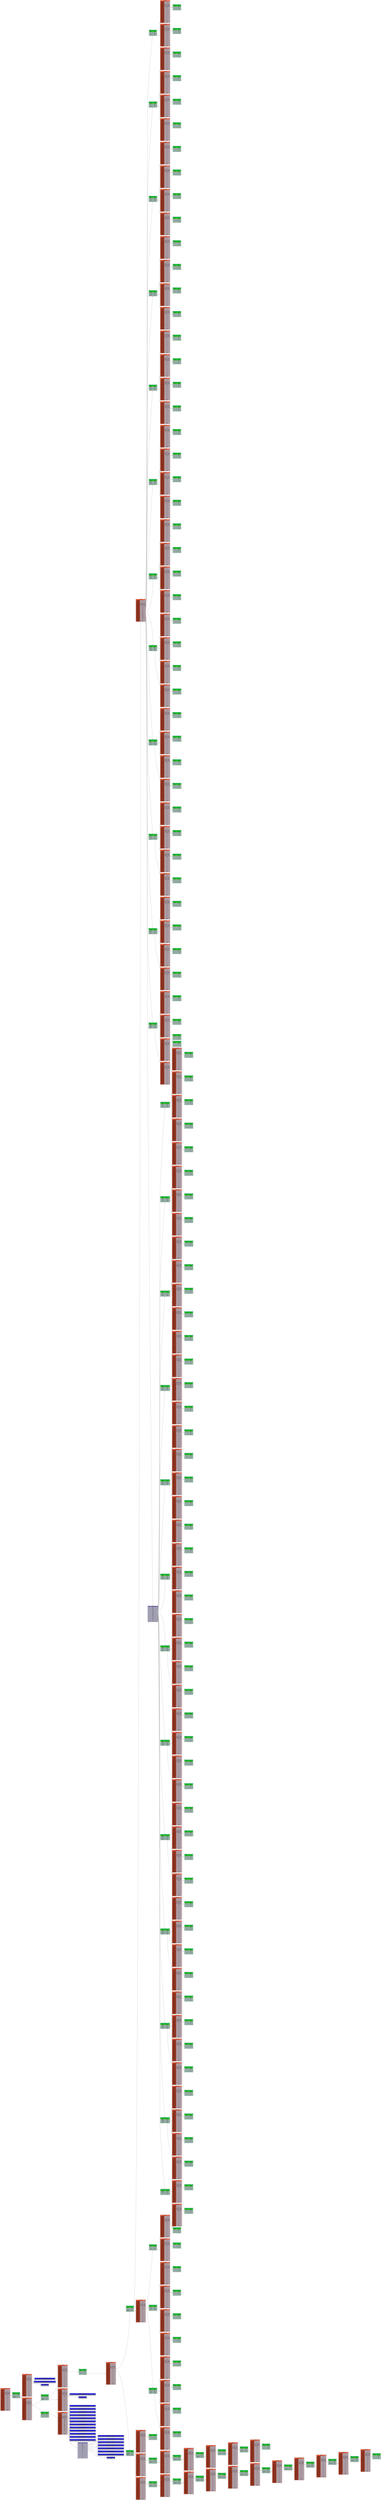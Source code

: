 digraph G{

    rankdir="LR" 
    inodo_0 [ shape=box3d  label=<
   <table bgcolor="#F25C3B" border='0' >    <tr> <td colspan='2'><b> Inodo 0</b></td></tr>
    <tr> <td bgcolor="#943622"> i_uid </td> <td bgcolor="#A3A2AE"> 1 </td>  </tr>
    <tr> <td bgcolor="#943622"> i_gid </td> <td bgcolor="#A3A2AE"> 1 </td>  </tr>
    <tr> <td bgcolor="#943622"> i_size </td><td bgcolor="#A3A2AE"> 0 </td> </tr>
    <tr> <td bgcolor="#943622"> i_atime </td> <td bgcolor="#A3A2AE"> 16/12/21 20:04 </td> </tr>
    <tr> <td bgcolor="#943622"> i_ctime </td> <td bgcolor="#A3A2AE"> 16/12/21 20:04 </td> </tr>
    <tr> <td bgcolor="#943622"> i_mtime </td> <td bgcolor="#A3A2AE"> 16/12/21 20:04 </td> </tr>
    <tr> <td bgcolor="#943622"> i_block_0 </td> <td bgcolor="#A3A2AE" port="f0"> 0 </td></tr>
    <tr> <td bgcolor="#943622"> i_block_1 </td> <td bgcolor="#A3A2AE" port="f1"> -1 </td></tr>
    <tr> <td bgcolor="#943622"> i_block_2 </td> <td bgcolor="#A3A2AE" port="f2"> -1 </td></tr>
    <tr> <td bgcolor="#943622"> i_block_3 </td> <td bgcolor="#A3A2AE" port="f3"> -1 </td></tr>
    <tr> <td bgcolor="#943622"> i_block_4 </td> <td bgcolor="#A3A2AE" port="f4"> -1 </td></tr>
    <tr> <td bgcolor="#943622"> i_block_5 </td> <td bgcolor="#A3A2AE" port="f5"> -1 </td></tr>
    <tr> <td bgcolor="#943622"> i_block_6 </td> <td bgcolor="#A3A2AE" port="f6"> -1 </td></tr>
    <tr> <td bgcolor="#943622"> i_block_7 </td> <td bgcolor="#A3A2AE" port="f7"> -1 </td></tr>
    <tr> <td bgcolor="#943622"> i_block_8 </td> <td bgcolor="#A3A2AE" port="f8"> -1 </td></tr>
    <tr> <td bgcolor="#943622"> i_block_9 </td> <td bgcolor="#A3A2AE" port="f9"> -1 </td></tr>
    <tr> <td bgcolor="#943622"> i_block_10 </td> <td bgcolor="#A3A2AE" port="f10"> -1 </td></tr>
    <tr> <td bgcolor="#943622"> i_block_11 </td> <td bgcolor="#A3A2AE" port="f11"> -1 </td></tr>
    <tr> <td bgcolor="#943622"> i_block_12 </td> <td bgcolor="#A3A2AE" port="f12"> -1 </td></tr>
    <tr> <td bgcolor="#943622"> i_block_13 </td> <td bgcolor="#A3A2AE" port="f13"> -1 </td></tr>
    <tr> <td bgcolor="#943622"> i_block_14 </td> <td bgcolor="#A3A2AE" port="f14"> -1 </td></tr>
    <tr> <td bgcolor="#943622"> i_type </td> <td bgcolor="#A3A2AE"> 0 </td>  </tr>
    <tr> <td bgcolor="#943622"> i_perm </td> <td bgcolor="#A3A2AE"> 664 </td>  </tr>
   </table>>]

    bloque_0 [shape=box3d  label=< 
   <table bgcolor="#14E350" border='0'>
    <tr> <td colspan='2'><b>Bloque de Carpeta 0</b></td></tr>
    <tr> <td bgcolor="#36BA15"> b_name </td> <td bgcolor="#36BA15"> b_inode </td></tr>
    <tr> <td bgcolor="#A3A2AE" > . </td> <td bgcolor="#A3A2AE"  port="f0"> 0 </td></tr>
    <tr> <td bgcolor="#A3A2AE" > .. </td> <td bgcolor="#A3A2AE"  port="f1"> 0 </td></tr>
    <tr> <td bgcolor="#A3A2AE" > users.txt </td> <td bgcolor="#A3A2AE"  port="f2"> 1 </td></tr>
    <tr> <td bgcolor="#A3A2AE" > home </td> <td bgcolor="#A3A2AE"  port="f3"> 2 </td></tr>
   </table>>]

    bloque_0:f2 -> inodo_1;
    bloque_0:f3 -> inodo_2;
    inodo_0:f0 -> bloque_0; 
    inodo_1 [ shape=box3d  label=<
   <table bgcolor="#F25C3B" border='0' >    <tr> <td colspan='2'><b> Inodo 1</b></td></tr>
    <tr> <td bgcolor="#943622"> i_uid </td> <td bgcolor="#A3A2AE"> 1 </td>  </tr>
    <tr> <td bgcolor="#943622"> i_gid </td> <td bgcolor="#A3A2AE"> 1 </td>  </tr>
    <tr> <td bgcolor="#943622"> i_size </td><td bgcolor="#A3A2AE"> 130 </td> </tr>
    <tr> <td bgcolor="#943622"> i_atime </td> <td bgcolor="#A3A2AE"> 16/12/21 20:01 </td> </tr>
    <tr> <td bgcolor="#943622"> i_ctime </td> <td bgcolor="#A3A2AE"> 16/12/21 20:04 </td> </tr>
    <tr> <td bgcolor="#943622"> i_mtime </td> <td bgcolor="#A3A2AE"> 16/12/21 20:09 </td> </tr>
    <tr> <td bgcolor="#943622"> i_block_0 </td> <td bgcolor="#A3A2AE" port="f0"> 1 </td></tr>
    <tr> <td bgcolor="#943622"> i_block_1 </td> <td bgcolor="#A3A2AE" port="f1"> 2 </td></tr>
    <tr> <td bgcolor="#943622"> i_block_2 </td> <td bgcolor="#A3A2AE" port="f2"> 3 </td></tr>
    <tr> <td bgcolor="#943622"> i_block_3 </td> <td bgcolor="#A3A2AE" port="f3"> -1 </td></tr>
    <tr> <td bgcolor="#943622"> i_block_4 </td> <td bgcolor="#A3A2AE" port="f4"> -1 </td></tr>
    <tr> <td bgcolor="#943622"> i_block_5 </td> <td bgcolor="#A3A2AE" port="f5"> -1 </td></tr>
    <tr> <td bgcolor="#943622"> i_block_6 </td> <td bgcolor="#A3A2AE" port="f6"> -1 </td></tr>
    <tr> <td bgcolor="#943622"> i_block_7 </td> <td bgcolor="#A3A2AE" port="f7"> -1 </td></tr>
    <tr> <td bgcolor="#943622"> i_block_8 </td> <td bgcolor="#A3A2AE" port="f8"> -1 </td></tr>
    <tr> <td bgcolor="#943622"> i_block_9 </td> <td bgcolor="#A3A2AE" port="f9"> -1 </td></tr>
    <tr> <td bgcolor="#943622"> i_block_10 </td> <td bgcolor="#A3A2AE" port="f10"> -1 </td></tr>
    <tr> <td bgcolor="#943622"> i_block_11 </td> <td bgcolor="#A3A2AE" port="f11"> -1 </td></tr>
    <tr> <td bgcolor="#943622"> i_block_12 </td> <td bgcolor="#A3A2AE" port="f12"> -1 </td></tr>
    <tr> <td bgcolor="#943622"> i_block_13 </td> <td bgcolor="#A3A2AE" port="f13"> -1 </td></tr>
    <tr> <td bgcolor="#943622"> i_block_14 </td> <td bgcolor="#A3A2AE" port="f14"> -1 </td></tr>
    <tr> <td bgcolor="#943622"> i_type </td> <td bgcolor="#A3A2AE"> 1 </td>  </tr>
    <tr> <td bgcolor="#943622"> i_perm </td> <td bgcolor="#A3A2AE"> 755 </td>  </tr>
   </table>>]

    bloque_1 [shape=box3d  label=< 
   <table border='0' bgcolor="#120BE8">
    <tr> <td> <b>Bloque de Archivo 1</b></td></tr>
    <tr> <td bgcolor="#A3A2AE"> 1,G,root
1,U,root,root,123
2,G,Archivos
0,G,SA
4,G,Comp
5,G,Gru </td></tr>
   </table>>]

    inodo_1:f0 -> bloque_1; 
    bloque_2 [shape=box3d  label=< 
   <table border='0' bgcolor="#120BE8">
    <tr> <td> <b>Bloque de Archivo 2</b></td></tr>
    <tr> <td bgcolor="#A3A2AE"> po1
2,U,root,user1,user1
3,U,Comp,user2,user2
0,U,Comp,user3,us </td></tr>
   </table>>]

    inodo_1:f1 -> bloque_2; 
    bloque_3 [shape=box3d  label=< 
   <table border='0' bgcolor="#120BE8">
    <tr> <td> <b>Bloque de Archivo 3</b></td></tr>
    <tr> <td bgcolor="#A3A2AE"> er3
 </td></tr>
   </table>>]

    inodo_1:f2 -> bloque_3; 
    inodo_2 [ shape=box3d  label=<
   <table bgcolor="#F25C3B" border='0' >    <tr> <td colspan='2'><b> Inodo 2</b></td></tr>
    <tr> <td bgcolor="#943622"> i_uid </td> <td bgcolor="#A3A2AE"> 1 </td>  </tr>
    <tr> <td bgcolor="#943622"> i_gid </td> <td bgcolor="#A3A2AE"> 1 </td>  </tr>
    <tr> <td bgcolor="#943622"> i_size </td><td bgcolor="#A3A2AE"> 0 </td> </tr>
    <tr> <td bgcolor="#943622"> i_atime </td> <td bgcolor="#A3A2AE"> 16/12/21 20:38 </td> </tr>
    <tr> <td bgcolor="#943622"> i_ctime </td> <td bgcolor="#A3A2AE"> 16/12/21 20:38 </td> </tr>
    <tr> <td bgcolor="#943622"> i_mtime </td> <td bgcolor="#A3A2AE"> 16/12/21 20:38 </td> </tr>
    <tr> <td bgcolor="#943622"> i_block_0 </td> <td bgcolor="#A3A2AE" port="f0"> 4 </td></tr>
    <tr> <td bgcolor="#943622"> i_block_1 </td> <td bgcolor="#A3A2AE" port="f1"> 42 </td></tr>
    <tr> <td bgcolor="#943622"> i_block_2 </td> <td bgcolor="#A3A2AE" port="f2"> -1 </td></tr>
    <tr> <td bgcolor="#943622"> i_block_3 </td> <td bgcolor="#A3A2AE" port="f3"> -1 </td></tr>
    <tr> <td bgcolor="#943622"> i_block_4 </td> <td bgcolor="#A3A2AE" port="f4"> -1 </td></tr>
    <tr> <td bgcolor="#943622"> i_block_5 </td> <td bgcolor="#A3A2AE" port="f5"> -1 </td></tr>
    <tr> <td bgcolor="#943622"> i_block_6 </td> <td bgcolor="#A3A2AE" port="f6"> -1 </td></tr>
    <tr> <td bgcolor="#943622"> i_block_7 </td> <td bgcolor="#A3A2AE" port="f7"> -1 </td></tr>
    <tr> <td bgcolor="#943622"> i_block_8 </td> <td bgcolor="#A3A2AE" port="f8"> -1 </td></tr>
    <tr> <td bgcolor="#943622"> i_block_9 </td> <td bgcolor="#A3A2AE" port="f9"> -1 </td></tr>
    <tr> <td bgcolor="#943622"> i_block_10 </td> <td bgcolor="#A3A2AE" port="f10"> -1 </td></tr>
    <tr> <td bgcolor="#943622"> i_block_11 </td> <td bgcolor="#A3A2AE" port="f11"> -1 </td></tr>
    <tr> <td bgcolor="#943622"> i_block_12 </td> <td bgcolor="#A3A2AE" port="f12"> -1 </td></tr>
    <tr> <td bgcolor="#943622"> i_block_13 </td> <td bgcolor="#A3A2AE" port="f13"> -1 </td></tr>
    <tr> <td bgcolor="#943622"> i_block_14 </td> <td bgcolor="#A3A2AE" port="f14"> -1 </td></tr>
    <tr> <td bgcolor="#943622"> i_type </td> <td bgcolor="#A3A2AE"> 0 </td>  </tr>
    <tr> <td bgcolor="#943622"> i_perm </td> <td bgcolor="#A3A2AE"> 664 </td>  </tr>
   </table>>]

    bloque_4 [shape=box3d  label=< 
   <table bgcolor="#14E350" border='0'>
    <tr> <td colspan='2'><b>Bloque de Carpeta 4</b></td></tr>
    <tr> <td bgcolor="#36BA15"> b_name </td> <td bgcolor="#36BA15"> b_inode </td></tr>
    <tr> <td bgcolor="#A3A2AE" > . </td> <td bgcolor="#A3A2AE"  port="f0"> 2 </td></tr>
    <tr> <td bgcolor="#A3A2AE" > .. </td> <td bgcolor="#A3A2AE"  port="f1"> 0 </td></tr>
    <tr> <td bgcolor="#A3A2AE" > archivos </td> <td bgcolor="#A3A2AE"  port="f2"> 3 </td></tr>
    <tr> <td bgcolor="#A3A2AE" > b1.txt </td> <td bgcolor="#A3A2AE"  port="f3"> 35 </td></tr>
   </table>>]

    bloque_4:f2 -> inodo_3;
    bloque_4:f3 -> inodo_35;
    inodo_2:f0 -> bloque_4; 
    bloque_42 [shape=box3d  label=< 
   <table bgcolor="#14E350" border='0'>
    <tr> <td colspan='2'><b>Bloque de Carpeta 42</b></td></tr>
    <tr> <td bgcolor="#36BA15"> b_name </td> <td bgcolor="#36BA15"> b_inode </td></tr>
    <tr> <td bgcolor="#A3A2AE" > ind.txt </td> <td bgcolor="#A3A2AE"  port="f0"> 36 </td></tr>
    <tr> <td bgcolor="#A3A2AE" >  </td> <td bgcolor="#A3A2AE"  port="f1"> -1 </td></tr>
    <tr> <td bgcolor="#A3A2AE" >  </td> <td bgcolor="#A3A2AE"  port="f2"> -1 </td></tr>
    <tr> <td bgcolor="#A3A2AE" >  </td> <td bgcolor="#A3A2AE"  port="f3"> -1 </td></tr>
   </table>>]

    bloque_42:f0 -> inodo_36;
    inodo_2:f1 -> bloque_42; 
    inodo_3 [ shape=box3d  label=<
   <table bgcolor="#F25C3B" border='0' >    <tr> <td colspan='2'><b> Inodo 3</b></td></tr>
    <tr> <td bgcolor="#943622"> i_uid </td> <td bgcolor="#A3A2AE"> 1 </td>  </tr>
    <tr> <td bgcolor="#943622"> i_gid </td> <td bgcolor="#A3A2AE"> 1 </td>  </tr>
    <tr> <td bgcolor="#943622"> i_size </td><td bgcolor="#A3A2AE"> 0 </td> </tr>
    <tr> <td bgcolor="#943622"> i_atime </td> <td bgcolor="#A3A2AE"> 16/12/21 20:38 </td> </tr>
    <tr> <td bgcolor="#943622"> i_ctime </td> <td bgcolor="#A3A2AE"> 16/12/21 20:38 </td> </tr>
    <tr> <td bgcolor="#943622"> i_mtime </td> <td bgcolor="#A3A2AE"> 16/12/21 20:38 </td> </tr>
    <tr> <td bgcolor="#943622"> i_block_0 </td> <td bgcolor="#A3A2AE" port="f0"> 5 </td></tr>
    <tr> <td bgcolor="#943622"> i_block_1 </td> <td bgcolor="#A3A2AE" port="f1"> -1 </td></tr>
    <tr> <td bgcolor="#943622"> i_block_2 </td> <td bgcolor="#A3A2AE" port="f2"> -1 </td></tr>
    <tr> <td bgcolor="#943622"> i_block_3 </td> <td bgcolor="#A3A2AE" port="f3"> -1 </td></tr>
    <tr> <td bgcolor="#943622"> i_block_4 </td> <td bgcolor="#A3A2AE" port="f4"> -1 </td></tr>
    <tr> <td bgcolor="#943622"> i_block_5 </td> <td bgcolor="#A3A2AE" port="f5"> -1 </td></tr>
    <tr> <td bgcolor="#943622"> i_block_6 </td> <td bgcolor="#A3A2AE" port="f6"> -1 </td></tr>
    <tr> <td bgcolor="#943622"> i_block_7 </td> <td bgcolor="#A3A2AE" port="f7"> -1 </td></tr>
    <tr> <td bgcolor="#943622"> i_block_8 </td> <td bgcolor="#A3A2AE" port="f8"> -1 </td></tr>
    <tr> <td bgcolor="#943622"> i_block_9 </td> <td bgcolor="#A3A2AE" port="f9"> -1 </td></tr>
    <tr> <td bgcolor="#943622"> i_block_10 </td> <td bgcolor="#A3A2AE" port="f10"> -1 </td></tr>
    <tr> <td bgcolor="#943622"> i_block_11 </td> <td bgcolor="#A3A2AE" port="f11"> -1 </td></tr>
    <tr> <td bgcolor="#943622"> i_block_12 </td> <td bgcolor="#A3A2AE" port="f12"> -1 </td></tr>
    <tr> <td bgcolor="#943622"> i_block_13 </td> <td bgcolor="#A3A2AE" port="f13"> -1 </td></tr>
    <tr> <td bgcolor="#943622"> i_block_14 </td> <td bgcolor="#A3A2AE" port="f14"> -1 </td></tr>
    <tr> <td bgcolor="#943622"> i_type </td> <td bgcolor="#A3A2AE"> 0 </td>  </tr>
    <tr> <td bgcolor="#943622"> i_perm </td> <td bgcolor="#A3A2AE"> 664 </td>  </tr>
   </table>>]

    bloque_5 [shape=box3d  label=< 
   <table bgcolor="#14E350" border='0'>
    <tr> <td colspan='2'><b>Bloque de Carpeta 5</b></td></tr>
    <tr> <td bgcolor="#36BA15"> b_name </td> <td bgcolor="#36BA15"> b_inode </td></tr>
    <tr> <td bgcolor="#A3A2AE" > . </td> <td bgcolor="#A3A2AE"  port="f0"> 3 </td></tr>
    <tr> <td bgcolor="#A3A2AE" > .. </td> <td bgcolor="#A3A2AE"  port="f1"> 2 </td></tr>
    <tr> <td bgcolor="#A3A2AE" > mia </td> <td bgcolor="#A3A2AE"  port="f2"> 4 </td></tr>
    <tr> <td bgcolor="#A3A2AE" >  </td> <td bgcolor="#A3A2AE"  port="f3"> -1 </td></tr>
   </table>>]

    bloque_5:f2 -> inodo_4;
    inodo_3:f0 -> bloque_5; 
    inodo_4 [ shape=box3d  label=<
   <table bgcolor="#F25C3B" border='0' >    <tr> <td colspan='2'><b> Inodo 4</b></td></tr>
    <tr> <td bgcolor="#943622"> i_uid </td> <td bgcolor="#A3A2AE"> 1 </td>  </tr>
    <tr> <td bgcolor="#943622"> i_gid </td> <td bgcolor="#A3A2AE"> 1 </td>  </tr>
    <tr> <td bgcolor="#943622"> i_size </td><td bgcolor="#A3A2AE"> 0 </td> </tr>
    <tr> <td bgcolor="#943622"> i_atime </td> <td bgcolor="#A3A2AE"> 16/12/21 20:38 </td> </tr>
    <tr> <td bgcolor="#943622"> i_ctime </td> <td bgcolor="#A3A2AE"> 16/12/21 20:38 </td> </tr>
    <tr> <td bgcolor="#943622"> i_mtime </td> <td bgcolor="#A3A2AE"> 16/12/21 20:38 </td> </tr>
    <tr> <td bgcolor="#943622"> i_block_0 </td> <td bgcolor="#A3A2AE" port="f0"> 6 </td></tr>
    <tr> <td bgcolor="#943622"> i_block_1 </td> <td bgcolor="#A3A2AE" port="f1"> 9 </td></tr>
    <tr> <td bgcolor="#943622"> i_block_2 </td> <td bgcolor="#A3A2AE" port="f2"> -1 </td></tr>
    <tr> <td bgcolor="#943622"> i_block_3 </td> <td bgcolor="#A3A2AE" port="f3"> -1 </td></tr>
    <tr> <td bgcolor="#943622"> i_block_4 </td> <td bgcolor="#A3A2AE" port="f4"> -1 </td></tr>
    <tr> <td bgcolor="#943622"> i_block_5 </td> <td bgcolor="#A3A2AE" port="f5"> -1 </td></tr>
    <tr> <td bgcolor="#943622"> i_block_6 </td> <td bgcolor="#A3A2AE" port="f6"> -1 </td></tr>
    <tr> <td bgcolor="#943622"> i_block_7 </td> <td bgcolor="#A3A2AE" port="f7"> -1 </td></tr>
    <tr> <td bgcolor="#943622"> i_block_8 </td> <td bgcolor="#A3A2AE" port="f8"> -1 </td></tr>
    <tr> <td bgcolor="#943622"> i_block_9 </td> <td bgcolor="#A3A2AE" port="f9"> -1 </td></tr>
    <tr> <td bgcolor="#943622"> i_block_10 </td> <td bgcolor="#A3A2AE" port="f10"> -1 </td></tr>
    <tr> <td bgcolor="#943622"> i_block_11 </td> <td bgcolor="#A3A2AE" port="f11"> -1 </td></tr>
    <tr> <td bgcolor="#943622"> i_block_12 </td> <td bgcolor="#A3A2AE" port="f12"> -1 </td></tr>
    <tr> <td bgcolor="#943622"> i_block_13 </td> <td bgcolor="#A3A2AE" port="f13"> -1 </td></tr>
    <tr> <td bgcolor="#943622"> i_block_14 </td> <td bgcolor="#A3A2AE" port="f14"> -1 </td></tr>
    <tr> <td bgcolor="#943622"> i_type </td> <td bgcolor="#A3A2AE"> 0 </td>  </tr>
    <tr> <td bgcolor="#943622"> i_perm </td> <td bgcolor="#A3A2AE"> 664 </td>  </tr>
   </table>>]

    bloque_6 [shape=box3d  label=< 
   <table bgcolor="#14E350" border='0'>
    <tr> <td colspan='2'><b>Bloque de Carpeta 6</b></td></tr>
    <tr> <td bgcolor="#36BA15"> b_name </td> <td bgcolor="#36BA15"> b_inode </td></tr>
    <tr> <td bgcolor="#A3A2AE" > . </td> <td bgcolor="#A3A2AE"  port="f0"> 4 </td></tr>
    <tr> <td bgcolor="#A3A2AE" > .. </td> <td bgcolor="#A3A2AE"  port="f1"> 3 </td></tr>
    <tr> <td bgcolor="#A3A2AE" > faseU </td> <td bgcolor="#A3A2AE"  port="f2"> 5 </td></tr>
    <tr> <td bgcolor="#A3A2AE" > carpeta2 </td> <td bgcolor="#A3A2AE"  port="f3"> 6 </td></tr>
   </table>>]

    bloque_6:f2 -> inodo_5;
    bloque_6:f3 -> inodo_6;
    inodo_4:f0 -> bloque_6; 
    bloque_9 [shape=box3d  label=< 
   <table bgcolor="#14E350" border='0'>
    <tr> <td colspan='2'><b>Bloque de Carpeta 9</b></td></tr>
    <tr> <td bgcolor="#36BA15"> b_name </td> <td bgcolor="#36BA15"> b_inode </td></tr>
    <tr> <td bgcolor="#A3A2AE" > z </td> <td bgcolor="#A3A2AE"  port="f0"> 7 </td></tr>
    <tr> <td bgcolor="#A3A2AE" > carpeta3 </td> <td bgcolor="#A3A2AE"  port="f1"> 8 </td></tr>
    <tr> <td bgcolor="#A3A2AE" > carpeta4 </td> <td bgcolor="#A3A2AE"  port="f2"> 14 </td></tr>
    <tr> <td bgcolor="#A3A2AE" >  </td> <td bgcolor="#A3A2AE"  port="f3"> -1 </td></tr>
   </table>>]

    bloque_9:f0 -> inodo_7;
    bloque_9:f1 -> inodo_8;
    bloque_9:f2 -> inodo_14;
    inodo_4:f1 -> bloque_9; 
    inodo_5 [ shape=box3d  label=<
   <table bgcolor="#F25C3B" border='0' >    <tr> <td colspan='2'><b> Inodo 5</b></td></tr>
    <tr> <td bgcolor="#943622"> i_uid </td> <td bgcolor="#A3A2AE"> 1 </td>  </tr>
    <tr> <td bgcolor="#943622"> i_gid </td> <td bgcolor="#A3A2AE"> 1 </td>  </tr>
    <tr> <td bgcolor="#943622"> i_size </td><td bgcolor="#A3A2AE"> 0 </td> </tr>
    <tr> <td bgcolor="#943622"> i_atime </td> <td bgcolor="#A3A2AE"> 16/12/21 20:38 </td> </tr>
    <tr> <td bgcolor="#943622"> i_ctime </td> <td bgcolor="#A3A2AE"> 16/12/21 20:38 </td> </tr>
    <tr> <td bgcolor="#943622"> i_mtime </td> <td bgcolor="#A3A2AE"> 16/12/21 20:38 </td> </tr>
    <tr> <td bgcolor="#943622"> i_block_0 </td> <td bgcolor="#A3A2AE" port="f0"> 7 </td></tr>
    <tr> <td bgcolor="#943622"> i_block_1 </td> <td bgcolor="#A3A2AE" port="f1"> 66 </td></tr>
    <tr> <td bgcolor="#943622"> i_block_2 </td> <td bgcolor="#A3A2AE" port="f2"> 71 </td></tr>
    <tr> <td bgcolor="#943622"> i_block_3 </td> <td bgcolor="#A3A2AE" port="f3"> 76 </td></tr>
    <tr> <td bgcolor="#943622"> i_block_4 </td> <td bgcolor="#A3A2AE" port="f4"> 81 </td></tr>
    <tr> <td bgcolor="#943622"> i_block_5 </td> <td bgcolor="#A3A2AE" port="f5"> 86 </td></tr>
    <tr> <td bgcolor="#943622"> i_block_6 </td> <td bgcolor="#A3A2AE" port="f6"> 91 </td></tr>
    <tr> <td bgcolor="#943622"> i_block_7 </td> <td bgcolor="#A3A2AE" port="f7"> 96 </td></tr>
    <tr> <td bgcolor="#943622"> i_block_8 </td> <td bgcolor="#A3A2AE" port="f8"> 101 </td></tr>
    <tr> <td bgcolor="#943622"> i_block_9 </td> <td bgcolor="#A3A2AE" port="f9"> 106 </td></tr>
    <tr> <td bgcolor="#943622"> i_block_10 </td> <td bgcolor="#A3A2AE" port="f10"> 111 </td></tr>
    <tr> <td bgcolor="#943622"> i_block_11 </td> <td bgcolor="#A3A2AE" port="f11"> 116 </td></tr>
    <tr> <td bgcolor="#943622"> i_block_12 </td> <td bgcolor="#A3A2AE" port="f12"> 121 </td></tr>
    <tr> <td bgcolor="#943622"> i_block_13 </td> <td bgcolor="#A3A2AE" port="f13"> -1 </td></tr>
    <tr> <td bgcolor="#943622"> i_block_14 </td> <td bgcolor="#A3A2AE" port="f14"> -1 </td></tr>
    <tr> <td bgcolor="#943622"> i_type </td> <td bgcolor="#A3A2AE"> 0 </td>  </tr>
    <tr> <td bgcolor="#943622"> i_perm </td> <td bgcolor="#A3A2AE"> 664 </td>  </tr>
   </table>>]

    bloque_7 [shape=box3d  label=< 
   <table bgcolor="#14E350" border='0'>
    <tr> <td colspan='2'><b>Bloque de Carpeta 7</b></td></tr>
    <tr> <td bgcolor="#36BA15"> b_name </td> <td bgcolor="#36BA15"> b_inode </td></tr>
    <tr> <td bgcolor="#A3A2AE" > . </td> <td bgcolor="#A3A2AE"  port="f0"> 5 </td></tr>
    <tr> <td bgcolor="#A3A2AE" > .. </td> <td bgcolor="#A3A2AE"  port="f1"> 4 </td></tr>
    <tr> <td bgcolor="#A3A2AE" > a1 </td> <td bgcolor="#A3A2AE"  port="f2"> 37 </td></tr>
    <tr> <td bgcolor="#A3A2AE" > a2 </td> <td bgcolor="#A3A2AE"  port="f3"> 38 </td></tr>
   </table>>]

    bloque_7:f2 -> inodo_37;
    bloque_7:f3 -> inodo_38;
    inodo_5:f0 -> bloque_7; 
    bloque_66 [shape=box3d  label=< 
   <table bgcolor="#14E350" border='0'>
    <tr> <td colspan='2'><b>Bloque de Carpeta 66</b></td></tr>
    <tr> <td bgcolor="#36BA15"> b_name </td> <td bgcolor="#36BA15"> b_inode </td></tr>
    <tr> <td bgcolor="#A3A2AE" > a3 </td> <td bgcolor="#A3A2AE"  port="f0"> 39 </td></tr>
    <tr> <td bgcolor="#A3A2AE" > a4 </td> <td bgcolor="#A3A2AE"  port="f1"> 40 </td></tr>
    <tr> <td bgcolor="#A3A2AE" > a5 </td> <td bgcolor="#A3A2AE"  port="f2"> 41 </td></tr>
    <tr> <td bgcolor="#A3A2AE" > a6 </td> <td bgcolor="#A3A2AE"  port="f3"> 42 </td></tr>
   </table>>]

    bloque_66:f0 -> inodo_39;
    bloque_66:f1 -> inodo_40;
    bloque_66:f2 -> inodo_41;
    bloque_66:f3 -> inodo_42;
    inodo_5:f1 -> bloque_66; 
    bloque_71 [shape=box3d  label=< 
   <table bgcolor="#14E350" border='0'>
    <tr> <td colspan='2'><b>Bloque de Carpeta 71</b></td></tr>
    <tr> <td bgcolor="#36BA15"> b_name </td> <td bgcolor="#36BA15"> b_inode </td></tr>
    <tr> <td bgcolor="#A3A2AE" > a7 </td> <td bgcolor="#A3A2AE"  port="f0"> 43 </td></tr>
    <tr> <td bgcolor="#A3A2AE" > a8 </td> <td bgcolor="#A3A2AE"  port="f1"> 44 </td></tr>
    <tr> <td bgcolor="#A3A2AE" > a9 </td> <td bgcolor="#A3A2AE"  port="f2"> 45 </td></tr>
    <tr> <td bgcolor="#A3A2AE" > a10 </td> <td bgcolor="#A3A2AE"  port="f3"> 46 </td></tr>
   </table>>]

    bloque_71:f0 -> inodo_43;
    bloque_71:f1 -> inodo_44;
    bloque_71:f2 -> inodo_45;
    bloque_71:f3 -> inodo_46;
    inodo_5:f2 -> bloque_71; 
    bloque_76 [shape=box3d  label=< 
   <table bgcolor="#14E350" border='0'>
    <tr> <td colspan='2'><b>Bloque de Carpeta 76</b></td></tr>
    <tr> <td bgcolor="#36BA15"> b_name </td> <td bgcolor="#36BA15"> b_inode </td></tr>
    <tr> <td bgcolor="#A3A2AE" > a11 </td> <td bgcolor="#A3A2AE"  port="f0"> 47 </td></tr>
    <tr> <td bgcolor="#A3A2AE" > a12 </td> <td bgcolor="#A3A2AE"  port="f1"> 48 </td></tr>
    <tr> <td bgcolor="#A3A2AE" > a13 </td> <td bgcolor="#A3A2AE"  port="f2"> 49 </td></tr>
    <tr> <td bgcolor="#A3A2AE" > a14 </td> <td bgcolor="#A3A2AE"  port="f3"> 50 </td></tr>
   </table>>]

    bloque_76:f0 -> inodo_47;
    bloque_76:f1 -> inodo_48;
    bloque_76:f2 -> inodo_49;
    bloque_76:f3 -> inodo_50;
    inodo_5:f3 -> bloque_76; 
    bloque_81 [shape=box3d  label=< 
   <table bgcolor="#14E350" border='0'>
    <tr> <td colspan='2'><b>Bloque de Carpeta 81</b></td></tr>
    <tr> <td bgcolor="#36BA15"> b_name </td> <td bgcolor="#36BA15"> b_inode </td></tr>
    <tr> <td bgcolor="#A3A2AE" > a15 </td> <td bgcolor="#A3A2AE"  port="f0"> 51 </td></tr>
    <tr> <td bgcolor="#A3A2AE" > a16 </td> <td bgcolor="#A3A2AE"  port="f1"> 52 </td></tr>
    <tr> <td bgcolor="#A3A2AE" > a17 </td> <td bgcolor="#A3A2AE"  port="f2"> 53 </td></tr>
    <tr> <td bgcolor="#A3A2AE" > a18 </td> <td bgcolor="#A3A2AE"  port="f3"> 54 </td></tr>
   </table>>]

    bloque_81:f0 -> inodo_51;
    bloque_81:f1 -> inodo_52;
    bloque_81:f2 -> inodo_53;
    bloque_81:f3 -> inodo_54;
    inodo_5:f4 -> bloque_81; 
    bloque_86 [shape=box3d  label=< 
   <table bgcolor="#14E350" border='0'>
    <tr> <td colspan='2'><b>Bloque de Carpeta 86</b></td></tr>
    <tr> <td bgcolor="#36BA15"> b_name </td> <td bgcolor="#36BA15"> b_inode </td></tr>
    <tr> <td bgcolor="#A3A2AE" > a19 </td> <td bgcolor="#A3A2AE"  port="f0"> 55 </td></tr>
    <tr> <td bgcolor="#A3A2AE" > a20 </td> <td bgcolor="#A3A2AE"  port="f1"> 56 </td></tr>
    <tr> <td bgcolor="#A3A2AE" > a21 </td> <td bgcolor="#A3A2AE"  port="f2"> 57 </td></tr>
    <tr> <td bgcolor="#A3A2AE" > a22 </td> <td bgcolor="#A3A2AE"  port="f3"> 58 </td></tr>
   </table>>]

    bloque_86:f0 -> inodo_55;
    bloque_86:f1 -> inodo_56;
    bloque_86:f2 -> inodo_57;
    bloque_86:f3 -> inodo_58;
    inodo_5:f5 -> bloque_86; 
    bloque_91 [shape=box3d  label=< 
   <table bgcolor="#14E350" border='0'>
    <tr> <td colspan='2'><b>Bloque de Carpeta 91</b></td></tr>
    <tr> <td bgcolor="#36BA15"> b_name </td> <td bgcolor="#36BA15"> b_inode </td></tr>
    <tr> <td bgcolor="#A3A2AE" > a23 </td> <td bgcolor="#A3A2AE"  port="f0"> 59 </td></tr>
    <tr> <td bgcolor="#A3A2AE" > a24 </td> <td bgcolor="#A3A2AE"  port="f1"> 60 </td></tr>
    <tr> <td bgcolor="#A3A2AE" > a25 </td> <td bgcolor="#A3A2AE"  port="f2"> 61 </td></tr>
    <tr> <td bgcolor="#A3A2AE" > a26 </td> <td bgcolor="#A3A2AE"  port="f3"> 62 </td></tr>
   </table>>]

    bloque_91:f0 -> inodo_59;
    bloque_91:f1 -> inodo_60;
    bloque_91:f2 -> inodo_61;
    bloque_91:f3 -> inodo_62;
    inodo_5:f6 -> bloque_91; 
    bloque_96 [shape=box3d  label=< 
   <table bgcolor="#14E350" border='0'>
    <tr> <td colspan='2'><b>Bloque de Carpeta 96</b></td></tr>
    <tr> <td bgcolor="#36BA15"> b_name </td> <td bgcolor="#36BA15"> b_inode </td></tr>
    <tr> <td bgcolor="#A3A2AE" > a27 </td> <td bgcolor="#A3A2AE"  port="f0"> 63 </td></tr>
    <tr> <td bgcolor="#A3A2AE" > a28 </td> <td bgcolor="#A3A2AE"  port="f1"> 64 </td></tr>
    <tr> <td bgcolor="#A3A2AE" > a29 </td> <td bgcolor="#A3A2AE"  port="f2"> 65 </td></tr>
    <tr> <td bgcolor="#A3A2AE" > a30 </td> <td bgcolor="#A3A2AE"  port="f3"> 66 </td></tr>
   </table>>]

    bloque_96:f0 -> inodo_63;
    bloque_96:f1 -> inodo_64;
    bloque_96:f2 -> inodo_65;
    bloque_96:f3 -> inodo_66;
    inodo_5:f7 -> bloque_96; 
    bloque_101 [shape=box3d  label=< 
   <table bgcolor="#14E350" border='0'>
    <tr> <td colspan='2'><b>Bloque de Carpeta 101</b></td></tr>
    <tr> <td bgcolor="#36BA15"> b_name </td> <td bgcolor="#36BA15"> b_inode </td></tr>
    <tr> <td bgcolor="#A3A2AE" > a31 </td> <td bgcolor="#A3A2AE"  port="f0"> 67 </td></tr>
    <tr> <td bgcolor="#A3A2AE" > a32 </td> <td bgcolor="#A3A2AE"  port="f1"> 68 </td></tr>
    <tr> <td bgcolor="#A3A2AE" > a33 </td> <td bgcolor="#A3A2AE"  port="f2"> 69 </td></tr>
    <tr> <td bgcolor="#A3A2AE" > a34 </td> <td bgcolor="#A3A2AE"  port="f3"> 70 </td></tr>
   </table>>]

    bloque_101:f0 -> inodo_67;
    bloque_101:f1 -> inodo_68;
    bloque_101:f2 -> inodo_69;
    bloque_101:f3 -> inodo_70;
    inodo_5:f8 -> bloque_101; 
    bloque_106 [shape=box3d  label=< 
   <table bgcolor="#14E350" border='0'>
    <tr> <td colspan='2'><b>Bloque de Carpeta 106</b></td></tr>
    <tr> <td bgcolor="#36BA15"> b_name </td> <td bgcolor="#36BA15"> b_inode </td></tr>
    <tr> <td bgcolor="#A3A2AE" > a35 </td> <td bgcolor="#A3A2AE"  port="f0"> 71 </td></tr>
    <tr> <td bgcolor="#A3A2AE" > a36 </td> <td bgcolor="#A3A2AE"  port="f1"> 72 </td></tr>
    <tr> <td bgcolor="#A3A2AE" > a37 </td> <td bgcolor="#A3A2AE"  port="f2"> 73 </td></tr>
    <tr> <td bgcolor="#A3A2AE" > a38 </td> <td bgcolor="#A3A2AE"  port="f3"> 74 </td></tr>
   </table>>]

    bloque_106:f0 -> inodo_71;
    bloque_106:f1 -> inodo_72;
    bloque_106:f2 -> inodo_73;
    bloque_106:f3 -> inodo_74;
    inodo_5:f9 -> bloque_106; 
    bloque_111 [shape=box3d  label=< 
   <table bgcolor="#14E350" border='0'>
    <tr> <td colspan='2'><b>Bloque de Carpeta 111</b></td></tr>
    <tr> <td bgcolor="#36BA15"> b_name </td> <td bgcolor="#36BA15"> b_inode </td></tr>
    <tr> <td bgcolor="#A3A2AE" > a39 </td> <td bgcolor="#A3A2AE"  port="f0"> 75 </td></tr>
    <tr> <td bgcolor="#A3A2AE" > a40 </td> <td bgcolor="#A3A2AE"  port="f1"> 76 </td></tr>
    <tr> <td bgcolor="#A3A2AE" > a41 </td> <td bgcolor="#A3A2AE"  port="f2"> 77 </td></tr>
    <tr> <td bgcolor="#A3A2AE" > a42 </td> <td bgcolor="#A3A2AE"  port="f3"> 78 </td></tr>
   </table>>]

    bloque_111:f0 -> inodo_75;
    bloque_111:f1 -> inodo_76;
    bloque_111:f2 -> inodo_77;
    bloque_111:f3 -> inodo_78;
    inodo_5:f10 -> bloque_111; 
    bloque_116 [shape=box3d  label=< 
   <table bgcolor="#14E350" border='0'>
    <tr> <td colspan='2'><b>Bloque de Carpeta 116</b></td></tr>
    <tr> <td bgcolor="#36BA15"> b_name </td> <td bgcolor="#36BA15"> b_inode </td></tr>
    <tr> <td bgcolor="#A3A2AE" > a43 </td> <td bgcolor="#A3A2AE"  port="f0"> 79 </td></tr>
    <tr> <td bgcolor="#A3A2AE" > a44 </td> <td bgcolor="#A3A2AE"  port="f1"> 80 </td></tr>
    <tr> <td bgcolor="#A3A2AE" > a45 </td> <td bgcolor="#A3A2AE"  port="f2"> 81 </td></tr>
    <tr> <td bgcolor="#A3A2AE" > a46 </td> <td bgcolor="#A3A2AE"  port="f3"> 82 </td></tr>
   </table>>]

    bloque_116:f0 -> inodo_79;
    bloque_116:f1 -> inodo_80;
    bloque_116:f2 -> inodo_81;
    bloque_116:f3 -> inodo_82;
    inodo_5:f11 -> bloque_116; 
    bloque_121 [shape=box3d  label=< 
   <table border='0' bgcolor="#8C89D8">
    <tr> <td> <b>Bloque de Apuntadores 121</b></td></tr>
    <tr> <td bgcolor="#A3A2AE" port="f0">122</td> </tr>
    <tr> <td bgcolor="#A3A2AE" port="f1">127</td> </tr>
    <tr> <td bgcolor="#A3A2AE" port="f2">132</td> </tr>
    <tr> <td bgcolor="#A3A2AE" port="f3">137</td> </tr>
    <tr> <td bgcolor="#A3A2AE" port="f4">142</td> </tr>
    <tr> <td bgcolor="#A3A2AE" port="f5">147</td> </tr>
    <tr> <td bgcolor="#A3A2AE" port="f6">152</td> </tr>
    <tr> <td bgcolor="#A3A2AE" port="f7">157</td> </tr>
    <tr> <td bgcolor="#A3A2AE" port="f8">162</td> </tr>
    <tr> <td bgcolor="#A3A2AE" port="f9">167</td> </tr>
    <tr> <td bgcolor="#A3A2AE" port="f10">172</td> </tr>
    <tr> <td bgcolor="#A3A2AE" port="f11">177</td> </tr>
    <tr> <td bgcolor="#A3A2AE" port="f12">182</td> </tr>
    <tr> <td bgcolor="#A3A2AE" port="f13">-1</td> </tr>
    <tr> <td bgcolor="#A3A2AE" port="f14">-1</td> </tr>
    <tr> <td bgcolor="#A3A2AE" port="f15">-1</td> </tr>
   </table>>]

    bloque_122 [shape=box3d  label=< 
   <table border='0' bgcolor="#14E350" >
    <tr> <td colspan='2'> <b>Bloque de Carpetas 122</b> </td></tr>
    <tr> <td bgcolor="#36BA15"> b_name </td> <td bgcolor="#36BA15"> b_inode </td></tr>
    <tr> <td bgcolor="#A3A2AE"> b1 </td> <td bgcolor="#A3A2AE" port="f0"> 83 </td></tr>
    <tr> <td bgcolor="#A3A2AE"> b2 </td> <td bgcolor="#A3A2AE" port="f1"> 84 </td></tr>
    <tr> <td bgcolor="#A3A2AE"> b3 </td> <td bgcolor="#A3A2AE" port="f2"> 85 </td></tr>
    <tr> <td bgcolor="#A3A2AE"> b4 </td> <td bgcolor="#A3A2AE" port="f3"> 86 </td></tr>
   </table>>]

    bloque_122:f0 -> inodo_83;
    bloque_122:f1 -> inodo_84;
    bloque_122:f2 -> inodo_85;
    bloque_122:f3 -> inodo_86;
    bloque_127 [shape=box3d  label=< 
   <table border='0' bgcolor="#14E350" >
    <tr> <td colspan='2'> <b>Bloque de Carpetas 127</b> </td></tr>
    <tr> <td bgcolor="#36BA15"> b_name </td> <td bgcolor="#36BA15"> b_inode </td></tr>
    <tr> <td bgcolor="#A3A2AE"> b5 </td> <td bgcolor="#A3A2AE" port="f0"> 87 </td></tr>
    <tr> <td bgcolor="#A3A2AE"> b6 </td> <td bgcolor="#A3A2AE" port="f1"> 88 </td></tr>
    <tr> <td bgcolor="#A3A2AE"> b7 </td> <td bgcolor="#A3A2AE" port="f2"> 89 </td></tr>
    <tr> <td bgcolor="#A3A2AE"> b8 </td> <td bgcolor="#A3A2AE" port="f3"> 90 </td></tr>
   </table>>]

    bloque_127:f0 -> inodo_87;
    bloque_127:f1 -> inodo_88;
    bloque_127:f2 -> inodo_89;
    bloque_127:f3 -> inodo_90;
    bloque_132 [shape=box3d  label=< 
   <table border='0' bgcolor="#14E350" >
    <tr> <td colspan='2'> <b>Bloque de Carpetas 132</b> </td></tr>
    <tr> <td bgcolor="#36BA15"> b_name </td> <td bgcolor="#36BA15"> b_inode </td></tr>
    <tr> <td bgcolor="#A3A2AE"> b9 </td> <td bgcolor="#A3A2AE" port="f0"> 91 </td></tr>
    <tr> <td bgcolor="#A3A2AE"> b10 </td> <td bgcolor="#A3A2AE" port="f1"> 92 </td></tr>
    <tr> <td bgcolor="#A3A2AE"> b11 </td> <td bgcolor="#A3A2AE" port="f2"> 93 </td></tr>
    <tr> <td bgcolor="#A3A2AE"> b12 </td> <td bgcolor="#A3A2AE" port="f3"> 94 </td></tr>
   </table>>]

    bloque_132:f0 -> inodo_91;
    bloque_132:f1 -> inodo_92;
    bloque_132:f2 -> inodo_93;
    bloque_132:f3 -> inodo_94;
    bloque_137 [shape=box3d  label=< 
   <table border='0' bgcolor="#14E350" >
    <tr> <td colspan='2'> <b>Bloque de Carpetas 137</b> </td></tr>
    <tr> <td bgcolor="#36BA15"> b_name </td> <td bgcolor="#36BA15"> b_inode </td></tr>
    <tr> <td bgcolor="#A3A2AE"> b13 </td> <td bgcolor="#A3A2AE" port="f0"> 95 </td></tr>
    <tr> <td bgcolor="#A3A2AE"> b14 </td> <td bgcolor="#A3A2AE" port="f1"> 96 </td></tr>
    <tr> <td bgcolor="#A3A2AE"> b15 </td> <td bgcolor="#A3A2AE" port="f2"> 97 </td></tr>
    <tr> <td bgcolor="#A3A2AE"> b16 </td> <td bgcolor="#A3A2AE" port="f3"> 98 </td></tr>
   </table>>]

    bloque_137:f0 -> inodo_95;
    bloque_137:f1 -> inodo_96;
    bloque_137:f2 -> inodo_97;
    bloque_137:f3 -> inodo_98;
    bloque_142 [shape=box3d  label=< 
   <table border='0' bgcolor="#14E350" >
    <tr> <td colspan='2'> <b>Bloque de Carpetas 142</b> </td></tr>
    <tr> <td bgcolor="#36BA15"> b_name </td> <td bgcolor="#36BA15"> b_inode </td></tr>
    <tr> <td bgcolor="#A3A2AE"> b17 </td> <td bgcolor="#A3A2AE" port="f0"> 99 </td></tr>
    <tr> <td bgcolor="#A3A2AE"> b18 </td> <td bgcolor="#A3A2AE" port="f1"> 100 </td></tr>
    <tr> <td bgcolor="#A3A2AE"> b19 </td> <td bgcolor="#A3A2AE" port="f2"> 101 </td></tr>
    <tr> <td bgcolor="#A3A2AE"> b20 </td> <td bgcolor="#A3A2AE" port="f3"> 102 </td></tr>
   </table>>]

    bloque_142:f0 -> inodo_99;
    bloque_142:f1 -> inodo_100;
    bloque_142:f2 -> inodo_101;
    bloque_142:f3 -> inodo_102;
    bloque_147 [shape=box3d  label=< 
   <table border='0' bgcolor="#14E350" >
    <tr> <td colspan='2'> <b>Bloque de Carpetas 147</b> </td></tr>
    <tr> <td bgcolor="#36BA15"> b_name </td> <td bgcolor="#36BA15"> b_inode </td></tr>
    <tr> <td bgcolor="#A3A2AE"> b21 </td> <td bgcolor="#A3A2AE" port="f0"> 103 </td></tr>
    <tr> <td bgcolor="#A3A2AE"> b22 </td> <td bgcolor="#A3A2AE" port="f1"> 104 </td></tr>
    <tr> <td bgcolor="#A3A2AE"> b23 </td> <td bgcolor="#A3A2AE" port="f2"> 105 </td></tr>
    <tr> <td bgcolor="#A3A2AE"> b24 </td> <td bgcolor="#A3A2AE" port="f3"> 106 </td></tr>
   </table>>]

    bloque_147:f0 -> inodo_103;
    bloque_147:f1 -> inodo_104;
    bloque_147:f2 -> inodo_105;
    bloque_147:f3 -> inodo_106;
    bloque_152 [shape=box3d  label=< 
   <table border='0' bgcolor="#14E350" >
    <tr> <td colspan='2'> <b>Bloque de Carpetas 152</b> </td></tr>
    <tr> <td bgcolor="#36BA15"> b_name </td> <td bgcolor="#36BA15"> b_inode </td></tr>
    <tr> <td bgcolor="#A3A2AE"> b25 </td> <td bgcolor="#A3A2AE" port="f0"> 107 </td></tr>
    <tr> <td bgcolor="#A3A2AE"> b26 </td> <td bgcolor="#A3A2AE" port="f1"> 108 </td></tr>
    <tr> <td bgcolor="#A3A2AE"> b27 </td> <td bgcolor="#A3A2AE" port="f2"> 109 </td></tr>
    <tr> <td bgcolor="#A3A2AE"> b28 </td> <td bgcolor="#A3A2AE" port="f3"> 110 </td></tr>
   </table>>]

    bloque_152:f0 -> inodo_107;
    bloque_152:f1 -> inodo_108;
    bloque_152:f2 -> inodo_109;
    bloque_152:f3 -> inodo_110;
    bloque_157 [shape=box3d  label=< 
   <table border='0' bgcolor="#14E350" >
    <tr> <td colspan='2'> <b>Bloque de Carpetas 157</b> </td></tr>
    <tr> <td bgcolor="#36BA15"> b_name </td> <td bgcolor="#36BA15"> b_inode </td></tr>
    <tr> <td bgcolor="#A3A2AE"> b29 </td> <td bgcolor="#A3A2AE" port="f0"> 111 </td></tr>
    <tr> <td bgcolor="#A3A2AE"> b30 </td> <td bgcolor="#A3A2AE" port="f1"> 112 </td></tr>
    <tr> <td bgcolor="#A3A2AE"> b31 </td> <td bgcolor="#A3A2AE" port="f2"> 113 </td></tr>
    <tr> <td bgcolor="#A3A2AE"> b32 </td> <td bgcolor="#A3A2AE" port="f3"> 114 </td></tr>
   </table>>]

    bloque_157:f0 -> inodo_111;
    bloque_157:f1 -> inodo_112;
    bloque_157:f2 -> inodo_113;
    bloque_157:f3 -> inodo_114;
    bloque_162 [shape=box3d  label=< 
   <table border='0' bgcolor="#14E350" >
    <tr> <td colspan='2'> <b>Bloque de Carpetas 162</b> </td></tr>
    <tr> <td bgcolor="#36BA15"> b_name </td> <td bgcolor="#36BA15"> b_inode </td></tr>
    <tr> <td bgcolor="#A3A2AE"> b33 </td> <td bgcolor="#A3A2AE" port="f0"> 115 </td></tr>
    <tr> <td bgcolor="#A3A2AE"> b34 </td> <td bgcolor="#A3A2AE" port="f1"> 116 </td></tr>
    <tr> <td bgcolor="#A3A2AE"> b35 </td> <td bgcolor="#A3A2AE" port="f2"> 117 </td></tr>
    <tr> <td bgcolor="#A3A2AE"> b36 </td> <td bgcolor="#A3A2AE" port="f3"> 118 </td></tr>
   </table>>]

    bloque_162:f0 -> inodo_115;
    bloque_162:f1 -> inodo_116;
    bloque_162:f2 -> inodo_117;
    bloque_162:f3 -> inodo_118;
    bloque_167 [shape=box3d  label=< 
   <table border='0' bgcolor="#14E350" >
    <tr> <td colspan='2'> <b>Bloque de Carpetas 167</b> </td></tr>
    <tr> <td bgcolor="#36BA15"> b_name </td> <td bgcolor="#36BA15"> b_inode </td></tr>
    <tr> <td bgcolor="#A3A2AE"> b37 </td> <td bgcolor="#A3A2AE" port="f0"> 119 </td></tr>
    <tr> <td bgcolor="#A3A2AE"> b38 </td> <td bgcolor="#A3A2AE" port="f1"> 120 </td></tr>
    <tr> <td bgcolor="#A3A2AE"> b39 </td> <td bgcolor="#A3A2AE" port="f2"> 121 </td></tr>
    <tr> <td bgcolor="#A3A2AE"> b40 </td> <td bgcolor="#A3A2AE" port="f3"> 122 </td></tr>
   </table>>]

    bloque_167:f0 -> inodo_119;
    bloque_167:f1 -> inodo_120;
    bloque_167:f2 -> inodo_121;
    bloque_167:f3 -> inodo_122;
    bloque_172 [shape=box3d  label=< 
   <table border='0' bgcolor="#14E350" >
    <tr> <td colspan='2'> <b>Bloque de Carpetas 172</b> </td></tr>
    <tr> <td bgcolor="#36BA15"> b_name </td> <td bgcolor="#36BA15"> b_inode </td></tr>
    <tr> <td bgcolor="#A3A2AE"> b41 </td> <td bgcolor="#A3A2AE" port="f0"> 123 </td></tr>
    <tr> <td bgcolor="#A3A2AE"> b42 </td> <td bgcolor="#A3A2AE" port="f1"> 124 </td></tr>
    <tr> <td bgcolor="#A3A2AE"> b43 </td> <td bgcolor="#A3A2AE" port="f2"> 125 </td></tr>
    <tr> <td bgcolor="#A3A2AE"> b44 </td> <td bgcolor="#A3A2AE" port="f3"> 126 </td></tr>
   </table>>]

    bloque_172:f0 -> inodo_123;
    bloque_172:f1 -> inodo_124;
    bloque_172:f2 -> inodo_125;
    bloque_172:f3 -> inodo_126;
    bloque_177 [shape=box3d  label=< 
   <table border='0' bgcolor="#14E350" >
    <tr> <td colspan='2'> <b>Bloque de Carpetas 177</b> </td></tr>
    <tr> <td bgcolor="#36BA15"> b_name </td> <td bgcolor="#36BA15"> b_inode </td></tr>
    <tr> <td bgcolor="#A3A2AE"> b45 </td> <td bgcolor="#A3A2AE" port="f0"> 127 </td></tr>
    <tr> <td bgcolor="#A3A2AE"> b46 </td> <td bgcolor="#A3A2AE" port="f1"> 128 </td></tr>
    <tr> <td bgcolor="#A3A2AE"> b47 </td> <td bgcolor="#A3A2AE" port="f2"> 129 </td></tr>
    <tr> <td bgcolor="#A3A2AE"> b48 </td> <td bgcolor="#A3A2AE" port="f3"> 130 </td></tr>
   </table>>]

    bloque_177:f0 -> inodo_127;
    bloque_177:f1 -> inodo_128;
    bloque_177:f2 -> inodo_129;
    bloque_177:f3 -> inodo_130;
    bloque_182 [shape=box3d  label=< 
   <table border='0' bgcolor="#14E350" >
    <tr> <td colspan='2'> <b>Bloque de Carpetas 182</b> </td></tr>
    <tr> <td bgcolor="#36BA15"> b_name </td> <td bgcolor="#36BA15"> b_inode </td></tr>
    <tr> <td bgcolor="#A3A2AE"> b49 </td> <td bgcolor="#A3A2AE" port="f0"> 131 </td></tr>
    <tr> <td bgcolor="#A3A2AE"> b50 </td> <td bgcolor="#A3A2AE" port="f1"> 132 </td></tr>
    <tr> <td bgcolor="#A3A2AE">  </td> <td bgcolor="#A3A2AE" port="f2"> -1 </td></tr>
    <tr> <td bgcolor="#A3A2AE">  </td> <td bgcolor="#A3A2AE" port="f3"> -1 </td></tr>
   </table>>]

    bloque_182:f0 -> inodo_131;
    bloque_182:f1 -> inodo_132;
    bloque_121:f0 -> bloque_122;
    bloque_121:f1 -> bloque_127;
    bloque_121:f2 -> bloque_132;
    bloque_121:f3 -> bloque_137;
    bloque_121:f4 -> bloque_142;
    bloque_121:f5 -> bloque_147;
    bloque_121:f6 -> bloque_152;
    bloque_121:f7 -> bloque_157;
    bloque_121:f8 -> bloque_162;
    bloque_121:f9 -> bloque_167;
    bloque_121:f10 -> bloque_172;
    bloque_121:f11 -> bloque_177;
    bloque_121:f12 -> bloque_182;
    inodo_5:f12 -> bloque_121; 
    inodo_6 [ shape=box3d  label=<
   <table bgcolor="#F25C3B" border='0' >    <tr> <td colspan='2'><b> Inodo 6</b></td></tr>
    <tr> <td bgcolor="#943622"> i_uid </td> <td bgcolor="#A3A2AE"> 1 </td>  </tr>
    <tr> <td bgcolor="#943622"> i_gid </td> <td bgcolor="#A3A2AE"> 1 </td>  </tr>
    <tr> <td bgcolor="#943622"> i_size </td><td bgcolor="#A3A2AE"> 0 </td> </tr>
    <tr> <td bgcolor="#943622"> i_atime </td> <td bgcolor="#A3A2AE"> 16/12/21 20:38 </td> </tr>
    <tr> <td bgcolor="#943622"> i_ctime </td> <td bgcolor="#A3A2AE"> 16/12/21 20:38 </td> </tr>
    <tr> <td bgcolor="#943622"> i_mtime </td> <td bgcolor="#A3A2AE"> 16/12/21 20:38 </td> </tr>
    <tr> <td bgcolor="#943622"> i_block_0 </td> <td bgcolor="#A3A2AE" port="f0"> 8 </td></tr>
    <tr> <td bgcolor="#943622"> i_block_1 </td> <td bgcolor="#A3A2AE" port="f1"> 30 </td></tr>
    <tr> <td bgcolor="#943622"> i_block_2 </td> <td bgcolor="#A3A2AE" port="f2"> 35 </td></tr>
    <tr> <td bgcolor="#943622"> i_block_3 </td> <td bgcolor="#A3A2AE" port="f3"> -1 </td></tr>
    <tr> <td bgcolor="#943622"> i_block_4 </td> <td bgcolor="#A3A2AE" port="f4"> -1 </td></tr>
    <tr> <td bgcolor="#943622"> i_block_5 </td> <td bgcolor="#A3A2AE" port="f5"> -1 </td></tr>
    <tr> <td bgcolor="#943622"> i_block_6 </td> <td bgcolor="#A3A2AE" port="f6"> -1 </td></tr>
    <tr> <td bgcolor="#943622"> i_block_7 </td> <td bgcolor="#A3A2AE" port="f7"> -1 </td></tr>
    <tr> <td bgcolor="#943622"> i_block_8 </td> <td bgcolor="#A3A2AE" port="f8"> -1 </td></tr>
    <tr> <td bgcolor="#943622"> i_block_9 </td> <td bgcolor="#A3A2AE" port="f9"> -1 </td></tr>
    <tr> <td bgcolor="#943622"> i_block_10 </td> <td bgcolor="#A3A2AE" port="f10"> -1 </td></tr>
    <tr> <td bgcolor="#943622"> i_block_11 </td> <td bgcolor="#A3A2AE" port="f11"> -1 </td></tr>
    <tr> <td bgcolor="#943622"> i_block_12 </td> <td bgcolor="#A3A2AE" port="f12"> -1 </td></tr>
    <tr> <td bgcolor="#943622"> i_block_13 </td> <td bgcolor="#A3A2AE" port="f13"> -1 </td></tr>
    <tr> <td bgcolor="#943622"> i_block_14 </td> <td bgcolor="#A3A2AE" port="f14"> -1 </td></tr>
    <tr> <td bgcolor="#943622"> i_type </td> <td bgcolor="#A3A2AE"> 0 </td>  </tr>
    <tr> <td bgcolor="#943622"> i_perm </td> <td bgcolor="#A3A2AE"> 664 </td>  </tr>
   </table>>]

    bloque_8 [shape=box3d  label=< 
   <table bgcolor="#14E350" border='0'>
    <tr> <td colspan='2'><b>Bloque de Carpeta 8</b></td></tr>
    <tr> <td bgcolor="#36BA15"> b_name </td> <td bgcolor="#36BA15"> b_inode </td></tr>
    <tr> <td bgcolor="#A3A2AE" > . </td> <td bgcolor="#A3A2AE"  port="f0"> 6 </td></tr>
    <tr> <td bgcolor="#A3A2AE" > .. </td> <td bgcolor="#A3A2AE"  port="f1"> 4 </td></tr>
    <tr> <td bgcolor="#A3A2AE" > a1 </td> <td bgcolor="#A3A2AE"  port="f2"> 25 </td></tr>
    <tr> <td bgcolor="#A3A2AE" > a2 </td> <td bgcolor="#A3A2AE"  port="f3"> 26 </td></tr>
   </table>>]

    bloque_8:f2 -> inodo_25;
    bloque_8:f3 -> inodo_26;
    inodo_6:f0 -> bloque_8; 
    bloque_30 [shape=box3d  label=< 
   <table bgcolor="#14E350" border='0'>
    <tr> <td colspan='2'><b>Bloque de Carpeta 30</b></td></tr>
    <tr> <td bgcolor="#36BA15"> b_name </td> <td bgcolor="#36BA15"> b_inode </td></tr>
    <tr> <td bgcolor="#A3A2AE" > a3 </td> <td bgcolor="#A3A2AE"  port="f0"> 27 </td></tr>
    <tr> <td bgcolor="#A3A2AE" > a4 </td> <td bgcolor="#A3A2AE"  port="f1"> 28 </td></tr>
    <tr> <td bgcolor="#A3A2AE" > a5 </td> <td bgcolor="#A3A2AE"  port="f2"> 29 </td></tr>
    <tr> <td bgcolor="#A3A2AE" > a6 </td> <td bgcolor="#A3A2AE"  port="f3"> 30 </td></tr>
   </table>>]

    bloque_30:f0 -> inodo_27;
    bloque_30:f1 -> inodo_28;
    bloque_30:f2 -> inodo_29;
    bloque_30:f3 -> inodo_30;
    inodo_6:f1 -> bloque_30; 
    bloque_35 [shape=box3d  label=< 
   <table bgcolor="#14E350" border='0'>
    <tr> <td colspan='2'><b>Bloque de Carpeta 35</b></td></tr>
    <tr> <td bgcolor="#36BA15"> b_name </td> <td bgcolor="#36BA15"> b_inode </td></tr>
    <tr> <td bgcolor="#A3A2AE" > a7 </td> <td bgcolor="#A3A2AE"  port="f0"> 31 </td></tr>
    <tr> <td bgcolor="#A3A2AE" > a8 </td> <td bgcolor="#A3A2AE"  port="f1"> 32 </td></tr>
    <tr> <td bgcolor="#A3A2AE" > a9 </td> <td bgcolor="#A3A2AE"  port="f2"> 33 </td></tr>
    <tr> <td bgcolor="#A3A2AE" > a10 </td> <td bgcolor="#A3A2AE"  port="f3"> 34 </td></tr>
   </table>>]

    bloque_35:f0 -> inodo_31;
    bloque_35:f1 -> inodo_32;
    bloque_35:f2 -> inodo_33;
    bloque_35:f3 -> inodo_34;
    inodo_6:f2 -> bloque_35; 
    inodo_7 [ shape=box3d  label=<
   <table bgcolor="#F25C3B" border='0' >    <tr> <td colspan='2'><b> Inodo 7</b></td></tr>
    <tr> <td bgcolor="#943622"> i_uid </td> <td bgcolor="#A3A2AE"> 1 </td>  </tr>
    <tr> <td bgcolor="#943622"> i_gid </td> <td bgcolor="#A3A2AE"> 1 </td>  </tr>
    <tr> <td bgcolor="#943622"> i_size </td><td bgcolor="#A3A2AE"> 0 </td> </tr>
    <tr> <td bgcolor="#943622"> i_atime </td> <td bgcolor="#A3A2AE"> 16/12/21 20:38 </td> </tr>
    <tr> <td bgcolor="#943622"> i_ctime </td> <td bgcolor="#A3A2AE"> 16/12/21 20:38 </td> </tr>
    <tr> <td bgcolor="#943622"> i_mtime </td> <td bgcolor="#A3A2AE"> 16/12/21 20:38 </td> </tr>
    <tr> <td bgcolor="#943622"> i_block_0 </td> <td bgcolor="#A3A2AE" port="f0"> 10 </td></tr>
    <tr> <td bgcolor="#943622"> i_block_1 </td> <td bgcolor="#A3A2AE" port="f1"> -1 </td></tr>
    <tr> <td bgcolor="#943622"> i_block_2 </td> <td bgcolor="#A3A2AE" port="f2"> -1 </td></tr>
    <tr> <td bgcolor="#943622"> i_block_3 </td> <td bgcolor="#A3A2AE" port="f3"> -1 </td></tr>
    <tr> <td bgcolor="#943622"> i_block_4 </td> <td bgcolor="#A3A2AE" port="f4"> -1 </td></tr>
    <tr> <td bgcolor="#943622"> i_block_5 </td> <td bgcolor="#A3A2AE" port="f5"> -1 </td></tr>
    <tr> <td bgcolor="#943622"> i_block_6 </td> <td bgcolor="#A3A2AE" port="f6"> -1 </td></tr>
    <tr> <td bgcolor="#943622"> i_block_7 </td> <td bgcolor="#A3A2AE" port="f7"> -1 </td></tr>
    <tr> <td bgcolor="#943622"> i_block_8 </td> <td bgcolor="#A3A2AE" port="f8"> -1 </td></tr>
    <tr> <td bgcolor="#943622"> i_block_9 </td> <td bgcolor="#A3A2AE" port="f9"> -1 </td></tr>
    <tr> <td bgcolor="#943622"> i_block_10 </td> <td bgcolor="#A3A2AE" port="f10"> -1 </td></tr>
    <tr> <td bgcolor="#943622"> i_block_11 </td> <td bgcolor="#A3A2AE" port="f11"> -1 </td></tr>
    <tr> <td bgcolor="#943622"> i_block_12 </td> <td bgcolor="#A3A2AE" port="f12"> -1 </td></tr>
    <tr> <td bgcolor="#943622"> i_block_13 </td> <td bgcolor="#A3A2AE" port="f13"> -1 </td></tr>
    <tr> <td bgcolor="#943622"> i_block_14 </td> <td bgcolor="#A3A2AE" port="f14"> -1 </td></tr>
    <tr> <td bgcolor="#943622"> i_type </td> <td bgcolor="#A3A2AE"> 0 </td>  </tr>
    <tr> <td bgcolor="#943622"> i_perm </td> <td bgcolor="#A3A2AE"> 664 </td>  </tr>
   </table>>]

    bloque_10 [shape=box3d  label=< 
   <table bgcolor="#14E350" border='0'>
    <tr> <td colspan='2'><b>Bloque de Carpeta 10</b></td></tr>
    <tr> <td bgcolor="#36BA15"> b_name </td> <td bgcolor="#36BA15"> b_inode </td></tr>
    <tr> <td bgcolor="#A3A2AE" > . </td> <td bgcolor="#A3A2AE"  port="f0"> 7 </td></tr>
    <tr> <td bgcolor="#A3A2AE" > .. </td> <td bgcolor="#A3A2AE"  port="f1"> 4 </td></tr>
    <tr> <td bgcolor="#A3A2AE" >  </td> <td bgcolor="#A3A2AE"  port="f2"> -1 </td></tr>
    <tr> <td bgcolor="#A3A2AE" >  </td> <td bgcolor="#A3A2AE"  port="f3"> -1 </td></tr>
   </table>>]

    inodo_7:f0 -> bloque_10; 
    inodo_8 [ shape=box3d  label=<
   <table bgcolor="#F25C3B" border='0' >    <tr> <td colspan='2'><b> Inodo 8</b></td></tr>
    <tr> <td bgcolor="#943622"> i_uid </td> <td bgcolor="#A3A2AE"> 1 </td>  </tr>
    <tr> <td bgcolor="#943622"> i_gid </td> <td bgcolor="#A3A2AE"> 1 </td>  </tr>
    <tr> <td bgcolor="#943622"> i_size </td><td bgcolor="#A3A2AE"> 0 </td> </tr>
    <tr> <td bgcolor="#943622"> i_atime </td> <td bgcolor="#A3A2AE"> 16/12/21 20:38 </td> </tr>
    <tr> <td bgcolor="#943622"> i_ctime </td> <td bgcolor="#A3A2AE"> 16/12/21 20:38 </td> </tr>
    <tr> <td bgcolor="#943622"> i_mtime </td> <td bgcolor="#A3A2AE"> 16/12/21 20:38 </td> </tr>
    <tr> <td bgcolor="#943622"> i_block_0 </td> <td bgcolor="#A3A2AE" port="f0"> 11 </td></tr>
    <tr> <td bgcolor="#943622"> i_block_1 </td> <td bgcolor="#A3A2AE" port="f1"> -1 </td></tr>
    <tr> <td bgcolor="#943622"> i_block_2 </td> <td bgcolor="#A3A2AE" port="f2"> -1 </td></tr>
    <tr> <td bgcolor="#943622"> i_block_3 </td> <td bgcolor="#A3A2AE" port="f3"> -1 </td></tr>
    <tr> <td bgcolor="#943622"> i_block_4 </td> <td bgcolor="#A3A2AE" port="f4"> -1 </td></tr>
    <tr> <td bgcolor="#943622"> i_block_5 </td> <td bgcolor="#A3A2AE" port="f5"> -1 </td></tr>
    <tr> <td bgcolor="#943622"> i_block_6 </td> <td bgcolor="#A3A2AE" port="f6"> -1 </td></tr>
    <tr> <td bgcolor="#943622"> i_block_7 </td> <td bgcolor="#A3A2AE" port="f7"> -1 </td></tr>
    <tr> <td bgcolor="#943622"> i_block_8 </td> <td bgcolor="#A3A2AE" port="f8"> -1 </td></tr>
    <tr> <td bgcolor="#943622"> i_block_9 </td> <td bgcolor="#A3A2AE" port="f9"> -1 </td></tr>
    <tr> <td bgcolor="#943622"> i_block_10 </td> <td bgcolor="#A3A2AE" port="f10"> -1 </td></tr>
    <tr> <td bgcolor="#943622"> i_block_11 </td> <td bgcolor="#A3A2AE" port="f11"> -1 </td></tr>
    <tr> <td bgcolor="#943622"> i_block_12 </td> <td bgcolor="#A3A2AE" port="f12"> -1 </td></tr>
    <tr> <td bgcolor="#943622"> i_block_13 </td> <td bgcolor="#A3A2AE" port="f13"> -1 </td></tr>
    <tr> <td bgcolor="#943622"> i_block_14 </td> <td bgcolor="#A3A2AE" port="f14"> -1 </td></tr>
    <tr> <td bgcolor="#943622"> i_type </td> <td bgcolor="#A3A2AE"> 0 </td>  </tr>
    <tr> <td bgcolor="#943622"> i_perm </td> <td bgcolor="#A3A2AE"> 664 </td>  </tr>
   </table>>]

    bloque_11 [shape=box3d  label=< 
   <table bgcolor="#14E350" border='0'>
    <tr> <td colspan='2'><b>Bloque de Carpeta 11</b></td></tr>
    <tr> <td bgcolor="#36BA15"> b_name </td> <td bgcolor="#36BA15"> b_inode </td></tr>
    <tr> <td bgcolor="#A3A2AE" > . </td> <td bgcolor="#A3A2AE"  port="f0"> 8 </td></tr>
    <tr> <td bgcolor="#A3A2AE" > .. </td> <td bgcolor="#A3A2AE"  port="f1"> 4 </td></tr>
    <tr> <td bgcolor="#A3A2AE" > carpeta7 </td> <td bgcolor="#A3A2AE"  port="f2"> 9 </td></tr>
    <tr> <td bgcolor="#A3A2AE" >  </td> <td bgcolor="#A3A2AE"  port="f3"> -1 </td></tr>
   </table>>]

    bloque_11:f2 -> inodo_9;
    inodo_8:f0 -> bloque_11; 
    inodo_9 [ shape=box3d  label=<
   <table bgcolor="#F25C3B" border='0' >    <tr> <td colspan='2'><b> Inodo 9</b></td></tr>
    <tr> <td bgcolor="#943622"> i_uid </td> <td bgcolor="#A3A2AE"> 1 </td>  </tr>
    <tr> <td bgcolor="#943622"> i_gid </td> <td bgcolor="#A3A2AE"> 1 </td>  </tr>
    <tr> <td bgcolor="#943622"> i_size </td><td bgcolor="#A3A2AE"> 0 </td> </tr>
    <tr> <td bgcolor="#943622"> i_atime </td> <td bgcolor="#A3A2AE"> 16/12/21 20:38 </td> </tr>
    <tr> <td bgcolor="#943622"> i_ctime </td> <td bgcolor="#A3A2AE"> 16/12/21 20:38 </td> </tr>
    <tr> <td bgcolor="#943622"> i_mtime </td> <td bgcolor="#A3A2AE"> 16/12/21 20:38 </td> </tr>
    <tr> <td bgcolor="#943622"> i_block_0 </td> <td bgcolor="#A3A2AE" port="f0"> 12 </td></tr>
    <tr> <td bgcolor="#943622"> i_block_1 </td> <td bgcolor="#A3A2AE" port="f1"> -1 </td></tr>
    <tr> <td bgcolor="#943622"> i_block_2 </td> <td bgcolor="#A3A2AE" port="f2"> -1 </td></tr>
    <tr> <td bgcolor="#943622"> i_block_3 </td> <td bgcolor="#A3A2AE" port="f3"> -1 </td></tr>
    <tr> <td bgcolor="#943622"> i_block_4 </td> <td bgcolor="#A3A2AE" port="f4"> -1 </td></tr>
    <tr> <td bgcolor="#943622"> i_block_5 </td> <td bgcolor="#A3A2AE" port="f5"> -1 </td></tr>
    <tr> <td bgcolor="#943622"> i_block_6 </td> <td bgcolor="#A3A2AE" port="f6"> -1 </td></tr>
    <tr> <td bgcolor="#943622"> i_block_7 </td> <td bgcolor="#A3A2AE" port="f7"> -1 </td></tr>
    <tr> <td bgcolor="#943622"> i_block_8 </td> <td bgcolor="#A3A2AE" port="f8"> -1 </td></tr>
    <tr> <td bgcolor="#943622"> i_block_9 </td> <td bgcolor="#A3A2AE" port="f9"> -1 </td></tr>
    <tr> <td bgcolor="#943622"> i_block_10 </td> <td bgcolor="#A3A2AE" port="f10"> -1 </td></tr>
    <tr> <td bgcolor="#943622"> i_block_11 </td> <td bgcolor="#A3A2AE" port="f11"> -1 </td></tr>
    <tr> <td bgcolor="#943622"> i_block_12 </td> <td bgcolor="#A3A2AE" port="f12"> -1 </td></tr>
    <tr> <td bgcolor="#943622"> i_block_13 </td> <td bgcolor="#A3A2AE" port="f13"> -1 </td></tr>
    <tr> <td bgcolor="#943622"> i_block_14 </td> <td bgcolor="#A3A2AE" port="f14"> -1 </td></tr>
    <tr> <td bgcolor="#943622"> i_type </td> <td bgcolor="#A3A2AE"> 0 </td>  </tr>
    <tr> <td bgcolor="#943622"> i_perm </td> <td bgcolor="#A3A2AE"> 664 </td>  </tr>
   </table>>]

    bloque_12 [shape=box3d  label=< 
   <table bgcolor="#14E350" border='0'>
    <tr> <td colspan='2'><b>Bloque de Carpeta 12</b></td></tr>
    <tr> <td bgcolor="#36BA15"> b_name </td> <td bgcolor="#36BA15"> b_inode </td></tr>
    <tr> <td bgcolor="#A3A2AE" > . </td> <td bgcolor="#A3A2AE"  port="f0"> 9 </td></tr>
    <tr> <td bgcolor="#A3A2AE" > .. </td> <td bgcolor="#A3A2AE"  port="f1"> 8 </td></tr>
    <tr> <td bgcolor="#A3A2AE" > carpeta8 </td> <td bgcolor="#A3A2AE"  port="f2"> 10 </td></tr>
    <tr> <td bgcolor="#A3A2AE" >  </td> <td bgcolor="#A3A2AE"  port="f3"> -1 </td></tr>
   </table>>]

    bloque_12:f2 -> inodo_10;
    inodo_9:f0 -> bloque_12; 
    inodo_10 [ shape=box3d  label=<
   <table bgcolor="#F25C3B" border='0' >    <tr> <td colspan='2'><b> Inodo 10</b></td></tr>
    <tr> <td bgcolor="#943622"> i_uid </td> <td bgcolor="#A3A2AE"> 1 </td>  </tr>
    <tr> <td bgcolor="#943622"> i_gid </td> <td bgcolor="#A3A2AE"> 1 </td>  </tr>
    <tr> <td bgcolor="#943622"> i_size </td><td bgcolor="#A3A2AE"> 0 </td> </tr>
    <tr> <td bgcolor="#943622"> i_atime </td> <td bgcolor="#A3A2AE"> 16/12/21 20:38 </td> </tr>
    <tr> <td bgcolor="#943622"> i_ctime </td> <td bgcolor="#A3A2AE"> 16/12/21 20:38 </td> </tr>
    <tr> <td bgcolor="#943622"> i_mtime </td> <td bgcolor="#A3A2AE"> 16/12/21 20:38 </td> </tr>
    <tr> <td bgcolor="#943622"> i_block_0 </td> <td bgcolor="#A3A2AE" port="f0"> 13 </td></tr>
    <tr> <td bgcolor="#943622"> i_block_1 </td> <td bgcolor="#A3A2AE" port="f1"> -1 </td></tr>
    <tr> <td bgcolor="#943622"> i_block_2 </td> <td bgcolor="#A3A2AE" port="f2"> -1 </td></tr>
    <tr> <td bgcolor="#943622"> i_block_3 </td> <td bgcolor="#A3A2AE" port="f3"> -1 </td></tr>
    <tr> <td bgcolor="#943622"> i_block_4 </td> <td bgcolor="#A3A2AE" port="f4"> -1 </td></tr>
    <tr> <td bgcolor="#943622"> i_block_5 </td> <td bgcolor="#A3A2AE" port="f5"> -1 </td></tr>
    <tr> <td bgcolor="#943622"> i_block_6 </td> <td bgcolor="#A3A2AE" port="f6"> -1 </td></tr>
    <tr> <td bgcolor="#943622"> i_block_7 </td> <td bgcolor="#A3A2AE" port="f7"> -1 </td></tr>
    <tr> <td bgcolor="#943622"> i_block_8 </td> <td bgcolor="#A3A2AE" port="f8"> -1 </td></tr>
    <tr> <td bgcolor="#943622"> i_block_9 </td> <td bgcolor="#A3A2AE" port="f9"> -1 </td></tr>
    <tr> <td bgcolor="#943622"> i_block_10 </td> <td bgcolor="#A3A2AE" port="f10"> -1 </td></tr>
    <tr> <td bgcolor="#943622"> i_block_11 </td> <td bgcolor="#A3A2AE" port="f11"> -1 </td></tr>
    <tr> <td bgcolor="#943622"> i_block_12 </td> <td bgcolor="#A3A2AE" port="f12"> -1 </td></tr>
    <tr> <td bgcolor="#943622"> i_block_13 </td> <td bgcolor="#A3A2AE" port="f13"> -1 </td></tr>
    <tr> <td bgcolor="#943622"> i_block_14 </td> <td bgcolor="#A3A2AE" port="f14"> -1 </td></tr>
    <tr> <td bgcolor="#943622"> i_type </td> <td bgcolor="#A3A2AE"> 0 </td>  </tr>
    <tr> <td bgcolor="#943622"> i_perm </td> <td bgcolor="#A3A2AE"> 664 </td>  </tr>
   </table>>]

    bloque_13 [shape=box3d  label=< 
   <table bgcolor="#14E350" border='0'>
    <tr> <td colspan='2'><b>Bloque de Carpeta 13</b></td></tr>
    <tr> <td bgcolor="#36BA15"> b_name </td> <td bgcolor="#36BA15"> b_inode </td></tr>
    <tr> <td bgcolor="#A3A2AE" > . </td> <td bgcolor="#A3A2AE"  port="f0"> 10 </td></tr>
    <tr> <td bgcolor="#A3A2AE" > .. </td> <td bgcolor="#A3A2AE"  port="f1"> 9 </td></tr>
    <tr> <td bgcolor="#A3A2AE" > carpeta9 </td> <td bgcolor="#A3A2AE"  port="f2"> 11 </td></tr>
    <tr> <td bgcolor="#A3A2AE" >  </td> <td bgcolor="#A3A2AE"  port="f3"> -1 </td></tr>
   </table>>]

    bloque_13:f2 -> inodo_11;
    inodo_10:f0 -> bloque_13; 
    inodo_11 [ shape=box3d  label=<
   <table bgcolor="#F25C3B" border='0' >    <tr> <td colspan='2'><b> Inodo 11</b></td></tr>
    <tr> <td bgcolor="#943622"> i_uid </td> <td bgcolor="#A3A2AE"> 1 </td>  </tr>
    <tr> <td bgcolor="#943622"> i_gid </td> <td bgcolor="#A3A2AE"> 1 </td>  </tr>
    <tr> <td bgcolor="#943622"> i_size </td><td bgcolor="#A3A2AE"> 0 </td> </tr>
    <tr> <td bgcolor="#943622"> i_atime </td> <td bgcolor="#A3A2AE"> 16/12/21 20:38 </td> </tr>
    <tr> <td bgcolor="#943622"> i_ctime </td> <td bgcolor="#A3A2AE"> 16/12/21 20:38 </td> </tr>
    <tr> <td bgcolor="#943622"> i_mtime </td> <td bgcolor="#A3A2AE"> 16/12/21 20:38 </td> </tr>
    <tr> <td bgcolor="#943622"> i_block_0 </td> <td bgcolor="#A3A2AE" port="f0"> 14 </td></tr>
    <tr> <td bgcolor="#943622"> i_block_1 </td> <td bgcolor="#A3A2AE" port="f1"> -1 </td></tr>
    <tr> <td bgcolor="#943622"> i_block_2 </td> <td bgcolor="#A3A2AE" port="f2"> -1 </td></tr>
    <tr> <td bgcolor="#943622"> i_block_3 </td> <td bgcolor="#A3A2AE" port="f3"> -1 </td></tr>
    <tr> <td bgcolor="#943622"> i_block_4 </td> <td bgcolor="#A3A2AE" port="f4"> -1 </td></tr>
    <tr> <td bgcolor="#943622"> i_block_5 </td> <td bgcolor="#A3A2AE" port="f5"> -1 </td></tr>
    <tr> <td bgcolor="#943622"> i_block_6 </td> <td bgcolor="#A3A2AE" port="f6"> -1 </td></tr>
    <tr> <td bgcolor="#943622"> i_block_7 </td> <td bgcolor="#A3A2AE" port="f7"> -1 </td></tr>
    <tr> <td bgcolor="#943622"> i_block_8 </td> <td bgcolor="#A3A2AE" port="f8"> -1 </td></tr>
    <tr> <td bgcolor="#943622"> i_block_9 </td> <td bgcolor="#A3A2AE" port="f9"> -1 </td></tr>
    <tr> <td bgcolor="#943622"> i_block_10 </td> <td bgcolor="#A3A2AE" port="f10"> -1 </td></tr>
    <tr> <td bgcolor="#943622"> i_block_11 </td> <td bgcolor="#A3A2AE" port="f11"> -1 </td></tr>
    <tr> <td bgcolor="#943622"> i_block_12 </td> <td bgcolor="#A3A2AE" port="f12"> -1 </td></tr>
    <tr> <td bgcolor="#943622"> i_block_13 </td> <td bgcolor="#A3A2AE" port="f13"> -1 </td></tr>
    <tr> <td bgcolor="#943622"> i_block_14 </td> <td bgcolor="#A3A2AE" port="f14"> -1 </td></tr>
    <tr> <td bgcolor="#943622"> i_type </td> <td bgcolor="#A3A2AE"> 0 </td>  </tr>
    <tr> <td bgcolor="#943622"> i_perm </td> <td bgcolor="#A3A2AE"> 664 </td>  </tr>
   </table>>]

    bloque_14 [shape=box3d  label=< 
   <table bgcolor="#14E350" border='0'>
    <tr> <td colspan='2'><b>Bloque de Carpeta 14</b></td></tr>
    <tr> <td bgcolor="#36BA15"> b_name </td> <td bgcolor="#36BA15"> b_inode </td></tr>
    <tr> <td bgcolor="#A3A2AE" > . </td> <td bgcolor="#A3A2AE"  port="f0"> 11 </td></tr>
    <tr> <td bgcolor="#A3A2AE" > .. </td> <td bgcolor="#A3A2AE"  port="f1"> 10 </td></tr>
    <tr> <td bgcolor="#A3A2AE" > carpeta10 </td> <td bgcolor="#A3A2AE"  port="f2"> 12 </td></tr>
    <tr> <td bgcolor="#A3A2AE" >  </td> <td bgcolor="#A3A2AE"  port="f3"> -1 </td></tr>
   </table>>]

    bloque_14:f2 -> inodo_12;
    inodo_11:f0 -> bloque_14; 
    inodo_12 [ shape=box3d  label=<
   <table bgcolor="#F25C3B" border='0' >    <tr> <td colspan='2'><b> Inodo 12</b></td></tr>
    <tr> <td bgcolor="#943622"> i_uid </td> <td bgcolor="#A3A2AE"> 1 </td>  </tr>
    <tr> <td bgcolor="#943622"> i_gid </td> <td bgcolor="#A3A2AE"> 1 </td>  </tr>
    <tr> <td bgcolor="#943622"> i_size </td><td bgcolor="#A3A2AE"> 0 </td> </tr>
    <tr> <td bgcolor="#943622"> i_atime </td> <td bgcolor="#A3A2AE"> 16/12/21 20:38 </td> </tr>
    <tr> <td bgcolor="#943622"> i_ctime </td> <td bgcolor="#A3A2AE"> 16/12/21 20:38 </td> </tr>
    <tr> <td bgcolor="#943622"> i_mtime </td> <td bgcolor="#A3A2AE"> 16/12/21 20:38 </td> </tr>
    <tr> <td bgcolor="#943622"> i_block_0 </td> <td bgcolor="#A3A2AE" port="f0"> 15 </td></tr>
    <tr> <td bgcolor="#943622"> i_block_1 </td> <td bgcolor="#A3A2AE" port="f1"> -1 </td></tr>
    <tr> <td bgcolor="#943622"> i_block_2 </td> <td bgcolor="#A3A2AE" port="f2"> -1 </td></tr>
    <tr> <td bgcolor="#943622"> i_block_3 </td> <td bgcolor="#A3A2AE" port="f3"> -1 </td></tr>
    <tr> <td bgcolor="#943622"> i_block_4 </td> <td bgcolor="#A3A2AE" port="f4"> -1 </td></tr>
    <tr> <td bgcolor="#943622"> i_block_5 </td> <td bgcolor="#A3A2AE" port="f5"> -1 </td></tr>
    <tr> <td bgcolor="#943622"> i_block_6 </td> <td bgcolor="#A3A2AE" port="f6"> -1 </td></tr>
    <tr> <td bgcolor="#943622"> i_block_7 </td> <td bgcolor="#A3A2AE" port="f7"> -1 </td></tr>
    <tr> <td bgcolor="#943622"> i_block_8 </td> <td bgcolor="#A3A2AE" port="f8"> -1 </td></tr>
    <tr> <td bgcolor="#943622"> i_block_9 </td> <td bgcolor="#A3A2AE" port="f9"> -1 </td></tr>
    <tr> <td bgcolor="#943622"> i_block_10 </td> <td bgcolor="#A3A2AE" port="f10"> -1 </td></tr>
    <tr> <td bgcolor="#943622"> i_block_11 </td> <td bgcolor="#A3A2AE" port="f11"> -1 </td></tr>
    <tr> <td bgcolor="#943622"> i_block_12 </td> <td bgcolor="#A3A2AE" port="f12"> -1 </td></tr>
    <tr> <td bgcolor="#943622"> i_block_13 </td> <td bgcolor="#A3A2AE" port="f13"> -1 </td></tr>
    <tr> <td bgcolor="#943622"> i_block_14 </td> <td bgcolor="#A3A2AE" port="f14"> -1 </td></tr>
    <tr> <td bgcolor="#943622"> i_type </td> <td bgcolor="#A3A2AE"> 0 </td>  </tr>
    <tr> <td bgcolor="#943622"> i_perm </td> <td bgcolor="#A3A2AE"> 664 </td>  </tr>
   </table>>]

    bloque_15 [shape=box3d  label=< 
   <table bgcolor="#14E350" border='0'>
    <tr> <td colspan='2'><b>Bloque de Carpeta 15</b></td></tr>
    <tr> <td bgcolor="#36BA15"> b_name </td> <td bgcolor="#36BA15"> b_inode </td></tr>
    <tr> <td bgcolor="#A3A2AE" > . </td> <td bgcolor="#A3A2AE"  port="f0"> 12 </td></tr>
    <tr> <td bgcolor="#A3A2AE" > .. </td> <td bgcolor="#A3A2AE"  port="f1"> 11 </td></tr>
    <tr> <td bgcolor="#A3A2AE" > carpeta11 </td> <td bgcolor="#A3A2AE"  port="f2"> 13 </td></tr>
    <tr> <td bgcolor="#A3A2AE" >  </td> <td bgcolor="#A3A2AE"  port="f3"> -1 </td></tr>
   </table>>]

    bloque_15:f2 -> inodo_13;
    inodo_12:f0 -> bloque_15; 
    inodo_13 [ shape=box3d  label=<
   <table bgcolor="#F25C3B" border='0' >    <tr> <td colspan='2'><b> Inodo 13</b></td></tr>
    <tr> <td bgcolor="#943622"> i_uid </td> <td bgcolor="#A3A2AE"> 1 </td>  </tr>
    <tr> <td bgcolor="#943622"> i_gid </td> <td bgcolor="#A3A2AE"> 1 </td>  </tr>
    <tr> <td bgcolor="#943622"> i_size </td><td bgcolor="#A3A2AE"> 0 </td> </tr>
    <tr> <td bgcolor="#943622"> i_atime </td> <td bgcolor="#A3A2AE"> 16/12/21 20:38 </td> </tr>
    <tr> <td bgcolor="#943622"> i_ctime </td> <td bgcolor="#A3A2AE"> 16/12/21 20:38 </td> </tr>
    <tr> <td bgcolor="#943622"> i_mtime </td> <td bgcolor="#A3A2AE"> 16/12/21 20:38 </td> </tr>
    <tr> <td bgcolor="#943622"> i_block_0 </td> <td bgcolor="#A3A2AE" port="f0"> 16 </td></tr>
    <tr> <td bgcolor="#943622"> i_block_1 </td> <td bgcolor="#A3A2AE" port="f1"> -1 </td></tr>
    <tr> <td bgcolor="#943622"> i_block_2 </td> <td bgcolor="#A3A2AE" port="f2"> -1 </td></tr>
    <tr> <td bgcolor="#943622"> i_block_3 </td> <td bgcolor="#A3A2AE" port="f3"> -1 </td></tr>
    <tr> <td bgcolor="#943622"> i_block_4 </td> <td bgcolor="#A3A2AE" port="f4"> -1 </td></tr>
    <tr> <td bgcolor="#943622"> i_block_5 </td> <td bgcolor="#A3A2AE" port="f5"> -1 </td></tr>
    <tr> <td bgcolor="#943622"> i_block_6 </td> <td bgcolor="#A3A2AE" port="f6"> -1 </td></tr>
    <tr> <td bgcolor="#943622"> i_block_7 </td> <td bgcolor="#A3A2AE" port="f7"> -1 </td></tr>
    <tr> <td bgcolor="#943622"> i_block_8 </td> <td bgcolor="#A3A2AE" port="f8"> -1 </td></tr>
    <tr> <td bgcolor="#943622"> i_block_9 </td> <td bgcolor="#A3A2AE" port="f9"> -1 </td></tr>
    <tr> <td bgcolor="#943622"> i_block_10 </td> <td bgcolor="#A3A2AE" port="f10"> -1 </td></tr>
    <tr> <td bgcolor="#943622"> i_block_11 </td> <td bgcolor="#A3A2AE" port="f11"> -1 </td></tr>
    <tr> <td bgcolor="#943622"> i_block_12 </td> <td bgcolor="#A3A2AE" port="f12"> -1 </td></tr>
    <tr> <td bgcolor="#943622"> i_block_13 </td> <td bgcolor="#A3A2AE" port="f13"> -1 </td></tr>
    <tr> <td bgcolor="#943622"> i_block_14 </td> <td bgcolor="#A3A2AE" port="f14"> -1 </td></tr>
    <tr> <td bgcolor="#943622"> i_type </td> <td bgcolor="#A3A2AE"> 0 </td>  </tr>
    <tr> <td bgcolor="#943622"> i_perm </td> <td bgcolor="#A3A2AE"> 664 </td>  </tr>
   </table>>]

    bloque_16 [shape=box3d  label=< 
   <table bgcolor="#14E350" border='0'>
    <tr> <td colspan='2'><b>Bloque de Carpeta 16</b></td></tr>
    <tr> <td bgcolor="#36BA15"> b_name </td> <td bgcolor="#36BA15"> b_inode </td></tr>
    <tr> <td bgcolor="#A3A2AE" > . </td> <td bgcolor="#A3A2AE"  port="f0"> 13 </td></tr>
    <tr> <td bgcolor="#A3A2AE" > .. </td> <td bgcolor="#A3A2AE"  port="f1"> 12 </td></tr>
    <tr> <td bgcolor="#A3A2AE" >  </td> <td bgcolor="#A3A2AE"  port="f2"> -1 </td></tr>
    <tr> <td bgcolor="#A3A2AE" >  </td> <td bgcolor="#A3A2AE"  port="f3"> -1 </td></tr>
   </table>>]

    inodo_13:f0 -> bloque_16; 
    inodo_14 [ shape=box3d  label=<
   <table bgcolor="#F25C3B" border='0' >    <tr> <td colspan='2'><b> Inodo 14</b></td></tr>
    <tr> <td bgcolor="#943622"> i_uid </td> <td bgcolor="#A3A2AE"> 1 </td>  </tr>
    <tr> <td bgcolor="#943622"> i_gid </td> <td bgcolor="#A3A2AE"> 1 </td>  </tr>
    <tr> <td bgcolor="#943622"> i_size </td><td bgcolor="#A3A2AE"> 0 </td> </tr>
    <tr> <td bgcolor="#943622"> i_atime </td> <td bgcolor="#A3A2AE"> 16/12/21 20:38 </td> </tr>
    <tr> <td bgcolor="#943622"> i_ctime </td> <td bgcolor="#A3A2AE"> 16/12/21 20:38 </td> </tr>
    <tr> <td bgcolor="#943622"> i_mtime </td> <td bgcolor="#A3A2AE"> 16/12/21 20:38 </td> </tr>
    <tr> <td bgcolor="#943622"> i_block_0 </td> <td bgcolor="#A3A2AE" port="f0"> 17 </td></tr>
    <tr> <td bgcolor="#943622"> i_block_1 </td> <td bgcolor="#A3A2AE" port="f1"> -1 </td></tr>
    <tr> <td bgcolor="#943622"> i_block_2 </td> <td bgcolor="#A3A2AE" port="f2"> -1 </td></tr>
    <tr> <td bgcolor="#943622"> i_block_3 </td> <td bgcolor="#A3A2AE" port="f3"> -1 </td></tr>
    <tr> <td bgcolor="#943622"> i_block_4 </td> <td bgcolor="#A3A2AE" port="f4"> -1 </td></tr>
    <tr> <td bgcolor="#943622"> i_block_5 </td> <td bgcolor="#A3A2AE" port="f5"> -1 </td></tr>
    <tr> <td bgcolor="#943622"> i_block_6 </td> <td bgcolor="#A3A2AE" port="f6"> -1 </td></tr>
    <tr> <td bgcolor="#943622"> i_block_7 </td> <td bgcolor="#A3A2AE" port="f7"> -1 </td></tr>
    <tr> <td bgcolor="#943622"> i_block_8 </td> <td bgcolor="#A3A2AE" port="f8"> -1 </td></tr>
    <tr> <td bgcolor="#943622"> i_block_9 </td> <td bgcolor="#A3A2AE" port="f9"> -1 </td></tr>
    <tr> <td bgcolor="#943622"> i_block_10 </td> <td bgcolor="#A3A2AE" port="f10"> -1 </td></tr>
    <tr> <td bgcolor="#943622"> i_block_11 </td> <td bgcolor="#A3A2AE" port="f11"> -1 </td></tr>
    <tr> <td bgcolor="#943622"> i_block_12 </td> <td bgcolor="#A3A2AE" port="f12"> -1 </td></tr>
    <tr> <td bgcolor="#943622"> i_block_13 </td> <td bgcolor="#A3A2AE" port="f13"> -1 </td></tr>
    <tr> <td bgcolor="#943622"> i_block_14 </td> <td bgcolor="#A3A2AE" port="f14"> -1 </td></tr>
    <tr> <td bgcolor="#943622"> i_type </td> <td bgcolor="#A3A2AE"> 0 </td>  </tr>
    <tr> <td bgcolor="#943622"> i_perm </td> <td bgcolor="#A3A2AE"> 664 </td>  </tr>
   </table>>]

    bloque_17 [shape=box3d  label=< 
   <table bgcolor="#14E350" border='0'>
    <tr> <td colspan='2'><b>Bloque de Carpeta 17</b></td></tr>
    <tr> <td bgcolor="#36BA15"> b_name </td> <td bgcolor="#36BA15"> b_inode </td></tr>
    <tr> <td bgcolor="#A3A2AE" > . </td> <td bgcolor="#A3A2AE"  port="f0"> 14 </td></tr>
    <tr> <td bgcolor="#A3A2AE" > .. </td> <td bgcolor="#A3A2AE"  port="f1"> 4 </td></tr>
    <tr> <td bgcolor="#A3A2AE" > carpeta7 </td> <td bgcolor="#A3A2AE"  port="f2"> 15 </td></tr>
    <tr> <td bgcolor="#A3A2AE" >  </td> <td bgcolor="#A3A2AE"  port="f3"> -1 </td></tr>
   </table>>]

    bloque_17:f2 -> inodo_15;
    inodo_14:f0 -> bloque_17; 
    inodo_15 [ shape=box3d  label=<
   <table bgcolor="#F25C3B" border='0' >    <tr> <td colspan='2'><b> Inodo 15</b></td></tr>
    <tr> <td bgcolor="#943622"> i_uid </td> <td bgcolor="#A3A2AE"> 1 </td>  </tr>
    <tr> <td bgcolor="#943622"> i_gid </td> <td bgcolor="#A3A2AE"> 1 </td>  </tr>
    <tr> <td bgcolor="#943622"> i_size </td><td bgcolor="#A3A2AE"> 0 </td> </tr>
    <tr> <td bgcolor="#943622"> i_atime </td> <td bgcolor="#A3A2AE"> 16/12/21 20:38 </td> </tr>
    <tr> <td bgcolor="#943622"> i_ctime </td> <td bgcolor="#A3A2AE"> 16/12/21 20:38 </td> </tr>
    <tr> <td bgcolor="#943622"> i_mtime </td> <td bgcolor="#A3A2AE"> 16/12/21 20:38 </td> </tr>
    <tr> <td bgcolor="#943622"> i_block_0 </td> <td bgcolor="#A3A2AE" port="f0"> 18 </td></tr>
    <tr> <td bgcolor="#943622"> i_block_1 </td> <td bgcolor="#A3A2AE" port="f1"> -1 </td></tr>
    <tr> <td bgcolor="#943622"> i_block_2 </td> <td bgcolor="#A3A2AE" port="f2"> -1 </td></tr>
    <tr> <td bgcolor="#943622"> i_block_3 </td> <td bgcolor="#A3A2AE" port="f3"> -1 </td></tr>
    <tr> <td bgcolor="#943622"> i_block_4 </td> <td bgcolor="#A3A2AE" port="f4"> -1 </td></tr>
    <tr> <td bgcolor="#943622"> i_block_5 </td> <td bgcolor="#A3A2AE" port="f5"> -1 </td></tr>
    <tr> <td bgcolor="#943622"> i_block_6 </td> <td bgcolor="#A3A2AE" port="f6"> -1 </td></tr>
    <tr> <td bgcolor="#943622"> i_block_7 </td> <td bgcolor="#A3A2AE" port="f7"> -1 </td></tr>
    <tr> <td bgcolor="#943622"> i_block_8 </td> <td bgcolor="#A3A2AE" port="f8"> -1 </td></tr>
    <tr> <td bgcolor="#943622"> i_block_9 </td> <td bgcolor="#A3A2AE" port="f9"> -1 </td></tr>
    <tr> <td bgcolor="#943622"> i_block_10 </td> <td bgcolor="#A3A2AE" port="f10"> -1 </td></tr>
    <tr> <td bgcolor="#943622"> i_block_11 </td> <td bgcolor="#A3A2AE" port="f11"> -1 </td></tr>
    <tr> <td bgcolor="#943622"> i_block_12 </td> <td bgcolor="#A3A2AE" port="f12"> -1 </td></tr>
    <tr> <td bgcolor="#943622"> i_block_13 </td> <td bgcolor="#A3A2AE" port="f13"> -1 </td></tr>
    <tr> <td bgcolor="#943622"> i_block_14 </td> <td bgcolor="#A3A2AE" port="f14"> -1 </td></tr>
    <tr> <td bgcolor="#943622"> i_type </td> <td bgcolor="#A3A2AE"> 0 </td>  </tr>
    <tr> <td bgcolor="#943622"> i_perm </td> <td bgcolor="#A3A2AE"> 664 </td>  </tr>
   </table>>]

    bloque_18 [shape=box3d  label=< 
   <table bgcolor="#14E350" border='0'>
    <tr> <td colspan='2'><b>Bloque de Carpeta 18</b></td></tr>
    <tr> <td bgcolor="#36BA15"> b_name </td> <td bgcolor="#36BA15"> b_inode </td></tr>
    <tr> <td bgcolor="#A3A2AE" > . </td> <td bgcolor="#A3A2AE"  port="f0"> 15 </td></tr>
    <tr> <td bgcolor="#A3A2AE" > .. </td> <td bgcolor="#A3A2AE"  port="f1"> 14 </td></tr>
    <tr> <td bgcolor="#A3A2AE" > carpeta8 </td> <td bgcolor="#A3A2AE"  port="f2"> 16 </td></tr>
    <tr> <td bgcolor="#A3A2AE" >  </td> <td bgcolor="#A3A2AE"  port="f3"> -1 </td></tr>
   </table>>]

    bloque_18:f2 -> inodo_16;
    inodo_15:f0 -> bloque_18; 
    inodo_16 [ shape=box3d  label=<
   <table bgcolor="#F25C3B" border='0' >    <tr> <td colspan='2'><b> Inodo 16</b></td></tr>
    <tr> <td bgcolor="#943622"> i_uid </td> <td bgcolor="#A3A2AE"> 1 </td>  </tr>
    <tr> <td bgcolor="#943622"> i_gid </td> <td bgcolor="#A3A2AE"> 1 </td>  </tr>
    <tr> <td bgcolor="#943622"> i_size </td><td bgcolor="#A3A2AE"> 0 </td> </tr>
    <tr> <td bgcolor="#943622"> i_atime </td> <td bgcolor="#A3A2AE"> 16/12/21 20:38 </td> </tr>
    <tr> <td bgcolor="#943622"> i_ctime </td> <td bgcolor="#A3A2AE"> 16/12/21 20:38 </td> </tr>
    <tr> <td bgcolor="#943622"> i_mtime </td> <td bgcolor="#A3A2AE"> 16/12/21 20:38 </td> </tr>
    <tr> <td bgcolor="#943622"> i_block_0 </td> <td bgcolor="#A3A2AE" port="f0"> 19 </td></tr>
    <tr> <td bgcolor="#943622"> i_block_1 </td> <td bgcolor="#A3A2AE" port="f1"> -1 </td></tr>
    <tr> <td bgcolor="#943622"> i_block_2 </td> <td bgcolor="#A3A2AE" port="f2"> -1 </td></tr>
    <tr> <td bgcolor="#943622"> i_block_3 </td> <td bgcolor="#A3A2AE" port="f3"> -1 </td></tr>
    <tr> <td bgcolor="#943622"> i_block_4 </td> <td bgcolor="#A3A2AE" port="f4"> -1 </td></tr>
    <tr> <td bgcolor="#943622"> i_block_5 </td> <td bgcolor="#A3A2AE" port="f5"> -1 </td></tr>
    <tr> <td bgcolor="#943622"> i_block_6 </td> <td bgcolor="#A3A2AE" port="f6"> -1 </td></tr>
    <tr> <td bgcolor="#943622"> i_block_7 </td> <td bgcolor="#A3A2AE" port="f7"> -1 </td></tr>
    <tr> <td bgcolor="#943622"> i_block_8 </td> <td bgcolor="#A3A2AE" port="f8"> -1 </td></tr>
    <tr> <td bgcolor="#943622"> i_block_9 </td> <td bgcolor="#A3A2AE" port="f9"> -1 </td></tr>
    <tr> <td bgcolor="#943622"> i_block_10 </td> <td bgcolor="#A3A2AE" port="f10"> -1 </td></tr>
    <tr> <td bgcolor="#943622"> i_block_11 </td> <td bgcolor="#A3A2AE" port="f11"> -1 </td></tr>
    <tr> <td bgcolor="#943622"> i_block_12 </td> <td bgcolor="#A3A2AE" port="f12"> -1 </td></tr>
    <tr> <td bgcolor="#943622"> i_block_13 </td> <td bgcolor="#A3A2AE" port="f13"> -1 </td></tr>
    <tr> <td bgcolor="#943622"> i_block_14 </td> <td bgcolor="#A3A2AE" port="f14"> -1 </td></tr>
    <tr> <td bgcolor="#943622"> i_type </td> <td bgcolor="#A3A2AE"> 0 </td>  </tr>
    <tr> <td bgcolor="#943622"> i_perm </td> <td bgcolor="#A3A2AE"> 664 </td>  </tr>
   </table>>]

    bloque_19 [shape=box3d  label=< 
   <table bgcolor="#14E350" border='0'>
    <tr> <td colspan='2'><b>Bloque de Carpeta 19</b></td></tr>
    <tr> <td bgcolor="#36BA15"> b_name </td> <td bgcolor="#36BA15"> b_inode </td></tr>
    <tr> <td bgcolor="#A3A2AE" > . </td> <td bgcolor="#A3A2AE"  port="f0"> 16 </td></tr>
    <tr> <td bgcolor="#A3A2AE" > .. </td> <td bgcolor="#A3A2AE"  port="f1"> 15 </td></tr>
    <tr> <td bgcolor="#A3A2AE" > carpeta9 </td> <td bgcolor="#A3A2AE"  port="f2"> 17 </td></tr>
    <tr> <td bgcolor="#A3A2AE" >  </td> <td bgcolor="#A3A2AE"  port="f3"> -1 </td></tr>
   </table>>]

    bloque_19:f2 -> inodo_17;
    inodo_16:f0 -> bloque_19; 
    inodo_17 [ shape=box3d  label=<
   <table bgcolor="#F25C3B" border='0' >    <tr> <td colspan='2'><b> Inodo 17</b></td></tr>
    <tr> <td bgcolor="#943622"> i_uid </td> <td bgcolor="#A3A2AE"> 1 </td>  </tr>
    <tr> <td bgcolor="#943622"> i_gid </td> <td bgcolor="#A3A2AE"> 1 </td>  </tr>
    <tr> <td bgcolor="#943622"> i_size </td><td bgcolor="#A3A2AE"> 0 </td> </tr>
    <tr> <td bgcolor="#943622"> i_atime </td> <td bgcolor="#A3A2AE"> 16/12/21 20:38 </td> </tr>
    <tr> <td bgcolor="#943622"> i_ctime </td> <td bgcolor="#A3A2AE"> 16/12/21 20:38 </td> </tr>
    <tr> <td bgcolor="#943622"> i_mtime </td> <td bgcolor="#A3A2AE"> 16/12/21 20:38 </td> </tr>
    <tr> <td bgcolor="#943622"> i_block_0 </td> <td bgcolor="#A3A2AE" port="f0"> 20 </td></tr>
    <tr> <td bgcolor="#943622"> i_block_1 </td> <td bgcolor="#A3A2AE" port="f1"> -1 </td></tr>
    <tr> <td bgcolor="#943622"> i_block_2 </td> <td bgcolor="#A3A2AE" port="f2"> -1 </td></tr>
    <tr> <td bgcolor="#943622"> i_block_3 </td> <td bgcolor="#A3A2AE" port="f3"> -1 </td></tr>
    <tr> <td bgcolor="#943622"> i_block_4 </td> <td bgcolor="#A3A2AE" port="f4"> -1 </td></tr>
    <tr> <td bgcolor="#943622"> i_block_5 </td> <td bgcolor="#A3A2AE" port="f5"> -1 </td></tr>
    <tr> <td bgcolor="#943622"> i_block_6 </td> <td bgcolor="#A3A2AE" port="f6"> -1 </td></tr>
    <tr> <td bgcolor="#943622"> i_block_7 </td> <td bgcolor="#A3A2AE" port="f7"> -1 </td></tr>
    <tr> <td bgcolor="#943622"> i_block_8 </td> <td bgcolor="#A3A2AE" port="f8"> -1 </td></tr>
    <tr> <td bgcolor="#943622"> i_block_9 </td> <td bgcolor="#A3A2AE" port="f9"> -1 </td></tr>
    <tr> <td bgcolor="#943622"> i_block_10 </td> <td bgcolor="#A3A2AE" port="f10"> -1 </td></tr>
    <tr> <td bgcolor="#943622"> i_block_11 </td> <td bgcolor="#A3A2AE" port="f11"> -1 </td></tr>
    <tr> <td bgcolor="#943622"> i_block_12 </td> <td bgcolor="#A3A2AE" port="f12"> -1 </td></tr>
    <tr> <td bgcolor="#943622"> i_block_13 </td> <td bgcolor="#A3A2AE" port="f13"> -1 </td></tr>
    <tr> <td bgcolor="#943622"> i_block_14 </td> <td bgcolor="#A3A2AE" port="f14"> -1 </td></tr>
    <tr> <td bgcolor="#943622"> i_type </td> <td bgcolor="#A3A2AE"> 0 </td>  </tr>
    <tr> <td bgcolor="#943622"> i_perm </td> <td bgcolor="#A3A2AE"> 664 </td>  </tr>
   </table>>]

    bloque_20 [shape=box3d  label=< 
   <table bgcolor="#14E350" border='0'>
    <tr> <td colspan='2'><b>Bloque de Carpeta 20</b></td></tr>
    <tr> <td bgcolor="#36BA15"> b_name </td> <td bgcolor="#36BA15"> b_inode </td></tr>
    <tr> <td bgcolor="#A3A2AE" > . </td> <td bgcolor="#A3A2AE"  port="f0"> 17 </td></tr>
    <tr> <td bgcolor="#A3A2AE" > .. </td> <td bgcolor="#A3A2AE"  port="f1"> 16 </td></tr>
    <tr> <td bgcolor="#A3A2AE" > carpeta10 </td> <td bgcolor="#A3A2AE"  port="f2"> 18 </td></tr>
    <tr> <td bgcolor="#A3A2AE" >  </td> <td bgcolor="#A3A2AE"  port="f3"> -1 </td></tr>
   </table>>]

    bloque_20:f2 -> inodo_18;
    inodo_17:f0 -> bloque_20; 
    inodo_18 [ shape=box3d  label=<
   <table bgcolor="#F25C3B" border='0' >    <tr> <td colspan='2'><b> Inodo 18</b></td></tr>
    <tr> <td bgcolor="#943622"> i_uid </td> <td bgcolor="#A3A2AE"> 1 </td>  </tr>
    <tr> <td bgcolor="#943622"> i_gid </td> <td bgcolor="#A3A2AE"> 1 </td>  </tr>
    <tr> <td bgcolor="#943622"> i_size </td><td bgcolor="#A3A2AE"> 0 </td> </tr>
    <tr> <td bgcolor="#943622"> i_atime </td> <td bgcolor="#A3A2AE"> 16/12/21 20:38 </td> </tr>
    <tr> <td bgcolor="#943622"> i_ctime </td> <td bgcolor="#A3A2AE"> 16/12/21 20:38 </td> </tr>
    <tr> <td bgcolor="#943622"> i_mtime </td> <td bgcolor="#A3A2AE"> 16/12/21 20:38 </td> </tr>
    <tr> <td bgcolor="#943622"> i_block_0 </td> <td bgcolor="#A3A2AE" port="f0"> 21 </td></tr>
    <tr> <td bgcolor="#943622"> i_block_1 </td> <td bgcolor="#A3A2AE" port="f1"> -1 </td></tr>
    <tr> <td bgcolor="#943622"> i_block_2 </td> <td bgcolor="#A3A2AE" port="f2"> -1 </td></tr>
    <tr> <td bgcolor="#943622"> i_block_3 </td> <td bgcolor="#A3A2AE" port="f3"> -1 </td></tr>
    <tr> <td bgcolor="#943622"> i_block_4 </td> <td bgcolor="#A3A2AE" port="f4"> -1 </td></tr>
    <tr> <td bgcolor="#943622"> i_block_5 </td> <td bgcolor="#A3A2AE" port="f5"> -1 </td></tr>
    <tr> <td bgcolor="#943622"> i_block_6 </td> <td bgcolor="#A3A2AE" port="f6"> -1 </td></tr>
    <tr> <td bgcolor="#943622"> i_block_7 </td> <td bgcolor="#A3A2AE" port="f7"> -1 </td></tr>
    <tr> <td bgcolor="#943622"> i_block_8 </td> <td bgcolor="#A3A2AE" port="f8"> -1 </td></tr>
    <tr> <td bgcolor="#943622"> i_block_9 </td> <td bgcolor="#A3A2AE" port="f9"> -1 </td></tr>
    <tr> <td bgcolor="#943622"> i_block_10 </td> <td bgcolor="#A3A2AE" port="f10"> -1 </td></tr>
    <tr> <td bgcolor="#943622"> i_block_11 </td> <td bgcolor="#A3A2AE" port="f11"> -1 </td></tr>
    <tr> <td bgcolor="#943622"> i_block_12 </td> <td bgcolor="#A3A2AE" port="f12"> -1 </td></tr>
    <tr> <td bgcolor="#943622"> i_block_13 </td> <td bgcolor="#A3A2AE" port="f13"> -1 </td></tr>
    <tr> <td bgcolor="#943622"> i_block_14 </td> <td bgcolor="#A3A2AE" port="f14"> -1 </td></tr>
    <tr> <td bgcolor="#943622"> i_type </td> <td bgcolor="#A3A2AE"> 0 </td>  </tr>
    <tr> <td bgcolor="#943622"> i_perm </td> <td bgcolor="#A3A2AE"> 664 </td>  </tr>
   </table>>]

    bloque_21 [shape=box3d  label=< 
   <table bgcolor="#14E350" border='0'>
    <tr> <td colspan='2'><b>Bloque de Carpeta 21</b></td></tr>
    <tr> <td bgcolor="#36BA15"> b_name </td> <td bgcolor="#36BA15"> b_inode </td></tr>
    <tr> <td bgcolor="#A3A2AE" > . </td> <td bgcolor="#A3A2AE"  port="f0"> 18 </td></tr>
    <tr> <td bgcolor="#A3A2AE" > .. </td> <td bgcolor="#A3A2AE"  port="f1"> 17 </td></tr>
    <tr> <td bgcolor="#A3A2AE" > carpeta11 </td> <td bgcolor="#A3A2AE"  port="f2"> 19 </td></tr>
    <tr> <td bgcolor="#A3A2AE" >  </td> <td bgcolor="#A3A2AE"  port="f3"> -1 </td></tr>
   </table>>]

    bloque_21:f2 -> inodo_19;
    inodo_18:f0 -> bloque_21; 
    inodo_19 [ shape=box3d  label=<
   <table bgcolor="#F25C3B" border='0' >    <tr> <td colspan='2'><b> Inodo 19</b></td></tr>
    <tr> <td bgcolor="#943622"> i_uid </td> <td bgcolor="#A3A2AE"> 1 </td>  </tr>
    <tr> <td bgcolor="#943622"> i_gid </td> <td bgcolor="#A3A2AE"> 1 </td>  </tr>
    <tr> <td bgcolor="#943622"> i_size </td><td bgcolor="#A3A2AE"> 0 </td> </tr>
    <tr> <td bgcolor="#943622"> i_atime </td> <td bgcolor="#A3A2AE"> 16/12/21 20:38 </td> </tr>
    <tr> <td bgcolor="#943622"> i_ctime </td> <td bgcolor="#A3A2AE"> 16/12/21 20:38 </td> </tr>
    <tr> <td bgcolor="#943622"> i_mtime </td> <td bgcolor="#A3A2AE"> 16/12/21 20:38 </td> </tr>
    <tr> <td bgcolor="#943622"> i_block_0 </td> <td bgcolor="#A3A2AE" port="f0"> 22 </td></tr>
    <tr> <td bgcolor="#943622"> i_block_1 </td> <td bgcolor="#A3A2AE" port="f1"> -1 </td></tr>
    <tr> <td bgcolor="#943622"> i_block_2 </td> <td bgcolor="#A3A2AE" port="f2"> -1 </td></tr>
    <tr> <td bgcolor="#943622"> i_block_3 </td> <td bgcolor="#A3A2AE" port="f3"> -1 </td></tr>
    <tr> <td bgcolor="#943622"> i_block_4 </td> <td bgcolor="#A3A2AE" port="f4"> -1 </td></tr>
    <tr> <td bgcolor="#943622"> i_block_5 </td> <td bgcolor="#A3A2AE" port="f5"> -1 </td></tr>
    <tr> <td bgcolor="#943622"> i_block_6 </td> <td bgcolor="#A3A2AE" port="f6"> -1 </td></tr>
    <tr> <td bgcolor="#943622"> i_block_7 </td> <td bgcolor="#A3A2AE" port="f7"> -1 </td></tr>
    <tr> <td bgcolor="#943622"> i_block_8 </td> <td bgcolor="#A3A2AE" port="f8"> -1 </td></tr>
    <tr> <td bgcolor="#943622"> i_block_9 </td> <td bgcolor="#A3A2AE" port="f9"> -1 </td></tr>
    <tr> <td bgcolor="#943622"> i_block_10 </td> <td bgcolor="#A3A2AE" port="f10"> -1 </td></tr>
    <tr> <td bgcolor="#943622"> i_block_11 </td> <td bgcolor="#A3A2AE" port="f11"> -1 </td></tr>
    <tr> <td bgcolor="#943622"> i_block_12 </td> <td bgcolor="#A3A2AE" port="f12"> -1 </td></tr>
    <tr> <td bgcolor="#943622"> i_block_13 </td> <td bgcolor="#A3A2AE" port="f13"> -1 </td></tr>
    <tr> <td bgcolor="#943622"> i_block_14 </td> <td bgcolor="#A3A2AE" port="f14"> -1 </td></tr>
    <tr> <td bgcolor="#943622"> i_type </td> <td bgcolor="#A3A2AE"> 0 </td>  </tr>
    <tr> <td bgcolor="#943622"> i_perm </td> <td bgcolor="#A3A2AE"> 664 </td>  </tr>
   </table>>]

    bloque_22 [shape=box3d  label=< 
   <table bgcolor="#14E350" border='0'>
    <tr> <td colspan='2'><b>Bloque de Carpeta 22</b></td></tr>
    <tr> <td bgcolor="#36BA15"> b_name </td> <td bgcolor="#36BA15"> b_inode </td></tr>
    <tr> <td bgcolor="#A3A2AE" > . </td> <td bgcolor="#A3A2AE"  port="f0"> 19 </td></tr>
    <tr> <td bgcolor="#A3A2AE" > .. </td> <td bgcolor="#A3A2AE"  port="f1"> 18 </td></tr>
    <tr> <td bgcolor="#A3A2AE" > carpeta7 </td> <td bgcolor="#A3A2AE"  port="f2"> 20 </td></tr>
    <tr> <td bgcolor="#A3A2AE" >  </td> <td bgcolor="#A3A2AE"  port="f3"> -1 </td></tr>
   </table>>]

    bloque_22:f2 -> inodo_20;
    inodo_19:f0 -> bloque_22; 
    inodo_20 [ shape=box3d  label=<
   <table bgcolor="#F25C3B" border='0' >    <tr> <td colspan='2'><b> Inodo 20</b></td></tr>
    <tr> <td bgcolor="#943622"> i_uid </td> <td bgcolor="#A3A2AE"> 1 </td>  </tr>
    <tr> <td bgcolor="#943622"> i_gid </td> <td bgcolor="#A3A2AE"> 1 </td>  </tr>
    <tr> <td bgcolor="#943622"> i_size </td><td bgcolor="#A3A2AE"> 0 </td> </tr>
    <tr> <td bgcolor="#943622"> i_atime </td> <td bgcolor="#A3A2AE"> 16/12/21 20:38 </td> </tr>
    <tr> <td bgcolor="#943622"> i_ctime </td> <td bgcolor="#A3A2AE"> 16/12/21 20:38 </td> </tr>
    <tr> <td bgcolor="#943622"> i_mtime </td> <td bgcolor="#A3A2AE"> 16/12/21 20:38 </td> </tr>
    <tr> <td bgcolor="#943622"> i_block_0 </td> <td bgcolor="#A3A2AE" port="f0"> 23 </td></tr>
    <tr> <td bgcolor="#943622"> i_block_1 </td> <td bgcolor="#A3A2AE" port="f1"> -1 </td></tr>
    <tr> <td bgcolor="#943622"> i_block_2 </td> <td bgcolor="#A3A2AE" port="f2"> -1 </td></tr>
    <tr> <td bgcolor="#943622"> i_block_3 </td> <td bgcolor="#A3A2AE" port="f3"> -1 </td></tr>
    <tr> <td bgcolor="#943622"> i_block_4 </td> <td bgcolor="#A3A2AE" port="f4"> -1 </td></tr>
    <tr> <td bgcolor="#943622"> i_block_5 </td> <td bgcolor="#A3A2AE" port="f5"> -1 </td></tr>
    <tr> <td bgcolor="#943622"> i_block_6 </td> <td bgcolor="#A3A2AE" port="f6"> -1 </td></tr>
    <tr> <td bgcolor="#943622"> i_block_7 </td> <td bgcolor="#A3A2AE" port="f7"> -1 </td></tr>
    <tr> <td bgcolor="#943622"> i_block_8 </td> <td bgcolor="#A3A2AE" port="f8"> -1 </td></tr>
    <tr> <td bgcolor="#943622"> i_block_9 </td> <td bgcolor="#A3A2AE" port="f9"> -1 </td></tr>
    <tr> <td bgcolor="#943622"> i_block_10 </td> <td bgcolor="#A3A2AE" port="f10"> -1 </td></tr>
    <tr> <td bgcolor="#943622"> i_block_11 </td> <td bgcolor="#A3A2AE" port="f11"> -1 </td></tr>
    <tr> <td bgcolor="#943622"> i_block_12 </td> <td bgcolor="#A3A2AE" port="f12"> -1 </td></tr>
    <tr> <td bgcolor="#943622"> i_block_13 </td> <td bgcolor="#A3A2AE" port="f13"> -1 </td></tr>
    <tr> <td bgcolor="#943622"> i_block_14 </td> <td bgcolor="#A3A2AE" port="f14"> -1 </td></tr>
    <tr> <td bgcolor="#943622"> i_type </td> <td bgcolor="#A3A2AE"> 0 </td>  </tr>
    <tr> <td bgcolor="#943622"> i_perm </td> <td bgcolor="#A3A2AE"> 664 </td>  </tr>
   </table>>]

    bloque_23 [shape=box3d  label=< 
   <table bgcolor="#14E350" border='0'>
    <tr> <td colspan='2'><b>Bloque de Carpeta 23</b></td></tr>
    <tr> <td bgcolor="#36BA15"> b_name </td> <td bgcolor="#36BA15"> b_inode </td></tr>
    <tr> <td bgcolor="#A3A2AE" > . </td> <td bgcolor="#A3A2AE"  port="f0"> 20 </td></tr>
    <tr> <td bgcolor="#A3A2AE" > .. </td> <td bgcolor="#A3A2AE"  port="f1"> 19 </td></tr>
    <tr> <td bgcolor="#A3A2AE" > carpeta8 </td> <td bgcolor="#A3A2AE"  port="f2"> 21 </td></tr>
    <tr> <td bgcolor="#A3A2AE" >  </td> <td bgcolor="#A3A2AE"  port="f3"> -1 </td></tr>
   </table>>]

    bloque_23:f2 -> inodo_21;
    inodo_20:f0 -> bloque_23; 
    inodo_21 [ shape=box3d  label=<
   <table bgcolor="#F25C3B" border='0' >    <tr> <td colspan='2'><b> Inodo 21</b></td></tr>
    <tr> <td bgcolor="#943622"> i_uid </td> <td bgcolor="#A3A2AE"> 1 </td>  </tr>
    <tr> <td bgcolor="#943622"> i_gid </td> <td bgcolor="#A3A2AE"> 1 </td>  </tr>
    <tr> <td bgcolor="#943622"> i_size </td><td bgcolor="#A3A2AE"> 0 </td> </tr>
    <tr> <td bgcolor="#943622"> i_atime </td> <td bgcolor="#A3A2AE"> 16/12/21 20:38 </td> </tr>
    <tr> <td bgcolor="#943622"> i_ctime </td> <td bgcolor="#A3A2AE"> 16/12/21 20:38 </td> </tr>
    <tr> <td bgcolor="#943622"> i_mtime </td> <td bgcolor="#A3A2AE"> 16/12/21 20:38 </td> </tr>
    <tr> <td bgcolor="#943622"> i_block_0 </td> <td bgcolor="#A3A2AE" port="f0"> 24 </td></tr>
    <tr> <td bgcolor="#943622"> i_block_1 </td> <td bgcolor="#A3A2AE" port="f1"> -1 </td></tr>
    <tr> <td bgcolor="#943622"> i_block_2 </td> <td bgcolor="#A3A2AE" port="f2"> -1 </td></tr>
    <tr> <td bgcolor="#943622"> i_block_3 </td> <td bgcolor="#A3A2AE" port="f3"> -1 </td></tr>
    <tr> <td bgcolor="#943622"> i_block_4 </td> <td bgcolor="#A3A2AE" port="f4"> -1 </td></tr>
    <tr> <td bgcolor="#943622"> i_block_5 </td> <td bgcolor="#A3A2AE" port="f5"> -1 </td></tr>
    <tr> <td bgcolor="#943622"> i_block_6 </td> <td bgcolor="#A3A2AE" port="f6"> -1 </td></tr>
    <tr> <td bgcolor="#943622"> i_block_7 </td> <td bgcolor="#A3A2AE" port="f7"> -1 </td></tr>
    <tr> <td bgcolor="#943622"> i_block_8 </td> <td bgcolor="#A3A2AE" port="f8"> -1 </td></tr>
    <tr> <td bgcolor="#943622"> i_block_9 </td> <td bgcolor="#A3A2AE" port="f9"> -1 </td></tr>
    <tr> <td bgcolor="#943622"> i_block_10 </td> <td bgcolor="#A3A2AE" port="f10"> -1 </td></tr>
    <tr> <td bgcolor="#943622"> i_block_11 </td> <td bgcolor="#A3A2AE" port="f11"> -1 </td></tr>
    <tr> <td bgcolor="#943622"> i_block_12 </td> <td bgcolor="#A3A2AE" port="f12"> -1 </td></tr>
    <tr> <td bgcolor="#943622"> i_block_13 </td> <td bgcolor="#A3A2AE" port="f13"> -1 </td></tr>
    <tr> <td bgcolor="#943622"> i_block_14 </td> <td bgcolor="#A3A2AE" port="f14"> -1 </td></tr>
    <tr> <td bgcolor="#943622"> i_type </td> <td bgcolor="#A3A2AE"> 0 </td>  </tr>
    <tr> <td bgcolor="#943622"> i_perm </td> <td bgcolor="#A3A2AE"> 664 </td>  </tr>
   </table>>]

    bloque_24 [shape=box3d  label=< 
   <table bgcolor="#14E350" border='0'>
    <tr> <td colspan='2'><b>Bloque de Carpeta 24</b></td></tr>
    <tr> <td bgcolor="#36BA15"> b_name </td> <td bgcolor="#36BA15"> b_inode </td></tr>
    <tr> <td bgcolor="#A3A2AE" > . </td> <td bgcolor="#A3A2AE"  port="f0"> 21 </td></tr>
    <tr> <td bgcolor="#A3A2AE" > .. </td> <td bgcolor="#A3A2AE"  port="f1"> 20 </td></tr>
    <tr> <td bgcolor="#A3A2AE" > carpeta9 </td> <td bgcolor="#A3A2AE"  port="f2"> 22 </td></tr>
    <tr> <td bgcolor="#A3A2AE" >  </td> <td bgcolor="#A3A2AE"  port="f3"> -1 </td></tr>
   </table>>]

    bloque_24:f2 -> inodo_22;
    inodo_21:f0 -> bloque_24; 
    inodo_22 [ shape=box3d  label=<
   <table bgcolor="#F25C3B" border='0' >    <tr> <td colspan='2'><b> Inodo 22</b></td></tr>
    <tr> <td bgcolor="#943622"> i_uid </td> <td bgcolor="#A3A2AE"> 1 </td>  </tr>
    <tr> <td bgcolor="#943622"> i_gid </td> <td bgcolor="#A3A2AE"> 1 </td>  </tr>
    <tr> <td bgcolor="#943622"> i_size </td><td bgcolor="#A3A2AE"> 0 </td> </tr>
    <tr> <td bgcolor="#943622"> i_atime </td> <td bgcolor="#A3A2AE"> 16/12/21 20:38 </td> </tr>
    <tr> <td bgcolor="#943622"> i_ctime </td> <td bgcolor="#A3A2AE"> 16/12/21 20:38 </td> </tr>
    <tr> <td bgcolor="#943622"> i_mtime </td> <td bgcolor="#A3A2AE"> 16/12/21 20:38 </td> </tr>
    <tr> <td bgcolor="#943622"> i_block_0 </td> <td bgcolor="#A3A2AE" port="f0"> 25 </td></tr>
    <tr> <td bgcolor="#943622"> i_block_1 </td> <td bgcolor="#A3A2AE" port="f1"> -1 </td></tr>
    <tr> <td bgcolor="#943622"> i_block_2 </td> <td bgcolor="#A3A2AE" port="f2"> -1 </td></tr>
    <tr> <td bgcolor="#943622"> i_block_3 </td> <td bgcolor="#A3A2AE" port="f3"> -1 </td></tr>
    <tr> <td bgcolor="#943622"> i_block_4 </td> <td bgcolor="#A3A2AE" port="f4"> -1 </td></tr>
    <tr> <td bgcolor="#943622"> i_block_5 </td> <td bgcolor="#A3A2AE" port="f5"> -1 </td></tr>
    <tr> <td bgcolor="#943622"> i_block_6 </td> <td bgcolor="#A3A2AE" port="f6"> -1 </td></tr>
    <tr> <td bgcolor="#943622"> i_block_7 </td> <td bgcolor="#A3A2AE" port="f7"> -1 </td></tr>
    <tr> <td bgcolor="#943622"> i_block_8 </td> <td bgcolor="#A3A2AE" port="f8"> -1 </td></tr>
    <tr> <td bgcolor="#943622"> i_block_9 </td> <td bgcolor="#A3A2AE" port="f9"> -1 </td></tr>
    <tr> <td bgcolor="#943622"> i_block_10 </td> <td bgcolor="#A3A2AE" port="f10"> -1 </td></tr>
    <tr> <td bgcolor="#943622"> i_block_11 </td> <td bgcolor="#A3A2AE" port="f11"> -1 </td></tr>
    <tr> <td bgcolor="#943622"> i_block_12 </td> <td bgcolor="#A3A2AE" port="f12"> -1 </td></tr>
    <tr> <td bgcolor="#943622"> i_block_13 </td> <td bgcolor="#A3A2AE" port="f13"> -1 </td></tr>
    <tr> <td bgcolor="#943622"> i_block_14 </td> <td bgcolor="#A3A2AE" port="f14"> -1 </td></tr>
    <tr> <td bgcolor="#943622"> i_type </td> <td bgcolor="#A3A2AE"> 0 </td>  </tr>
    <tr> <td bgcolor="#943622"> i_perm </td> <td bgcolor="#A3A2AE"> 664 </td>  </tr>
   </table>>]

    bloque_25 [shape=box3d  label=< 
   <table bgcolor="#14E350" border='0'>
    <tr> <td colspan='2'><b>Bloque de Carpeta 25</b></td></tr>
    <tr> <td bgcolor="#36BA15"> b_name </td> <td bgcolor="#36BA15"> b_inode </td></tr>
    <tr> <td bgcolor="#A3A2AE" > . </td> <td bgcolor="#A3A2AE"  port="f0"> 22 </td></tr>
    <tr> <td bgcolor="#A3A2AE" > .. </td> <td bgcolor="#A3A2AE"  port="f1"> 21 </td></tr>
    <tr> <td bgcolor="#A3A2AE" > carpeta10 </td> <td bgcolor="#A3A2AE"  port="f2"> 23 </td></tr>
    <tr> <td bgcolor="#A3A2AE" >  </td> <td bgcolor="#A3A2AE"  port="f3"> -1 </td></tr>
   </table>>]

    bloque_25:f2 -> inodo_23;
    inodo_22:f0 -> bloque_25; 
    inodo_23 [ shape=box3d  label=<
   <table bgcolor="#F25C3B" border='0' >    <tr> <td colspan='2'><b> Inodo 23</b></td></tr>
    <tr> <td bgcolor="#943622"> i_uid </td> <td bgcolor="#A3A2AE"> 1 </td>  </tr>
    <tr> <td bgcolor="#943622"> i_gid </td> <td bgcolor="#A3A2AE"> 1 </td>  </tr>
    <tr> <td bgcolor="#943622"> i_size </td><td bgcolor="#A3A2AE"> 0 </td> </tr>
    <tr> <td bgcolor="#943622"> i_atime </td> <td bgcolor="#A3A2AE"> 16/12/21 20:38 </td> </tr>
    <tr> <td bgcolor="#943622"> i_ctime </td> <td bgcolor="#A3A2AE"> 16/12/21 20:38 </td> </tr>
    <tr> <td bgcolor="#943622"> i_mtime </td> <td bgcolor="#A3A2AE"> 16/12/21 20:38 </td> </tr>
    <tr> <td bgcolor="#943622"> i_block_0 </td> <td bgcolor="#A3A2AE" port="f0"> 26 </td></tr>
    <tr> <td bgcolor="#943622"> i_block_1 </td> <td bgcolor="#A3A2AE" port="f1"> -1 </td></tr>
    <tr> <td bgcolor="#943622"> i_block_2 </td> <td bgcolor="#A3A2AE" port="f2"> -1 </td></tr>
    <tr> <td bgcolor="#943622"> i_block_3 </td> <td bgcolor="#A3A2AE" port="f3"> -1 </td></tr>
    <tr> <td bgcolor="#943622"> i_block_4 </td> <td bgcolor="#A3A2AE" port="f4"> -1 </td></tr>
    <tr> <td bgcolor="#943622"> i_block_5 </td> <td bgcolor="#A3A2AE" port="f5"> -1 </td></tr>
    <tr> <td bgcolor="#943622"> i_block_6 </td> <td bgcolor="#A3A2AE" port="f6"> -1 </td></tr>
    <tr> <td bgcolor="#943622"> i_block_7 </td> <td bgcolor="#A3A2AE" port="f7"> -1 </td></tr>
    <tr> <td bgcolor="#943622"> i_block_8 </td> <td bgcolor="#A3A2AE" port="f8"> -1 </td></tr>
    <tr> <td bgcolor="#943622"> i_block_9 </td> <td bgcolor="#A3A2AE" port="f9"> -1 </td></tr>
    <tr> <td bgcolor="#943622"> i_block_10 </td> <td bgcolor="#A3A2AE" port="f10"> -1 </td></tr>
    <tr> <td bgcolor="#943622"> i_block_11 </td> <td bgcolor="#A3A2AE" port="f11"> -1 </td></tr>
    <tr> <td bgcolor="#943622"> i_block_12 </td> <td bgcolor="#A3A2AE" port="f12"> -1 </td></tr>
    <tr> <td bgcolor="#943622"> i_block_13 </td> <td bgcolor="#A3A2AE" port="f13"> -1 </td></tr>
    <tr> <td bgcolor="#943622"> i_block_14 </td> <td bgcolor="#A3A2AE" port="f14"> -1 </td></tr>
    <tr> <td bgcolor="#943622"> i_type </td> <td bgcolor="#A3A2AE"> 0 </td>  </tr>
    <tr> <td bgcolor="#943622"> i_perm </td> <td bgcolor="#A3A2AE"> 664 </td>  </tr>
   </table>>]

    bloque_26 [shape=box3d  label=< 
   <table bgcolor="#14E350" border='0'>
    <tr> <td colspan='2'><b>Bloque de Carpeta 26</b></td></tr>
    <tr> <td bgcolor="#36BA15"> b_name </td> <td bgcolor="#36BA15"> b_inode </td></tr>
    <tr> <td bgcolor="#A3A2AE" > . </td> <td bgcolor="#A3A2AE"  port="f0"> 23 </td></tr>
    <tr> <td bgcolor="#A3A2AE" > .. </td> <td bgcolor="#A3A2AE"  port="f1"> 22 </td></tr>
    <tr> <td bgcolor="#A3A2AE" > carpeta11 </td> <td bgcolor="#A3A2AE"  port="f2"> 24 </td></tr>
    <tr> <td bgcolor="#A3A2AE" >  </td> <td bgcolor="#A3A2AE"  port="f3"> -1 </td></tr>
   </table>>]

    bloque_26:f2 -> inodo_24;
    inodo_23:f0 -> bloque_26; 
    inodo_24 [ shape=box3d  label=<
   <table bgcolor="#F25C3B" border='0' >    <tr> <td colspan='2'><b> Inodo 24</b></td></tr>
    <tr> <td bgcolor="#943622"> i_uid </td> <td bgcolor="#A3A2AE"> 1 </td>  </tr>
    <tr> <td bgcolor="#943622"> i_gid </td> <td bgcolor="#A3A2AE"> 1 </td>  </tr>
    <tr> <td bgcolor="#943622"> i_size </td><td bgcolor="#A3A2AE"> 0 </td> </tr>
    <tr> <td bgcolor="#943622"> i_atime </td> <td bgcolor="#A3A2AE"> 16/12/21 20:38 </td> </tr>
    <tr> <td bgcolor="#943622"> i_ctime </td> <td bgcolor="#A3A2AE"> 16/12/21 20:38 </td> </tr>
    <tr> <td bgcolor="#943622"> i_mtime </td> <td bgcolor="#A3A2AE"> 16/12/21 20:38 </td> </tr>
    <tr> <td bgcolor="#943622"> i_block_0 </td> <td bgcolor="#A3A2AE" port="f0"> 27 </td></tr>
    <tr> <td bgcolor="#943622"> i_block_1 </td> <td bgcolor="#A3A2AE" port="f1"> -1 </td></tr>
    <tr> <td bgcolor="#943622"> i_block_2 </td> <td bgcolor="#A3A2AE" port="f2"> -1 </td></tr>
    <tr> <td bgcolor="#943622"> i_block_3 </td> <td bgcolor="#A3A2AE" port="f3"> -1 </td></tr>
    <tr> <td bgcolor="#943622"> i_block_4 </td> <td bgcolor="#A3A2AE" port="f4"> -1 </td></tr>
    <tr> <td bgcolor="#943622"> i_block_5 </td> <td bgcolor="#A3A2AE" port="f5"> -1 </td></tr>
    <tr> <td bgcolor="#943622"> i_block_6 </td> <td bgcolor="#A3A2AE" port="f6"> -1 </td></tr>
    <tr> <td bgcolor="#943622"> i_block_7 </td> <td bgcolor="#A3A2AE" port="f7"> -1 </td></tr>
    <tr> <td bgcolor="#943622"> i_block_8 </td> <td bgcolor="#A3A2AE" port="f8"> -1 </td></tr>
    <tr> <td bgcolor="#943622"> i_block_9 </td> <td bgcolor="#A3A2AE" port="f9"> -1 </td></tr>
    <tr> <td bgcolor="#943622"> i_block_10 </td> <td bgcolor="#A3A2AE" port="f10"> -1 </td></tr>
    <tr> <td bgcolor="#943622"> i_block_11 </td> <td bgcolor="#A3A2AE" port="f11"> -1 </td></tr>
    <tr> <td bgcolor="#943622"> i_block_12 </td> <td bgcolor="#A3A2AE" port="f12"> -1 </td></tr>
    <tr> <td bgcolor="#943622"> i_block_13 </td> <td bgcolor="#A3A2AE" port="f13"> -1 </td></tr>
    <tr> <td bgcolor="#943622"> i_block_14 </td> <td bgcolor="#A3A2AE" port="f14"> -1 </td></tr>
    <tr> <td bgcolor="#943622"> i_type </td> <td bgcolor="#A3A2AE"> 0 </td>  </tr>
    <tr> <td bgcolor="#943622"> i_perm </td> <td bgcolor="#A3A2AE"> 664 </td>  </tr>
   </table>>]

    bloque_27 [shape=box3d  label=< 
   <table bgcolor="#14E350" border='0'>
    <tr> <td colspan='2'><b>Bloque de Carpeta 27</b></td></tr>
    <tr> <td bgcolor="#36BA15"> b_name </td> <td bgcolor="#36BA15"> b_inode </td></tr>
    <tr> <td bgcolor="#A3A2AE" > . </td> <td bgcolor="#A3A2AE"  port="f0"> 24 </td></tr>
    <tr> <td bgcolor="#A3A2AE" > .. </td> <td bgcolor="#A3A2AE"  port="f1"> 23 </td></tr>
    <tr> <td bgcolor="#A3A2AE" >  </td> <td bgcolor="#A3A2AE"  port="f2"> -1 </td></tr>
    <tr> <td bgcolor="#A3A2AE" >  </td> <td bgcolor="#A3A2AE"  port="f3"> -1 </td></tr>
   </table>>]

    inodo_24:f0 -> bloque_27; 
    inodo_25 [ shape=box3d  label=<
   <table bgcolor="#F25C3B" border='0' >    <tr> <td colspan='2'><b> Inodo 25</b></td></tr>
    <tr> <td bgcolor="#943622"> i_uid </td> <td bgcolor="#A3A2AE"> 1 </td>  </tr>
    <tr> <td bgcolor="#943622"> i_gid </td> <td bgcolor="#A3A2AE"> 1 </td>  </tr>
    <tr> <td bgcolor="#943622"> i_size </td><td bgcolor="#A3A2AE"> 0 </td> </tr>
    <tr> <td bgcolor="#943622"> i_atime </td> <td bgcolor="#A3A2AE"> 16/12/21 20:38 </td> </tr>
    <tr> <td bgcolor="#943622"> i_ctime </td> <td bgcolor="#A3A2AE"> 16/12/21 20:38 </td> </tr>
    <tr> <td bgcolor="#943622"> i_mtime </td> <td bgcolor="#A3A2AE"> 16/12/21 20:38 </td> </tr>
    <tr> <td bgcolor="#943622"> i_block_0 </td> <td bgcolor="#A3A2AE" port="f0"> 28 </td></tr>
    <tr> <td bgcolor="#943622"> i_block_1 </td> <td bgcolor="#A3A2AE" port="f1"> -1 </td></tr>
    <tr> <td bgcolor="#943622"> i_block_2 </td> <td bgcolor="#A3A2AE" port="f2"> -1 </td></tr>
    <tr> <td bgcolor="#943622"> i_block_3 </td> <td bgcolor="#A3A2AE" port="f3"> -1 </td></tr>
    <tr> <td bgcolor="#943622"> i_block_4 </td> <td bgcolor="#A3A2AE" port="f4"> -1 </td></tr>
    <tr> <td bgcolor="#943622"> i_block_5 </td> <td bgcolor="#A3A2AE" port="f5"> -1 </td></tr>
    <tr> <td bgcolor="#943622"> i_block_6 </td> <td bgcolor="#A3A2AE" port="f6"> -1 </td></tr>
    <tr> <td bgcolor="#943622"> i_block_7 </td> <td bgcolor="#A3A2AE" port="f7"> -1 </td></tr>
    <tr> <td bgcolor="#943622"> i_block_8 </td> <td bgcolor="#A3A2AE" port="f8"> -1 </td></tr>
    <tr> <td bgcolor="#943622"> i_block_9 </td> <td bgcolor="#A3A2AE" port="f9"> -1 </td></tr>
    <tr> <td bgcolor="#943622"> i_block_10 </td> <td bgcolor="#A3A2AE" port="f10"> -1 </td></tr>
    <tr> <td bgcolor="#943622"> i_block_11 </td> <td bgcolor="#A3A2AE" port="f11"> -1 </td></tr>
    <tr> <td bgcolor="#943622"> i_block_12 </td> <td bgcolor="#A3A2AE" port="f12"> -1 </td></tr>
    <tr> <td bgcolor="#943622"> i_block_13 </td> <td bgcolor="#A3A2AE" port="f13"> -1 </td></tr>
    <tr> <td bgcolor="#943622"> i_block_14 </td> <td bgcolor="#A3A2AE" port="f14"> -1 </td></tr>
    <tr> <td bgcolor="#943622"> i_type </td> <td bgcolor="#A3A2AE"> 0 </td>  </tr>
    <tr> <td bgcolor="#943622"> i_perm </td> <td bgcolor="#A3A2AE"> 664 </td>  </tr>
   </table>>]

    bloque_28 [shape=box3d  label=< 
   <table bgcolor="#14E350" border='0'>
    <tr> <td colspan='2'><b>Bloque de Carpeta 28</b></td></tr>
    <tr> <td bgcolor="#36BA15"> b_name </td> <td bgcolor="#36BA15"> b_inode </td></tr>
    <tr> <td bgcolor="#A3A2AE" > . </td> <td bgcolor="#A3A2AE"  port="f0"> 25 </td></tr>
    <tr> <td bgcolor="#A3A2AE" > .. </td> <td bgcolor="#A3A2AE"  port="f1"> 6 </td></tr>
    <tr> <td bgcolor="#A3A2AE" >  </td> <td bgcolor="#A3A2AE"  port="f2"> -1 </td></tr>
    <tr> <td bgcolor="#A3A2AE" >  </td> <td bgcolor="#A3A2AE"  port="f3"> -1 </td></tr>
   </table>>]

    inodo_25:f0 -> bloque_28; 
    inodo_26 [ shape=box3d  label=<
   <table bgcolor="#F25C3B" border='0' >    <tr> <td colspan='2'><b> Inodo 26</b></td></tr>
    <tr> <td bgcolor="#943622"> i_uid </td> <td bgcolor="#A3A2AE"> 1 </td>  </tr>
    <tr> <td bgcolor="#943622"> i_gid </td> <td bgcolor="#A3A2AE"> 1 </td>  </tr>
    <tr> <td bgcolor="#943622"> i_size </td><td bgcolor="#A3A2AE"> 0 </td> </tr>
    <tr> <td bgcolor="#943622"> i_atime </td> <td bgcolor="#A3A2AE"> 16/12/21 20:38 </td> </tr>
    <tr> <td bgcolor="#943622"> i_ctime </td> <td bgcolor="#A3A2AE"> 16/12/21 20:38 </td> </tr>
    <tr> <td bgcolor="#943622"> i_mtime </td> <td bgcolor="#A3A2AE"> 16/12/21 20:38 </td> </tr>
    <tr> <td bgcolor="#943622"> i_block_0 </td> <td bgcolor="#A3A2AE" port="f0"> 29 </td></tr>
    <tr> <td bgcolor="#943622"> i_block_1 </td> <td bgcolor="#A3A2AE" port="f1"> -1 </td></tr>
    <tr> <td bgcolor="#943622"> i_block_2 </td> <td bgcolor="#A3A2AE" port="f2"> -1 </td></tr>
    <tr> <td bgcolor="#943622"> i_block_3 </td> <td bgcolor="#A3A2AE" port="f3"> -1 </td></tr>
    <tr> <td bgcolor="#943622"> i_block_4 </td> <td bgcolor="#A3A2AE" port="f4"> -1 </td></tr>
    <tr> <td bgcolor="#943622"> i_block_5 </td> <td bgcolor="#A3A2AE" port="f5"> -1 </td></tr>
    <tr> <td bgcolor="#943622"> i_block_6 </td> <td bgcolor="#A3A2AE" port="f6"> -1 </td></tr>
    <tr> <td bgcolor="#943622"> i_block_7 </td> <td bgcolor="#A3A2AE" port="f7"> -1 </td></tr>
    <tr> <td bgcolor="#943622"> i_block_8 </td> <td bgcolor="#A3A2AE" port="f8"> -1 </td></tr>
    <tr> <td bgcolor="#943622"> i_block_9 </td> <td bgcolor="#A3A2AE" port="f9"> -1 </td></tr>
    <tr> <td bgcolor="#943622"> i_block_10 </td> <td bgcolor="#A3A2AE" port="f10"> -1 </td></tr>
    <tr> <td bgcolor="#943622"> i_block_11 </td> <td bgcolor="#A3A2AE" port="f11"> -1 </td></tr>
    <tr> <td bgcolor="#943622"> i_block_12 </td> <td bgcolor="#A3A2AE" port="f12"> -1 </td></tr>
    <tr> <td bgcolor="#943622"> i_block_13 </td> <td bgcolor="#A3A2AE" port="f13"> -1 </td></tr>
    <tr> <td bgcolor="#943622"> i_block_14 </td> <td bgcolor="#A3A2AE" port="f14"> -1 </td></tr>
    <tr> <td bgcolor="#943622"> i_type </td> <td bgcolor="#A3A2AE"> 0 </td>  </tr>
    <tr> <td bgcolor="#943622"> i_perm </td> <td bgcolor="#A3A2AE"> 664 </td>  </tr>
   </table>>]

    bloque_29 [shape=box3d  label=< 
   <table bgcolor="#14E350" border='0'>
    <tr> <td colspan='2'><b>Bloque de Carpeta 29</b></td></tr>
    <tr> <td bgcolor="#36BA15"> b_name </td> <td bgcolor="#36BA15"> b_inode </td></tr>
    <tr> <td bgcolor="#A3A2AE" > . </td> <td bgcolor="#A3A2AE"  port="f0"> 26 </td></tr>
    <tr> <td bgcolor="#A3A2AE" > .. </td> <td bgcolor="#A3A2AE"  port="f1"> 6 </td></tr>
    <tr> <td bgcolor="#A3A2AE" >  </td> <td bgcolor="#A3A2AE"  port="f2"> -1 </td></tr>
    <tr> <td bgcolor="#A3A2AE" >  </td> <td bgcolor="#A3A2AE"  port="f3"> -1 </td></tr>
   </table>>]

    inodo_26:f0 -> bloque_29; 
    inodo_27 [ shape=box3d  label=<
   <table bgcolor="#F25C3B" border='0' >    <tr> <td colspan='2'><b> Inodo 27</b></td></tr>
    <tr> <td bgcolor="#943622"> i_uid </td> <td bgcolor="#A3A2AE"> 1 </td>  </tr>
    <tr> <td bgcolor="#943622"> i_gid </td> <td bgcolor="#A3A2AE"> 1 </td>  </tr>
    <tr> <td bgcolor="#943622"> i_size </td><td bgcolor="#A3A2AE"> 0 </td> </tr>
    <tr> <td bgcolor="#943622"> i_atime </td> <td bgcolor="#A3A2AE"> 16/12/21 20:38 </td> </tr>
    <tr> <td bgcolor="#943622"> i_ctime </td> <td bgcolor="#A3A2AE"> 16/12/21 20:38 </td> </tr>
    <tr> <td bgcolor="#943622"> i_mtime </td> <td bgcolor="#A3A2AE"> 16/12/21 20:38 </td> </tr>
    <tr> <td bgcolor="#943622"> i_block_0 </td> <td bgcolor="#A3A2AE" port="f0"> 31 </td></tr>
    <tr> <td bgcolor="#943622"> i_block_1 </td> <td bgcolor="#A3A2AE" port="f1"> -1 </td></tr>
    <tr> <td bgcolor="#943622"> i_block_2 </td> <td bgcolor="#A3A2AE" port="f2"> -1 </td></tr>
    <tr> <td bgcolor="#943622"> i_block_3 </td> <td bgcolor="#A3A2AE" port="f3"> -1 </td></tr>
    <tr> <td bgcolor="#943622"> i_block_4 </td> <td bgcolor="#A3A2AE" port="f4"> -1 </td></tr>
    <tr> <td bgcolor="#943622"> i_block_5 </td> <td bgcolor="#A3A2AE" port="f5"> -1 </td></tr>
    <tr> <td bgcolor="#943622"> i_block_6 </td> <td bgcolor="#A3A2AE" port="f6"> -1 </td></tr>
    <tr> <td bgcolor="#943622"> i_block_7 </td> <td bgcolor="#A3A2AE" port="f7"> -1 </td></tr>
    <tr> <td bgcolor="#943622"> i_block_8 </td> <td bgcolor="#A3A2AE" port="f8"> -1 </td></tr>
    <tr> <td bgcolor="#943622"> i_block_9 </td> <td bgcolor="#A3A2AE" port="f9"> -1 </td></tr>
    <tr> <td bgcolor="#943622"> i_block_10 </td> <td bgcolor="#A3A2AE" port="f10"> -1 </td></tr>
    <tr> <td bgcolor="#943622"> i_block_11 </td> <td bgcolor="#A3A2AE" port="f11"> -1 </td></tr>
    <tr> <td bgcolor="#943622"> i_block_12 </td> <td bgcolor="#A3A2AE" port="f12"> -1 </td></tr>
    <tr> <td bgcolor="#943622"> i_block_13 </td> <td bgcolor="#A3A2AE" port="f13"> -1 </td></tr>
    <tr> <td bgcolor="#943622"> i_block_14 </td> <td bgcolor="#A3A2AE" port="f14"> -1 </td></tr>
    <tr> <td bgcolor="#943622"> i_type </td> <td bgcolor="#A3A2AE"> 0 </td>  </tr>
    <tr> <td bgcolor="#943622"> i_perm </td> <td bgcolor="#A3A2AE"> 664 </td>  </tr>
   </table>>]

    bloque_31 [shape=box3d  label=< 
   <table bgcolor="#14E350" border='0'>
    <tr> <td colspan='2'><b>Bloque de Carpeta 31</b></td></tr>
    <tr> <td bgcolor="#36BA15"> b_name </td> <td bgcolor="#36BA15"> b_inode </td></tr>
    <tr> <td bgcolor="#A3A2AE" > . </td> <td bgcolor="#A3A2AE"  port="f0"> 27 </td></tr>
    <tr> <td bgcolor="#A3A2AE" > .. </td> <td bgcolor="#A3A2AE"  port="f1"> 6 </td></tr>
    <tr> <td bgcolor="#A3A2AE" >  </td> <td bgcolor="#A3A2AE"  port="f2"> -1 </td></tr>
    <tr> <td bgcolor="#A3A2AE" >  </td> <td bgcolor="#A3A2AE"  port="f3"> -1 </td></tr>
   </table>>]

    inodo_27:f0 -> bloque_31; 
    inodo_28 [ shape=box3d  label=<
   <table bgcolor="#F25C3B" border='0' >    <tr> <td colspan='2'><b> Inodo 28</b></td></tr>
    <tr> <td bgcolor="#943622"> i_uid </td> <td bgcolor="#A3A2AE"> 1 </td>  </tr>
    <tr> <td bgcolor="#943622"> i_gid </td> <td bgcolor="#A3A2AE"> 1 </td>  </tr>
    <tr> <td bgcolor="#943622"> i_size </td><td bgcolor="#A3A2AE"> 0 </td> </tr>
    <tr> <td bgcolor="#943622"> i_atime </td> <td bgcolor="#A3A2AE"> 16/12/21 20:38 </td> </tr>
    <tr> <td bgcolor="#943622"> i_ctime </td> <td bgcolor="#A3A2AE"> 16/12/21 20:38 </td> </tr>
    <tr> <td bgcolor="#943622"> i_mtime </td> <td bgcolor="#A3A2AE"> 16/12/21 20:38 </td> </tr>
    <tr> <td bgcolor="#943622"> i_block_0 </td> <td bgcolor="#A3A2AE" port="f0"> 32 </td></tr>
    <tr> <td bgcolor="#943622"> i_block_1 </td> <td bgcolor="#A3A2AE" port="f1"> -1 </td></tr>
    <tr> <td bgcolor="#943622"> i_block_2 </td> <td bgcolor="#A3A2AE" port="f2"> -1 </td></tr>
    <tr> <td bgcolor="#943622"> i_block_3 </td> <td bgcolor="#A3A2AE" port="f3"> -1 </td></tr>
    <tr> <td bgcolor="#943622"> i_block_4 </td> <td bgcolor="#A3A2AE" port="f4"> -1 </td></tr>
    <tr> <td bgcolor="#943622"> i_block_5 </td> <td bgcolor="#A3A2AE" port="f5"> -1 </td></tr>
    <tr> <td bgcolor="#943622"> i_block_6 </td> <td bgcolor="#A3A2AE" port="f6"> -1 </td></tr>
    <tr> <td bgcolor="#943622"> i_block_7 </td> <td bgcolor="#A3A2AE" port="f7"> -1 </td></tr>
    <tr> <td bgcolor="#943622"> i_block_8 </td> <td bgcolor="#A3A2AE" port="f8"> -1 </td></tr>
    <tr> <td bgcolor="#943622"> i_block_9 </td> <td bgcolor="#A3A2AE" port="f9"> -1 </td></tr>
    <tr> <td bgcolor="#943622"> i_block_10 </td> <td bgcolor="#A3A2AE" port="f10"> -1 </td></tr>
    <tr> <td bgcolor="#943622"> i_block_11 </td> <td bgcolor="#A3A2AE" port="f11"> -1 </td></tr>
    <tr> <td bgcolor="#943622"> i_block_12 </td> <td bgcolor="#A3A2AE" port="f12"> -1 </td></tr>
    <tr> <td bgcolor="#943622"> i_block_13 </td> <td bgcolor="#A3A2AE" port="f13"> -1 </td></tr>
    <tr> <td bgcolor="#943622"> i_block_14 </td> <td bgcolor="#A3A2AE" port="f14"> -1 </td></tr>
    <tr> <td bgcolor="#943622"> i_type </td> <td bgcolor="#A3A2AE"> 0 </td>  </tr>
    <tr> <td bgcolor="#943622"> i_perm </td> <td bgcolor="#A3A2AE"> 664 </td>  </tr>
   </table>>]

    bloque_32 [shape=box3d  label=< 
   <table bgcolor="#14E350" border='0'>
    <tr> <td colspan='2'><b>Bloque de Carpeta 32</b></td></tr>
    <tr> <td bgcolor="#36BA15"> b_name </td> <td bgcolor="#36BA15"> b_inode </td></tr>
    <tr> <td bgcolor="#A3A2AE" > . </td> <td bgcolor="#A3A2AE"  port="f0"> 28 </td></tr>
    <tr> <td bgcolor="#A3A2AE" > .. </td> <td bgcolor="#A3A2AE"  port="f1"> 6 </td></tr>
    <tr> <td bgcolor="#A3A2AE" >  </td> <td bgcolor="#A3A2AE"  port="f2"> -1 </td></tr>
    <tr> <td bgcolor="#A3A2AE" >  </td> <td bgcolor="#A3A2AE"  port="f3"> -1 </td></tr>
   </table>>]

    inodo_28:f0 -> bloque_32; 
    inodo_29 [ shape=box3d  label=<
   <table bgcolor="#F25C3B" border='0' >    <tr> <td colspan='2'><b> Inodo 29</b></td></tr>
    <tr> <td bgcolor="#943622"> i_uid </td> <td bgcolor="#A3A2AE"> 1 </td>  </tr>
    <tr> <td bgcolor="#943622"> i_gid </td> <td bgcolor="#A3A2AE"> 1 </td>  </tr>
    <tr> <td bgcolor="#943622"> i_size </td><td bgcolor="#A3A2AE"> 0 </td> </tr>
    <tr> <td bgcolor="#943622"> i_atime </td> <td bgcolor="#A3A2AE"> 16/12/21 20:38 </td> </tr>
    <tr> <td bgcolor="#943622"> i_ctime </td> <td bgcolor="#A3A2AE"> 16/12/21 20:38 </td> </tr>
    <tr> <td bgcolor="#943622"> i_mtime </td> <td bgcolor="#A3A2AE"> 16/12/21 20:38 </td> </tr>
    <tr> <td bgcolor="#943622"> i_block_0 </td> <td bgcolor="#A3A2AE" port="f0"> 33 </td></tr>
    <tr> <td bgcolor="#943622"> i_block_1 </td> <td bgcolor="#A3A2AE" port="f1"> -1 </td></tr>
    <tr> <td bgcolor="#943622"> i_block_2 </td> <td bgcolor="#A3A2AE" port="f2"> -1 </td></tr>
    <tr> <td bgcolor="#943622"> i_block_3 </td> <td bgcolor="#A3A2AE" port="f3"> -1 </td></tr>
    <tr> <td bgcolor="#943622"> i_block_4 </td> <td bgcolor="#A3A2AE" port="f4"> -1 </td></tr>
    <tr> <td bgcolor="#943622"> i_block_5 </td> <td bgcolor="#A3A2AE" port="f5"> -1 </td></tr>
    <tr> <td bgcolor="#943622"> i_block_6 </td> <td bgcolor="#A3A2AE" port="f6"> -1 </td></tr>
    <tr> <td bgcolor="#943622"> i_block_7 </td> <td bgcolor="#A3A2AE" port="f7"> -1 </td></tr>
    <tr> <td bgcolor="#943622"> i_block_8 </td> <td bgcolor="#A3A2AE" port="f8"> -1 </td></tr>
    <tr> <td bgcolor="#943622"> i_block_9 </td> <td bgcolor="#A3A2AE" port="f9"> -1 </td></tr>
    <tr> <td bgcolor="#943622"> i_block_10 </td> <td bgcolor="#A3A2AE" port="f10"> -1 </td></tr>
    <tr> <td bgcolor="#943622"> i_block_11 </td> <td bgcolor="#A3A2AE" port="f11"> -1 </td></tr>
    <tr> <td bgcolor="#943622"> i_block_12 </td> <td bgcolor="#A3A2AE" port="f12"> -1 </td></tr>
    <tr> <td bgcolor="#943622"> i_block_13 </td> <td bgcolor="#A3A2AE" port="f13"> -1 </td></tr>
    <tr> <td bgcolor="#943622"> i_block_14 </td> <td bgcolor="#A3A2AE" port="f14"> -1 </td></tr>
    <tr> <td bgcolor="#943622"> i_type </td> <td bgcolor="#A3A2AE"> 0 </td>  </tr>
    <tr> <td bgcolor="#943622"> i_perm </td> <td bgcolor="#A3A2AE"> 664 </td>  </tr>
   </table>>]

    bloque_33 [shape=box3d  label=< 
   <table bgcolor="#14E350" border='0'>
    <tr> <td colspan='2'><b>Bloque de Carpeta 33</b></td></tr>
    <tr> <td bgcolor="#36BA15"> b_name </td> <td bgcolor="#36BA15"> b_inode </td></tr>
    <tr> <td bgcolor="#A3A2AE" > . </td> <td bgcolor="#A3A2AE"  port="f0"> 29 </td></tr>
    <tr> <td bgcolor="#A3A2AE" > .. </td> <td bgcolor="#A3A2AE"  port="f1"> 6 </td></tr>
    <tr> <td bgcolor="#A3A2AE" >  </td> <td bgcolor="#A3A2AE"  port="f2"> -1 </td></tr>
    <tr> <td bgcolor="#A3A2AE" >  </td> <td bgcolor="#A3A2AE"  port="f3"> -1 </td></tr>
   </table>>]

    inodo_29:f0 -> bloque_33; 
    inodo_30 [ shape=box3d  label=<
   <table bgcolor="#F25C3B" border='0' >    <tr> <td colspan='2'><b> Inodo 30</b></td></tr>
    <tr> <td bgcolor="#943622"> i_uid </td> <td bgcolor="#A3A2AE"> 1 </td>  </tr>
    <tr> <td bgcolor="#943622"> i_gid </td> <td bgcolor="#A3A2AE"> 1 </td>  </tr>
    <tr> <td bgcolor="#943622"> i_size </td><td bgcolor="#A3A2AE"> 0 </td> </tr>
    <tr> <td bgcolor="#943622"> i_atime </td> <td bgcolor="#A3A2AE"> 16/12/21 20:38 </td> </tr>
    <tr> <td bgcolor="#943622"> i_ctime </td> <td bgcolor="#A3A2AE"> 16/12/21 20:38 </td> </tr>
    <tr> <td bgcolor="#943622"> i_mtime </td> <td bgcolor="#A3A2AE"> 16/12/21 20:38 </td> </tr>
    <tr> <td bgcolor="#943622"> i_block_0 </td> <td bgcolor="#A3A2AE" port="f0"> 34 </td></tr>
    <tr> <td bgcolor="#943622"> i_block_1 </td> <td bgcolor="#A3A2AE" port="f1"> -1 </td></tr>
    <tr> <td bgcolor="#943622"> i_block_2 </td> <td bgcolor="#A3A2AE" port="f2"> -1 </td></tr>
    <tr> <td bgcolor="#943622"> i_block_3 </td> <td bgcolor="#A3A2AE" port="f3"> -1 </td></tr>
    <tr> <td bgcolor="#943622"> i_block_4 </td> <td bgcolor="#A3A2AE" port="f4"> -1 </td></tr>
    <tr> <td bgcolor="#943622"> i_block_5 </td> <td bgcolor="#A3A2AE" port="f5"> -1 </td></tr>
    <tr> <td bgcolor="#943622"> i_block_6 </td> <td bgcolor="#A3A2AE" port="f6"> -1 </td></tr>
    <tr> <td bgcolor="#943622"> i_block_7 </td> <td bgcolor="#A3A2AE" port="f7"> -1 </td></tr>
    <tr> <td bgcolor="#943622"> i_block_8 </td> <td bgcolor="#A3A2AE" port="f8"> -1 </td></tr>
    <tr> <td bgcolor="#943622"> i_block_9 </td> <td bgcolor="#A3A2AE" port="f9"> -1 </td></tr>
    <tr> <td bgcolor="#943622"> i_block_10 </td> <td bgcolor="#A3A2AE" port="f10"> -1 </td></tr>
    <tr> <td bgcolor="#943622"> i_block_11 </td> <td bgcolor="#A3A2AE" port="f11"> -1 </td></tr>
    <tr> <td bgcolor="#943622"> i_block_12 </td> <td bgcolor="#A3A2AE" port="f12"> -1 </td></tr>
    <tr> <td bgcolor="#943622"> i_block_13 </td> <td bgcolor="#A3A2AE" port="f13"> -1 </td></tr>
    <tr> <td bgcolor="#943622"> i_block_14 </td> <td bgcolor="#A3A2AE" port="f14"> -1 </td></tr>
    <tr> <td bgcolor="#943622"> i_type </td> <td bgcolor="#A3A2AE"> 0 </td>  </tr>
    <tr> <td bgcolor="#943622"> i_perm </td> <td bgcolor="#A3A2AE"> 664 </td>  </tr>
   </table>>]

    bloque_34 [shape=box3d  label=< 
   <table bgcolor="#14E350" border='0'>
    <tr> <td colspan='2'><b>Bloque de Carpeta 34</b></td></tr>
    <tr> <td bgcolor="#36BA15"> b_name </td> <td bgcolor="#36BA15"> b_inode </td></tr>
    <tr> <td bgcolor="#A3A2AE" > . </td> <td bgcolor="#A3A2AE"  port="f0"> 30 </td></tr>
    <tr> <td bgcolor="#A3A2AE" > .. </td> <td bgcolor="#A3A2AE"  port="f1"> 6 </td></tr>
    <tr> <td bgcolor="#A3A2AE" >  </td> <td bgcolor="#A3A2AE"  port="f2"> -1 </td></tr>
    <tr> <td bgcolor="#A3A2AE" >  </td> <td bgcolor="#A3A2AE"  port="f3"> -1 </td></tr>
   </table>>]

    inodo_30:f0 -> bloque_34; 
    inodo_31 [ shape=box3d  label=<
   <table bgcolor="#F25C3B" border='0' >    <tr> <td colspan='2'><b> Inodo 31</b></td></tr>
    <tr> <td bgcolor="#943622"> i_uid </td> <td bgcolor="#A3A2AE"> 1 </td>  </tr>
    <tr> <td bgcolor="#943622"> i_gid </td> <td bgcolor="#A3A2AE"> 1 </td>  </tr>
    <tr> <td bgcolor="#943622"> i_size </td><td bgcolor="#A3A2AE"> 0 </td> </tr>
    <tr> <td bgcolor="#943622"> i_atime </td> <td bgcolor="#A3A2AE"> 16/12/21 20:38 </td> </tr>
    <tr> <td bgcolor="#943622"> i_ctime </td> <td bgcolor="#A3A2AE"> 16/12/21 20:38 </td> </tr>
    <tr> <td bgcolor="#943622"> i_mtime </td> <td bgcolor="#A3A2AE"> 16/12/21 20:38 </td> </tr>
    <tr> <td bgcolor="#943622"> i_block_0 </td> <td bgcolor="#A3A2AE" port="f0"> 36 </td></tr>
    <tr> <td bgcolor="#943622"> i_block_1 </td> <td bgcolor="#A3A2AE" port="f1"> -1 </td></tr>
    <tr> <td bgcolor="#943622"> i_block_2 </td> <td bgcolor="#A3A2AE" port="f2"> -1 </td></tr>
    <tr> <td bgcolor="#943622"> i_block_3 </td> <td bgcolor="#A3A2AE" port="f3"> -1 </td></tr>
    <tr> <td bgcolor="#943622"> i_block_4 </td> <td bgcolor="#A3A2AE" port="f4"> -1 </td></tr>
    <tr> <td bgcolor="#943622"> i_block_5 </td> <td bgcolor="#A3A2AE" port="f5"> -1 </td></tr>
    <tr> <td bgcolor="#943622"> i_block_6 </td> <td bgcolor="#A3A2AE" port="f6"> -1 </td></tr>
    <tr> <td bgcolor="#943622"> i_block_7 </td> <td bgcolor="#A3A2AE" port="f7"> -1 </td></tr>
    <tr> <td bgcolor="#943622"> i_block_8 </td> <td bgcolor="#A3A2AE" port="f8"> -1 </td></tr>
    <tr> <td bgcolor="#943622"> i_block_9 </td> <td bgcolor="#A3A2AE" port="f9"> -1 </td></tr>
    <tr> <td bgcolor="#943622"> i_block_10 </td> <td bgcolor="#A3A2AE" port="f10"> -1 </td></tr>
    <tr> <td bgcolor="#943622"> i_block_11 </td> <td bgcolor="#A3A2AE" port="f11"> -1 </td></tr>
    <tr> <td bgcolor="#943622"> i_block_12 </td> <td bgcolor="#A3A2AE" port="f12"> -1 </td></tr>
    <tr> <td bgcolor="#943622"> i_block_13 </td> <td bgcolor="#A3A2AE" port="f13"> -1 </td></tr>
    <tr> <td bgcolor="#943622"> i_block_14 </td> <td bgcolor="#A3A2AE" port="f14"> -1 </td></tr>
    <tr> <td bgcolor="#943622"> i_type </td> <td bgcolor="#A3A2AE"> 0 </td>  </tr>
    <tr> <td bgcolor="#943622"> i_perm </td> <td bgcolor="#A3A2AE"> 664 </td>  </tr>
   </table>>]

    bloque_36 [shape=box3d  label=< 
   <table bgcolor="#14E350" border='0'>
    <tr> <td colspan='2'><b>Bloque de Carpeta 36</b></td></tr>
    <tr> <td bgcolor="#36BA15"> b_name </td> <td bgcolor="#36BA15"> b_inode </td></tr>
    <tr> <td bgcolor="#A3A2AE" > . </td> <td bgcolor="#A3A2AE"  port="f0"> 31 </td></tr>
    <tr> <td bgcolor="#A3A2AE" > .. </td> <td bgcolor="#A3A2AE"  port="f1"> 6 </td></tr>
    <tr> <td bgcolor="#A3A2AE" >  </td> <td bgcolor="#A3A2AE"  port="f2"> -1 </td></tr>
    <tr> <td bgcolor="#A3A2AE" >  </td> <td bgcolor="#A3A2AE"  port="f3"> -1 </td></tr>
   </table>>]

    inodo_31:f0 -> bloque_36; 
    inodo_32 [ shape=box3d  label=<
   <table bgcolor="#F25C3B" border='0' >    <tr> <td colspan='2'><b> Inodo 32</b></td></tr>
    <tr> <td bgcolor="#943622"> i_uid </td> <td bgcolor="#A3A2AE"> 1 </td>  </tr>
    <tr> <td bgcolor="#943622"> i_gid </td> <td bgcolor="#A3A2AE"> 1 </td>  </tr>
    <tr> <td bgcolor="#943622"> i_size </td><td bgcolor="#A3A2AE"> 0 </td> </tr>
    <tr> <td bgcolor="#943622"> i_atime </td> <td bgcolor="#A3A2AE"> 16/12/21 20:38 </td> </tr>
    <tr> <td bgcolor="#943622"> i_ctime </td> <td bgcolor="#A3A2AE"> 16/12/21 20:38 </td> </tr>
    <tr> <td bgcolor="#943622"> i_mtime </td> <td bgcolor="#A3A2AE"> 16/12/21 20:38 </td> </tr>
    <tr> <td bgcolor="#943622"> i_block_0 </td> <td bgcolor="#A3A2AE" port="f0"> 37 </td></tr>
    <tr> <td bgcolor="#943622"> i_block_1 </td> <td bgcolor="#A3A2AE" port="f1"> -1 </td></tr>
    <tr> <td bgcolor="#943622"> i_block_2 </td> <td bgcolor="#A3A2AE" port="f2"> -1 </td></tr>
    <tr> <td bgcolor="#943622"> i_block_3 </td> <td bgcolor="#A3A2AE" port="f3"> -1 </td></tr>
    <tr> <td bgcolor="#943622"> i_block_4 </td> <td bgcolor="#A3A2AE" port="f4"> -1 </td></tr>
    <tr> <td bgcolor="#943622"> i_block_5 </td> <td bgcolor="#A3A2AE" port="f5"> -1 </td></tr>
    <tr> <td bgcolor="#943622"> i_block_6 </td> <td bgcolor="#A3A2AE" port="f6"> -1 </td></tr>
    <tr> <td bgcolor="#943622"> i_block_7 </td> <td bgcolor="#A3A2AE" port="f7"> -1 </td></tr>
    <tr> <td bgcolor="#943622"> i_block_8 </td> <td bgcolor="#A3A2AE" port="f8"> -1 </td></tr>
    <tr> <td bgcolor="#943622"> i_block_9 </td> <td bgcolor="#A3A2AE" port="f9"> -1 </td></tr>
    <tr> <td bgcolor="#943622"> i_block_10 </td> <td bgcolor="#A3A2AE" port="f10"> -1 </td></tr>
    <tr> <td bgcolor="#943622"> i_block_11 </td> <td bgcolor="#A3A2AE" port="f11"> -1 </td></tr>
    <tr> <td bgcolor="#943622"> i_block_12 </td> <td bgcolor="#A3A2AE" port="f12"> -1 </td></tr>
    <tr> <td bgcolor="#943622"> i_block_13 </td> <td bgcolor="#A3A2AE" port="f13"> -1 </td></tr>
    <tr> <td bgcolor="#943622"> i_block_14 </td> <td bgcolor="#A3A2AE" port="f14"> -1 </td></tr>
    <tr> <td bgcolor="#943622"> i_type </td> <td bgcolor="#A3A2AE"> 0 </td>  </tr>
    <tr> <td bgcolor="#943622"> i_perm </td> <td bgcolor="#A3A2AE"> 664 </td>  </tr>
   </table>>]

    bloque_37 [shape=box3d  label=< 
   <table bgcolor="#14E350" border='0'>
    <tr> <td colspan='2'><b>Bloque de Carpeta 37</b></td></tr>
    <tr> <td bgcolor="#36BA15"> b_name </td> <td bgcolor="#36BA15"> b_inode </td></tr>
    <tr> <td bgcolor="#A3A2AE" > . </td> <td bgcolor="#A3A2AE"  port="f0"> 32 </td></tr>
    <tr> <td bgcolor="#A3A2AE" > .. </td> <td bgcolor="#A3A2AE"  port="f1"> 6 </td></tr>
    <tr> <td bgcolor="#A3A2AE" >  </td> <td bgcolor="#A3A2AE"  port="f2"> -1 </td></tr>
    <tr> <td bgcolor="#A3A2AE" >  </td> <td bgcolor="#A3A2AE"  port="f3"> -1 </td></tr>
   </table>>]

    inodo_32:f0 -> bloque_37; 
    inodo_33 [ shape=box3d  label=<
   <table bgcolor="#F25C3B" border='0' >    <tr> <td colspan='2'><b> Inodo 33</b></td></tr>
    <tr> <td bgcolor="#943622"> i_uid </td> <td bgcolor="#A3A2AE"> 1 </td>  </tr>
    <tr> <td bgcolor="#943622"> i_gid </td> <td bgcolor="#A3A2AE"> 1 </td>  </tr>
    <tr> <td bgcolor="#943622"> i_size </td><td bgcolor="#A3A2AE"> 0 </td> </tr>
    <tr> <td bgcolor="#943622"> i_atime </td> <td bgcolor="#A3A2AE"> 16/12/21 20:38 </td> </tr>
    <tr> <td bgcolor="#943622"> i_ctime </td> <td bgcolor="#A3A2AE"> 16/12/21 20:38 </td> </tr>
    <tr> <td bgcolor="#943622"> i_mtime </td> <td bgcolor="#A3A2AE"> 16/12/21 20:38 </td> </tr>
    <tr> <td bgcolor="#943622"> i_block_0 </td> <td bgcolor="#A3A2AE" port="f0"> 38 </td></tr>
    <tr> <td bgcolor="#943622"> i_block_1 </td> <td bgcolor="#A3A2AE" port="f1"> -1 </td></tr>
    <tr> <td bgcolor="#943622"> i_block_2 </td> <td bgcolor="#A3A2AE" port="f2"> -1 </td></tr>
    <tr> <td bgcolor="#943622"> i_block_3 </td> <td bgcolor="#A3A2AE" port="f3"> -1 </td></tr>
    <tr> <td bgcolor="#943622"> i_block_4 </td> <td bgcolor="#A3A2AE" port="f4"> -1 </td></tr>
    <tr> <td bgcolor="#943622"> i_block_5 </td> <td bgcolor="#A3A2AE" port="f5"> -1 </td></tr>
    <tr> <td bgcolor="#943622"> i_block_6 </td> <td bgcolor="#A3A2AE" port="f6"> -1 </td></tr>
    <tr> <td bgcolor="#943622"> i_block_7 </td> <td bgcolor="#A3A2AE" port="f7"> -1 </td></tr>
    <tr> <td bgcolor="#943622"> i_block_8 </td> <td bgcolor="#A3A2AE" port="f8"> -1 </td></tr>
    <tr> <td bgcolor="#943622"> i_block_9 </td> <td bgcolor="#A3A2AE" port="f9"> -1 </td></tr>
    <tr> <td bgcolor="#943622"> i_block_10 </td> <td bgcolor="#A3A2AE" port="f10"> -1 </td></tr>
    <tr> <td bgcolor="#943622"> i_block_11 </td> <td bgcolor="#A3A2AE" port="f11"> -1 </td></tr>
    <tr> <td bgcolor="#943622"> i_block_12 </td> <td bgcolor="#A3A2AE" port="f12"> -1 </td></tr>
    <tr> <td bgcolor="#943622"> i_block_13 </td> <td bgcolor="#A3A2AE" port="f13"> -1 </td></tr>
    <tr> <td bgcolor="#943622"> i_block_14 </td> <td bgcolor="#A3A2AE" port="f14"> -1 </td></tr>
    <tr> <td bgcolor="#943622"> i_type </td> <td bgcolor="#A3A2AE"> 0 </td>  </tr>
    <tr> <td bgcolor="#943622"> i_perm </td> <td bgcolor="#A3A2AE"> 664 </td>  </tr>
   </table>>]

    bloque_38 [shape=box3d  label=< 
   <table bgcolor="#14E350" border='0'>
    <tr> <td colspan='2'><b>Bloque de Carpeta 38</b></td></tr>
    <tr> <td bgcolor="#36BA15"> b_name </td> <td bgcolor="#36BA15"> b_inode </td></tr>
    <tr> <td bgcolor="#A3A2AE" > . </td> <td bgcolor="#A3A2AE"  port="f0"> 33 </td></tr>
    <tr> <td bgcolor="#A3A2AE" > .. </td> <td bgcolor="#A3A2AE"  port="f1"> 6 </td></tr>
    <tr> <td bgcolor="#A3A2AE" >  </td> <td bgcolor="#A3A2AE"  port="f2"> -1 </td></tr>
    <tr> <td bgcolor="#A3A2AE" >  </td> <td bgcolor="#A3A2AE"  port="f3"> -1 </td></tr>
   </table>>]

    inodo_33:f0 -> bloque_38; 
    inodo_34 [ shape=box3d  label=<
   <table bgcolor="#F25C3B" border='0' >    <tr> <td colspan='2'><b> Inodo 34</b></td></tr>
    <tr> <td bgcolor="#943622"> i_uid </td> <td bgcolor="#A3A2AE"> 1 </td>  </tr>
    <tr> <td bgcolor="#943622"> i_gid </td> <td bgcolor="#A3A2AE"> 1 </td>  </tr>
    <tr> <td bgcolor="#943622"> i_size </td><td bgcolor="#A3A2AE"> 0 </td> </tr>
    <tr> <td bgcolor="#943622"> i_atime </td> <td bgcolor="#A3A2AE"> 16/12/21 20:38 </td> </tr>
    <tr> <td bgcolor="#943622"> i_ctime </td> <td bgcolor="#A3A2AE"> 16/12/21 20:38 </td> </tr>
    <tr> <td bgcolor="#943622"> i_mtime </td> <td bgcolor="#A3A2AE"> 16/12/21 20:38 </td> </tr>
    <tr> <td bgcolor="#943622"> i_block_0 </td> <td bgcolor="#A3A2AE" port="f0"> 39 </td></tr>
    <tr> <td bgcolor="#943622"> i_block_1 </td> <td bgcolor="#A3A2AE" port="f1"> -1 </td></tr>
    <tr> <td bgcolor="#943622"> i_block_2 </td> <td bgcolor="#A3A2AE" port="f2"> -1 </td></tr>
    <tr> <td bgcolor="#943622"> i_block_3 </td> <td bgcolor="#A3A2AE" port="f3"> -1 </td></tr>
    <tr> <td bgcolor="#943622"> i_block_4 </td> <td bgcolor="#A3A2AE" port="f4"> -1 </td></tr>
    <tr> <td bgcolor="#943622"> i_block_5 </td> <td bgcolor="#A3A2AE" port="f5"> -1 </td></tr>
    <tr> <td bgcolor="#943622"> i_block_6 </td> <td bgcolor="#A3A2AE" port="f6"> -1 </td></tr>
    <tr> <td bgcolor="#943622"> i_block_7 </td> <td bgcolor="#A3A2AE" port="f7"> -1 </td></tr>
    <tr> <td bgcolor="#943622"> i_block_8 </td> <td bgcolor="#A3A2AE" port="f8"> -1 </td></tr>
    <tr> <td bgcolor="#943622"> i_block_9 </td> <td bgcolor="#A3A2AE" port="f9"> -1 </td></tr>
    <tr> <td bgcolor="#943622"> i_block_10 </td> <td bgcolor="#A3A2AE" port="f10"> -1 </td></tr>
    <tr> <td bgcolor="#943622"> i_block_11 </td> <td bgcolor="#A3A2AE" port="f11"> -1 </td></tr>
    <tr> <td bgcolor="#943622"> i_block_12 </td> <td bgcolor="#A3A2AE" port="f12"> -1 </td></tr>
    <tr> <td bgcolor="#943622"> i_block_13 </td> <td bgcolor="#A3A2AE" port="f13"> -1 </td></tr>
    <tr> <td bgcolor="#943622"> i_block_14 </td> <td bgcolor="#A3A2AE" port="f14"> -1 </td></tr>
    <tr> <td bgcolor="#943622"> i_type </td> <td bgcolor="#A3A2AE"> 0 </td>  </tr>
    <tr> <td bgcolor="#943622"> i_perm </td> <td bgcolor="#A3A2AE"> 664 </td>  </tr>
   </table>>]

    bloque_39 [shape=box3d  label=< 
   <table bgcolor="#14E350" border='0'>
    <tr> <td colspan='2'><b>Bloque de Carpeta 39</b></td></tr>
    <tr> <td bgcolor="#36BA15"> b_name </td> <td bgcolor="#36BA15"> b_inode </td></tr>
    <tr> <td bgcolor="#A3A2AE" > . </td> <td bgcolor="#A3A2AE"  port="f0"> 34 </td></tr>
    <tr> <td bgcolor="#A3A2AE" > .. </td> <td bgcolor="#A3A2AE"  port="f1"> 6 </td></tr>
    <tr> <td bgcolor="#A3A2AE" >  </td> <td bgcolor="#A3A2AE"  port="f2"> -1 </td></tr>
    <tr> <td bgcolor="#A3A2AE" >  </td> <td bgcolor="#A3A2AE"  port="f3"> -1 </td></tr>
   </table>>]

    inodo_34:f0 -> bloque_39; 
    inodo_35 [ shape=box3d  label=<
   <table bgcolor="#F25C3B" border='0' >    <tr> <td colspan='2'><b> Inodo 35</b></td></tr>
    <tr> <td bgcolor="#943622"> i_uid </td> <td bgcolor="#A3A2AE"> 1 </td>  </tr>
    <tr> <td bgcolor="#943622"> i_gid </td> <td bgcolor="#A3A2AE"> 1 </td>  </tr>
    <tr> <td bgcolor="#943622"> i_size </td><td bgcolor="#A3A2AE"> 75 </td> </tr>
    <tr> <td bgcolor="#943622"> i_atime </td> <td bgcolor="#A3A2AE"> 16/12/21 20:01 </td> </tr>
    <tr> <td bgcolor="#943622"> i_ctime </td> <td bgcolor="#A3A2AE"> 16/12/21 20:01 </td> </tr>
    <tr> <td bgcolor="#943622"> i_mtime </td> <td bgcolor="#A3A2AE"> 16/12/21 20:01 </td> </tr>
    <tr> <td bgcolor="#943622"> i_block_0 </td> <td bgcolor="#A3A2AE" port="f0"> 40 </td></tr>
    <tr> <td bgcolor="#943622"> i_block_1 </td> <td bgcolor="#A3A2AE" port="f1"> 41 </td></tr>
    <tr> <td bgcolor="#943622"> i_block_2 </td> <td bgcolor="#A3A2AE" port="f2"> -1 </td></tr>
    <tr> <td bgcolor="#943622"> i_block_3 </td> <td bgcolor="#A3A2AE" port="f3"> -1 </td></tr>
    <tr> <td bgcolor="#943622"> i_block_4 </td> <td bgcolor="#A3A2AE" port="f4"> -1 </td></tr>
    <tr> <td bgcolor="#943622"> i_block_5 </td> <td bgcolor="#A3A2AE" port="f5"> -1 </td></tr>
    <tr> <td bgcolor="#943622"> i_block_6 </td> <td bgcolor="#A3A2AE" port="f6"> -1 </td></tr>
    <tr> <td bgcolor="#943622"> i_block_7 </td> <td bgcolor="#A3A2AE" port="f7"> -1 </td></tr>
    <tr> <td bgcolor="#943622"> i_block_8 </td> <td bgcolor="#A3A2AE" port="f8"> -1 </td></tr>
    <tr> <td bgcolor="#943622"> i_block_9 </td> <td bgcolor="#A3A2AE" port="f9"> -1 </td></tr>
    <tr> <td bgcolor="#943622"> i_block_10 </td> <td bgcolor="#A3A2AE" port="f10"> -1 </td></tr>
    <tr> <td bgcolor="#943622"> i_block_11 </td> <td bgcolor="#A3A2AE" port="f11"> -1 </td></tr>
    <tr> <td bgcolor="#943622"> i_block_12 </td> <td bgcolor="#A3A2AE" port="f12"> -1 </td></tr>
    <tr> <td bgcolor="#943622"> i_block_13 </td> <td bgcolor="#A3A2AE" port="f13"> -1 </td></tr>
    <tr> <td bgcolor="#943622"> i_block_14 </td> <td bgcolor="#A3A2AE" port="f14"> -1 </td></tr>
    <tr> <td bgcolor="#943622"> i_type </td> <td bgcolor="#A3A2AE"> 1 </td>  </tr>
    <tr> <td bgcolor="#943622"> i_perm </td> <td bgcolor="#A3A2AE"> 664 </td>  </tr>
   </table>>]

    bloque_40 [shape=box3d  label=< 
   <table border='0' bgcolor="#120BE8">
    <tr> <td> <b>Bloque de Archivo 40</b></td></tr>
    <tr> <td bgcolor="#A3A2AE"> 012345678901234567890123456789012345678901234567890123456789012 </td></tr>
   </table>>]

    inodo_35:f0 -> bloque_40; 
    bloque_41 [shape=box3d  label=< 
   <table border='0' bgcolor="#120BE8">
    <tr> <td> <b>Bloque de Archivo 41</b></td></tr>
    <tr> <td bgcolor="#A3A2AE"> 345678901234 </td></tr>
   </table>>]

    inodo_35:f1 -> bloque_41; 
    inodo_36 [ shape=box3d  label=<
   <table bgcolor="#F25C3B" border='0' >    <tr> <td colspan='2'><b> Inodo 36</b></td></tr>
    <tr> <td bgcolor="#943622"> i_uid </td> <td bgcolor="#A3A2AE"> 1 </td>  </tr>
    <tr> <td bgcolor="#943622"> i_gid </td> <td bgcolor="#A3A2AE"> 1 </td>  </tr>
    <tr> <td bgcolor="#943622"> i_size </td><td bgcolor="#A3A2AE"> 0 </td> </tr>
    <tr> <td bgcolor="#943622"> i_atime </td> <td bgcolor="#A3A2AE"> 16/12/21 20:01 </td> </tr>
    <tr> <td bgcolor="#943622"> i_ctime </td> <td bgcolor="#A3A2AE"> 16/12/21 20:01 </td> </tr>
    <tr> <td bgcolor="#943622"> i_mtime </td> <td bgcolor="#A3A2AE"> 16/12/21 20:01 </td> </tr>
    <tr> <td bgcolor="#943622"> i_block_0 </td> <td bgcolor="#A3A2AE" port="f0"> 43 </td></tr>
    <tr> <td bgcolor="#943622"> i_block_1 </td> <td bgcolor="#A3A2AE" port="f1"> 44 </td></tr>
    <tr> <td bgcolor="#943622"> i_block_2 </td> <td bgcolor="#A3A2AE" port="f2"> 45 </td></tr>
    <tr> <td bgcolor="#943622"> i_block_3 </td> <td bgcolor="#A3A2AE" port="f3"> 46 </td></tr>
    <tr> <td bgcolor="#943622"> i_block_4 </td> <td bgcolor="#A3A2AE" port="f4"> 47 </td></tr>
    <tr> <td bgcolor="#943622"> i_block_5 </td> <td bgcolor="#A3A2AE" port="f5"> 48 </td></tr>
    <tr> <td bgcolor="#943622"> i_block_6 </td> <td bgcolor="#A3A2AE" port="f6"> 49 </td></tr>
    <tr> <td bgcolor="#943622"> i_block_7 </td> <td bgcolor="#A3A2AE" port="f7"> 50 </td></tr>
    <tr> <td bgcolor="#943622"> i_block_8 </td> <td bgcolor="#A3A2AE" port="f8"> 51 </td></tr>
    <tr> <td bgcolor="#943622"> i_block_9 </td> <td bgcolor="#A3A2AE" port="f9"> 52 </td></tr>
    <tr> <td bgcolor="#943622"> i_block_10 </td> <td bgcolor="#A3A2AE" port="f10"> 53 </td></tr>
    <tr> <td bgcolor="#943622"> i_block_11 </td> <td bgcolor="#A3A2AE" port="f11"> 54 </td></tr>
    <tr> <td bgcolor="#943622"> i_block_12 </td> <td bgcolor="#A3A2AE" port="f12"> 55 </td></tr>
    <tr> <td bgcolor="#943622"> i_block_13 </td> <td bgcolor="#A3A2AE" port="f13"> -1 </td></tr>
    <tr> <td bgcolor="#943622"> i_block_14 </td> <td bgcolor="#A3A2AE" port="f14"> -1 </td></tr>
    <tr> <td bgcolor="#943622"> i_type </td> <td bgcolor="#A3A2AE"> 1 </td>  </tr>
    <tr> <td bgcolor="#943622"> i_perm </td> <td bgcolor="#A3A2AE"> 664 </td>  </tr>
   </table>>]

    bloque_43 [shape=box3d  label=< 
   <table border='0' bgcolor="#120BE8">
    <tr> <td> <b>Bloque de Archivo 43</b></td></tr>
    <tr> <td bgcolor="#A3A2AE"> 012345678901234567890123456789012345678901234567890123456789012 </td></tr>
   </table>>]

    inodo_36:f0 -> bloque_43; 
    bloque_44 [shape=box3d  label=< 
   <table border='0' bgcolor="#120BE8">
    <tr> <td> <b>Bloque de Archivo 44</b></td></tr>
    <tr> <td bgcolor="#A3A2AE"> 345678901234567890123456789012345678901234567890123456789012345 </td></tr>
   </table>>]

    inodo_36:f1 -> bloque_44; 
    bloque_45 [shape=box3d  label=< 
   <table border='0' bgcolor="#120BE8">
    <tr> <td> <b>Bloque de Archivo 45</b></td></tr>
    <tr> <td bgcolor="#A3A2AE"> 678901234567890123456789012345678901234567890123456789012345678 </td></tr>
   </table>>]

    inodo_36:f2 -> bloque_45; 
    bloque_46 [shape=box3d  label=< 
   <table border='0' bgcolor="#120BE8">
    <tr> <td> <b>Bloque de Archivo 46</b></td></tr>
    <tr> <td bgcolor="#A3A2AE"> 901234567890123456789012345678901234567890123456789012345678901 </td></tr>
   </table>>]

    inodo_36:f3 -> bloque_46; 
    bloque_47 [shape=box3d  label=< 
   <table border='0' bgcolor="#120BE8">
    <tr> <td> <b>Bloque de Archivo 47</b></td></tr>
    <tr> <td bgcolor="#A3A2AE"> 234567890123456789012345678901234567890123456789012345678901234 </td></tr>
   </table>>]

    inodo_36:f4 -> bloque_47; 
    bloque_48 [shape=box3d  label=< 
   <table border='0' bgcolor="#120BE8">
    <tr> <td> <b>Bloque de Archivo 48</b></td></tr>
    <tr> <td bgcolor="#A3A2AE"> 567890123456789012345678901234567890123456789012345678901234567 </td></tr>
   </table>>]

    inodo_36:f5 -> bloque_48; 
    bloque_49 [shape=box3d  label=< 
   <table border='0' bgcolor="#120BE8">
    <tr> <td> <b>Bloque de Archivo 49</b></td></tr>
    <tr> <td bgcolor="#A3A2AE"> 890123456789012345678901234567890123456789012345678901234567890 </td></tr>
   </table>>]

    inodo_36:f6 -> bloque_49; 
    bloque_50 [shape=box3d  label=< 
   <table border='0' bgcolor="#120BE8">
    <tr> <td> <b>Bloque de Archivo 50</b></td></tr>
    <tr> <td bgcolor="#A3A2AE"> 123456789012345678901234567890123456789012345678901234567890123 </td></tr>
   </table>>]

    inodo_36:f7 -> bloque_50; 
    bloque_51 [shape=box3d  label=< 
   <table border='0' bgcolor="#120BE8">
    <tr> <td> <b>Bloque de Archivo 51</b></td></tr>
    <tr> <td bgcolor="#A3A2AE"> 456789012345678901234567890123456789012345678901234567890123456 </td></tr>
   </table>>]

    inodo_36:f8 -> bloque_51; 
    bloque_52 [shape=box3d  label=< 
   <table border='0' bgcolor="#120BE8">
    <tr> <td> <b>Bloque de Archivo 52</b></td></tr>
    <tr> <td bgcolor="#A3A2AE"> 789012345678901234567890123456789012345678901234567890123456789 </td></tr>
   </table>>]

    inodo_36:f9 -> bloque_52; 
    bloque_53 [shape=box3d  label=< 
   <table border='0' bgcolor="#120BE8">
    <tr> <td> <b>Bloque de Archivo 53</b></td></tr>
    <tr> <td bgcolor="#A3A2AE"> 012345678901234567890123456789012345678901234567890123456789012 </td></tr>
   </table>>]

    inodo_36:f10 -> bloque_53; 
    bloque_54 [shape=box3d  label=< 
   <table border='0' bgcolor="#120BE8">
    <tr> <td> <b>Bloque de Archivo 54</b></td></tr>
    <tr> <td bgcolor="#A3A2AE"> 345678901234567890123456789012345678901234567890123456789012345 </td></tr>
   </table>>]

    inodo_36:f11 -> bloque_54; 
    bloque_55 [shape=box3d  label=< 
   <table border='0' bgcolor="#8C89D8">
    <tr> <td> <b>Bloque de Apuntadores 55</b></td></tr>
    <tr> <td bgcolor="#A3A2AE" port="f0">56</td> </tr>
    <tr> <td bgcolor="#A3A2AE" port="f1">57</td> </tr>
    <tr> <td bgcolor="#A3A2AE" port="f2">58</td> </tr>
    <tr> <td bgcolor="#A3A2AE" port="f3">59</td> </tr>
    <tr> <td bgcolor="#A3A2AE" port="f4">60</td> </tr>
    <tr> <td bgcolor="#A3A2AE" port="f5">61</td> </tr>
    <tr> <td bgcolor="#A3A2AE" port="f6">62</td> </tr>
    <tr> <td bgcolor="#A3A2AE" port="f7">63</td> </tr>
    <tr> <td bgcolor="#A3A2AE" port="f8">-1</td> </tr>
    <tr> <td bgcolor="#A3A2AE" port="f9">-1</td> </tr>
    <tr> <td bgcolor="#A3A2AE" port="f10">-1</td> </tr>
    <tr> <td bgcolor="#A3A2AE" port="f11">-1</td> </tr>
    <tr> <td bgcolor="#A3A2AE" port="f12">-1</td> </tr>
    <tr> <td bgcolor="#A3A2AE" port="f13">-1</td> </tr>
    <tr> <td bgcolor="#A3A2AE" port="f14">-1</td> </tr>
    <tr> <td bgcolor="#A3A2AE" port="f15">-1</td> </tr>
   </table>>]

    bloque_56 [shape=box3d  label=< 
   <table border='0' bgcolor="#120BE8">
    <tr> <td> <b>Bloque de Archivo 56</b></td></tr>
    <tr> <td bgcolor="#A3A2AE"> 678901234567890123456789012345678901234567890123456789012345678 </td></tr>
   </table>>]

    bloque_57 [shape=box3d  label=< 
   <table border='0' bgcolor="#120BE8">
    <tr> <td> <b>Bloque de Archivo 57</b></td></tr>
    <tr> <td bgcolor="#A3A2AE"> 901234567890123456789012345678901234567890123456789012345678901 </td></tr>
   </table>>]

    bloque_58 [shape=box3d  label=< 
   <table border='0' bgcolor="#120BE8">
    <tr> <td> <b>Bloque de Archivo 58</b></td></tr>
    <tr> <td bgcolor="#A3A2AE"> 234567890123456789012345678901234567890123456789012345678901234 </td></tr>
   </table>>]

    bloque_59 [shape=box3d  label=< 
   <table border='0' bgcolor="#120BE8">
    <tr> <td> <b>Bloque de Archivo 59</b></td></tr>
    <tr> <td bgcolor="#A3A2AE"> 567890123456789012345678901234567890123456789012345678901234567 </td></tr>
   </table>>]

    bloque_60 [shape=box3d  label=< 
   <table border='0' bgcolor="#120BE8">
    <tr> <td> <b>Bloque de Archivo 60</b></td></tr>
    <tr> <td bgcolor="#A3A2AE"> 890123456789012345678901234567890123456789012345678901234567890 </td></tr>
   </table>>]

    bloque_61 [shape=box3d  label=< 
   <table border='0' bgcolor="#120BE8">
    <tr> <td> <b>Bloque de Archivo 61</b></td></tr>
    <tr> <td bgcolor="#A3A2AE"> 123456789012345678901234567890123456789012345678901234567890123 </td></tr>
   </table>>]

    bloque_62 [shape=box3d  label=< 
   <table border='0' bgcolor="#120BE8">
    <tr> <td> <b>Bloque de Archivo 62</b></td></tr>
    <tr> <td bgcolor="#A3A2AE"> 456789012345678901234567890123456789012345678901234567890123456 </td></tr>
   </table>>]

    bloque_63 [shape=box3d  label=< 
   <table border='0' bgcolor="#120BE8">
    <tr> <td> <b>Bloque de Archivo 63</b></td></tr>
    <tr> <td bgcolor="#A3A2AE"> 789 </td></tr>
   </table>>]

    bloque_55:f0 -> bloque_56;
    bloque_55:f1 -> bloque_57;
    bloque_55:f2 -> bloque_58;
    bloque_55:f3 -> bloque_59;
    bloque_55:f4 -> bloque_60;
    bloque_55:f5 -> bloque_61;
    bloque_55:f6 -> bloque_62;
    bloque_55:f7 -> bloque_63;
    inodo_36:f12 -> bloque_55; 
    inodo_37 [ shape=box3d  label=<
   <table bgcolor="#F25C3B" border='0' >    <tr> <td colspan='2'><b> Inodo 37</b></td></tr>
    <tr> <td bgcolor="#943622"> i_uid </td> <td bgcolor="#A3A2AE"> 1 </td>  </tr>
    <tr> <td bgcolor="#943622"> i_gid </td> <td bgcolor="#A3A2AE"> 1 </td>  </tr>
    <tr> <td bgcolor="#943622"> i_size </td><td bgcolor="#A3A2AE"> 0 </td> </tr>
    <tr> <td bgcolor="#943622"> i_atime </td> <td bgcolor="#A3A2AE"> 16/12/21 20:20 </td> </tr>
    <tr> <td bgcolor="#943622"> i_ctime </td> <td bgcolor="#A3A2AE"> 16/12/21 20:20 </td> </tr>
    <tr> <td bgcolor="#943622"> i_mtime </td> <td bgcolor="#A3A2AE"> 16/12/21 20:20 </td> </tr>
    <tr> <td bgcolor="#943622"> i_block_0 </td> <td bgcolor="#A3A2AE" port="f0"> 64 </td></tr>
    <tr> <td bgcolor="#943622"> i_block_1 </td> <td bgcolor="#A3A2AE" port="f1"> -1 </td></tr>
    <tr> <td bgcolor="#943622"> i_block_2 </td> <td bgcolor="#A3A2AE" port="f2"> -1 </td></tr>
    <tr> <td bgcolor="#943622"> i_block_3 </td> <td bgcolor="#A3A2AE" port="f3"> -1 </td></tr>
    <tr> <td bgcolor="#943622"> i_block_4 </td> <td bgcolor="#A3A2AE" port="f4"> -1 </td></tr>
    <tr> <td bgcolor="#943622"> i_block_5 </td> <td bgcolor="#A3A2AE" port="f5"> -1 </td></tr>
    <tr> <td bgcolor="#943622"> i_block_6 </td> <td bgcolor="#A3A2AE" port="f6"> -1 </td></tr>
    <tr> <td bgcolor="#943622"> i_block_7 </td> <td bgcolor="#A3A2AE" port="f7"> -1 </td></tr>
    <tr> <td bgcolor="#943622"> i_block_8 </td> <td bgcolor="#A3A2AE" port="f8"> -1 </td></tr>
    <tr> <td bgcolor="#943622"> i_block_9 </td> <td bgcolor="#A3A2AE" port="f9"> -1 </td></tr>
    <tr> <td bgcolor="#943622"> i_block_10 </td> <td bgcolor="#A3A2AE" port="f10"> -1 </td></tr>
    <tr> <td bgcolor="#943622"> i_block_11 </td> <td bgcolor="#A3A2AE" port="f11"> -1 </td></tr>
    <tr> <td bgcolor="#943622"> i_block_12 </td> <td bgcolor="#A3A2AE" port="f12"> -1 </td></tr>
    <tr> <td bgcolor="#943622"> i_block_13 </td> <td bgcolor="#A3A2AE" port="f13"> -1 </td></tr>
    <tr> <td bgcolor="#943622"> i_block_14 </td> <td bgcolor="#A3A2AE" port="f14"> -1 </td></tr>
    <tr> <td bgcolor="#943622"> i_type </td> <td bgcolor="#A3A2AE"> 0 </td>  </tr>
    <tr> <td bgcolor="#943622"> i_perm </td> <td bgcolor="#A3A2AE"> 664 </td>  </tr>
   </table>>]

    bloque_64 [shape=box3d  label=< 
   <table bgcolor="#14E350" border='0'>
    <tr> <td colspan='2'><b>Bloque de Carpeta 64</b></td></tr>
    <tr> <td bgcolor="#36BA15"> b_name </td> <td bgcolor="#36BA15"> b_inode </td></tr>
    <tr> <td bgcolor="#A3A2AE" > . </td> <td bgcolor="#A3A2AE"  port="f0"> 37 </td></tr>
    <tr> <td bgcolor="#A3A2AE" > .. </td> <td bgcolor="#A3A2AE"  port="f1"> 5 </td></tr>
    <tr> <td bgcolor="#A3A2AE" >  </td> <td bgcolor="#A3A2AE"  port="f2"> -1 </td></tr>
    <tr> <td bgcolor="#A3A2AE" >  </td> <td bgcolor="#A3A2AE"  port="f3"> -1 </td></tr>
   </table>>]

    inodo_37:f0 -> bloque_64; 
    inodo_38 [ shape=box3d  label=<
   <table bgcolor="#F25C3B" border='0' >    <tr> <td colspan='2'><b> Inodo 38</b></td></tr>
    <tr> <td bgcolor="#943622"> i_uid </td> <td bgcolor="#A3A2AE"> 1 </td>  </tr>
    <tr> <td bgcolor="#943622"> i_gid </td> <td bgcolor="#A3A2AE"> 1 </td>  </tr>
    <tr> <td bgcolor="#943622"> i_size </td><td bgcolor="#A3A2AE"> 0 </td> </tr>
    <tr> <td bgcolor="#943622"> i_atime </td> <td bgcolor="#A3A2AE"> 16/12/21 20:20 </td> </tr>
    <tr> <td bgcolor="#943622"> i_ctime </td> <td bgcolor="#A3A2AE"> 16/12/21 20:20 </td> </tr>
    <tr> <td bgcolor="#943622"> i_mtime </td> <td bgcolor="#A3A2AE"> 16/12/21 20:20 </td> </tr>
    <tr> <td bgcolor="#943622"> i_block_0 </td> <td bgcolor="#A3A2AE" port="f0"> 65 </td></tr>
    <tr> <td bgcolor="#943622"> i_block_1 </td> <td bgcolor="#A3A2AE" port="f1"> -1 </td></tr>
    <tr> <td bgcolor="#943622"> i_block_2 </td> <td bgcolor="#A3A2AE" port="f2"> -1 </td></tr>
    <tr> <td bgcolor="#943622"> i_block_3 </td> <td bgcolor="#A3A2AE" port="f3"> -1 </td></tr>
    <tr> <td bgcolor="#943622"> i_block_4 </td> <td bgcolor="#A3A2AE" port="f4"> -1 </td></tr>
    <tr> <td bgcolor="#943622"> i_block_5 </td> <td bgcolor="#A3A2AE" port="f5"> -1 </td></tr>
    <tr> <td bgcolor="#943622"> i_block_6 </td> <td bgcolor="#A3A2AE" port="f6"> -1 </td></tr>
    <tr> <td bgcolor="#943622"> i_block_7 </td> <td bgcolor="#A3A2AE" port="f7"> -1 </td></tr>
    <tr> <td bgcolor="#943622"> i_block_8 </td> <td bgcolor="#A3A2AE" port="f8"> -1 </td></tr>
    <tr> <td bgcolor="#943622"> i_block_9 </td> <td bgcolor="#A3A2AE" port="f9"> -1 </td></tr>
    <tr> <td bgcolor="#943622"> i_block_10 </td> <td bgcolor="#A3A2AE" port="f10"> -1 </td></tr>
    <tr> <td bgcolor="#943622"> i_block_11 </td> <td bgcolor="#A3A2AE" port="f11"> -1 </td></tr>
    <tr> <td bgcolor="#943622"> i_block_12 </td> <td bgcolor="#A3A2AE" port="f12"> -1 </td></tr>
    <tr> <td bgcolor="#943622"> i_block_13 </td> <td bgcolor="#A3A2AE" port="f13"> -1 </td></tr>
    <tr> <td bgcolor="#943622"> i_block_14 </td> <td bgcolor="#A3A2AE" port="f14"> -1 </td></tr>
    <tr> <td bgcolor="#943622"> i_type </td> <td bgcolor="#A3A2AE"> 0 </td>  </tr>
    <tr> <td bgcolor="#943622"> i_perm </td> <td bgcolor="#A3A2AE"> 664 </td>  </tr>
   </table>>]

    bloque_65 [shape=box3d  label=< 
   <table bgcolor="#14E350" border='0'>
    <tr> <td colspan='2'><b>Bloque de Carpeta 65</b></td></tr>
    <tr> <td bgcolor="#36BA15"> b_name </td> <td bgcolor="#36BA15"> b_inode </td></tr>
    <tr> <td bgcolor="#A3A2AE" > . </td> <td bgcolor="#A3A2AE"  port="f0"> 38 </td></tr>
    <tr> <td bgcolor="#A3A2AE" > .. </td> <td bgcolor="#A3A2AE"  port="f1"> 5 </td></tr>
    <tr> <td bgcolor="#A3A2AE" >  </td> <td bgcolor="#A3A2AE"  port="f2"> -1 </td></tr>
    <tr> <td bgcolor="#A3A2AE" >  </td> <td bgcolor="#A3A2AE"  port="f3"> -1 </td></tr>
   </table>>]

    inodo_38:f0 -> bloque_65; 
    inodo_39 [ shape=box3d  label=<
   <table bgcolor="#F25C3B" border='0' >    <tr> <td colspan='2'><b> Inodo 39</b></td></tr>
    <tr> <td bgcolor="#943622"> i_uid </td> <td bgcolor="#A3A2AE"> 1 </td>  </tr>
    <tr> <td bgcolor="#943622"> i_gid </td> <td bgcolor="#A3A2AE"> 1 </td>  </tr>
    <tr> <td bgcolor="#943622"> i_size </td><td bgcolor="#A3A2AE"> 0 </td> </tr>
    <tr> <td bgcolor="#943622"> i_atime </td> <td bgcolor="#A3A2AE"> 16/12/21 20:20 </td> </tr>
    <tr> <td bgcolor="#943622"> i_ctime </td> <td bgcolor="#A3A2AE"> 16/12/21 20:20 </td> </tr>
    <tr> <td bgcolor="#943622"> i_mtime </td> <td bgcolor="#A3A2AE"> 16/12/21 20:20 </td> </tr>
    <tr> <td bgcolor="#943622"> i_block_0 </td> <td bgcolor="#A3A2AE" port="f0"> 67 </td></tr>
    <tr> <td bgcolor="#943622"> i_block_1 </td> <td bgcolor="#A3A2AE" port="f1"> -1 </td></tr>
    <tr> <td bgcolor="#943622"> i_block_2 </td> <td bgcolor="#A3A2AE" port="f2"> -1 </td></tr>
    <tr> <td bgcolor="#943622"> i_block_3 </td> <td bgcolor="#A3A2AE" port="f3"> -1 </td></tr>
    <tr> <td bgcolor="#943622"> i_block_4 </td> <td bgcolor="#A3A2AE" port="f4"> -1 </td></tr>
    <tr> <td bgcolor="#943622"> i_block_5 </td> <td bgcolor="#A3A2AE" port="f5"> -1 </td></tr>
    <tr> <td bgcolor="#943622"> i_block_6 </td> <td bgcolor="#A3A2AE" port="f6"> -1 </td></tr>
    <tr> <td bgcolor="#943622"> i_block_7 </td> <td bgcolor="#A3A2AE" port="f7"> -1 </td></tr>
    <tr> <td bgcolor="#943622"> i_block_8 </td> <td bgcolor="#A3A2AE" port="f8"> -1 </td></tr>
    <tr> <td bgcolor="#943622"> i_block_9 </td> <td bgcolor="#A3A2AE" port="f9"> -1 </td></tr>
    <tr> <td bgcolor="#943622"> i_block_10 </td> <td bgcolor="#A3A2AE" port="f10"> -1 </td></tr>
    <tr> <td bgcolor="#943622"> i_block_11 </td> <td bgcolor="#A3A2AE" port="f11"> -1 </td></tr>
    <tr> <td bgcolor="#943622"> i_block_12 </td> <td bgcolor="#A3A2AE" port="f12"> -1 </td></tr>
    <tr> <td bgcolor="#943622"> i_block_13 </td> <td bgcolor="#A3A2AE" port="f13"> -1 </td></tr>
    <tr> <td bgcolor="#943622"> i_block_14 </td> <td bgcolor="#A3A2AE" port="f14"> -1 </td></tr>
    <tr> <td bgcolor="#943622"> i_type </td> <td bgcolor="#A3A2AE"> 0 </td>  </tr>
    <tr> <td bgcolor="#943622"> i_perm </td> <td bgcolor="#A3A2AE"> 664 </td>  </tr>
   </table>>]

    bloque_67 [shape=box3d  label=< 
   <table bgcolor="#14E350" border='0'>
    <tr> <td colspan='2'><b>Bloque de Carpeta 67</b></td></tr>
    <tr> <td bgcolor="#36BA15"> b_name </td> <td bgcolor="#36BA15"> b_inode </td></tr>
    <tr> <td bgcolor="#A3A2AE" > . </td> <td bgcolor="#A3A2AE"  port="f0"> 39 </td></tr>
    <tr> <td bgcolor="#A3A2AE" > .. </td> <td bgcolor="#A3A2AE"  port="f1"> 5 </td></tr>
    <tr> <td bgcolor="#A3A2AE" >  </td> <td bgcolor="#A3A2AE"  port="f2"> -1 </td></tr>
    <tr> <td bgcolor="#A3A2AE" >  </td> <td bgcolor="#A3A2AE"  port="f3"> -1 </td></tr>
   </table>>]

    inodo_39:f0 -> bloque_67; 
    inodo_40 [ shape=box3d  label=<
   <table bgcolor="#F25C3B" border='0' >    <tr> <td colspan='2'><b> Inodo 40</b></td></tr>
    <tr> <td bgcolor="#943622"> i_uid </td> <td bgcolor="#A3A2AE"> 1 </td>  </tr>
    <tr> <td bgcolor="#943622"> i_gid </td> <td bgcolor="#A3A2AE"> 1 </td>  </tr>
    <tr> <td bgcolor="#943622"> i_size </td><td bgcolor="#A3A2AE"> 0 </td> </tr>
    <tr> <td bgcolor="#943622"> i_atime </td> <td bgcolor="#A3A2AE"> 16/12/21 20:20 </td> </tr>
    <tr> <td bgcolor="#943622"> i_ctime </td> <td bgcolor="#A3A2AE"> 16/12/21 20:20 </td> </tr>
    <tr> <td bgcolor="#943622"> i_mtime </td> <td bgcolor="#A3A2AE"> 16/12/21 20:20 </td> </tr>
    <tr> <td bgcolor="#943622"> i_block_0 </td> <td bgcolor="#A3A2AE" port="f0"> 68 </td></tr>
    <tr> <td bgcolor="#943622"> i_block_1 </td> <td bgcolor="#A3A2AE" port="f1"> -1 </td></tr>
    <tr> <td bgcolor="#943622"> i_block_2 </td> <td bgcolor="#A3A2AE" port="f2"> -1 </td></tr>
    <tr> <td bgcolor="#943622"> i_block_3 </td> <td bgcolor="#A3A2AE" port="f3"> -1 </td></tr>
    <tr> <td bgcolor="#943622"> i_block_4 </td> <td bgcolor="#A3A2AE" port="f4"> -1 </td></tr>
    <tr> <td bgcolor="#943622"> i_block_5 </td> <td bgcolor="#A3A2AE" port="f5"> -1 </td></tr>
    <tr> <td bgcolor="#943622"> i_block_6 </td> <td bgcolor="#A3A2AE" port="f6"> -1 </td></tr>
    <tr> <td bgcolor="#943622"> i_block_7 </td> <td bgcolor="#A3A2AE" port="f7"> -1 </td></tr>
    <tr> <td bgcolor="#943622"> i_block_8 </td> <td bgcolor="#A3A2AE" port="f8"> -1 </td></tr>
    <tr> <td bgcolor="#943622"> i_block_9 </td> <td bgcolor="#A3A2AE" port="f9"> -1 </td></tr>
    <tr> <td bgcolor="#943622"> i_block_10 </td> <td bgcolor="#A3A2AE" port="f10"> -1 </td></tr>
    <tr> <td bgcolor="#943622"> i_block_11 </td> <td bgcolor="#A3A2AE" port="f11"> -1 </td></tr>
    <tr> <td bgcolor="#943622"> i_block_12 </td> <td bgcolor="#A3A2AE" port="f12"> -1 </td></tr>
    <tr> <td bgcolor="#943622"> i_block_13 </td> <td bgcolor="#A3A2AE" port="f13"> -1 </td></tr>
    <tr> <td bgcolor="#943622"> i_block_14 </td> <td bgcolor="#A3A2AE" port="f14"> -1 </td></tr>
    <tr> <td bgcolor="#943622"> i_type </td> <td bgcolor="#A3A2AE"> 0 </td>  </tr>
    <tr> <td bgcolor="#943622"> i_perm </td> <td bgcolor="#A3A2AE"> 664 </td>  </tr>
   </table>>]

    bloque_68 [shape=box3d  label=< 
   <table bgcolor="#14E350" border='0'>
    <tr> <td colspan='2'><b>Bloque de Carpeta 68</b></td></tr>
    <tr> <td bgcolor="#36BA15"> b_name </td> <td bgcolor="#36BA15"> b_inode </td></tr>
    <tr> <td bgcolor="#A3A2AE" > . </td> <td bgcolor="#A3A2AE"  port="f0"> 40 </td></tr>
    <tr> <td bgcolor="#A3A2AE" > .. </td> <td bgcolor="#A3A2AE"  port="f1"> 5 </td></tr>
    <tr> <td bgcolor="#A3A2AE" >  </td> <td bgcolor="#A3A2AE"  port="f2"> -1 </td></tr>
    <tr> <td bgcolor="#A3A2AE" >  </td> <td bgcolor="#A3A2AE"  port="f3"> -1 </td></tr>
   </table>>]

    inodo_40:f0 -> bloque_68; 
    inodo_41 [ shape=box3d  label=<
   <table bgcolor="#F25C3B" border='0' >    <tr> <td colspan='2'><b> Inodo 41</b></td></tr>
    <tr> <td bgcolor="#943622"> i_uid </td> <td bgcolor="#A3A2AE"> 1 </td>  </tr>
    <tr> <td bgcolor="#943622"> i_gid </td> <td bgcolor="#A3A2AE"> 1 </td>  </tr>
    <tr> <td bgcolor="#943622"> i_size </td><td bgcolor="#A3A2AE"> 0 </td> </tr>
    <tr> <td bgcolor="#943622"> i_atime </td> <td bgcolor="#A3A2AE"> 16/12/21 20:20 </td> </tr>
    <tr> <td bgcolor="#943622"> i_ctime </td> <td bgcolor="#A3A2AE"> 16/12/21 20:20 </td> </tr>
    <tr> <td bgcolor="#943622"> i_mtime </td> <td bgcolor="#A3A2AE"> 16/12/21 20:20 </td> </tr>
    <tr> <td bgcolor="#943622"> i_block_0 </td> <td bgcolor="#A3A2AE" port="f0"> 69 </td></tr>
    <tr> <td bgcolor="#943622"> i_block_1 </td> <td bgcolor="#A3A2AE" port="f1"> -1 </td></tr>
    <tr> <td bgcolor="#943622"> i_block_2 </td> <td bgcolor="#A3A2AE" port="f2"> -1 </td></tr>
    <tr> <td bgcolor="#943622"> i_block_3 </td> <td bgcolor="#A3A2AE" port="f3"> -1 </td></tr>
    <tr> <td bgcolor="#943622"> i_block_4 </td> <td bgcolor="#A3A2AE" port="f4"> -1 </td></tr>
    <tr> <td bgcolor="#943622"> i_block_5 </td> <td bgcolor="#A3A2AE" port="f5"> -1 </td></tr>
    <tr> <td bgcolor="#943622"> i_block_6 </td> <td bgcolor="#A3A2AE" port="f6"> -1 </td></tr>
    <tr> <td bgcolor="#943622"> i_block_7 </td> <td bgcolor="#A3A2AE" port="f7"> -1 </td></tr>
    <tr> <td bgcolor="#943622"> i_block_8 </td> <td bgcolor="#A3A2AE" port="f8"> -1 </td></tr>
    <tr> <td bgcolor="#943622"> i_block_9 </td> <td bgcolor="#A3A2AE" port="f9"> -1 </td></tr>
    <tr> <td bgcolor="#943622"> i_block_10 </td> <td bgcolor="#A3A2AE" port="f10"> -1 </td></tr>
    <tr> <td bgcolor="#943622"> i_block_11 </td> <td bgcolor="#A3A2AE" port="f11"> -1 </td></tr>
    <tr> <td bgcolor="#943622"> i_block_12 </td> <td bgcolor="#A3A2AE" port="f12"> -1 </td></tr>
    <tr> <td bgcolor="#943622"> i_block_13 </td> <td bgcolor="#A3A2AE" port="f13"> -1 </td></tr>
    <tr> <td bgcolor="#943622"> i_block_14 </td> <td bgcolor="#A3A2AE" port="f14"> -1 </td></tr>
    <tr> <td bgcolor="#943622"> i_type </td> <td bgcolor="#A3A2AE"> 0 </td>  </tr>
    <tr> <td bgcolor="#943622"> i_perm </td> <td bgcolor="#A3A2AE"> 664 </td>  </tr>
   </table>>]

    bloque_69 [shape=box3d  label=< 
   <table bgcolor="#14E350" border='0'>
    <tr> <td colspan='2'><b>Bloque de Carpeta 69</b></td></tr>
    <tr> <td bgcolor="#36BA15"> b_name </td> <td bgcolor="#36BA15"> b_inode </td></tr>
    <tr> <td bgcolor="#A3A2AE" > . </td> <td bgcolor="#A3A2AE"  port="f0"> 41 </td></tr>
    <tr> <td bgcolor="#A3A2AE" > .. </td> <td bgcolor="#A3A2AE"  port="f1"> 5 </td></tr>
    <tr> <td bgcolor="#A3A2AE" >  </td> <td bgcolor="#A3A2AE"  port="f2"> -1 </td></tr>
    <tr> <td bgcolor="#A3A2AE" >  </td> <td bgcolor="#A3A2AE"  port="f3"> -1 </td></tr>
   </table>>]

    inodo_41:f0 -> bloque_69; 
    inodo_42 [ shape=box3d  label=<
   <table bgcolor="#F25C3B" border='0' >    <tr> <td colspan='2'><b> Inodo 42</b></td></tr>
    <tr> <td bgcolor="#943622"> i_uid </td> <td bgcolor="#A3A2AE"> 1 </td>  </tr>
    <tr> <td bgcolor="#943622"> i_gid </td> <td bgcolor="#A3A2AE"> 1 </td>  </tr>
    <tr> <td bgcolor="#943622"> i_size </td><td bgcolor="#A3A2AE"> 0 </td> </tr>
    <tr> <td bgcolor="#943622"> i_atime </td> <td bgcolor="#A3A2AE"> 16/12/21 20:20 </td> </tr>
    <tr> <td bgcolor="#943622"> i_ctime </td> <td bgcolor="#A3A2AE"> 16/12/21 20:20 </td> </tr>
    <tr> <td bgcolor="#943622"> i_mtime </td> <td bgcolor="#A3A2AE"> 16/12/21 20:20 </td> </tr>
    <tr> <td bgcolor="#943622"> i_block_0 </td> <td bgcolor="#A3A2AE" port="f0"> 70 </td></tr>
    <tr> <td bgcolor="#943622"> i_block_1 </td> <td bgcolor="#A3A2AE" port="f1"> -1 </td></tr>
    <tr> <td bgcolor="#943622"> i_block_2 </td> <td bgcolor="#A3A2AE" port="f2"> -1 </td></tr>
    <tr> <td bgcolor="#943622"> i_block_3 </td> <td bgcolor="#A3A2AE" port="f3"> -1 </td></tr>
    <tr> <td bgcolor="#943622"> i_block_4 </td> <td bgcolor="#A3A2AE" port="f4"> -1 </td></tr>
    <tr> <td bgcolor="#943622"> i_block_5 </td> <td bgcolor="#A3A2AE" port="f5"> -1 </td></tr>
    <tr> <td bgcolor="#943622"> i_block_6 </td> <td bgcolor="#A3A2AE" port="f6"> -1 </td></tr>
    <tr> <td bgcolor="#943622"> i_block_7 </td> <td bgcolor="#A3A2AE" port="f7"> -1 </td></tr>
    <tr> <td bgcolor="#943622"> i_block_8 </td> <td bgcolor="#A3A2AE" port="f8"> -1 </td></tr>
    <tr> <td bgcolor="#943622"> i_block_9 </td> <td bgcolor="#A3A2AE" port="f9"> -1 </td></tr>
    <tr> <td bgcolor="#943622"> i_block_10 </td> <td bgcolor="#A3A2AE" port="f10"> -1 </td></tr>
    <tr> <td bgcolor="#943622"> i_block_11 </td> <td bgcolor="#A3A2AE" port="f11"> -1 </td></tr>
    <tr> <td bgcolor="#943622"> i_block_12 </td> <td bgcolor="#A3A2AE" port="f12"> -1 </td></tr>
    <tr> <td bgcolor="#943622"> i_block_13 </td> <td bgcolor="#A3A2AE" port="f13"> -1 </td></tr>
    <tr> <td bgcolor="#943622"> i_block_14 </td> <td bgcolor="#A3A2AE" port="f14"> -1 </td></tr>
    <tr> <td bgcolor="#943622"> i_type </td> <td bgcolor="#A3A2AE"> 0 </td>  </tr>
    <tr> <td bgcolor="#943622"> i_perm </td> <td bgcolor="#A3A2AE"> 664 </td>  </tr>
   </table>>]

    bloque_70 [shape=box3d  label=< 
   <table bgcolor="#14E350" border='0'>
    <tr> <td colspan='2'><b>Bloque de Carpeta 70</b></td></tr>
    <tr> <td bgcolor="#36BA15"> b_name </td> <td bgcolor="#36BA15"> b_inode </td></tr>
    <tr> <td bgcolor="#A3A2AE" > . </td> <td bgcolor="#A3A2AE"  port="f0"> 42 </td></tr>
    <tr> <td bgcolor="#A3A2AE" > .. </td> <td bgcolor="#A3A2AE"  port="f1"> 5 </td></tr>
    <tr> <td bgcolor="#A3A2AE" >  </td> <td bgcolor="#A3A2AE"  port="f2"> -1 </td></tr>
    <tr> <td bgcolor="#A3A2AE" >  </td> <td bgcolor="#A3A2AE"  port="f3"> -1 </td></tr>
   </table>>]

    inodo_42:f0 -> bloque_70; 
    inodo_43 [ shape=box3d  label=<
   <table bgcolor="#F25C3B" border='0' >    <tr> <td colspan='2'><b> Inodo 43</b></td></tr>
    <tr> <td bgcolor="#943622"> i_uid </td> <td bgcolor="#A3A2AE"> 1 </td>  </tr>
    <tr> <td bgcolor="#943622"> i_gid </td> <td bgcolor="#A3A2AE"> 1 </td>  </tr>
    <tr> <td bgcolor="#943622"> i_size </td><td bgcolor="#A3A2AE"> 0 </td> </tr>
    <tr> <td bgcolor="#943622"> i_atime </td> <td bgcolor="#A3A2AE"> 16/12/21 20:20 </td> </tr>
    <tr> <td bgcolor="#943622"> i_ctime </td> <td bgcolor="#A3A2AE"> 16/12/21 20:20 </td> </tr>
    <tr> <td bgcolor="#943622"> i_mtime </td> <td bgcolor="#A3A2AE"> 16/12/21 20:20 </td> </tr>
    <tr> <td bgcolor="#943622"> i_block_0 </td> <td bgcolor="#A3A2AE" port="f0"> 72 </td></tr>
    <tr> <td bgcolor="#943622"> i_block_1 </td> <td bgcolor="#A3A2AE" port="f1"> -1 </td></tr>
    <tr> <td bgcolor="#943622"> i_block_2 </td> <td bgcolor="#A3A2AE" port="f2"> -1 </td></tr>
    <tr> <td bgcolor="#943622"> i_block_3 </td> <td bgcolor="#A3A2AE" port="f3"> -1 </td></tr>
    <tr> <td bgcolor="#943622"> i_block_4 </td> <td bgcolor="#A3A2AE" port="f4"> -1 </td></tr>
    <tr> <td bgcolor="#943622"> i_block_5 </td> <td bgcolor="#A3A2AE" port="f5"> -1 </td></tr>
    <tr> <td bgcolor="#943622"> i_block_6 </td> <td bgcolor="#A3A2AE" port="f6"> -1 </td></tr>
    <tr> <td bgcolor="#943622"> i_block_7 </td> <td bgcolor="#A3A2AE" port="f7"> -1 </td></tr>
    <tr> <td bgcolor="#943622"> i_block_8 </td> <td bgcolor="#A3A2AE" port="f8"> -1 </td></tr>
    <tr> <td bgcolor="#943622"> i_block_9 </td> <td bgcolor="#A3A2AE" port="f9"> -1 </td></tr>
    <tr> <td bgcolor="#943622"> i_block_10 </td> <td bgcolor="#A3A2AE" port="f10"> -1 </td></tr>
    <tr> <td bgcolor="#943622"> i_block_11 </td> <td bgcolor="#A3A2AE" port="f11"> -1 </td></tr>
    <tr> <td bgcolor="#943622"> i_block_12 </td> <td bgcolor="#A3A2AE" port="f12"> -1 </td></tr>
    <tr> <td bgcolor="#943622"> i_block_13 </td> <td bgcolor="#A3A2AE" port="f13"> -1 </td></tr>
    <tr> <td bgcolor="#943622"> i_block_14 </td> <td bgcolor="#A3A2AE" port="f14"> -1 </td></tr>
    <tr> <td bgcolor="#943622"> i_type </td> <td bgcolor="#A3A2AE"> 0 </td>  </tr>
    <tr> <td bgcolor="#943622"> i_perm </td> <td bgcolor="#A3A2AE"> 664 </td>  </tr>
   </table>>]

    bloque_72 [shape=box3d  label=< 
   <table bgcolor="#14E350" border='0'>
    <tr> <td colspan='2'><b>Bloque de Carpeta 72</b></td></tr>
    <tr> <td bgcolor="#36BA15"> b_name </td> <td bgcolor="#36BA15"> b_inode </td></tr>
    <tr> <td bgcolor="#A3A2AE" > . </td> <td bgcolor="#A3A2AE"  port="f0"> 43 </td></tr>
    <tr> <td bgcolor="#A3A2AE" > .. </td> <td bgcolor="#A3A2AE"  port="f1"> 5 </td></tr>
    <tr> <td bgcolor="#A3A2AE" >  </td> <td bgcolor="#A3A2AE"  port="f2"> -1 </td></tr>
    <tr> <td bgcolor="#A3A2AE" >  </td> <td bgcolor="#A3A2AE"  port="f3"> -1 </td></tr>
   </table>>]

    inodo_43:f0 -> bloque_72; 
    inodo_44 [ shape=box3d  label=<
   <table bgcolor="#F25C3B" border='0' >    <tr> <td colspan='2'><b> Inodo 44</b></td></tr>
    <tr> <td bgcolor="#943622"> i_uid </td> <td bgcolor="#A3A2AE"> 1 </td>  </tr>
    <tr> <td bgcolor="#943622"> i_gid </td> <td bgcolor="#A3A2AE"> 1 </td>  </tr>
    <tr> <td bgcolor="#943622"> i_size </td><td bgcolor="#A3A2AE"> 0 </td> </tr>
    <tr> <td bgcolor="#943622"> i_atime </td> <td bgcolor="#A3A2AE"> 16/12/21 20:20 </td> </tr>
    <tr> <td bgcolor="#943622"> i_ctime </td> <td bgcolor="#A3A2AE"> 16/12/21 20:20 </td> </tr>
    <tr> <td bgcolor="#943622"> i_mtime </td> <td bgcolor="#A3A2AE"> 16/12/21 20:20 </td> </tr>
    <tr> <td bgcolor="#943622"> i_block_0 </td> <td bgcolor="#A3A2AE" port="f0"> 73 </td></tr>
    <tr> <td bgcolor="#943622"> i_block_1 </td> <td bgcolor="#A3A2AE" port="f1"> -1 </td></tr>
    <tr> <td bgcolor="#943622"> i_block_2 </td> <td bgcolor="#A3A2AE" port="f2"> -1 </td></tr>
    <tr> <td bgcolor="#943622"> i_block_3 </td> <td bgcolor="#A3A2AE" port="f3"> -1 </td></tr>
    <tr> <td bgcolor="#943622"> i_block_4 </td> <td bgcolor="#A3A2AE" port="f4"> -1 </td></tr>
    <tr> <td bgcolor="#943622"> i_block_5 </td> <td bgcolor="#A3A2AE" port="f5"> -1 </td></tr>
    <tr> <td bgcolor="#943622"> i_block_6 </td> <td bgcolor="#A3A2AE" port="f6"> -1 </td></tr>
    <tr> <td bgcolor="#943622"> i_block_7 </td> <td bgcolor="#A3A2AE" port="f7"> -1 </td></tr>
    <tr> <td bgcolor="#943622"> i_block_8 </td> <td bgcolor="#A3A2AE" port="f8"> -1 </td></tr>
    <tr> <td bgcolor="#943622"> i_block_9 </td> <td bgcolor="#A3A2AE" port="f9"> -1 </td></tr>
    <tr> <td bgcolor="#943622"> i_block_10 </td> <td bgcolor="#A3A2AE" port="f10"> -1 </td></tr>
    <tr> <td bgcolor="#943622"> i_block_11 </td> <td bgcolor="#A3A2AE" port="f11"> -1 </td></tr>
    <tr> <td bgcolor="#943622"> i_block_12 </td> <td bgcolor="#A3A2AE" port="f12"> -1 </td></tr>
    <tr> <td bgcolor="#943622"> i_block_13 </td> <td bgcolor="#A3A2AE" port="f13"> -1 </td></tr>
    <tr> <td bgcolor="#943622"> i_block_14 </td> <td bgcolor="#A3A2AE" port="f14"> -1 </td></tr>
    <tr> <td bgcolor="#943622"> i_type </td> <td bgcolor="#A3A2AE"> 0 </td>  </tr>
    <tr> <td bgcolor="#943622"> i_perm </td> <td bgcolor="#A3A2AE"> 664 </td>  </tr>
   </table>>]

    bloque_73 [shape=box3d  label=< 
   <table bgcolor="#14E350" border='0'>
    <tr> <td colspan='2'><b>Bloque de Carpeta 73</b></td></tr>
    <tr> <td bgcolor="#36BA15"> b_name </td> <td bgcolor="#36BA15"> b_inode </td></tr>
    <tr> <td bgcolor="#A3A2AE" > . </td> <td bgcolor="#A3A2AE"  port="f0"> 44 </td></tr>
    <tr> <td bgcolor="#A3A2AE" > .. </td> <td bgcolor="#A3A2AE"  port="f1"> 5 </td></tr>
    <tr> <td bgcolor="#A3A2AE" >  </td> <td bgcolor="#A3A2AE"  port="f2"> -1 </td></tr>
    <tr> <td bgcolor="#A3A2AE" >  </td> <td bgcolor="#A3A2AE"  port="f3"> -1 </td></tr>
   </table>>]

    inodo_44:f0 -> bloque_73; 
    inodo_45 [ shape=box3d  label=<
   <table bgcolor="#F25C3B" border='0' >    <tr> <td colspan='2'><b> Inodo 45</b></td></tr>
    <tr> <td bgcolor="#943622"> i_uid </td> <td bgcolor="#A3A2AE"> 1 </td>  </tr>
    <tr> <td bgcolor="#943622"> i_gid </td> <td bgcolor="#A3A2AE"> 1 </td>  </tr>
    <tr> <td bgcolor="#943622"> i_size </td><td bgcolor="#A3A2AE"> 0 </td> </tr>
    <tr> <td bgcolor="#943622"> i_atime </td> <td bgcolor="#A3A2AE"> 16/12/21 20:20 </td> </tr>
    <tr> <td bgcolor="#943622"> i_ctime </td> <td bgcolor="#A3A2AE"> 16/12/21 20:20 </td> </tr>
    <tr> <td bgcolor="#943622"> i_mtime </td> <td bgcolor="#A3A2AE"> 16/12/21 20:20 </td> </tr>
    <tr> <td bgcolor="#943622"> i_block_0 </td> <td bgcolor="#A3A2AE" port="f0"> 74 </td></tr>
    <tr> <td bgcolor="#943622"> i_block_1 </td> <td bgcolor="#A3A2AE" port="f1"> -1 </td></tr>
    <tr> <td bgcolor="#943622"> i_block_2 </td> <td bgcolor="#A3A2AE" port="f2"> -1 </td></tr>
    <tr> <td bgcolor="#943622"> i_block_3 </td> <td bgcolor="#A3A2AE" port="f3"> -1 </td></tr>
    <tr> <td bgcolor="#943622"> i_block_4 </td> <td bgcolor="#A3A2AE" port="f4"> -1 </td></tr>
    <tr> <td bgcolor="#943622"> i_block_5 </td> <td bgcolor="#A3A2AE" port="f5"> -1 </td></tr>
    <tr> <td bgcolor="#943622"> i_block_6 </td> <td bgcolor="#A3A2AE" port="f6"> -1 </td></tr>
    <tr> <td bgcolor="#943622"> i_block_7 </td> <td bgcolor="#A3A2AE" port="f7"> -1 </td></tr>
    <tr> <td bgcolor="#943622"> i_block_8 </td> <td bgcolor="#A3A2AE" port="f8"> -1 </td></tr>
    <tr> <td bgcolor="#943622"> i_block_9 </td> <td bgcolor="#A3A2AE" port="f9"> -1 </td></tr>
    <tr> <td bgcolor="#943622"> i_block_10 </td> <td bgcolor="#A3A2AE" port="f10"> -1 </td></tr>
    <tr> <td bgcolor="#943622"> i_block_11 </td> <td bgcolor="#A3A2AE" port="f11"> -1 </td></tr>
    <tr> <td bgcolor="#943622"> i_block_12 </td> <td bgcolor="#A3A2AE" port="f12"> -1 </td></tr>
    <tr> <td bgcolor="#943622"> i_block_13 </td> <td bgcolor="#A3A2AE" port="f13"> -1 </td></tr>
    <tr> <td bgcolor="#943622"> i_block_14 </td> <td bgcolor="#A3A2AE" port="f14"> -1 </td></tr>
    <tr> <td bgcolor="#943622"> i_type </td> <td bgcolor="#A3A2AE"> 0 </td>  </tr>
    <tr> <td bgcolor="#943622"> i_perm </td> <td bgcolor="#A3A2AE"> 664 </td>  </tr>
   </table>>]

    bloque_74 [shape=box3d  label=< 
   <table bgcolor="#14E350" border='0'>
    <tr> <td colspan='2'><b>Bloque de Carpeta 74</b></td></tr>
    <tr> <td bgcolor="#36BA15"> b_name </td> <td bgcolor="#36BA15"> b_inode </td></tr>
    <tr> <td bgcolor="#A3A2AE" > . </td> <td bgcolor="#A3A2AE"  port="f0"> 45 </td></tr>
    <tr> <td bgcolor="#A3A2AE" > .. </td> <td bgcolor="#A3A2AE"  port="f1"> 5 </td></tr>
    <tr> <td bgcolor="#A3A2AE" >  </td> <td bgcolor="#A3A2AE"  port="f2"> -1 </td></tr>
    <tr> <td bgcolor="#A3A2AE" >  </td> <td bgcolor="#A3A2AE"  port="f3"> -1 </td></tr>
   </table>>]

    inodo_45:f0 -> bloque_74; 
    inodo_46 [ shape=box3d  label=<
   <table bgcolor="#F25C3B" border='0' >    <tr> <td colspan='2'><b> Inodo 46</b></td></tr>
    <tr> <td bgcolor="#943622"> i_uid </td> <td bgcolor="#A3A2AE"> 1 </td>  </tr>
    <tr> <td bgcolor="#943622"> i_gid </td> <td bgcolor="#A3A2AE"> 1 </td>  </tr>
    <tr> <td bgcolor="#943622"> i_size </td><td bgcolor="#A3A2AE"> 0 </td> </tr>
    <tr> <td bgcolor="#943622"> i_atime </td> <td bgcolor="#A3A2AE"> 16/12/21 20:20 </td> </tr>
    <tr> <td bgcolor="#943622"> i_ctime </td> <td bgcolor="#A3A2AE"> 16/12/21 20:20 </td> </tr>
    <tr> <td bgcolor="#943622"> i_mtime </td> <td bgcolor="#A3A2AE"> 16/12/21 20:20 </td> </tr>
    <tr> <td bgcolor="#943622"> i_block_0 </td> <td bgcolor="#A3A2AE" port="f0"> 75 </td></tr>
    <tr> <td bgcolor="#943622"> i_block_1 </td> <td bgcolor="#A3A2AE" port="f1"> -1 </td></tr>
    <tr> <td bgcolor="#943622"> i_block_2 </td> <td bgcolor="#A3A2AE" port="f2"> -1 </td></tr>
    <tr> <td bgcolor="#943622"> i_block_3 </td> <td bgcolor="#A3A2AE" port="f3"> -1 </td></tr>
    <tr> <td bgcolor="#943622"> i_block_4 </td> <td bgcolor="#A3A2AE" port="f4"> -1 </td></tr>
    <tr> <td bgcolor="#943622"> i_block_5 </td> <td bgcolor="#A3A2AE" port="f5"> -1 </td></tr>
    <tr> <td bgcolor="#943622"> i_block_6 </td> <td bgcolor="#A3A2AE" port="f6"> -1 </td></tr>
    <tr> <td bgcolor="#943622"> i_block_7 </td> <td bgcolor="#A3A2AE" port="f7"> -1 </td></tr>
    <tr> <td bgcolor="#943622"> i_block_8 </td> <td bgcolor="#A3A2AE" port="f8"> -1 </td></tr>
    <tr> <td bgcolor="#943622"> i_block_9 </td> <td bgcolor="#A3A2AE" port="f9"> -1 </td></tr>
    <tr> <td bgcolor="#943622"> i_block_10 </td> <td bgcolor="#A3A2AE" port="f10"> -1 </td></tr>
    <tr> <td bgcolor="#943622"> i_block_11 </td> <td bgcolor="#A3A2AE" port="f11"> -1 </td></tr>
    <tr> <td bgcolor="#943622"> i_block_12 </td> <td bgcolor="#A3A2AE" port="f12"> -1 </td></tr>
    <tr> <td bgcolor="#943622"> i_block_13 </td> <td bgcolor="#A3A2AE" port="f13"> -1 </td></tr>
    <tr> <td bgcolor="#943622"> i_block_14 </td> <td bgcolor="#A3A2AE" port="f14"> -1 </td></tr>
    <tr> <td bgcolor="#943622"> i_type </td> <td bgcolor="#A3A2AE"> 0 </td>  </tr>
    <tr> <td bgcolor="#943622"> i_perm </td> <td bgcolor="#A3A2AE"> 664 </td>  </tr>
   </table>>]

    bloque_75 [shape=box3d  label=< 
   <table bgcolor="#14E350" border='0'>
    <tr> <td colspan='2'><b>Bloque de Carpeta 75</b></td></tr>
    <tr> <td bgcolor="#36BA15"> b_name </td> <td bgcolor="#36BA15"> b_inode </td></tr>
    <tr> <td bgcolor="#A3A2AE" > . </td> <td bgcolor="#A3A2AE"  port="f0"> 46 </td></tr>
    <tr> <td bgcolor="#A3A2AE" > .. </td> <td bgcolor="#A3A2AE"  port="f1"> 5 </td></tr>
    <tr> <td bgcolor="#A3A2AE" >  </td> <td bgcolor="#A3A2AE"  port="f2"> -1 </td></tr>
    <tr> <td bgcolor="#A3A2AE" >  </td> <td bgcolor="#A3A2AE"  port="f3"> -1 </td></tr>
   </table>>]

    inodo_46:f0 -> bloque_75; 
    inodo_47 [ shape=box3d  label=<
   <table bgcolor="#F25C3B" border='0' >    <tr> <td colspan='2'><b> Inodo 47</b></td></tr>
    <tr> <td bgcolor="#943622"> i_uid </td> <td bgcolor="#A3A2AE"> 1 </td>  </tr>
    <tr> <td bgcolor="#943622"> i_gid </td> <td bgcolor="#A3A2AE"> 1 </td>  </tr>
    <tr> <td bgcolor="#943622"> i_size </td><td bgcolor="#A3A2AE"> 0 </td> </tr>
    <tr> <td bgcolor="#943622"> i_atime </td> <td bgcolor="#A3A2AE"> 16/12/21 20:20 </td> </tr>
    <tr> <td bgcolor="#943622"> i_ctime </td> <td bgcolor="#A3A2AE"> 16/12/21 20:20 </td> </tr>
    <tr> <td bgcolor="#943622"> i_mtime </td> <td bgcolor="#A3A2AE"> 16/12/21 20:20 </td> </tr>
    <tr> <td bgcolor="#943622"> i_block_0 </td> <td bgcolor="#A3A2AE" port="f0"> 77 </td></tr>
    <tr> <td bgcolor="#943622"> i_block_1 </td> <td bgcolor="#A3A2AE" port="f1"> -1 </td></tr>
    <tr> <td bgcolor="#943622"> i_block_2 </td> <td bgcolor="#A3A2AE" port="f2"> -1 </td></tr>
    <tr> <td bgcolor="#943622"> i_block_3 </td> <td bgcolor="#A3A2AE" port="f3"> -1 </td></tr>
    <tr> <td bgcolor="#943622"> i_block_4 </td> <td bgcolor="#A3A2AE" port="f4"> -1 </td></tr>
    <tr> <td bgcolor="#943622"> i_block_5 </td> <td bgcolor="#A3A2AE" port="f5"> -1 </td></tr>
    <tr> <td bgcolor="#943622"> i_block_6 </td> <td bgcolor="#A3A2AE" port="f6"> -1 </td></tr>
    <tr> <td bgcolor="#943622"> i_block_7 </td> <td bgcolor="#A3A2AE" port="f7"> -1 </td></tr>
    <tr> <td bgcolor="#943622"> i_block_8 </td> <td bgcolor="#A3A2AE" port="f8"> -1 </td></tr>
    <tr> <td bgcolor="#943622"> i_block_9 </td> <td bgcolor="#A3A2AE" port="f9"> -1 </td></tr>
    <tr> <td bgcolor="#943622"> i_block_10 </td> <td bgcolor="#A3A2AE" port="f10"> -1 </td></tr>
    <tr> <td bgcolor="#943622"> i_block_11 </td> <td bgcolor="#A3A2AE" port="f11"> -1 </td></tr>
    <tr> <td bgcolor="#943622"> i_block_12 </td> <td bgcolor="#A3A2AE" port="f12"> -1 </td></tr>
    <tr> <td bgcolor="#943622"> i_block_13 </td> <td bgcolor="#A3A2AE" port="f13"> -1 </td></tr>
    <tr> <td bgcolor="#943622"> i_block_14 </td> <td bgcolor="#A3A2AE" port="f14"> -1 </td></tr>
    <tr> <td bgcolor="#943622"> i_type </td> <td bgcolor="#A3A2AE"> 0 </td>  </tr>
    <tr> <td bgcolor="#943622"> i_perm </td> <td bgcolor="#A3A2AE"> 664 </td>  </tr>
   </table>>]

    bloque_77 [shape=box3d  label=< 
   <table bgcolor="#14E350" border='0'>
    <tr> <td colspan='2'><b>Bloque de Carpeta 77</b></td></tr>
    <tr> <td bgcolor="#36BA15"> b_name </td> <td bgcolor="#36BA15"> b_inode </td></tr>
    <tr> <td bgcolor="#A3A2AE" > . </td> <td bgcolor="#A3A2AE"  port="f0"> 47 </td></tr>
    <tr> <td bgcolor="#A3A2AE" > .. </td> <td bgcolor="#A3A2AE"  port="f1"> 5 </td></tr>
    <tr> <td bgcolor="#A3A2AE" >  </td> <td bgcolor="#A3A2AE"  port="f2"> -1 </td></tr>
    <tr> <td bgcolor="#A3A2AE" >  </td> <td bgcolor="#A3A2AE"  port="f3"> -1 </td></tr>
   </table>>]

    inodo_47:f0 -> bloque_77; 
    inodo_48 [ shape=box3d  label=<
   <table bgcolor="#F25C3B" border='0' >    <tr> <td colspan='2'><b> Inodo 48</b></td></tr>
    <tr> <td bgcolor="#943622"> i_uid </td> <td bgcolor="#A3A2AE"> 1 </td>  </tr>
    <tr> <td bgcolor="#943622"> i_gid </td> <td bgcolor="#A3A2AE"> 1 </td>  </tr>
    <tr> <td bgcolor="#943622"> i_size </td><td bgcolor="#A3A2AE"> 0 </td> </tr>
    <tr> <td bgcolor="#943622"> i_atime </td> <td bgcolor="#A3A2AE"> 16/12/21 20:20 </td> </tr>
    <tr> <td bgcolor="#943622"> i_ctime </td> <td bgcolor="#A3A2AE"> 16/12/21 20:20 </td> </tr>
    <tr> <td bgcolor="#943622"> i_mtime </td> <td bgcolor="#A3A2AE"> 16/12/21 20:20 </td> </tr>
    <tr> <td bgcolor="#943622"> i_block_0 </td> <td bgcolor="#A3A2AE" port="f0"> 78 </td></tr>
    <tr> <td bgcolor="#943622"> i_block_1 </td> <td bgcolor="#A3A2AE" port="f1"> -1 </td></tr>
    <tr> <td bgcolor="#943622"> i_block_2 </td> <td bgcolor="#A3A2AE" port="f2"> -1 </td></tr>
    <tr> <td bgcolor="#943622"> i_block_3 </td> <td bgcolor="#A3A2AE" port="f3"> -1 </td></tr>
    <tr> <td bgcolor="#943622"> i_block_4 </td> <td bgcolor="#A3A2AE" port="f4"> -1 </td></tr>
    <tr> <td bgcolor="#943622"> i_block_5 </td> <td bgcolor="#A3A2AE" port="f5"> -1 </td></tr>
    <tr> <td bgcolor="#943622"> i_block_6 </td> <td bgcolor="#A3A2AE" port="f6"> -1 </td></tr>
    <tr> <td bgcolor="#943622"> i_block_7 </td> <td bgcolor="#A3A2AE" port="f7"> -1 </td></tr>
    <tr> <td bgcolor="#943622"> i_block_8 </td> <td bgcolor="#A3A2AE" port="f8"> -1 </td></tr>
    <tr> <td bgcolor="#943622"> i_block_9 </td> <td bgcolor="#A3A2AE" port="f9"> -1 </td></tr>
    <tr> <td bgcolor="#943622"> i_block_10 </td> <td bgcolor="#A3A2AE" port="f10"> -1 </td></tr>
    <tr> <td bgcolor="#943622"> i_block_11 </td> <td bgcolor="#A3A2AE" port="f11"> -1 </td></tr>
    <tr> <td bgcolor="#943622"> i_block_12 </td> <td bgcolor="#A3A2AE" port="f12"> -1 </td></tr>
    <tr> <td bgcolor="#943622"> i_block_13 </td> <td bgcolor="#A3A2AE" port="f13"> -1 </td></tr>
    <tr> <td bgcolor="#943622"> i_block_14 </td> <td bgcolor="#A3A2AE" port="f14"> -1 </td></tr>
    <tr> <td bgcolor="#943622"> i_type </td> <td bgcolor="#A3A2AE"> 0 </td>  </tr>
    <tr> <td bgcolor="#943622"> i_perm </td> <td bgcolor="#A3A2AE"> 664 </td>  </tr>
   </table>>]

    bloque_78 [shape=box3d  label=< 
   <table bgcolor="#14E350" border='0'>
    <tr> <td colspan='2'><b>Bloque de Carpeta 78</b></td></tr>
    <tr> <td bgcolor="#36BA15"> b_name </td> <td bgcolor="#36BA15"> b_inode </td></tr>
    <tr> <td bgcolor="#A3A2AE" > . </td> <td bgcolor="#A3A2AE"  port="f0"> 48 </td></tr>
    <tr> <td bgcolor="#A3A2AE" > .. </td> <td bgcolor="#A3A2AE"  port="f1"> 5 </td></tr>
    <tr> <td bgcolor="#A3A2AE" >  </td> <td bgcolor="#A3A2AE"  port="f2"> -1 </td></tr>
    <tr> <td bgcolor="#A3A2AE" >  </td> <td bgcolor="#A3A2AE"  port="f3"> -1 </td></tr>
   </table>>]

    inodo_48:f0 -> bloque_78; 
    inodo_49 [ shape=box3d  label=<
   <table bgcolor="#F25C3B" border='0' >    <tr> <td colspan='2'><b> Inodo 49</b></td></tr>
    <tr> <td bgcolor="#943622"> i_uid </td> <td bgcolor="#A3A2AE"> 1 </td>  </tr>
    <tr> <td bgcolor="#943622"> i_gid </td> <td bgcolor="#A3A2AE"> 1 </td>  </tr>
    <tr> <td bgcolor="#943622"> i_size </td><td bgcolor="#A3A2AE"> 0 </td> </tr>
    <tr> <td bgcolor="#943622"> i_atime </td> <td bgcolor="#A3A2AE"> 16/12/21 20:20 </td> </tr>
    <tr> <td bgcolor="#943622"> i_ctime </td> <td bgcolor="#A3A2AE"> 16/12/21 20:20 </td> </tr>
    <tr> <td bgcolor="#943622"> i_mtime </td> <td bgcolor="#A3A2AE"> 16/12/21 20:20 </td> </tr>
    <tr> <td bgcolor="#943622"> i_block_0 </td> <td bgcolor="#A3A2AE" port="f0"> 79 </td></tr>
    <tr> <td bgcolor="#943622"> i_block_1 </td> <td bgcolor="#A3A2AE" port="f1"> -1 </td></tr>
    <tr> <td bgcolor="#943622"> i_block_2 </td> <td bgcolor="#A3A2AE" port="f2"> -1 </td></tr>
    <tr> <td bgcolor="#943622"> i_block_3 </td> <td bgcolor="#A3A2AE" port="f3"> -1 </td></tr>
    <tr> <td bgcolor="#943622"> i_block_4 </td> <td bgcolor="#A3A2AE" port="f4"> -1 </td></tr>
    <tr> <td bgcolor="#943622"> i_block_5 </td> <td bgcolor="#A3A2AE" port="f5"> -1 </td></tr>
    <tr> <td bgcolor="#943622"> i_block_6 </td> <td bgcolor="#A3A2AE" port="f6"> -1 </td></tr>
    <tr> <td bgcolor="#943622"> i_block_7 </td> <td bgcolor="#A3A2AE" port="f7"> -1 </td></tr>
    <tr> <td bgcolor="#943622"> i_block_8 </td> <td bgcolor="#A3A2AE" port="f8"> -1 </td></tr>
    <tr> <td bgcolor="#943622"> i_block_9 </td> <td bgcolor="#A3A2AE" port="f9"> -1 </td></tr>
    <tr> <td bgcolor="#943622"> i_block_10 </td> <td bgcolor="#A3A2AE" port="f10"> -1 </td></tr>
    <tr> <td bgcolor="#943622"> i_block_11 </td> <td bgcolor="#A3A2AE" port="f11"> -1 </td></tr>
    <tr> <td bgcolor="#943622"> i_block_12 </td> <td bgcolor="#A3A2AE" port="f12"> -1 </td></tr>
    <tr> <td bgcolor="#943622"> i_block_13 </td> <td bgcolor="#A3A2AE" port="f13"> -1 </td></tr>
    <tr> <td bgcolor="#943622"> i_block_14 </td> <td bgcolor="#A3A2AE" port="f14"> -1 </td></tr>
    <tr> <td bgcolor="#943622"> i_type </td> <td bgcolor="#A3A2AE"> 0 </td>  </tr>
    <tr> <td bgcolor="#943622"> i_perm </td> <td bgcolor="#A3A2AE"> 664 </td>  </tr>
   </table>>]

    bloque_79 [shape=box3d  label=< 
   <table bgcolor="#14E350" border='0'>
    <tr> <td colspan='2'><b>Bloque de Carpeta 79</b></td></tr>
    <tr> <td bgcolor="#36BA15"> b_name </td> <td bgcolor="#36BA15"> b_inode </td></tr>
    <tr> <td bgcolor="#A3A2AE" > . </td> <td bgcolor="#A3A2AE"  port="f0"> 49 </td></tr>
    <tr> <td bgcolor="#A3A2AE" > .. </td> <td bgcolor="#A3A2AE"  port="f1"> 5 </td></tr>
    <tr> <td bgcolor="#A3A2AE" >  </td> <td bgcolor="#A3A2AE"  port="f2"> -1 </td></tr>
    <tr> <td bgcolor="#A3A2AE" >  </td> <td bgcolor="#A3A2AE"  port="f3"> -1 </td></tr>
   </table>>]

    inodo_49:f0 -> bloque_79; 
    inodo_50 [ shape=box3d  label=<
   <table bgcolor="#F25C3B" border='0' >    <tr> <td colspan='2'><b> Inodo 50</b></td></tr>
    <tr> <td bgcolor="#943622"> i_uid </td> <td bgcolor="#A3A2AE"> 1 </td>  </tr>
    <tr> <td bgcolor="#943622"> i_gid </td> <td bgcolor="#A3A2AE"> 1 </td>  </tr>
    <tr> <td bgcolor="#943622"> i_size </td><td bgcolor="#A3A2AE"> 0 </td> </tr>
    <tr> <td bgcolor="#943622"> i_atime </td> <td bgcolor="#A3A2AE"> 16/12/21 20:20 </td> </tr>
    <tr> <td bgcolor="#943622"> i_ctime </td> <td bgcolor="#A3A2AE"> 16/12/21 20:20 </td> </tr>
    <tr> <td bgcolor="#943622"> i_mtime </td> <td bgcolor="#A3A2AE"> 16/12/21 20:20 </td> </tr>
    <tr> <td bgcolor="#943622"> i_block_0 </td> <td bgcolor="#A3A2AE" port="f0"> 80 </td></tr>
    <tr> <td bgcolor="#943622"> i_block_1 </td> <td bgcolor="#A3A2AE" port="f1"> -1 </td></tr>
    <tr> <td bgcolor="#943622"> i_block_2 </td> <td bgcolor="#A3A2AE" port="f2"> -1 </td></tr>
    <tr> <td bgcolor="#943622"> i_block_3 </td> <td bgcolor="#A3A2AE" port="f3"> -1 </td></tr>
    <tr> <td bgcolor="#943622"> i_block_4 </td> <td bgcolor="#A3A2AE" port="f4"> -1 </td></tr>
    <tr> <td bgcolor="#943622"> i_block_5 </td> <td bgcolor="#A3A2AE" port="f5"> -1 </td></tr>
    <tr> <td bgcolor="#943622"> i_block_6 </td> <td bgcolor="#A3A2AE" port="f6"> -1 </td></tr>
    <tr> <td bgcolor="#943622"> i_block_7 </td> <td bgcolor="#A3A2AE" port="f7"> -1 </td></tr>
    <tr> <td bgcolor="#943622"> i_block_8 </td> <td bgcolor="#A3A2AE" port="f8"> -1 </td></tr>
    <tr> <td bgcolor="#943622"> i_block_9 </td> <td bgcolor="#A3A2AE" port="f9"> -1 </td></tr>
    <tr> <td bgcolor="#943622"> i_block_10 </td> <td bgcolor="#A3A2AE" port="f10"> -1 </td></tr>
    <tr> <td bgcolor="#943622"> i_block_11 </td> <td bgcolor="#A3A2AE" port="f11"> -1 </td></tr>
    <tr> <td bgcolor="#943622"> i_block_12 </td> <td bgcolor="#A3A2AE" port="f12"> -1 </td></tr>
    <tr> <td bgcolor="#943622"> i_block_13 </td> <td bgcolor="#A3A2AE" port="f13"> -1 </td></tr>
    <tr> <td bgcolor="#943622"> i_block_14 </td> <td bgcolor="#A3A2AE" port="f14"> -1 </td></tr>
    <tr> <td bgcolor="#943622"> i_type </td> <td bgcolor="#A3A2AE"> 0 </td>  </tr>
    <tr> <td bgcolor="#943622"> i_perm </td> <td bgcolor="#A3A2AE"> 664 </td>  </tr>
   </table>>]

    bloque_80 [shape=box3d  label=< 
   <table bgcolor="#14E350" border='0'>
    <tr> <td colspan='2'><b>Bloque de Carpeta 80</b></td></tr>
    <tr> <td bgcolor="#36BA15"> b_name </td> <td bgcolor="#36BA15"> b_inode </td></tr>
    <tr> <td bgcolor="#A3A2AE" > . </td> <td bgcolor="#A3A2AE"  port="f0"> 50 </td></tr>
    <tr> <td bgcolor="#A3A2AE" > .. </td> <td bgcolor="#A3A2AE"  port="f1"> 5 </td></tr>
    <tr> <td bgcolor="#A3A2AE" >  </td> <td bgcolor="#A3A2AE"  port="f2"> -1 </td></tr>
    <tr> <td bgcolor="#A3A2AE" >  </td> <td bgcolor="#A3A2AE"  port="f3"> -1 </td></tr>
   </table>>]

    inodo_50:f0 -> bloque_80; 
    inodo_51 [ shape=box3d  label=<
   <table bgcolor="#F25C3B" border='0' >    <tr> <td colspan='2'><b> Inodo 51</b></td></tr>
    <tr> <td bgcolor="#943622"> i_uid </td> <td bgcolor="#A3A2AE"> 1 </td>  </tr>
    <tr> <td bgcolor="#943622"> i_gid </td> <td bgcolor="#A3A2AE"> 1 </td>  </tr>
    <tr> <td bgcolor="#943622"> i_size </td><td bgcolor="#A3A2AE"> 0 </td> </tr>
    <tr> <td bgcolor="#943622"> i_atime </td> <td bgcolor="#A3A2AE"> 16/12/21 20:20 </td> </tr>
    <tr> <td bgcolor="#943622"> i_ctime </td> <td bgcolor="#A3A2AE"> 16/12/21 20:20 </td> </tr>
    <tr> <td bgcolor="#943622"> i_mtime </td> <td bgcolor="#A3A2AE"> 16/12/21 20:20 </td> </tr>
    <tr> <td bgcolor="#943622"> i_block_0 </td> <td bgcolor="#A3A2AE" port="f0"> 82 </td></tr>
    <tr> <td bgcolor="#943622"> i_block_1 </td> <td bgcolor="#A3A2AE" port="f1"> -1 </td></tr>
    <tr> <td bgcolor="#943622"> i_block_2 </td> <td bgcolor="#A3A2AE" port="f2"> -1 </td></tr>
    <tr> <td bgcolor="#943622"> i_block_3 </td> <td bgcolor="#A3A2AE" port="f3"> -1 </td></tr>
    <tr> <td bgcolor="#943622"> i_block_4 </td> <td bgcolor="#A3A2AE" port="f4"> -1 </td></tr>
    <tr> <td bgcolor="#943622"> i_block_5 </td> <td bgcolor="#A3A2AE" port="f5"> -1 </td></tr>
    <tr> <td bgcolor="#943622"> i_block_6 </td> <td bgcolor="#A3A2AE" port="f6"> -1 </td></tr>
    <tr> <td bgcolor="#943622"> i_block_7 </td> <td bgcolor="#A3A2AE" port="f7"> -1 </td></tr>
    <tr> <td bgcolor="#943622"> i_block_8 </td> <td bgcolor="#A3A2AE" port="f8"> -1 </td></tr>
    <tr> <td bgcolor="#943622"> i_block_9 </td> <td bgcolor="#A3A2AE" port="f9"> -1 </td></tr>
    <tr> <td bgcolor="#943622"> i_block_10 </td> <td bgcolor="#A3A2AE" port="f10"> -1 </td></tr>
    <tr> <td bgcolor="#943622"> i_block_11 </td> <td bgcolor="#A3A2AE" port="f11"> -1 </td></tr>
    <tr> <td bgcolor="#943622"> i_block_12 </td> <td bgcolor="#A3A2AE" port="f12"> -1 </td></tr>
    <tr> <td bgcolor="#943622"> i_block_13 </td> <td bgcolor="#A3A2AE" port="f13"> -1 </td></tr>
    <tr> <td bgcolor="#943622"> i_block_14 </td> <td bgcolor="#A3A2AE" port="f14"> -1 </td></tr>
    <tr> <td bgcolor="#943622"> i_type </td> <td bgcolor="#A3A2AE"> 0 </td>  </tr>
    <tr> <td bgcolor="#943622"> i_perm </td> <td bgcolor="#A3A2AE"> 664 </td>  </tr>
   </table>>]

    bloque_82 [shape=box3d  label=< 
   <table bgcolor="#14E350" border='0'>
    <tr> <td colspan='2'><b>Bloque de Carpeta 82</b></td></tr>
    <tr> <td bgcolor="#36BA15"> b_name </td> <td bgcolor="#36BA15"> b_inode </td></tr>
    <tr> <td bgcolor="#A3A2AE" > . </td> <td bgcolor="#A3A2AE"  port="f0"> 51 </td></tr>
    <tr> <td bgcolor="#A3A2AE" > .. </td> <td bgcolor="#A3A2AE"  port="f1"> 5 </td></tr>
    <tr> <td bgcolor="#A3A2AE" >  </td> <td bgcolor="#A3A2AE"  port="f2"> -1 </td></tr>
    <tr> <td bgcolor="#A3A2AE" >  </td> <td bgcolor="#A3A2AE"  port="f3"> -1 </td></tr>
   </table>>]

    inodo_51:f0 -> bloque_82; 
    inodo_52 [ shape=box3d  label=<
   <table bgcolor="#F25C3B" border='0' >    <tr> <td colspan='2'><b> Inodo 52</b></td></tr>
    <tr> <td bgcolor="#943622"> i_uid </td> <td bgcolor="#A3A2AE"> 1 </td>  </tr>
    <tr> <td bgcolor="#943622"> i_gid </td> <td bgcolor="#A3A2AE"> 1 </td>  </tr>
    <tr> <td bgcolor="#943622"> i_size </td><td bgcolor="#A3A2AE"> 0 </td> </tr>
    <tr> <td bgcolor="#943622"> i_atime </td> <td bgcolor="#A3A2AE"> 16/12/21 20:20 </td> </tr>
    <tr> <td bgcolor="#943622"> i_ctime </td> <td bgcolor="#A3A2AE"> 16/12/21 20:20 </td> </tr>
    <tr> <td bgcolor="#943622"> i_mtime </td> <td bgcolor="#A3A2AE"> 16/12/21 20:20 </td> </tr>
    <tr> <td bgcolor="#943622"> i_block_0 </td> <td bgcolor="#A3A2AE" port="f0"> 83 </td></tr>
    <tr> <td bgcolor="#943622"> i_block_1 </td> <td bgcolor="#A3A2AE" port="f1"> -1 </td></tr>
    <tr> <td bgcolor="#943622"> i_block_2 </td> <td bgcolor="#A3A2AE" port="f2"> -1 </td></tr>
    <tr> <td bgcolor="#943622"> i_block_3 </td> <td bgcolor="#A3A2AE" port="f3"> -1 </td></tr>
    <tr> <td bgcolor="#943622"> i_block_4 </td> <td bgcolor="#A3A2AE" port="f4"> -1 </td></tr>
    <tr> <td bgcolor="#943622"> i_block_5 </td> <td bgcolor="#A3A2AE" port="f5"> -1 </td></tr>
    <tr> <td bgcolor="#943622"> i_block_6 </td> <td bgcolor="#A3A2AE" port="f6"> -1 </td></tr>
    <tr> <td bgcolor="#943622"> i_block_7 </td> <td bgcolor="#A3A2AE" port="f7"> -1 </td></tr>
    <tr> <td bgcolor="#943622"> i_block_8 </td> <td bgcolor="#A3A2AE" port="f8"> -1 </td></tr>
    <tr> <td bgcolor="#943622"> i_block_9 </td> <td bgcolor="#A3A2AE" port="f9"> -1 </td></tr>
    <tr> <td bgcolor="#943622"> i_block_10 </td> <td bgcolor="#A3A2AE" port="f10"> -1 </td></tr>
    <tr> <td bgcolor="#943622"> i_block_11 </td> <td bgcolor="#A3A2AE" port="f11"> -1 </td></tr>
    <tr> <td bgcolor="#943622"> i_block_12 </td> <td bgcolor="#A3A2AE" port="f12"> -1 </td></tr>
    <tr> <td bgcolor="#943622"> i_block_13 </td> <td bgcolor="#A3A2AE" port="f13"> -1 </td></tr>
    <tr> <td bgcolor="#943622"> i_block_14 </td> <td bgcolor="#A3A2AE" port="f14"> -1 </td></tr>
    <tr> <td bgcolor="#943622"> i_type </td> <td bgcolor="#A3A2AE"> 0 </td>  </tr>
    <tr> <td bgcolor="#943622"> i_perm </td> <td bgcolor="#A3A2AE"> 664 </td>  </tr>
   </table>>]

    bloque_83 [shape=box3d  label=< 
   <table bgcolor="#14E350" border='0'>
    <tr> <td colspan='2'><b>Bloque de Carpeta 83</b></td></tr>
    <tr> <td bgcolor="#36BA15"> b_name </td> <td bgcolor="#36BA15"> b_inode </td></tr>
    <tr> <td bgcolor="#A3A2AE" > . </td> <td bgcolor="#A3A2AE"  port="f0"> 52 </td></tr>
    <tr> <td bgcolor="#A3A2AE" > .. </td> <td bgcolor="#A3A2AE"  port="f1"> 5 </td></tr>
    <tr> <td bgcolor="#A3A2AE" >  </td> <td bgcolor="#A3A2AE"  port="f2"> -1 </td></tr>
    <tr> <td bgcolor="#A3A2AE" >  </td> <td bgcolor="#A3A2AE"  port="f3"> -1 </td></tr>
   </table>>]

    inodo_52:f0 -> bloque_83; 
    inodo_53 [ shape=box3d  label=<
   <table bgcolor="#F25C3B" border='0' >    <tr> <td colspan='2'><b> Inodo 53</b></td></tr>
    <tr> <td bgcolor="#943622"> i_uid </td> <td bgcolor="#A3A2AE"> 1 </td>  </tr>
    <tr> <td bgcolor="#943622"> i_gid </td> <td bgcolor="#A3A2AE"> 1 </td>  </tr>
    <tr> <td bgcolor="#943622"> i_size </td><td bgcolor="#A3A2AE"> 0 </td> </tr>
    <tr> <td bgcolor="#943622"> i_atime </td> <td bgcolor="#A3A2AE"> 16/12/21 20:20 </td> </tr>
    <tr> <td bgcolor="#943622"> i_ctime </td> <td bgcolor="#A3A2AE"> 16/12/21 20:20 </td> </tr>
    <tr> <td bgcolor="#943622"> i_mtime </td> <td bgcolor="#A3A2AE"> 16/12/21 20:20 </td> </tr>
    <tr> <td bgcolor="#943622"> i_block_0 </td> <td bgcolor="#A3A2AE" port="f0"> 84 </td></tr>
    <tr> <td bgcolor="#943622"> i_block_1 </td> <td bgcolor="#A3A2AE" port="f1"> -1 </td></tr>
    <tr> <td bgcolor="#943622"> i_block_2 </td> <td bgcolor="#A3A2AE" port="f2"> -1 </td></tr>
    <tr> <td bgcolor="#943622"> i_block_3 </td> <td bgcolor="#A3A2AE" port="f3"> -1 </td></tr>
    <tr> <td bgcolor="#943622"> i_block_4 </td> <td bgcolor="#A3A2AE" port="f4"> -1 </td></tr>
    <tr> <td bgcolor="#943622"> i_block_5 </td> <td bgcolor="#A3A2AE" port="f5"> -1 </td></tr>
    <tr> <td bgcolor="#943622"> i_block_6 </td> <td bgcolor="#A3A2AE" port="f6"> -1 </td></tr>
    <tr> <td bgcolor="#943622"> i_block_7 </td> <td bgcolor="#A3A2AE" port="f7"> -1 </td></tr>
    <tr> <td bgcolor="#943622"> i_block_8 </td> <td bgcolor="#A3A2AE" port="f8"> -1 </td></tr>
    <tr> <td bgcolor="#943622"> i_block_9 </td> <td bgcolor="#A3A2AE" port="f9"> -1 </td></tr>
    <tr> <td bgcolor="#943622"> i_block_10 </td> <td bgcolor="#A3A2AE" port="f10"> -1 </td></tr>
    <tr> <td bgcolor="#943622"> i_block_11 </td> <td bgcolor="#A3A2AE" port="f11"> -1 </td></tr>
    <tr> <td bgcolor="#943622"> i_block_12 </td> <td bgcolor="#A3A2AE" port="f12"> -1 </td></tr>
    <tr> <td bgcolor="#943622"> i_block_13 </td> <td bgcolor="#A3A2AE" port="f13"> -1 </td></tr>
    <tr> <td bgcolor="#943622"> i_block_14 </td> <td bgcolor="#A3A2AE" port="f14"> -1 </td></tr>
    <tr> <td bgcolor="#943622"> i_type </td> <td bgcolor="#A3A2AE"> 0 </td>  </tr>
    <tr> <td bgcolor="#943622"> i_perm </td> <td bgcolor="#A3A2AE"> 664 </td>  </tr>
   </table>>]

    bloque_84 [shape=box3d  label=< 
   <table bgcolor="#14E350" border='0'>
    <tr> <td colspan='2'><b>Bloque de Carpeta 84</b></td></tr>
    <tr> <td bgcolor="#36BA15"> b_name </td> <td bgcolor="#36BA15"> b_inode </td></tr>
    <tr> <td bgcolor="#A3A2AE" > . </td> <td bgcolor="#A3A2AE"  port="f0"> 53 </td></tr>
    <tr> <td bgcolor="#A3A2AE" > .. </td> <td bgcolor="#A3A2AE"  port="f1"> 5 </td></tr>
    <tr> <td bgcolor="#A3A2AE" >  </td> <td bgcolor="#A3A2AE"  port="f2"> -1 </td></tr>
    <tr> <td bgcolor="#A3A2AE" >  </td> <td bgcolor="#A3A2AE"  port="f3"> -1 </td></tr>
   </table>>]

    inodo_53:f0 -> bloque_84; 
    inodo_54 [ shape=box3d  label=<
   <table bgcolor="#F25C3B" border='0' >    <tr> <td colspan='2'><b> Inodo 54</b></td></tr>
    <tr> <td bgcolor="#943622"> i_uid </td> <td bgcolor="#A3A2AE"> 1 </td>  </tr>
    <tr> <td bgcolor="#943622"> i_gid </td> <td bgcolor="#A3A2AE"> 1 </td>  </tr>
    <tr> <td bgcolor="#943622"> i_size </td><td bgcolor="#A3A2AE"> 0 </td> </tr>
    <tr> <td bgcolor="#943622"> i_atime </td> <td bgcolor="#A3A2AE"> 16/12/21 20:20 </td> </tr>
    <tr> <td bgcolor="#943622"> i_ctime </td> <td bgcolor="#A3A2AE"> 16/12/21 20:20 </td> </tr>
    <tr> <td bgcolor="#943622"> i_mtime </td> <td bgcolor="#A3A2AE"> 16/12/21 20:20 </td> </tr>
    <tr> <td bgcolor="#943622"> i_block_0 </td> <td bgcolor="#A3A2AE" port="f0"> 85 </td></tr>
    <tr> <td bgcolor="#943622"> i_block_1 </td> <td bgcolor="#A3A2AE" port="f1"> -1 </td></tr>
    <tr> <td bgcolor="#943622"> i_block_2 </td> <td bgcolor="#A3A2AE" port="f2"> -1 </td></tr>
    <tr> <td bgcolor="#943622"> i_block_3 </td> <td bgcolor="#A3A2AE" port="f3"> -1 </td></tr>
    <tr> <td bgcolor="#943622"> i_block_4 </td> <td bgcolor="#A3A2AE" port="f4"> -1 </td></tr>
    <tr> <td bgcolor="#943622"> i_block_5 </td> <td bgcolor="#A3A2AE" port="f5"> -1 </td></tr>
    <tr> <td bgcolor="#943622"> i_block_6 </td> <td bgcolor="#A3A2AE" port="f6"> -1 </td></tr>
    <tr> <td bgcolor="#943622"> i_block_7 </td> <td bgcolor="#A3A2AE" port="f7"> -1 </td></tr>
    <tr> <td bgcolor="#943622"> i_block_8 </td> <td bgcolor="#A3A2AE" port="f8"> -1 </td></tr>
    <tr> <td bgcolor="#943622"> i_block_9 </td> <td bgcolor="#A3A2AE" port="f9"> -1 </td></tr>
    <tr> <td bgcolor="#943622"> i_block_10 </td> <td bgcolor="#A3A2AE" port="f10"> -1 </td></tr>
    <tr> <td bgcolor="#943622"> i_block_11 </td> <td bgcolor="#A3A2AE" port="f11"> -1 </td></tr>
    <tr> <td bgcolor="#943622"> i_block_12 </td> <td bgcolor="#A3A2AE" port="f12"> -1 </td></tr>
    <tr> <td bgcolor="#943622"> i_block_13 </td> <td bgcolor="#A3A2AE" port="f13"> -1 </td></tr>
    <tr> <td bgcolor="#943622"> i_block_14 </td> <td bgcolor="#A3A2AE" port="f14"> -1 </td></tr>
    <tr> <td bgcolor="#943622"> i_type </td> <td bgcolor="#A3A2AE"> 0 </td>  </tr>
    <tr> <td bgcolor="#943622"> i_perm </td> <td bgcolor="#A3A2AE"> 664 </td>  </tr>
   </table>>]

    bloque_85 [shape=box3d  label=< 
   <table bgcolor="#14E350" border='0'>
    <tr> <td colspan='2'><b>Bloque de Carpeta 85</b></td></tr>
    <tr> <td bgcolor="#36BA15"> b_name </td> <td bgcolor="#36BA15"> b_inode </td></tr>
    <tr> <td bgcolor="#A3A2AE" > . </td> <td bgcolor="#A3A2AE"  port="f0"> 54 </td></tr>
    <tr> <td bgcolor="#A3A2AE" > .. </td> <td bgcolor="#A3A2AE"  port="f1"> 5 </td></tr>
    <tr> <td bgcolor="#A3A2AE" >  </td> <td bgcolor="#A3A2AE"  port="f2"> -1 </td></tr>
    <tr> <td bgcolor="#A3A2AE" >  </td> <td bgcolor="#A3A2AE"  port="f3"> -1 </td></tr>
   </table>>]

    inodo_54:f0 -> bloque_85; 
    inodo_55 [ shape=box3d  label=<
   <table bgcolor="#F25C3B" border='0' >    <tr> <td colspan='2'><b> Inodo 55</b></td></tr>
    <tr> <td bgcolor="#943622"> i_uid </td> <td bgcolor="#A3A2AE"> 1 </td>  </tr>
    <tr> <td bgcolor="#943622"> i_gid </td> <td bgcolor="#A3A2AE"> 1 </td>  </tr>
    <tr> <td bgcolor="#943622"> i_size </td><td bgcolor="#A3A2AE"> 0 </td> </tr>
    <tr> <td bgcolor="#943622"> i_atime </td> <td bgcolor="#A3A2AE"> 16/12/21 20:20 </td> </tr>
    <tr> <td bgcolor="#943622"> i_ctime </td> <td bgcolor="#A3A2AE"> 16/12/21 20:20 </td> </tr>
    <tr> <td bgcolor="#943622"> i_mtime </td> <td bgcolor="#A3A2AE"> 16/12/21 20:20 </td> </tr>
    <tr> <td bgcolor="#943622"> i_block_0 </td> <td bgcolor="#A3A2AE" port="f0"> 87 </td></tr>
    <tr> <td bgcolor="#943622"> i_block_1 </td> <td bgcolor="#A3A2AE" port="f1"> -1 </td></tr>
    <tr> <td bgcolor="#943622"> i_block_2 </td> <td bgcolor="#A3A2AE" port="f2"> -1 </td></tr>
    <tr> <td bgcolor="#943622"> i_block_3 </td> <td bgcolor="#A3A2AE" port="f3"> -1 </td></tr>
    <tr> <td bgcolor="#943622"> i_block_4 </td> <td bgcolor="#A3A2AE" port="f4"> -1 </td></tr>
    <tr> <td bgcolor="#943622"> i_block_5 </td> <td bgcolor="#A3A2AE" port="f5"> -1 </td></tr>
    <tr> <td bgcolor="#943622"> i_block_6 </td> <td bgcolor="#A3A2AE" port="f6"> -1 </td></tr>
    <tr> <td bgcolor="#943622"> i_block_7 </td> <td bgcolor="#A3A2AE" port="f7"> -1 </td></tr>
    <tr> <td bgcolor="#943622"> i_block_8 </td> <td bgcolor="#A3A2AE" port="f8"> -1 </td></tr>
    <tr> <td bgcolor="#943622"> i_block_9 </td> <td bgcolor="#A3A2AE" port="f9"> -1 </td></tr>
    <tr> <td bgcolor="#943622"> i_block_10 </td> <td bgcolor="#A3A2AE" port="f10"> -1 </td></tr>
    <tr> <td bgcolor="#943622"> i_block_11 </td> <td bgcolor="#A3A2AE" port="f11"> -1 </td></tr>
    <tr> <td bgcolor="#943622"> i_block_12 </td> <td bgcolor="#A3A2AE" port="f12"> -1 </td></tr>
    <tr> <td bgcolor="#943622"> i_block_13 </td> <td bgcolor="#A3A2AE" port="f13"> -1 </td></tr>
    <tr> <td bgcolor="#943622"> i_block_14 </td> <td bgcolor="#A3A2AE" port="f14"> -1 </td></tr>
    <tr> <td bgcolor="#943622"> i_type </td> <td bgcolor="#A3A2AE"> 0 </td>  </tr>
    <tr> <td bgcolor="#943622"> i_perm </td> <td bgcolor="#A3A2AE"> 664 </td>  </tr>
   </table>>]

    bloque_87 [shape=box3d  label=< 
   <table bgcolor="#14E350" border='0'>
    <tr> <td colspan='2'><b>Bloque de Carpeta 87</b></td></tr>
    <tr> <td bgcolor="#36BA15"> b_name </td> <td bgcolor="#36BA15"> b_inode </td></tr>
    <tr> <td bgcolor="#A3A2AE" > . </td> <td bgcolor="#A3A2AE"  port="f0"> 55 </td></tr>
    <tr> <td bgcolor="#A3A2AE" > .. </td> <td bgcolor="#A3A2AE"  port="f1"> 5 </td></tr>
    <tr> <td bgcolor="#A3A2AE" >  </td> <td bgcolor="#A3A2AE"  port="f2"> -1 </td></tr>
    <tr> <td bgcolor="#A3A2AE" >  </td> <td bgcolor="#A3A2AE"  port="f3"> -1 </td></tr>
   </table>>]

    inodo_55:f0 -> bloque_87; 
    inodo_56 [ shape=box3d  label=<
   <table bgcolor="#F25C3B" border='0' >    <tr> <td colspan='2'><b> Inodo 56</b></td></tr>
    <tr> <td bgcolor="#943622"> i_uid </td> <td bgcolor="#A3A2AE"> 1 </td>  </tr>
    <tr> <td bgcolor="#943622"> i_gid </td> <td bgcolor="#A3A2AE"> 1 </td>  </tr>
    <tr> <td bgcolor="#943622"> i_size </td><td bgcolor="#A3A2AE"> 0 </td> </tr>
    <tr> <td bgcolor="#943622"> i_atime </td> <td bgcolor="#A3A2AE"> 16/12/21 20:20 </td> </tr>
    <tr> <td bgcolor="#943622"> i_ctime </td> <td bgcolor="#A3A2AE"> 16/12/21 20:20 </td> </tr>
    <tr> <td bgcolor="#943622"> i_mtime </td> <td bgcolor="#A3A2AE"> 16/12/21 20:20 </td> </tr>
    <tr> <td bgcolor="#943622"> i_block_0 </td> <td bgcolor="#A3A2AE" port="f0"> 88 </td></tr>
    <tr> <td bgcolor="#943622"> i_block_1 </td> <td bgcolor="#A3A2AE" port="f1"> -1 </td></tr>
    <tr> <td bgcolor="#943622"> i_block_2 </td> <td bgcolor="#A3A2AE" port="f2"> -1 </td></tr>
    <tr> <td bgcolor="#943622"> i_block_3 </td> <td bgcolor="#A3A2AE" port="f3"> -1 </td></tr>
    <tr> <td bgcolor="#943622"> i_block_4 </td> <td bgcolor="#A3A2AE" port="f4"> -1 </td></tr>
    <tr> <td bgcolor="#943622"> i_block_5 </td> <td bgcolor="#A3A2AE" port="f5"> -1 </td></tr>
    <tr> <td bgcolor="#943622"> i_block_6 </td> <td bgcolor="#A3A2AE" port="f6"> -1 </td></tr>
    <tr> <td bgcolor="#943622"> i_block_7 </td> <td bgcolor="#A3A2AE" port="f7"> -1 </td></tr>
    <tr> <td bgcolor="#943622"> i_block_8 </td> <td bgcolor="#A3A2AE" port="f8"> -1 </td></tr>
    <tr> <td bgcolor="#943622"> i_block_9 </td> <td bgcolor="#A3A2AE" port="f9"> -1 </td></tr>
    <tr> <td bgcolor="#943622"> i_block_10 </td> <td bgcolor="#A3A2AE" port="f10"> -1 </td></tr>
    <tr> <td bgcolor="#943622"> i_block_11 </td> <td bgcolor="#A3A2AE" port="f11"> -1 </td></tr>
    <tr> <td bgcolor="#943622"> i_block_12 </td> <td bgcolor="#A3A2AE" port="f12"> -1 </td></tr>
    <tr> <td bgcolor="#943622"> i_block_13 </td> <td bgcolor="#A3A2AE" port="f13"> -1 </td></tr>
    <tr> <td bgcolor="#943622"> i_block_14 </td> <td bgcolor="#A3A2AE" port="f14"> -1 </td></tr>
    <tr> <td bgcolor="#943622"> i_type </td> <td bgcolor="#A3A2AE"> 0 </td>  </tr>
    <tr> <td bgcolor="#943622"> i_perm </td> <td bgcolor="#A3A2AE"> 664 </td>  </tr>
   </table>>]

    bloque_88 [shape=box3d  label=< 
   <table bgcolor="#14E350" border='0'>
    <tr> <td colspan='2'><b>Bloque de Carpeta 88</b></td></tr>
    <tr> <td bgcolor="#36BA15"> b_name </td> <td bgcolor="#36BA15"> b_inode </td></tr>
    <tr> <td bgcolor="#A3A2AE" > . </td> <td bgcolor="#A3A2AE"  port="f0"> 56 </td></tr>
    <tr> <td bgcolor="#A3A2AE" > .. </td> <td bgcolor="#A3A2AE"  port="f1"> 5 </td></tr>
    <tr> <td bgcolor="#A3A2AE" >  </td> <td bgcolor="#A3A2AE"  port="f2"> -1 </td></tr>
    <tr> <td bgcolor="#A3A2AE" >  </td> <td bgcolor="#A3A2AE"  port="f3"> -1 </td></tr>
   </table>>]

    inodo_56:f0 -> bloque_88; 
    inodo_57 [ shape=box3d  label=<
   <table bgcolor="#F25C3B" border='0' >    <tr> <td colspan='2'><b> Inodo 57</b></td></tr>
    <tr> <td bgcolor="#943622"> i_uid </td> <td bgcolor="#A3A2AE"> 1 </td>  </tr>
    <tr> <td bgcolor="#943622"> i_gid </td> <td bgcolor="#A3A2AE"> 1 </td>  </tr>
    <tr> <td bgcolor="#943622"> i_size </td><td bgcolor="#A3A2AE"> 0 </td> </tr>
    <tr> <td bgcolor="#943622"> i_atime </td> <td bgcolor="#A3A2AE"> 16/12/21 20:20 </td> </tr>
    <tr> <td bgcolor="#943622"> i_ctime </td> <td bgcolor="#A3A2AE"> 16/12/21 20:20 </td> </tr>
    <tr> <td bgcolor="#943622"> i_mtime </td> <td bgcolor="#A3A2AE"> 16/12/21 20:20 </td> </tr>
    <tr> <td bgcolor="#943622"> i_block_0 </td> <td bgcolor="#A3A2AE" port="f0"> 89 </td></tr>
    <tr> <td bgcolor="#943622"> i_block_1 </td> <td bgcolor="#A3A2AE" port="f1"> -1 </td></tr>
    <tr> <td bgcolor="#943622"> i_block_2 </td> <td bgcolor="#A3A2AE" port="f2"> -1 </td></tr>
    <tr> <td bgcolor="#943622"> i_block_3 </td> <td bgcolor="#A3A2AE" port="f3"> -1 </td></tr>
    <tr> <td bgcolor="#943622"> i_block_4 </td> <td bgcolor="#A3A2AE" port="f4"> -1 </td></tr>
    <tr> <td bgcolor="#943622"> i_block_5 </td> <td bgcolor="#A3A2AE" port="f5"> -1 </td></tr>
    <tr> <td bgcolor="#943622"> i_block_6 </td> <td bgcolor="#A3A2AE" port="f6"> -1 </td></tr>
    <tr> <td bgcolor="#943622"> i_block_7 </td> <td bgcolor="#A3A2AE" port="f7"> -1 </td></tr>
    <tr> <td bgcolor="#943622"> i_block_8 </td> <td bgcolor="#A3A2AE" port="f8"> -1 </td></tr>
    <tr> <td bgcolor="#943622"> i_block_9 </td> <td bgcolor="#A3A2AE" port="f9"> -1 </td></tr>
    <tr> <td bgcolor="#943622"> i_block_10 </td> <td bgcolor="#A3A2AE" port="f10"> -1 </td></tr>
    <tr> <td bgcolor="#943622"> i_block_11 </td> <td bgcolor="#A3A2AE" port="f11"> -1 </td></tr>
    <tr> <td bgcolor="#943622"> i_block_12 </td> <td bgcolor="#A3A2AE" port="f12"> -1 </td></tr>
    <tr> <td bgcolor="#943622"> i_block_13 </td> <td bgcolor="#A3A2AE" port="f13"> -1 </td></tr>
    <tr> <td bgcolor="#943622"> i_block_14 </td> <td bgcolor="#A3A2AE" port="f14"> -1 </td></tr>
    <tr> <td bgcolor="#943622"> i_type </td> <td bgcolor="#A3A2AE"> 0 </td>  </tr>
    <tr> <td bgcolor="#943622"> i_perm </td> <td bgcolor="#A3A2AE"> 664 </td>  </tr>
   </table>>]

    bloque_89 [shape=box3d  label=< 
   <table bgcolor="#14E350" border='0'>
    <tr> <td colspan='2'><b>Bloque de Carpeta 89</b></td></tr>
    <tr> <td bgcolor="#36BA15"> b_name </td> <td bgcolor="#36BA15"> b_inode </td></tr>
    <tr> <td bgcolor="#A3A2AE" > . </td> <td bgcolor="#A3A2AE"  port="f0"> 57 </td></tr>
    <tr> <td bgcolor="#A3A2AE" > .. </td> <td bgcolor="#A3A2AE"  port="f1"> 5 </td></tr>
    <tr> <td bgcolor="#A3A2AE" >  </td> <td bgcolor="#A3A2AE"  port="f2"> -1 </td></tr>
    <tr> <td bgcolor="#A3A2AE" >  </td> <td bgcolor="#A3A2AE"  port="f3"> -1 </td></tr>
   </table>>]

    inodo_57:f0 -> bloque_89; 
    inodo_58 [ shape=box3d  label=<
   <table bgcolor="#F25C3B" border='0' >    <tr> <td colspan='2'><b> Inodo 58</b></td></tr>
    <tr> <td bgcolor="#943622"> i_uid </td> <td bgcolor="#A3A2AE"> 1 </td>  </tr>
    <tr> <td bgcolor="#943622"> i_gid </td> <td bgcolor="#A3A2AE"> 1 </td>  </tr>
    <tr> <td bgcolor="#943622"> i_size </td><td bgcolor="#A3A2AE"> 0 </td> </tr>
    <tr> <td bgcolor="#943622"> i_atime </td> <td bgcolor="#A3A2AE"> 16/12/21 20:20 </td> </tr>
    <tr> <td bgcolor="#943622"> i_ctime </td> <td bgcolor="#A3A2AE"> 16/12/21 20:20 </td> </tr>
    <tr> <td bgcolor="#943622"> i_mtime </td> <td bgcolor="#A3A2AE"> 16/12/21 20:20 </td> </tr>
    <tr> <td bgcolor="#943622"> i_block_0 </td> <td bgcolor="#A3A2AE" port="f0"> 90 </td></tr>
    <tr> <td bgcolor="#943622"> i_block_1 </td> <td bgcolor="#A3A2AE" port="f1"> -1 </td></tr>
    <tr> <td bgcolor="#943622"> i_block_2 </td> <td bgcolor="#A3A2AE" port="f2"> -1 </td></tr>
    <tr> <td bgcolor="#943622"> i_block_3 </td> <td bgcolor="#A3A2AE" port="f3"> -1 </td></tr>
    <tr> <td bgcolor="#943622"> i_block_4 </td> <td bgcolor="#A3A2AE" port="f4"> -1 </td></tr>
    <tr> <td bgcolor="#943622"> i_block_5 </td> <td bgcolor="#A3A2AE" port="f5"> -1 </td></tr>
    <tr> <td bgcolor="#943622"> i_block_6 </td> <td bgcolor="#A3A2AE" port="f6"> -1 </td></tr>
    <tr> <td bgcolor="#943622"> i_block_7 </td> <td bgcolor="#A3A2AE" port="f7"> -1 </td></tr>
    <tr> <td bgcolor="#943622"> i_block_8 </td> <td bgcolor="#A3A2AE" port="f8"> -1 </td></tr>
    <tr> <td bgcolor="#943622"> i_block_9 </td> <td bgcolor="#A3A2AE" port="f9"> -1 </td></tr>
    <tr> <td bgcolor="#943622"> i_block_10 </td> <td bgcolor="#A3A2AE" port="f10"> -1 </td></tr>
    <tr> <td bgcolor="#943622"> i_block_11 </td> <td bgcolor="#A3A2AE" port="f11"> -1 </td></tr>
    <tr> <td bgcolor="#943622"> i_block_12 </td> <td bgcolor="#A3A2AE" port="f12"> -1 </td></tr>
    <tr> <td bgcolor="#943622"> i_block_13 </td> <td bgcolor="#A3A2AE" port="f13"> -1 </td></tr>
    <tr> <td bgcolor="#943622"> i_block_14 </td> <td bgcolor="#A3A2AE" port="f14"> -1 </td></tr>
    <tr> <td bgcolor="#943622"> i_type </td> <td bgcolor="#A3A2AE"> 0 </td>  </tr>
    <tr> <td bgcolor="#943622"> i_perm </td> <td bgcolor="#A3A2AE"> 664 </td>  </tr>
   </table>>]

    bloque_90 [shape=box3d  label=< 
   <table bgcolor="#14E350" border='0'>
    <tr> <td colspan='2'><b>Bloque de Carpeta 90</b></td></tr>
    <tr> <td bgcolor="#36BA15"> b_name </td> <td bgcolor="#36BA15"> b_inode </td></tr>
    <tr> <td bgcolor="#A3A2AE" > . </td> <td bgcolor="#A3A2AE"  port="f0"> 58 </td></tr>
    <tr> <td bgcolor="#A3A2AE" > .. </td> <td bgcolor="#A3A2AE"  port="f1"> 5 </td></tr>
    <tr> <td bgcolor="#A3A2AE" >  </td> <td bgcolor="#A3A2AE"  port="f2"> -1 </td></tr>
    <tr> <td bgcolor="#A3A2AE" >  </td> <td bgcolor="#A3A2AE"  port="f3"> -1 </td></tr>
   </table>>]

    inodo_58:f0 -> bloque_90; 
    inodo_59 [ shape=box3d  label=<
   <table bgcolor="#F25C3B" border='0' >    <tr> <td colspan='2'><b> Inodo 59</b></td></tr>
    <tr> <td bgcolor="#943622"> i_uid </td> <td bgcolor="#A3A2AE"> 1 </td>  </tr>
    <tr> <td bgcolor="#943622"> i_gid </td> <td bgcolor="#A3A2AE"> 1 </td>  </tr>
    <tr> <td bgcolor="#943622"> i_size </td><td bgcolor="#A3A2AE"> 0 </td> </tr>
    <tr> <td bgcolor="#943622"> i_atime </td> <td bgcolor="#A3A2AE"> 16/12/21 20:20 </td> </tr>
    <tr> <td bgcolor="#943622"> i_ctime </td> <td bgcolor="#A3A2AE"> 16/12/21 20:20 </td> </tr>
    <tr> <td bgcolor="#943622"> i_mtime </td> <td bgcolor="#A3A2AE"> 16/12/21 20:20 </td> </tr>
    <tr> <td bgcolor="#943622"> i_block_0 </td> <td bgcolor="#A3A2AE" port="f0"> 92 </td></tr>
    <tr> <td bgcolor="#943622"> i_block_1 </td> <td bgcolor="#A3A2AE" port="f1"> -1 </td></tr>
    <tr> <td bgcolor="#943622"> i_block_2 </td> <td bgcolor="#A3A2AE" port="f2"> -1 </td></tr>
    <tr> <td bgcolor="#943622"> i_block_3 </td> <td bgcolor="#A3A2AE" port="f3"> -1 </td></tr>
    <tr> <td bgcolor="#943622"> i_block_4 </td> <td bgcolor="#A3A2AE" port="f4"> -1 </td></tr>
    <tr> <td bgcolor="#943622"> i_block_5 </td> <td bgcolor="#A3A2AE" port="f5"> -1 </td></tr>
    <tr> <td bgcolor="#943622"> i_block_6 </td> <td bgcolor="#A3A2AE" port="f6"> -1 </td></tr>
    <tr> <td bgcolor="#943622"> i_block_7 </td> <td bgcolor="#A3A2AE" port="f7"> -1 </td></tr>
    <tr> <td bgcolor="#943622"> i_block_8 </td> <td bgcolor="#A3A2AE" port="f8"> -1 </td></tr>
    <tr> <td bgcolor="#943622"> i_block_9 </td> <td bgcolor="#A3A2AE" port="f9"> -1 </td></tr>
    <tr> <td bgcolor="#943622"> i_block_10 </td> <td bgcolor="#A3A2AE" port="f10"> -1 </td></tr>
    <tr> <td bgcolor="#943622"> i_block_11 </td> <td bgcolor="#A3A2AE" port="f11"> -1 </td></tr>
    <tr> <td bgcolor="#943622"> i_block_12 </td> <td bgcolor="#A3A2AE" port="f12"> -1 </td></tr>
    <tr> <td bgcolor="#943622"> i_block_13 </td> <td bgcolor="#A3A2AE" port="f13"> -1 </td></tr>
    <tr> <td bgcolor="#943622"> i_block_14 </td> <td bgcolor="#A3A2AE" port="f14"> -1 </td></tr>
    <tr> <td bgcolor="#943622"> i_type </td> <td bgcolor="#A3A2AE"> 0 </td>  </tr>
    <tr> <td bgcolor="#943622"> i_perm </td> <td bgcolor="#A3A2AE"> 664 </td>  </tr>
   </table>>]

    bloque_92 [shape=box3d  label=< 
   <table bgcolor="#14E350" border='0'>
    <tr> <td colspan='2'><b>Bloque de Carpeta 92</b></td></tr>
    <tr> <td bgcolor="#36BA15"> b_name </td> <td bgcolor="#36BA15"> b_inode </td></tr>
    <tr> <td bgcolor="#A3A2AE" > . </td> <td bgcolor="#A3A2AE"  port="f0"> 59 </td></tr>
    <tr> <td bgcolor="#A3A2AE" > .. </td> <td bgcolor="#A3A2AE"  port="f1"> 5 </td></tr>
    <tr> <td bgcolor="#A3A2AE" >  </td> <td bgcolor="#A3A2AE"  port="f2"> -1 </td></tr>
    <tr> <td bgcolor="#A3A2AE" >  </td> <td bgcolor="#A3A2AE"  port="f3"> -1 </td></tr>
   </table>>]

    inodo_59:f0 -> bloque_92; 
    inodo_60 [ shape=box3d  label=<
   <table bgcolor="#F25C3B" border='0' >    <tr> <td colspan='2'><b> Inodo 60</b></td></tr>
    <tr> <td bgcolor="#943622"> i_uid </td> <td bgcolor="#A3A2AE"> 1 </td>  </tr>
    <tr> <td bgcolor="#943622"> i_gid </td> <td bgcolor="#A3A2AE"> 1 </td>  </tr>
    <tr> <td bgcolor="#943622"> i_size </td><td bgcolor="#A3A2AE"> 0 </td> </tr>
    <tr> <td bgcolor="#943622"> i_atime </td> <td bgcolor="#A3A2AE"> 16/12/21 20:20 </td> </tr>
    <tr> <td bgcolor="#943622"> i_ctime </td> <td bgcolor="#A3A2AE"> 16/12/21 20:20 </td> </tr>
    <tr> <td bgcolor="#943622"> i_mtime </td> <td bgcolor="#A3A2AE"> 16/12/21 20:20 </td> </tr>
    <tr> <td bgcolor="#943622"> i_block_0 </td> <td bgcolor="#A3A2AE" port="f0"> 93 </td></tr>
    <tr> <td bgcolor="#943622"> i_block_1 </td> <td bgcolor="#A3A2AE" port="f1"> -1 </td></tr>
    <tr> <td bgcolor="#943622"> i_block_2 </td> <td bgcolor="#A3A2AE" port="f2"> -1 </td></tr>
    <tr> <td bgcolor="#943622"> i_block_3 </td> <td bgcolor="#A3A2AE" port="f3"> -1 </td></tr>
    <tr> <td bgcolor="#943622"> i_block_4 </td> <td bgcolor="#A3A2AE" port="f4"> -1 </td></tr>
    <tr> <td bgcolor="#943622"> i_block_5 </td> <td bgcolor="#A3A2AE" port="f5"> -1 </td></tr>
    <tr> <td bgcolor="#943622"> i_block_6 </td> <td bgcolor="#A3A2AE" port="f6"> -1 </td></tr>
    <tr> <td bgcolor="#943622"> i_block_7 </td> <td bgcolor="#A3A2AE" port="f7"> -1 </td></tr>
    <tr> <td bgcolor="#943622"> i_block_8 </td> <td bgcolor="#A3A2AE" port="f8"> -1 </td></tr>
    <tr> <td bgcolor="#943622"> i_block_9 </td> <td bgcolor="#A3A2AE" port="f9"> -1 </td></tr>
    <tr> <td bgcolor="#943622"> i_block_10 </td> <td bgcolor="#A3A2AE" port="f10"> -1 </td></tr>
    <tr> <td bgcolor="#943622"> i_block_11 </td> <td bgcolor="#A3A2AE" port="f11"> -1 </td></tr>
    <tr> <td bgcolor="#943622"> i_block_12 </td> <td bgcolor="#A3A2AE" port="f12"> -1 </td></tr>
    <tr> <td bgcolor="#943622"> i_block_13 </td> <td bgcolor="#A3A2AE" port="f13"> -1 </td></tr>
    <tr> <td bgcolor="#943622"> i_block_14 </td> <td bgcolor="#A3A2AE" port="f14"> -1 </td></tr>
    <tr> <td bgcolor="#943622"> i_type </td> <td bgcolor="#A3A2AE"> 0 </td>  </tr>
    <tr> <td bgcolor="#943622"> i_perm </td> <td bgcolor="#A3A2AE"> 664 </td>  </tr>
   </table>>]

    bloque_93 [shape=box3d  label=< 
   <table bgcolor="#14E350" border='0'>
    <tr> <td colspan='2'><b>Bloque de Carpeta 93</b></td></tr>
    <tr> <td bgcolor="#36BA15"> b_name </td> <td bgcolor="#36BA15"> b_inode </td></tr>
    <tr> <td bgcolor="#A3A2AE" > . </td> <td bgcolor="#A3A2AE"  port="f0"> 60 </td></tr>
    <tr> <td bgcolor="#A3A2AE" > .. </td> <td bgcolor="#A3A2AE"  port="f1"> 5 </td></tr>
    <tr> <td bgcolor="#A3A2AE" >  </td> <td bgcolor="#A3A2AE"  port="f2"> -1 </td></tr>
    <tr> <td bgcolor="#A3A2AE" >  </td> <td bgcolor="#A3A2AE"  port="f3"> -1 </td></tr>
   </table>>]

    inodo_60:f0 -> bloque_93; 
    inodo_61 [ shape=box3d  label=<
   <table bgcolor="#F25C3B" border='0' >    <tr> <td colspan='2'><b> Inodo 61</b></td></tr>
    <tr> <td bgcolor="#943622"> i_uid </td> <td bgcolor="#A3A2AE"> 1 </td>  </tr>
    <tr> <td bgcolor="#943622"> i_gid </td> <td bgcolor="#A3A2AE"> 1 </td>  </tr>
    <tr> <td bgcolor="#943622"> i_size </td><td bgcolor="#A3A2AE"> 0 </td> </tr>
    <tr> <td bgcolor="#943622"> i_atime </td> <td bgcolor="#A3A2AE"> 16/12/21 20:20 </td> </tr>
    <tr> <td bgcolor="#943622"> i_ctime </td> <td bgcolor="#A3A2AE"> 16/12/21 20:20 </td> </tr>
    <tr> <td bgcolor="#943622"> i_mtime </td> <td bgcolor="#A3A2AE"> 16/12/21 20:20 </td> </tr>
    <tr> <td bgcolor="#943622"> i_block_0 </td> <td bgcolor="#A3A2AE" port="f0"> 94 </td></tr>
    <tr> <td bgcolor="#943622"> i_block_1 </td> <td bgcolor="#A3A2AE" port="f1"> -1 </td></tr>
    <tr> <td bgcolor="#943622"> i_block_2 </td> <td bgcolor="#A3A2AE" port="f2"> -1 </td></tr>
    <tr> <td bgcolor="#943622"> i_block_3 </td> <td bgcolor="#A3A2AE" port="f3"> -1 </td></tr>
    <tr> <td bgcolor="#943622"> i_block_4 </td> <td bgcolor="#A3A2AE" port="f4"> -1 </td></tr>
    <tr> <td bgcolor="#943622"> i_block_5 </td> <td bgcolor="#A3A2AE" port="f5"> -1 </td></tr>
    <tr> <td bgcolor="#943622"> i_block_6 </td> <td bgcolor="#A3A2AE" port="f6"> -1 </td></tr>
    <tr> <td bgcolor="#943622"> i_block_7 </td> <td bgcolor="#A3A2AE" port="f7"> -1 </td></tr>
    <tr> <td bgcolor="#943622"> i_block_8 </td> <td bgcolor="#A3A2AE" port="f8"> -1 </td></tr>
    <tr> <td bgcolor="#943622"> i_block_9 </td> <td bgcolor="#A3A2AE" port="f9"> -1 </td></tr>
    <tr> <td bgcolor="#943622"> i_block_10 </td> <td bgcolor="#A3A2AE" port="f10"> -1 </td></tr>
    <tr> <td bgcolor="#943622"> i_block_11 </td> <td bgcolor="#A3A2AE" port="f11"> -1 </td></tr>
    <tr> <td bgcolor="#943622"> i_block_12 </td> <td bgcolor="#A3A2AE" port="f12"> -1 </td></tr>
    <tr> <td bgcolor="#943622"> i_block_13 </td> <td bgcolor="#A3A2AE" port="f13"> -1 </td></tr>
    <tr> <td bgcolor="#943622"> i_block_14 </td> <td bgcolor="#A3A2AE" port="f14"> -1 </td></tr>
    <tr> <td bgcolor="#943622"> i_type </td> <td bgcolor="#A3A2AE"> 0 </td>  </tr>
    <tr> <td bgcolor="#943622"> i_perm </td> <td bgcolor="#A3A2AE"> 664 </td>  </tr>
   </table>>]

    bloque_94 [shape=box3d  label=< 
   <table bgcolor="#14E350" border='0'>
    <tr> <td colspan='2'><b>Bloque de Carpeta 94</b></td></tr>
    <tr> <td bgcolor="#36BA15"> b_name </td> <td bgcolor="#36BA15"> b_inode </td></tr>
    <tr> <td bgcolor="#A3A2AE" > . </td> <td bgcolor="#A3A2AE"  port="f0"> 61 </td></tr>
    <tr> <td bgcolor="#A3A2AE" > .. </td> <td bgcolor="#A3A2AE"  port="f1"> 5 </td></tr>
    <tr> <td bgcolor="#A3A2AE" >  </td> <td bgcolor="#A3A2AE"  port="f2"> -1 </td></tr>
    <tr> <td bgcolor="#A3A2AE" >  </td> <td bgcolor="#A3A2AE"  port="f3"> -1 </td></tr>
   </table>>]

    inodo_61:f0 -> bloque_94; 
    inodo_62 [ shape=box3d  label=<
   <table bgcolor="#F25C3B" border='0' >    <tr> <td colspan='2'><b> Inodo 62</b></td></tr>
    <tr> <td bgcolor="#943622"> i_uid </td> <td bgcolor="#A3A2AE"> 1 </td>  </tr>
    <tr> <td bgcolor="#943622"> i_gid </td> <td bgcolor="#A3A2AE"> 1 </td>  </tr>
    <tr> <td bgcolor="#943622"> i_size </td><td bgcolor="#A3A2AE"> 0 </td> </tr>
    <tr> <td bgcolor="#943622"> i_atime </td> <td bgcolor="#A3A2AE"> 16/12/21 20:20 </td> </tr>
    <tr> <td bgcolor="#943622"> i_ctime </td> <td bgcolor="#A3A2AE"> 16/12/21 20:20 </td> </tr>
    <tr> <td bgcolor="#943622"> i_mtime </td> <td bgcolor="#A3A2AE"> 16/12/21 20:20 </td> </tr>
    <tr> <td bgcolor="#943622"> i_block_0 </td> <td bgcolor="#A3A2AE" port="f0"> 95 </td></tr>
    <tr> <td bgcolor="#943622"> i_block_1 </td> <td bgcolor="#A3A2AE" port="f1"> -1 </td></tr>
    <tr> <td bgcolor="#943622"> i_block_2 </td> <td bgcolor="#A3A2AE" port="f2"> -1 </td></tr>
    <tr> <td bgcolor="#943622"> i_block_3 </td> <td bgcolor="#A3A2AE" port="f3"> -1 </td></tr>
    <tr> <td bgcolor="#943622"> i_block_4 </td> <td bgcolor="#A3A2AE" port="f4"> -1 </td></tr>
    <tr> <td bgcolor="#943622"> i_block_5 </td> <td bgcolor="#A3A2AE" port="f5"> -1 </td></tr>
    <tr> <td bgcolor="#943622"> i_block_6 </td> <td bgcolor="#A3A2AE" port="f6"> -1 </td></tr>
    <tr> <td bgcolor="#943622"> i_block_7 </td> <td bgcolor="#A3A2AE" port="f7"> -1 </td></tr>
    <tr> <td bgcolor="#943622"> i_block_8 </td> <td bgcolor="#A3A2AE" port="f8"> -1 </td></tr>
    <tr> <td bgcolor="#943622"> i_block_9 </td> <td bgcolor="#A3A2AE" port="f9"> -1 </td></tr>
    <tr> <td bgcolor="#943622"> i_block_10 </td> <td bgcolor="#A3A2AE" port="f10"> -1 </td></tr>
    <tr> <td bgcolor="#943622"> i_block_11 </td> <td bgcolor="#A3A2AE" port="f11"> -1 </td></tr>
    <tr> <td bgcolor="#943622"> i_block_12 </td> <td bgcolor="#A3A2AE" port="f12"> -1 </td></tr>
    <tr> <td bgcolor="#943622"> i_block_13 </td> <td bgcolor="#A3A2AE" port="f13"> -1 </td></tr>
    <tr> <td bgcolor="#943622"> i_block_14 </td> <td bgcolor="#A3A2AE" port="f14"> -1 </td></tr>
    <tr> <td bgcolor="#943622"> i_type </td> <td bgcolor="#A3A2AE"> 0 </td>  </tr>
    <tr> <td bgcolor="#943622"> i_perm </td> <td bgcolor="#A3A2AE"> 664 </td>  </tr>
   </table>>]

    bloque_95 [shape=box3d  label=< 
   <table bgcolor="#14E350" border='0'>
    <tr> <td colspan='2'><b>Bloque de Carpeta 95</b></td></tr>
    <tr> <td bgcolor="#36BA15"> b_name </td> <td bgcolor="#36BA15"> b_inode </td></tr>
    <tr> <td bgcolor="#A3A2AE" > . </td> <td bgcolor="#A3A2AE"  port="f0"> 62 </td></tr>
    <tr> <td bgcolor="#A3A2AE" > .. </td> <td bgcolor="#A3A2AE"  port="f1"> 5 </td></tr>
    <tr> <td bgcolor="#A3A2AE" >  </td> <td bgcolor="#A3A2AE"  port="f2"> -1 </td></tr>
    <tr> <td bgcolor="#A3A2AE" >  </td> <td bgcolor="#A3A2AE"  port="f3"> -1 </td></tr>
   </table>>]

    inodo_62:f0 -> bloque_95; 
    inodo_63 [ shape=box3d  label=<
   <table bgcolor="#F25C3B" border='0' >    <tr> <td colspan='2'><b> Inodo 63</b></td></tr>
    <tr> <td bgcolor="#943622"> i_uid </td> <td bgcolor="#A3A2AE"> 1 </td>  </tr>
    <tr> <td bgcolor="#943622"> i_gid </td> <td bgcolor="#A3A2AE"> 1 </td>  </tr>
    <tr> <td bgcolor="#943622"> i_size </td><td bgcolor="#A3A2AE"> 0 </td> </tr>
    <tr> <td bgcolor="#943622"> i_atime </td> <td bgcolor="#A3A2AE"> 16/12/21 20:20 </td> </tr>
    <tr> <td bgcolor="#943622"> i_ctime </td> <td bgcolor="#A3A2AE"> 16/12/21 20:20 </td> </tr>
    <tr> <td bgcolor="#943622"> i_mtime </td> <td bgcolor="#A3A2AE"> 16/12/21 20:20 </td> </tr>
    <tr> <td bgcolor="#943622"> i_block_0 </td> <td bgcolor="#A3A2AE" port="f0"> 97 </td></tr>
    <tr> <td bgcolor="#943622"> i_block_1 </td> <td bgcolor="#A3A2AE" port="f1"> -1 </td></tr>
    <tr> <td bgcolor="#943622"> i_block_2 </td> <td bgcolor="#A3A2AE" port="f2"> -1 </td></tr>
    <tr> <td bgcolor="#943622"> i_block_3 </td> <td bgcolor="#A3A2AE" port="f3"> -1 </td></tr>
    <tr> <td bgcolor="#943622"> i_block_4 </td> <td bgcolor="#A3A2AE" port="f4"> -1 </td></tr>
    <tr> <td bgcolor="#943622"> i_block_5 </td> <td bgcolor="#A3A2AE" port="f5"> -1 </td></tr>
    <tr> <td bgcolor="#943622"> i_block_6 </td> <td bgcolor="#A3A2AE" port="f6"> -1 </td></tr>
    <tr> <td bgcolor="#943622"> i_block_7 </td> <td bgcolor="#A3A2AE" port="f7"> -1 </td></tr>
    <tr> <td bgcolor="#943622"> i_block_8 </td> <td bgcolor="#A3A2AE" port="f8"> -1 </td></tr>
    <tr> <td bgcolor="#943622"> i_block_9 </td> <td bgcolor="#A3A2AE" port="f9"> -1 </td></tr>
    <tr> <td bgcolor="#943622"> i_block_10 </td> <td bgcolor="#A3A2AE" port="f10"> -1 </td></tr>
    <tr> <td bgcolor="#943622"> i_block_11 </td> <td bgcolor="#A3A2AE" port="f11"> -1 </td></tr>
    <tr> <td bgcolor="#943622"> i_block_12 </td> <td bgcolor="#A3A2AE" port="f12"> -1 </td></tr>
    <tr> <td bgcolor="#943622"> i_block_13 </td> <td bgcolor="#A3A2AE" port="f13"> -1 </td></tr>
    <tr> <td bgcolor="#943622"> i_block_14 </td> <td bgcolor="#A3A2AE" port="f14"> -1 </td></tr>
    <tr> <td bgcolor="#943622"> i_type </td> <td bgcolor="#A3A2AE"> 0 </td>  </tr>
    <tr> <td bgcolor="#943622"> i_perm </td> <td bgcolor="#A3A2AE"> 664 </td>  </tr>
   </table>>]

    bloque_97 [shape=box3d  label=< 
   <table bgcolor="#14E350" border='0'>
    <tr> <td colspan='2'><b>Bloque de Carpeta 97</b></td></tr>
    <tr> <td bgcolor="#36BA15"> b_name </td> <td bgcolor="#36BA15"> b_inode </td></tr>
    <tr> <td bgcolor="#A3A2AE" > . </td> <td bgcolor="#A3A2AE"  port="f0"> 63 </td></tr>
    <tr> <td bgcolor="#A3A2AE" > .. </td> <td bgcolor="#A3A2AE"  port="f1"> 5 </td></tr>
    <tr> <td bgcolor="#A3A2AE" >  </td> <td bgcolor="#A3A2AE"  port="f2"> -1 </td></tr>
    <tr> <td bgcolor="#A3A2AE" >  </td> <td bgcolor="#A3A2AE"  port="f3"> -1 </td></tr>
   </table>>]

    inodo_63:f0 -> bloque_97; 
    inodo_64 [ shape=box3d  label=<
   <table bgcolor="#F25C3B" border='0' >    <tr> <td colspan='2'><b> Inodo 64</b></td></tr>
    <tr> <td bgcolor="#943622"> i_uid </td> <td bgcolor="#A3A2AE"> 1 </td>  </tr>
    <tr> <td bgcolor="#943622"> i_gid </td> <td bgcolor="#A3A2AE"> 1 </td>  </tr>
    <tr> <td bgcolor="#943622"> i_size </td><td bgcolor="#A3A2AE"> 0 </td> </tr>
    <tr> <td bgcolor="#943622"> i_atime </td> <td bgcolor="#A3A2AE"> 16/12/21 20:20 </td> </tr>
    <tr> <td bgcolor="#943622"> i_ctime </td> <td bgcolor="#A3A2AE"> 16/12/21 20:20 </td> </tr>
    <tr> <td bgcolor="#943622"> i_mtime </td> <td bgcolor="#A3A2AE"> 16/12/21 20:20 </td> </tr>
    <tr> <td bgcolor="#943622"> i_block_0 </td> <td bgcolor="#A3A2AE" port="f0"> 98 </td></tr>
    <tr> <td bgcolor="#943622"> i_block_1 </td> <td bgcolor="#A3A2AE" port="f1"> -1 </td></tr>
    <tr> <td bgcolor="#943622"> i_block_2 </td> <td bgcolor="#A3A2AE" port="f2"> -1 </td></tr>
    <tr> <td bgcolor="#943622"> i_block_3 </td> <td bgcolor="#A3A2AE" port="f3"> -1 </td></tr>
    <tr> <td bgcolor="#943622"> i_block_4 </td> <td bgcolor="#A3A2AE" port="f4"> -1 </td></tr>
    <tr> <td bgcolor="#943622"> i_block_5 </td> <td bgcolor="#A3A2AE" port="f5"> -1 </td></tr>
    <tr> <td bgcolor="#943622"> i_block_6 </td> <td bgcolor="#A3A2AE" port="f6"> -1 </td></tr>
    <tr> <td bgcolor="#943622"> i_block_7 </td> <td bgcolor="#A3A2AE" port="f7"> -1 </td></tr>
    <tr> <td bgcolor="#943622"> i_block_8 </td> <td bgcolor="#A3A2AE" port="f8"> -1 </td></tr>
    <tr> <td bgcolor="#943622"> i_block_9 </td> <td bgcolor="#A3A2AE" port="f9"> -1 </td></tr>
    <tr> <td bgcolor="#943622"> i_block_10 </td> <td bgcolor="#A3A2AE" port="f10"> -1 </td></tr>
    <tr> <td bgcolor="#943622"> i_block_11 </td> <td bgcolor="#A3A2AE" port="f11"> -1 </td></tr>
    <tr> <td bgcolor="#943622"> i_block_12 </td> <td bgcolor="#A3A2AE" port="f12"> -1 </td></tr>
    <tr> <td bgcolor="#943622"> i_block_13 </td> <td bgcolor="#A3A2AE" port="f13"> -1 </td></tr>
    <tr> <td bgcolor="#943622"> i_block_14 </td> <td bgcolor="#A3A2AE" port="f14"> -1 </td></tr>
    <tr> <td bgcolor="#943622"> i_type </td> <td bgcolor="#A3A2AE"> 0 </td>  </tr>
    <tr> <td bgcolor="#943622"> i_perm </td> <td bgcolor="#A3A2AE"> 664 </td>  </tr>
   </table>>]

    bloque_98 [shape=box3d  label=< 
   <table bgcolor="#14E350" border='0'>
    <tr> <td colspan='2'><b>Bloque de Carpeta 98</b></td></tr>
    <tr> <td bgcolor="#36BA15"> b_name </td> <td bgcolor="#36BA15"> b_inode </td></tr>
    <tr> <td bgcolor="#A3A2AE" > . </td> <td bgcolor="#A3A2AE"  port="f0"> 64 </td></tr>
    <tr> <td bgcolor="#A3A2AE" > .. </td> <td bgcolor="#A3A2AE"  port="f1"> 5 </td></tr>
    <tr> <td bgcolor="#A3A2AE" >  </td> <td bgcolor="#A3A2AE"  port="f2"> -1 </td></tr>
    <tr> <td bgcolor="#A3A2AE" >  </td> <td bgcolor="#A3A2AE"  port="f3"> -1 </td></tr>
   </table>>]

    inodo_64:f0 -> bloque_98; 
    inodo_65 [ shape=box3d  label=<
   <table bgcolor="#F25C3B" border='0' >    <tr> <td colspan='2'><b> Inodo 65</b></td></tr>
    <tr> <td bgcolor="#943622"> i_uid </td> <td bgcolor="#A3A2AE"> 1 </td>  </tr>
    <tr> <td bgcolor="#943622"> i_gid </td> <td bgcolor="#A3A2AE"> 1 </td>  </tr>
    <tr> <td bgcolor="#943622"> i_size </td><td bgcolor="#A3A2AE"> 0 </td> </tr>
    <tr> <td bgcolor="#943622"> i_atime </td> <td bgcolor="#A3A2AE"> 16/12/21 20:20 </td> </tr>
    <tr> <td bgcolor="#943622"> i_ctime </td> <td bgcolor="#A3A2AE"> 16/12/21 20:20 </td> </tr>
    <tr> <td bgcolor="#943622"> i_mtime </td> <td bgcolor="#A3A2AE"> 16/12/21 20:20 </td> </tr>
    <tr> <td bgcolor="#943622"> i_block_0 </td> <td bgcolor="#A3A2AE" port="f0"> 99 </td></tr>
    <tr> <td bgcolor="#943622"> i_block_1 </td> <td bgcolor="#A3A2AE" port="f1"> -1 </td></tr>
    <tr> <td bgcolor="#943622"> i_block_2 </td> <td bgcolor="#A3A2AE" port="f2"> -1 </td></tr>
    <tr> <td bgcolor="#943622"> i_block_3 </td> <td bgcolor="#A3A2AE" port="f3"> -1 </td></tr>
    <tr> <td bgcolor="#943622"> i_block_4 </td> <td bgcolor="#A3A2AE" port="f4"> -1 </td></tr>
    <tr> <td bgcolor="#943622"> i_block_5 </td> <td bgcolor="#A3A2AE" port="f5"> -1 </td></tr>
    <tr> <td bgcolor="#943622"> i_block_6 </td> <td bgcolor="#A3A2AE" port="f6"> -1 </td></tr>
    <tr> <td bgcolor="#943622"> i_block_7 </td> <td bgcolor="#A3A2AE" port="f7"> -1 </td></tr>
    <tr> <td bgcolor="#943622"> i_block_8 </td> <td bgcolor="#A3A2AE" port="f8"> -1 </td></tr>
    <tr> <td bgcolor="#943622"> i_block_9 </td> <td bgcolor="#A3A2AE" port="f9"> -1 </td></tr>
    <tr> <td bgcolor="#943622"> i_block_10 </td> <td bgcolor="#A3A2AE" port="f10"> -1 </td></tr>
    <tr> <td bgcolor="#943622"> i_block_11 </td> <td bgcolor="#A3A2AE" port="f11"> -1 </td></tr>
    <tr> <td bgcolor="#943622"> i_block_12 </td> <td bgcolor="#A3A2AE" port="f12"> -1 </td></tr>
    <tr> <td bgcolor="#943622"> i_block_13 </td> <td bgcolor="#A3A2AE" port="f13"> -1 </td></tr>
    <tr> <td bgcolor="#943622"> i_block_14 </td> <td bgcolor="#A3A2AE" port="f14"> -1 </td></tr>
    <tr> <td bgcolor="#943622"> i_type </td> <td bgcolor="#A3A2AE"> 0 </td>  </tr>
    <tr> <td bgcolor="#943622"> i_perm </td> <td bgcolor="#A3A2AE"> 664 </td>  </tr>
   </table>>]

    bloque_99 [shape=box3d  label=< 
   <table bgcolor="#14E350" border='0'>
    <tr> <td colspan='2'><b>Bloque de Carpeta 99</b></td></tr>
    <tr> <td bgcolor="#36BA15"> b_name </td> <td bgcolor="#36BA15"> b_inode </td></tr>
    <tr> <td bgcolor="#A3A2AE" > . </td> <td bgcolor="#A3A2AE"  port="f0"> 65 </td></tr>
    <tr> <td bgcolor="#A3A2AE" > .. </td> <td bgcolor="#A3A2AE"  port="f1"> 5 </td></tr>
    <tr> <td bgcolor="#A3A2AE" >  </td> <td bgcolor="#A3A2AE"  port="f2"> -1 </td></tr>
    <tr> <td bgcolor="#A3A2AE" >  </td> <td bgcolor="#A3A2AE"  port="f3"> -1 </td></tr>
   </table>>]

    inodo_65:f0 -> bloque_99; 
    inodo_66 [ shape=box3d  label=<
   <table bgcolor="#F25C3B" border='0' >    <tr> <td colspan='2'><b> Inodo 66</b></td></tr>
    <tr> <td bgcolor="#943622"> i_uid </td> <td bgcolor="#A3A2AE"> 1 </td>  </tr>
    <tr> <td bgcolor="#943622"> i_gid </td> <td bgcolor="#A3A2AE"> 1 </td>  </tr>
    <tr> <td bgcolor="#943622"> i_size </td><td bgcolor="#A3A2AE"> 0 </td> </tr>
    <tr> <td bgcolor="#943622"> i_atime </td> <td bgcolor="#A3A2AE"> 16/12/21 20:20 </td> </tr>
    <tr> <td bgcolor="#943622"> i_ctime </td> <td bgcolor="#A3A2AE"> 16/12/21 20:20 </td> </tr>
    <tr> <td bgcolor="#943622"> i_mtime </td> <td bgcolor="#A3A2AE"> 16/12/21 20:20 </td> </tr>
    <tr> <td bgcolor="#943622"> i_block_0 </td> <td bgcolor="#A3A2AE" port="f0"> 100 </td></tr>
    <tr> <td bgcolor="#943622"> i_block_1 </td> <td bgcolor="#A3A2AE" port="f1"> -1 </td></tr>
    <tr> <td bgcolor="#943622"> i_block_2 </td> <td bgcolor="#A3A2AE" port="f2"> -1 </td></tr>
    <tr> <td bgcolor="#943622"> i_block_3 </td> <td bgcolor="#A3A2AE" port="f3"> -1 </td></tr>
    <tr> <td bgcolor="#943622"> i_block_4 </td> <td bgcolor="#A3A2AE" port="f4"> -1 </td></tr>
    <tr> <td bgcolor="#943622"> i_block_5 </td> <td bgcolor="#A3A2AE" port="f5"> -1 </td></tr>
    <tr> <td bgcolor="#943622"> i_block_6 </td> <td bgcolor="#A3A2AE" port="f6"> -1 </td></tr>
    <tr> <td bgcolor="#943622"> i_block_7 </td> <td bgcolor="#A3A2AE" port="f7"> -1 </td></tr>
    <tr> <td bgcolor="#943622"> i_block_8 </td> <td bgcolor="#A3A2AE" port="f8"> -1 </td></tr>
    <tr> <td bgcolor="#943622"> i_block_9 </td> <td bgcolor="#A3A2AE" port="f9"> -1 </td></tr>
    <tr> <td bgcolor="#943622"> i_block_10 </td> <td bgcolor="#A3A2AE" port="f10"> -1 </td></tr>
    <tr> <td bgcolor="#943622"> i_block_11 </td> <td bgcolor="#A3A2AE" port="f11"> -1 </td></tr>
    <tr> <td bgcolor="#943622"> i_block_12 </td> <td bgcolor="#A3A2AE" port="f12"> -1 </td></tr>
    <tr> <td bgcolor="#943622"> i_block_13 </td> <td bgcolor="#A3A2AE" port="f13"> -1 </td></tr>
    <tr> <td bgcolor="#943622"> i_block_14 </td> <td bgcolor="#A3A2AE" port="f14"> -1 </td></tr>
    <tr> <td bgcolor="#943622"> i_type </td> <td bgcolor="#A3A2AE"> 0 </td>  </tr>
    <tr> <td bgcolor="#943622"> i_perm </td> <td bgcolor="#A3A2AE"> 664 </td>  </tr>
   </table>>]

    bloque_100 [shape=box3d  label=< 
   <table bgcolor="#14E350" border='0'>
    <tr> <td colspan='2'><b>Bloque de Carpeta 100</b></td></tr>
    <tr> <td bgcolor="#36BA15"> b_name </td> <td bgcolor="#36BA15"> b_inode </td></tr>
    <tr> <td bgcolor="#A3A2AE" > . </td> <td bgcolor="#A3A2AE"  port="f0"> 66 </td></tr>
    <tr> <td bgcolor="#A3A2AE" > .. </td> <td bgcolor="#A3A2AE"  port="f1"> 5 </td></tr>
    <tr> <td bgcolor="#A3A2AE" >  </td> <td bgcolor="#A3A2AE"  port="f2"> -1 </td></tr>
    <tr> <td bgcolor="#A3A2AE" >  </td> <td bgcolor="#A3A2AE"  port="f3"> -1 </td></tr>
   </table>>]

    inodo_66:f0 -> bloque_100; 
    inodo_67 [ shape=box3d  label=<
   <table bgcolor="#F25C3B" border='0' >    <tr> <td colspan='2'><b> Inodo 67</b></td></tr>
    <tr> <td bgcolor="#943622"> i_uid </td> <td bgcolor="#A3A2AE"> 1 </td>  </tr>
    <tr> <td bgcolor="#943622"> i_gid </td> <td bgcolor="#A3A2AE"> 1 </td>  </tr>
    <tr> <td bgcolor="#943622"> i_size </td><td bgcolor="#A3A2AE"> 0 </td> </tr>
    <tr> <td bgcolor="#943622"> i_atime </td> <td bgcolor="#A3A2AE"> 16/12/21 20:20 </td> </tr>
    <tr> <td bgcolor="#943622"> i_ctime </td> <td bgcolor="#A3A2AE"> 16/12/21 20:20 </td> </tr>
    <tr> <td bgcolor="#943622"> i_mtime </td> <td bgcolor="#A3A2AE"> 16/12/21 20:20 </td> </tr>
    <tr> <td bgcolor="#943622"> i_block_0 </td> <td bgcolor="#A3A2AE" port="f0"> 102 </td></tr>
    <tr> <td bgcolor="#943622"> i_block_1 </td> <td bgcolor="#A3A2AE" port="f1"> -1 </td></tr>
    <tr> <td bgcolor="#943622"> i_block_2 </td> <td bgcolor="#A3A2AE" port="f2"> -1 </td></tr>
    <tr> <td bgcolor="#943622"> i_block_3 </td> <td bgcolor="#A3A2AE" port="f3"> -1 </td></tr>
    <tr> <td bgcolor="#943622"> i_block_4 </td> <td bgcolor="#A3A2AE" port="f4"> -1 </td></tr>
    <tr> <td bgcolor="#943622"> i_block_5 </td> <td bgcolor="#A3A2AE" port="f5"> -1 </td></tr>
    <tr> <td bgcolor="#943622"> i_block_6 </td> <td bgcolor="#A3A2AE" port="f6"> -1 </td></tr>
    <tr> <td bgcolor="#943622"> i_block_7 </td> <td bgcolor="#A3A2AE" port="f7"> -1 </td></tr>
    <tr> <td bgcolor="#943622"> i_block_8 </td> <td bgcolor="#A3A2AE" port="f8"> -1 </td></tr>
    <tr> <td bgcolor="#943622"> i_block_9 </td> <td bgcolor="#A3A2AE" port="f9"> -1 </td></tr>
    <tr> <td bgcolor="#943622"> i_block_10 </td> <td bgcolor="#A3A2AE" port="f10"> -1 </td></tr>
    <tr> <td bgcolor="#943622"> i_block_11 </td> <td bgcolor="#A3A2AE" port="f11"> -1 </td></tr>
    <tr> <td bgcolor="#943622"> i_block_12 </td> <td bgcolor="#A3A2AE" port="f12"> -1 </td></tr>
    <tr> <td bgcolor="#943622"> i_block_13 </td> <td bgcolor="#A3A2AE" port="f13"> -1 </td></tr>
    <tr> <td bgcolor="#943622"> i_block_14 </td> <td bgcolor="#A3A2AE" port="f14"> -1 </td></tr>
    <tr> <td bgcolor="#943622"> i_type </td> <td bgcolor="#A3A2AE"> 0 </td>  </tr>
    <tr> <td bgcolor="#943622"> i_perm </td> <td bgcolor="#A3A2AE"> 664 </td>  </tr>
   </table>>]

    bloque_102 [shape=box3d  label=< 
   <table bgcolor="#14E350" border='0'>
    <tr> <td colspan='2'><b>Bloque de Carpeta 102</b></td></tr>
    <tr> <td bgcolor="#36BA15"> b_name </td> <td bgcolor="#36BA15"> b_inode </td></tr>
    <tr> <td bgcolor="#A3A2AE" > . </td> <td bgcolor="#A3A2AE"  port="f0"> 67 </td></tr>
    <tr> <td bgcolor="#A3A2AE" > .. </td> <td bgcolor="#A3A2AE"  port="f1"> 5 </td></tr>
    <tr> <td bgcolor="#A3A2AE" >  </td> <td bgcolor="#A3A2AE"  port="f2"> -1 </td></tr>
    <tr> <td bgcolor="#A3A2AE" >  </td> <td bgcolor="#A3A2AE"  port="f3"> -1 </td></tr>
   </table>>]

    inodo_67:f0 -> bloque_102; 
    inodo_68 [ shape=box3d  label=<
   <table bgcolor="#F25C3B" border='0' >    <tr> <td colspan='2'><b> Inodo 68</b></td></tr>
    <tr> <td bgcolor="#943622"> i_uid </td> <td bgcolor="#A3A2AE"> 1 </td>  </tr>
    <tr> <td bgcolor="#943622"> i_gid </td> <td bgcolor="#A3A2AE"> 1 </td>  </tr>
    <tr> <td bgcolor="#943622"> i_size </td><td bgcolor="#A3A2AE"> 0 </td> </tr>
    <tr> <td bgcolor="#943622"> i_atime </td> <td bgcolor="#A3A2AE"> 16/12/21 20:20 </td> </tr>
    <tr> <td bgcolor="#943622"> i_ctime </td> <td bgcolor="#A3A2AE"> 16/12/21 20:20 </td> </tr>
    <tr> <td bgcolor="#943622"> i_mtime </td> <td bgcolor="#A3A2AE"> 16/12/21 20:20 </td> </tr>
    <tr> <td bgcolor="#943622"> i_block_0 </td> <td bgcolor="#A3A2AE" port="f0"> 103 </td></tr>
    <tr> <td bgcolor="#943622"> i_block_1 </td> <td bgcolor="#A3A2AE" port="f1"> -1 </td></tr>
    <tr> <td bgcolor="#943622"> i_block_2 </td> <td bgcolor="#A3A2AE" port="f2"> -1 </td></tr>
    <tr> <td bgcolor="#943622"> i_block_3 </td> <td bgcolor="#A3A2AE" port="f3"> -1 </td></tr>
    <tr> <td bgcolor="#943622"> i_block_4 </td> <td bgcolor="#A3A2AE" port="f4"> -1 </td></tr>
    <tr> <td bgcolor="#943622"> i_block_5 </td> <td bgcolor="#A3A2AE" port="f5"> -1 </td></tr>
    <tr> <td bgcolor="#943622"> i_block_6 </td> <td bgcolor="#A3A2AE" port="f6"> -1 </td></tr>
    <tr> <td bgcolor="#943622"> i_block_7 </td> <td bgcolor="#A3A2AE" port="f7"> -1 </td></tr>
    <tr> <td bgcolor="#943622"> i_block_8 </td> <td bgcolor="#A3A2AE" port="f8"> -1 </td></tr>
    <tr> <td bgcolor="#943622"> i_block_9 </td> <td bgcolor="#A3A2AE" port="f9"> -1 </td></tr>
    <tr> <td bgcolor="#943622"> i_block_10 </td> <td bgcolor="#A3A2AE" port="f10"> -1 </td></tr>
    <tr> <td bgcolor="#943622"> i_block_11 </td> <td bgcolor="#A3A2AE" port="f11"> -1 </td></tr>
    <tr> <td bgcolor="#943622"> i_block_12 </td> <td bgcolor="#A3A2AE" port="f12"> -1 </td></tr>
    <tr> <td bgcolor="#943622"> i_block_13 </td> <td bgcolor="#A3A2AE" port="f13"> -1 </td></tr>
    <tr> <td bgcolor="#943622"> i_block_14 </td> <td bgcolor="#A3A2AE" port="f14"> -1 </td></tr>
    <tr> <td bgcolor="#943622"> i_type </td> <td bgcolor="#A3A2AE"> 0 </td>  </tr>
    <tr> <td bgcolor="#943622"> i_perm </td> <td bgcolor="#A3A2AE"> 664 </td>  </tr>
   </table>>]

    bloque_103 [shape=box3d  label=< 
   <table bgcolor="#14E350" border='0'>
    <tr> <td colspan='2'><b>Bloque de Carpeta 103</b></td></tr>
    <tr> <td bgcolor="#36BA15"> b_name </td> <td bgcolor="#36BA15"> b_inode </td></tr>
    <tr> <td bgcolor="#A3A2AE" > . </td> <td bgcolor="#A3A2AE"  port="f0"> 68 </td></tr>
    <tr> <td bgcolor="#A3A2AE" > .. </td> <td bgcolor="#A3A2AE"  port="f1"> 5 </td></tr>
    <tr> <td bgcolor="#A3A2AE" >  </td> <td bgcolor="#A3A2AE"  port="f2"> -1 </td></tr>
    <tr> <td bgcolor="#A3A2AE" >  </td> <td bgcolor="#A3A2AE"  port="f3"> -1 </td></tr>
   </table>>]

    inodo_68:f0 -> bloque_103; 
    inodo_69 [ shape=box3d  label=<
   <table bgcolor="#F25C3B" border='0' >    <tr> <td colspan='2'><b> Inodo 69</b></td></tr>
    <tr> <td bgcolor="#943622"> i_uid </td> <td bgcolor="#A3A2AE"> 1 </td>  </tr>
    <tr> <td bgcolor="#943622"> i_gid </td> <td bgcolor="#A3A2AE"> 1 </td>  </tr>
    <tr> <td bgcolor="#943622"> i_size </td><td bgcolor="#A3A2AE"> 0 </td> </tr>
    <tr> <td bgcolor="#943622"> i_atime </td> <td bgcolor="#A3A2AE"> 16/12/21 20:20 </td> </tr>
    <tr> <td bgcolor="#943622"> i_ctime </td> <td bgcolor="#A3A2AE"> 16/12/21 20:20 </td> </tr>
    <tr> <td bgcolor="#943622"> i_mtime </td> <td bgcolor="#A3A2AE"> 16/12/21 20:20 </td> </tr>
    <tr> <td bgcolor="#943622"> i_block_0 </td> <td bgcolor="#A3A2AE" port="f0"> 104 </td></tr>
    <tr> <td bgcolor="#943622"> i_block_1 </td> <td bgcolor="#A3A2AE" port="f1"> -1 </td></tr>
    <tr> <td bgcolor="#943622"> i_block_2 </td> <td bgcolor="#A3A2AE" port="f2"> -1 </td></tr>
    <tr> <td bgcolor="#943622"> i_block_3 </td> <td bgcolor="#A3A2AE" port="f3"> -1 </td></tr>
    <tr> <td bgcolor="#943622"> i_block_4 </td> <td bgcolor="#A3A2AE" port="f4"> -1 </td></tr>
    <tr> <td bgcolor="#943622"> i_block_5 </td> <td bgcolor="#A3A2AE" port="f5"> -1 </td></tr>
    <tr> <td bgcolor="#943622"> i_block_6 </td> <td bgcolor="#A3A2AE" port="f6"> -1 </td></tr>
    <tr> <td bgcolor="#943622"> i_block_7 </td> <td bgcolor="#A3A2AE" port="f7"> -1 </td></tr>
    <tr> <td bgcolor="#943622"> i_block_8 </td> <td bgcolor="#A3A2AE" port="f8"> -1 </td></tr>
    <tr> <td bgcolor="#943622"> i_block_9 </td> <td bgcolor="#A3A2AE" port="f9"> -1 </td></tr>
    <tr> <td bgcolor="#943622"> i_block_10 </td> <td bgcolor="#A3A2AE" port="f10"> -1 </td></tr>
    <tr> <td bgcolor="#943622"> i_block_11 </td> <td bgcolor="#A3A2AE" port="f11"> -1 </td></tr>
    <tr> <td bgcolor="#943622"> i_block_12 </td> <td bgcolor="#A3A2AE" port="f12"> -1 </td></tr>
    <tr> <td bgcolor="#943622"> i_block_13 </td> <td bgcolor="#A3A2AE" port="f13"> -1 </td></tr>
    <tr> <td bgcolor="#943622"> i_block_14 </td> <td bgcolor="#A3A2AE" port="f14"> -1 </td></tr>
    <tr> <td bgcolor="#943622"> i_type </td> <td bgcolor="#A3A2AE"> 0 </td>  </tr>
    <tr> <td bgcolor="#943622"> i_perm </td> <td bgcolor="#A3A2AE"> 664 </td>  </tr>
   </table>>]

    bloque_104 [shape=box3d  label=< 
   <table bgcolor="#14E350" border='0'>
    <tr> <td colspan='2'><b>Bloque de Carpeta 104</b></td></tr>
    <tr> <td bgcolor="#36BA15"> b_name </td> <td bgcolor="#36BA15"> b_inode </td></tr>
    <tr> <td bgcolor="#A3A2AE" > . </td> <td bgcolor="#A3A2AE"  port="f0"> 69 </td></tr>
    <tr> <td bgcolor="#A3A2AE" > .. </td> <td bgcolor="#A3A2AE"  port="f1"> 5 </td></tr>
    <tr> <td bgcolor="#A3A2AE" >  </td> <td bgcolor="#A3A2AE"  port="f2"> -1 </td></tr>
    <tr> <td bgcolor="#A3A2AE" >  </td> <td bgcolor="#A3A2AE"  port="f3"> -1 </td></tr>
   </table>>]

    inodo_69:f0 -> bloque_104; 
    inodo_70 [ shape=box3d  label=<
   <table bgcolor="#F25C3B" border='0' >    <tr> <td colspan='2'><b> Inodo 70</b></td></tr>
    <tr> <td bgcolor="#943622"> i_uid </td> <td bgcolor="#A3A2AE"> 1 </td>  </tr>
    <tr> <td bgcolor="#943622"> i_gid </td> <td bgcolor="#A3A2AE"> 1 </td>  </tr>
    <tr> <td bgcolor="#943622"> i_size </td><td bgcolor="#A3A2AE"> 0 </td> </tr>
    <tr> <td bgcolor="#943622"> i_atime </td> <td bgcolor="#A3A2AE"> 16/12/21 20:20 </td> </tr>
    <tr> <td bgcolor="#943622"> i_ctime </td> <td bgcolor="#A3A2AE"> 16/12/21 20:20 </td> </tr>
    <tr> <td bgcolor="#943622"> i_mtime </td> <td bgcolor="#A3A2AE"> 16/12/21 20:20 </td> </tr>
    <tr> <td bgcolor="#943622"> i_block_0 </td> <td bgcolor="#A3A2AE" port="f0"> 105 </td></tr>
    <tr> <td bgcolor="#943622"> i_block_1 </td> <td bgcolor="#A3A2AE" port="f1"> -1 </td></tr>
    <tr> <td bgcolor="#943622"> i_block_2 </td> <td bgcolor="#A3A2AE" port="f2"> -1 </td></tr>
    <tr> <td bgcolor="#943622"> i_block_3 </td> <td bgcolor="#A3A2AE" port="f3"> -1 </td></tr>
    <tr> <td bgcolor="#943622"> i_block_4 </td> <td bgcolor="#A3A2AE" port="f4"> -1 </td></tr>
    <tr> <td bgcolor="#943622"> i_block_5 </td> <td bgcolor="#A3A2AE" port="f5"> -1 </td></tr>
    <tr> <td bgcolor="#943622"> i_block_6 </td> <td bgcolor="#A3A2AE" port="f6"> -1 </td></tr>
    <tr> <td bgcolor="#943622"> i_block_7 </td> <td bgcolor="#A3A2AE" port="f7"> -1 </td></tr>
    <tr> <td bgcolor="#943622"> i_block_8 </td> <td bgcolor="#A3A2AE" port="f8"> -1 </td></tr>
    <tr> <td bgcolor="#943622"> i_block_9 </td> <td bgcolor="#A3A2AE" port="f9"> -1 </td></tr>
    <tr> <td bgcolor="#943622"> i_block_10 </td> <td bgcolor="#A3A2AE" port="f10"> -1 </td></tr>
    <tr> <td bgcolor="#943622"> i_block_11 </td> <td bgcolor="#A3A2AE" port="f11"> -1 </td></tr>
    <tr> <td bgcolor="#943622"> i_block_12 </td> <td bgcolor="#A3A2AE" port="f12"> -1 </td></tr>
    <tr> <td bgcolor="#943622"> i_block_13 </td> <td bgcolor="#A3A2AE" port="f13"> -1 </td></tr>
    <tr> <td bgcolor="#943622"> i_block_14 </td> <td bgcolor="#A3A2AE" port="f14"> -1 </td></tr>
    <tr> <td bgcolor="#943622"> i_type </td> <td bgcolor="#A3A2AE"> 0 </td>  </tr>
    <tr> <td bgcolor="#943622"> i_perm </td> <td bgcolor="#A3A2AE"> 664 </td>  </tr>
   </table>>]

    bloque_105 [shape=box3d  label=< 
   <table bgcolor="#14E350" border='0'>
    <tr> <td colspan='2'><b>Bloque de Carpeta 105</b></td></tr>
    <tr> <td bgcolor="#36BA15"> b_name </td> <td bgcolor="#36BA15"> b_inode </td></tr>
    <tr> <td bgcolor="#A3A2AE" > . </td> <td bgcolor="#A3A2AE"  port="f0"> 70 </td></tr>
    <tr> <td bgcolor="#A3A2AE" > .. </td> <td bgcolor="#A3A2AE"  port="f1"> 5 </td></tr>
    <tr> <td bgcolor="#A3A2AE" >  </td> <td bgcolor="#A3A2AE"  port="f2"> -1 </td></tr>
    <tr> <td bgcolor="#A3A2AE" >  </td> <td bgcolor="#A3A2AE"  port="f3"> -1 </td></tr>
   </table>>]

    inodo_70:f0 -> bloque_105; 
    inodo_71 [ shape=box3d  label=<
   <table bgcolor="#F25C3B" border='0' >    <tr> <td colspan='2'><b> Inodo 71</b></td></tr>
    <tr> <td bgcolor="#943622"> i_uid </td> <td bgcolor="#A3A2AE"> 1 </td>  </tr>
    <tr> <td bgcolor="#943622"> i_gid </td> <td bgcolor="#A3A2AE"> 1 </td>  </tr>
    <tr> <td bgcolor="#943622"> i_size </td><td bgcolor="#A3A2AE"> 0 </td> </tr>
    <tr> <td bgcolor="#943622"> i_atime </td> <td bgcolor="#A3A2AE"> 16/12/21 20:20 </td> </tr>
    <tr> <td bgcolor="#943622"> i_ctime </td> <td bgcolor="#A3A2AE"> 16/12/21 20:20 </td> </tr>
    <tr> <td bgcolor="#943622"> i_mtime </td> <td bgcolor="#A3A2AE"> 16/12/21 20:20 </td> </tr>
    <tr> <td bgcolor="#943622"> i_block_0 </td> <td bgcolor="#A3A2AE" port="f0"> 107 </td></tr>
    <tr> <td bgcolor="#943622"> i_block_1 </td> <td bgcolor="#A3A2AE" port="f1"> -1 </td></tr>
    <tr> <td bgcolor="#943622"> i_block_2 </td> <td bgcolor="#A3A2AE" port="f2"> -1 </td></tr>
    <tr> <td bgcolor="#943622"> i_block_3 </td> <td bgcolor="#A3A2AE" port="f3"> -1 </td></tr>
    <tr> <td bgcolor="#943622"> i_block_4 </td> <td bgcolor="#A3A2AE" port="f4"> -1 </td></tr>
    <tr> <td bgcolor="#943622"> i_block_5 </td> <td bgcolor="#A3A2AE" port="f5"> -1 </td></tr>
    <tr> <td bgcolor="#943622"> i_block_6 </td> <td bgcolor="#A3A2AE" port="f6"> -1 </td></tr>
    <tr> <td bgcolor="#943622"> i_block_7 </td> <td bgcolor="#A3A2AE" port="f7"> -1 </td></tr>
    <tr> <td bgcolor="#943622"> i_block_8 </td> <td bgcolor="#A3A2AE" port="f8"> -1 </td></tr>
    <tr> <td bgcolor="#943622"> i_block_9 </td> <td bgcolor="#A3A2AE" port="f9"> -1 </td></tr>
    <tr> <td bgcolor="#943622"> i_block_10 </td> <td bgcolor="#A3A2AE" port="f10"> -1 </td></tr>
    <tr> <td bgcolor="#943622"> i_block_11 </td> <td bgcolor="#A3A2AE" port="f11"> -1 </td></tr>
    <tr> <td bgcolor="#943622"> i_block_12 </td> <td bgcolor="#A3A2AE" port="f12"> -1 </td></tr>
    <tr> <td bgcolor="#943622"> i_block_13 </td> <td bgcolor="#A3A2AE" port="f13"> -1 </td></tr>
    <tr> <td bgcolor="#943622"> i_block_14 </td> <td bgcolor="#A3A2AE" port="f14"> -1 </td></tr>
    <tr> <td bgcolor="#943622"> i_type </td> <td bgcolor="#A3A2AE"> 0 </td>  </tr>
    <tr> <td bgcolor="#943622"> i_perm </td> <td bgcolor="#A3A2AE"> 664 </td>  </tr>
   </table>>]

    bloque_107 [shape=box3d  label=< 
   <table bgcolor="#14E350" border='0'>
    <tr> <td colspan='2'><b>Bloque de Carpeta 107</b></td></tr>
    <tr> <td bgcolor="#36BA15"> b_name </td> <td bgcolor="#36BA15"> b_inode </td></tr>
    <tr> <td bgcolor="#A3A2AE" > . </td> <td bgcolor="#A3A2AE"  port="f0"> 71 </td></tr>
    <tr> <td bgcolor="#A3A2AE" > .. </td> <td bgcolor="#A3A2AE"  port="f1"> 5 </td></tr>
    <tr> <td bgcolor="#A3A2AE" >  </td> <td bgcolor="#A3A2AE"  port="f2"> -1 </td></tr>
    <tr> <td bgcolor="#A3A2AE" >  </td> <td bgcolor="#A3A2AE"  port="f3"> -1 </td></tr>
   </table>>]

    inodo_71:f0 -> bloque_107; 
    inodo_72 [ shape=box3d  label=<
   <table bgcolor="#F25C3B" border='0' >    <tr> <td colspan='2'><b> Inodo 72</b></td></tr>
    <tr> <td bgcolor="#943622"> i_uid </td> <td bgcolor="#A3A2AE"> 1 </td>  </tr>
    <tr> <td bgcolor="#943622"> i_gid </td> <td bgcolor="#A3A2AE"> 1 </td>  </tr>
    <tr> <td bgcolor="#943622"> i_size </td><td bgcolor="#A3A2AE"> 0 </td> </tr>
    <tr> <td bgcolor="#943622"> i_atime </td> <td bgcolor="#A3A2AE"> 16/12/21 20:20 </td> </tr>
    <tr> <td bgcolor="#943622"> i_ctime </td> <td bgcolor="#A3A2AE"> 16/12/21 20:20 </td> </tr>
    <tr> <td bgcolor="#943622"> i_mtime </td> <td bgcolor="#A3A2AE"> 16/12/21 20:20 </td> </tr>
    <tr> <td bgcolor="#943622"> i_block_0 </td> <td bgcolor="#A3A2AE" port="f0"> 108 </td></tr>
    <tr> <td bgcolor="#943622"> i_block_1 </td> <td bgcolor="#A3A2AE" port="f1"> -1 </td></tr>
    <tr> <td bgcolor="#943622"> i_block_2 </td> <td bgcolor="#A3A2AE" port="f2"> -1 </td></tr>
    <tr> <td bgcolor="#943622"> i_block_3 </td> <td bgcolor="#A3A2AE" port="f3"> -1 </td></tr>
    <tr> <td bgcolor="#943622"> i_block_4 </td> <td bgcolor="#A3A2AE" port="f4"> -1 </td></tr>
    <tr> <td bgcolor="#943622"> i_block_5 </td> <td bgcolor="#A3A2AE" port="f5"> -1 </td></tr>
    <tr> <td bgcolor="#943622"> i_block_6 </td> <td bgcolor="#A3A2AE" port="f6"> -1 </td></tr>
    <tr> <td bgcolor="#943622"> i_block_7 </td> <td bgcolor="#A3A2AE" port="f7"> -1 </td></tr>
    <tr> <td bgcolor="#943622"> i_block_8 </td> <td bgcolor="#A3A2AE" port="f8"> -1 </td></tr>
    <tr> <td bgcolor="#943622"> i_block_9 </td> <td bgcolor="#A3A2AE" port="f9"> -1 </td></tr>
    <tr> <td bgcolor="#943622"> i_block_10 </td> <td bgcolor="#A3A2AE" port="f10"> -1 </td></tr>
    <tr> <td bgcolor="#943622"> i_block_11 </td> <td bgcolor="#A3A2AE" port="f11"> -1 </td></tr>
    <tr> <td bgcolor="#943622"> i_block_12 </td> <td bgcolor="#A3A2AE" port="f12"> -1 </td></tr>
    <tr> <td bgcolor="#943622"> i_block_13 </td> <td bgcolor="#A3A2AE" port="f13"> -1 </td></tr>
    <tr> <td bgcolor="#943622"> i_block_14 </td> <td bgcolor="#A3A2AE" port="f14"> -1 </td></tr>
    <tr> <td bgcolor="#943622"> i_type </td> <td bgcolor="#A3A2AE"> 0 </td>  </tr>
    <tr> <td bgcolor="#943622"> i_perm </td> <td bgcolor="#A3A2AE"> 664 </td>  </tr>
   </table>>]

    bloque_108 [shape=box3d  label=< 
   <table bgcolor="#14E350" border='0'>
    <tr> <td colspan='2'><b>Bloque de Carpeta 108</b></td></tr>
    <tr> <td bgcolor="#36BA15"> b_name </td> <td bgcolor="#36BA15"> b_inode </td></tr>
    <tr> <td bgcolor="#A3A2AE" > . </td> <td bgcolor="#A3A2AE"  port="f0"> 72 </td></tr>
    <tr> <td bgcolor="#A3A2AE" > .. </td> <td bgcolor="#A3A2AE"  port="f1"> 5 </td></tr>
    <tr> <td bgcolor="#A3A2AE" >  </td> <td bgcolor="#A3A2AE"  port="f2"> -1 </td></tr>
    <tr> <td bgcolor="#A3A2AE" >  </td> <td bgcolor="#A3A2AE"  port="f3"> -1 </td></tr>
   </table>>]

    inodo_72:f0 -> bloque_108; 
    inodo_73 [ shape=box3d  label=<
   <table bgcolor="#F25C3B" border='0' >    <tr> <td colspan='2'><b> Inodo 73</b></td></tr>
    <tr> <td bgcolor="#943622"> i_uid </td> <td bgcolor="#A3A2AE"> 1 </td>  </tr>
    <tr> <td bgcolor="#943622"> i_gid </td> <td bgcolor="#A3A2AE"> 1 </td>  </tr>
    <tr> <td bgcolor="#943622"> i_size </td><td bgcolor="#A3A2AE"> 0 </td> </tr>
    <tr> <td bgcolor="#943622"> i_atime </td> <td bgcolor="#A3A2AE"> 16/12/21 20:20 </td> </tr>
    <tr> <td bgcolor="#943622"> i_ctime </td> <td bgcolor="#A3A2AE"> 16/12/21 20:20 </td> </tr>
    <tr> <td bgcolor="#943622"> i_mtime </td> <td bgcolor="#A3A2AE"> 16/12/21 20:20 </td> </tr>
    <tr> <td bgcolor="#943622"> i_block_0 </td> <td bgcolor="#A3A2AE" port="f0"> 109 </td></tr>
    <tr> <td bgcolor="#943622"> i_block_1 </td> <td bgcolor="#A3A2AE" port="f1"> -1 </td></tr>
    <tr> <td bgcolor="#943622"> i_block_2 </td> <td bgcolor="#A3A2AE" port="f2"> -1 </td></tr>
    <tr> <td bgcolor="#943622"> i_block_3 </td> <td bgcolor="#A3A2AE" port="f3"> -1 </td></tr>
    <tr> <td bgcolor="#943622"> i_block_4 </td> <td bgcolor="#A3A2AE" port="f4"> -1 </td></tr>
    <tr> <td bgcolor="#943622"> i_block_5 </td> <td bgcolor="#A3A2AE" port="f5"> -1 </td></tr>
    <tr> <td bgcolor="#943622"> i_block_6 </td> <td bgcolor="#A3A2AE" port="f6"> -1 </td></tr>
    <tr> <td bgcolor="#943622"> i_block_7 </td> <td bgcolor="#A3A2AE" port="f7"> -1 </td></tr>
    <tr> <td bgcolor="#943622"> i_block_8 </td> <td bgcolor="#A3A2AE" port="f8"> -1 </td></tr>
    <tr> <td bgcolor="#943622"> i_block_9 </td> <td bgcolor="#A3A2AE" port="f9"> -1 </td></tr>
    <tr> <td bgcolor="#943622"> i_block_10 </td> <td bgcolor="#A3A2AE" port="f10"> -1 </td></tr>
    <tr> <td bgcolor="#943622"> i_block_11 </td> <td bgcolor="#A3A2AE" port="f11"> -1 </td></tr>
    <tr> <td bgcolor="#943622"> i_block_12 </td> <td bgcolor="#A3A2AE" port="f12"> -1 </td></tr>
    <tr> <td bgcolor="#943622"> i_block_13 </td> <td bgcolor="#A3A2AE" port="f13"> -1 </td></tr>
    <tr> <td bgcolor="#943622"> i_block_14 </td> <td bgcolor="#A3A2AE" port="f14"> -1 </td></tr>
    <tr> <td bgcolor="#943622"> i_type </td> <td bgcolor="#A3A2AE"> 0 </td>  </tr>
    <tr> <td bgcolor="#943622"> i_perm </td> <td bgcolor="#A3A2AE"> 664 </td>  </tr>
   </table>>]

    bloque_109 [shape=box3d  label=< 
   <table bgcolor="#14E350" border='0'>
    <tr> <td colspan='2'><b>Bloque de Carpeta 109</b></td></tr>
    <tr> <td bgcolor="#36BA15"> b_name </td> <td bgcolor="#36BA15"> b_inode </td></tr>
    <tr> <td bgcolor="#A3A2AE" > . </td> <td bgcolor="#A3A2AE"  port="f0"> 73 </td></tr>
    <tr> <td bgcolor="#A3A2AE" > .. </td> <td bgcolor="#A3A2AE"  port="f1"> 5 </td></tr>
    <tr> <td bgcolor="#A3A2AE" >  </td> <td bgcolor="#A3A2AE"  port="f2"> -1 </td></tr>
    <tr> <td bgcolor="#A3A2AE" >  </td> <td bgcolor="#A3A2AE"  port="f3"> -1 </td></tr>
   </table>>]

    inodo_73:f0 -> bloque_109; 
    inodo_74 [ shape=box3d  label=<
   <table bgcolor="#F25C3B" border='0' >    <tr> <td colspan='2'><b> Inodo 74</b></td></tr>
    <tr> <td bgcolor="#943622"> i_uid </td> <td bgcolor="#A3A2AE"> 1 </td>  </tr>
    <tr> <td bgcolor="#943622"> i_gid </td> <td bgcolor="#A3A2AE"> 1 </td>  </tr>
    <tr> <td bgcolor="#943622"> i_size </td><td bgcolor="#A3A2AE"> 0 </td> </tr>
    <tr> <td bgcolor="#943622"> i_atime </td> <td bgcolor="#A3A2AE"> 16/12/21 20:20 </td> </tr>
    <tr> <td bgcolor="#943622"> i_ctime </td> <td bgcolor="#A3A2AE"> 16/12/21 20:20 </td> </tr>
    <tr> <td bgcolor="#943622"> i_mtime </td> <td bgcolor="#A3A2AE"> 16/12/21 20:20 </td> </tr>
    <tr> <td bgcolor="#943622"> i_block_0 </td> <td bgcolor="#A3A2AE" port="f0"> 110 </td></tr>
    <tr> <td bgcolor="#943622"> i_block_1 </td> <td bgcolor="#A3A2AE" port="f1"> -1 </td></tr>
    <tr> <td bgcolor="#943622"> i_block_2 </td> <td bgcolor="#A3A2AE" port="f2"> -1 </td></tr>
    <tr> <td bgcolor="#943622"> i_block_3 </td> <td bgcolor="#A3A2AE" port="f3"> -1 </td></tr>
    <tr> <td bgcolor="#943622"> i_block_4 </td> <td bgcolor="#A3A2AE" port="f4"> -1 </td></tr>
    <tr> <td bgcolor="#943622"> i_block_5 </td> <td bgcolor="#A3A2AE" port="f5"> -1 </td></tr>
    <tr> <td bgcolor="#943622"> i_block_6 </td> <td bgcolor="#A3A2AE" port="f6"> -1 </td></tr>
    <tr> <td bgcolor="#943622"> i_block_7 </td> <td bgcolor="#A3A2AE" port="f7"> -1 </td></tr>
    <tr> <td bgcolor="#943622"> i_block_8 </td> <td bgcolor="#A3A2AE" port="f8"> -1 </td></tr>
    <tr> <td bgcolor="#943622"> i_block_9 </td> <td bgcolor="#A3A2AE" port="f9"> -1 </td></tr>
    <tr> <td bgcolor="#943622"> i_block_10 </td> <td bgcolor="#A3A2AE" port="f10"> -1 </td></tr>
    <tr> <td bgcolor="#943622"> i_block_11 </td> <td bgcolor="#A3A2AE" port="f11"> -1 </td></tr>
    <tr> <td bgcolor="#943622"> i_block_12 </td> <td bgcolor="#A3A2AE" port="f12"> -1 </td></tr>
    <tr> <td bgcolor="#943622"> i_block_13 </td> <td bgcolor="#A3A2AE" port="f13"> -1 </td></tr>
    <tr> <td bgcolor="#943622"> i_block_14 </td> <td bgcolor="#A3A2AE" port="f14"> -1 </td></tr>
    <tr> <td bgcolor="#943622"> i_type </td> <td bgcolor="#A3A2AE"> 0 </td>  </tr>
    <tr> <td bgcolor="#943622"> i_perm </td> <td bgcolor="#A3A2AE"> 664 </td>  </tr>
   </table>>]

    bloque_110 [shape=box3d  label=< 
   <table bgcolor="#14E350" border='0'>
    <tr> <td colspan='2'><b>Bloque de Carpeta 110</b></td></tr>
    <tr> <td bgcolor="#36BA15"> b_name </td> <td bgcolor="#36BA15"> b_inode </td></tr>
    <tr> <td bgcolor="#A3A2AE" > . </td> <td bgcolor="#A3A2AE"  port="f0"> 74 </td></tr>
    <tr> <td bgcolor="#A3A2AE" > .. </td> <td bgcolor="#A3A2AE"  port="f1"> 5 </td></tr>
    <tr> <td bgcolor="#A3A2AE" >  </td> <td bgcolor="#A3A2AE"  port="f2"> -1 </td></tr>
    <tr> <td bgcolor="#A3A2AE" >  </td> <td bgcolor="#A3A2AE"  port="f3"> -1 </td></tr>
   </table>>]

    inodo_74:f0 -> bloque_110; 
    inodo_75 [ shape=box3d  label=<
   <table bgcolor="#F25C3B" border='0' >    <tr> <td colspan='2'><b> Inodo 75</b></td></tr>
    <tr> <td bgcolor="#943622"> i_uid </td> <td bgcolor="#A3A2AE"> 1 </td>  </tr>
    <tr> <td bgcolor="#943622"> i_gid </td> <td bgcolor="#A3A2AE"> 1 </td>  </tr>
    <tr> <td bgcolor="#943622"> i_size </td><td bgcolor="#A3A2AE"> 0 </td> </tr>
    <tr> <td bgcolor="#943622"> i_atime </td> <td bgcolor="#A3A2AE"> 16/12/21 20:20 </td> </tr>
    <tr> <td bgcolor="#943622"> i_ctime </td> <td bgcolor="#A3A2AE"> 16/12/21 20:20 </td> </tr>
    <tr> <td bgcolor="#943622"> i_mtime </td> <td bgcolor="#A3A2AE"> 16/12/21 20:20 </td> </tr>
    <tr> <td bgcolor="#943622"> i_block_0 </td> <td bgcolor="#A3A2AE" port="f0"> 112 </td></tr>
    <tr> <td bgcolor="#943622"> i_block_1 </td> <td bgcolor="#A3A2AE" port="f1"> -1 </td></tr>
    <tr> <td bgcolor="#943622"> i_block_2 </td> <td bgcolor="#A3A2AE" port="f2"> -1 </td></tr>
    <tr> <td bgcolor="#943622"> i_block_3 </td> <td bgcolor="#A3A2AE" port="f3"> -1 </td></tr>
    <tr> <td bgcolor="#943622"> i_block_4 </td> <td bgcolor="#A3A2AE" port="f4"> -1 </td></tr>
    <tr> <td bgcolor="#943622"> i_block_5 </td> <td bgcolor="#A3A2AE" port="f5"> -1 </td></tr>
    <tr> <td bgcolor="#943622"> i_block_6 </td> <td bgcolor="#A3A2AE" port="f6"> -1 </td></tr>
    <tr> <td bgcolor="#943622"> i_block_7 </td> <td bgcolor="#A3A2AE" port="f7"> -1 </td></tr>
    <tr> <td bgcolor="#943622"> i_block_8 </td> <td bgcolor="#A3A2AE" port="f8"> -1 </td></tr>
    <tr> <td bgcolor="#943622"> i_block_9 </td> <td bgcolor="#A3A2AE" port="f9"> -1 </td></tr>
    <tr> <td bgcolor="#943622"> i_block_10 </td> <td bgcolor="#A3A2AE" port="f10"> -1 </td></tr>
    <tr> <td bgcolor="#943622"> i_block_11 </td> <td bgcolor="#A3A2AE" port="f11"> -1 </td></tr>
    <tr> <td bgcolor="#943622"> i_block_12 </td> <td bgcolor="#A3A2AE" port="f12"> -1 </td></tr>
    <tr> <td bgcolor="#943622"> i_block_13 </td> <td bgcolor="#A3A2AE" port="f13"> -1 </td></tr>
    <tr> <td bgcolor="#943622"> i_block_14 </td> <td bgcolor="#A3A2AE" port="f14"> -1 </td></tr>
    <tr> <td bgcolor="#943622"> i_type </td> <td bgcolor="#A3A2AE"> 0 </td>  </tr>
    <tr> <td bgcolor="#943622"> i_perm </td> <td bgcolor="#A3A2AE"> 664 </td>  </tr>
   </table>>]

    bloque_112 [shape=box3d  label=< 
   <table bgcolor="#14E350" border='0'>
    <tr> <td colspan='2'><b>Bloque de Carpeta 112</b></td></tr>
    <tr> <td bgcolor="#36BA15"> b_name </td> <td bgcolor="#36BA15"> b_inode </td></tr>
    <tr> <td bgcolor="#A3A2AE" > . </td> <td bgcolor="#A3A2AE"  port="f0"> 75 </td></tr>
    <tr> <td bgcolor="#A3A2AE" > .. </td> <td bgcolor="#A3A2AE"  port="f1"> 5 </td></tr>
    <tr> <td bgcolor="#A3A2AE" >  </td> <td bgcolor="#A3A2AE"  port="f2"> -1 </td></tr>
    <tr> <td bgcolor="#A3A2AE" >  </td> <td bgcolor="#A3A2AE"  port="f3"> -1 </td></tr>
   </table>>]

    inodo_75:f0 -> bloque_112; 
    inodo_76 [ shape=box3d  label=<
   <table bgcolor="#F25C3B" border='0' >    <tr> <td colspan='2'><b> Inodo 76</b></td></tr>
    <tr> <td bgcolor="#943622"> i_uid </td> <td bgcolor="#A3A2AE"> 1 </td>  </tr>
    <tr> <td bgcolor="#943622"> i_gid </td> <td bgcolor="#A3A2AE"> 1 </td>  </tr>
    <tr> <td bgcolor="#943622"> i_size </td><td bgcolor="#A3A2AE"> 0 </td> </tr>
    <tr> <td bgcolor="#943622"> i_atime </td> <td bgcolor="#A3A2AE"> 16/12/21 20:20 </td> </tr>
    <tr> <td bgcolor="#943622"> i_ctime </td> <td bgcolor="#A3A2AE"> 16/12/21 20:20 </td> </tr>
    <tr> <td bgcolor="#943622"> i_mtime </td> <td bgcolor="#A3A2AE"> 16/12/21 20:20 </td> </tr>
    <tr> <td bgcolor="#943622"> i_block_0 </td> <td bgcolor="#A3A2AE" port="f0"> 113 </td></tr>
    <tr> <td bgcolor="#943622"> i_block_1 </td> <td bgcolor="#A3A2AE" port="f1"> -1 </td></tr>
    <tr> <td bgcolor="#943622"> i_block_2 </td> <td bgcolor="#A3A2AE" port="f2"> -1 </td></tr>
    <tr> <td bgcolor="#943622"> i_block_3 </td> <td bgcolor="#A3A2AE" port="f3"> -1 </td></tr>
    <tr> <td bgcolor="#943622"> i_block_4 </td> <td bgcolor="#A3A2AE" port="f4"> -1 </td></tr>
    <tr> <td bgcolor="#943622"> i_block_5 </td> <td bgcolor="#A3A2AE" port="f5"> -1 </td></tr>
    <tr> <td bgcolor="#943622"> i_block_6 </td> <td bgcolor="#A3A2AE" port="f6"> -1 </td></tr>
    <tr> <td bgcolor="#943622"> i_block_7 </td> <td bgcolor="#A3A2AE" port="f7"> -1 </td></tr>
    <tr> <td bgcolor="#943622"> i_block_8 </td> <td bgcolor="#A3A2AE" port="f8"> -1 </td></tr>
    <tr> <td bgcolor="#943622"> i_block_9 </td> <td bgcolor="#A3A2AE" port="f9"> -1 </td></tr>
    <tr> <td bgcolor="#943622"> i_block_10 </td> <td bgcolor="#A3A2AE" port="f10"> -1 </td></tr>
    <tr> <td bgcolor="#943622"> i_block_11 </td> <td bgcolor="#A3A2AE" port="f11"> -1 </td></tr>
    <tr> <td bgcolor="#943622"> i_block_12 </td> <td bgcolor="#A3A2AE" port="f12"> -1 </td></tr>
    <tr> <td bgcolor="#943622"> i_block_13 </td> <td bgcolor="#A3A2AE" port="f13"> -1 </td></tr>
    <tr> <td bgcolor="#943622"> i_block_14 </td> <td bgcolor="#A3A2AE" port="f14"> -1 </td></tr>
    <tr> <td bgcolor="#943622"> i_type </td> <td bgcolor="#A3A2AE"> 0 </td>  </tr>
    <tr> <td bgcolor="#943622"> i_perm </td> <td bgcolor="#A3A2AE"> 664 </td>  </tr>
   </table>>]

    bloque_113 [shape=box3d  label=< 
   <table bgcolor="#14E350" border='0'>
    <tr> <td colspan='2'><b>Bloque de Carpeta 113</b></td></tr>
    <tr> <td bgcolor="#36BA15"> b_name </td> <td bgcolor="#36BA15"> b_inode </td></tr>
    <tr> <td bgcolor="#A3A2AE" > . </td> <td bgcolor="#A3A2AE"  port="f0"> 76 </td></tr>
    <tr> <td bgcolor="#A3A2AE" > .. </td> <td bgcolor="#A3A2AE"  port="f1"> 5 </td></tr>
    <tr> <td bgcolor="#A3A2AE" >  </td> <td bgcolor="#A3A2AE"  port="f2"> -1 </td></tr>
    <tr> <td bgcolor="#A3A2AE" >  </td> <td bgcolor="#A3A2AE"  port="f3"> -1 </td></tr>
   </table>>]

    inodo_76:f0 -> bloque_113; 
    inodo_77 [ shape=box3d  label=<
   <table bgcolor="#F25C3B" border='0' >    <tr> <td colspan='2'><b> Inodo 77</b></td></tr>
    <tr> <td bgcolor="#943622"> i_uid </td> <td bgcolor="#A3A2AE"> 1 </td>  </tr>
    <tr> <td bgcolor="#943622"> i_gid </td> <td bgcolor="#A3A2AE"> 1 </td>  </tr>
    <tr> <td bgcolor="#943622"> i_size </td><td bgcolor="#A3A2AE"> 0 </td> </tr>
    <tr> <td bgcolor="#943622"> i_atime </td> <td bgcolor="#A3A2AE"> 16/12/21 20:20 </td> </tr>
    <tr> <td bgcolor="#943622"> i_ctime </td> <td bgcolor="#A3A2AE"> 16/12/21 20:20 </td> </tr>
    <tr> <td bgcolor="#943622"> i_mtime </td> <td bgcolor="#A3A2AE"> 16/12/21 20:20 </td> </tr>
    <tr> <td bgcolor="#943622"> i_block_0 </td> <td bgcolor="#A3A2AE" port="f0"> 114 </td></tr>
    <tr> <td bgcolor="#943622"> i_block_1 </td> <td bgcolor="#A3A2AE" port="f1"> -1 </td></tr>
    <tr> <td bgcolor="#943622"> i_block_2 </td> <td bgcolor="#A3A2AE" port="f2"> -1 </td></tr>
    <tr> <td bgcolor="#943622"> i_block_3 </td> <td bgcolor="#A3A2AE" port="f3"> -1 </td></tr>
    <tr> <td bgcolor="#943622"> i_block_4 </td> <td bgcolor="#A3A2AE" port="f4"> -1 </td></tr>
    <tr> <td bgcolor="#943622"> i_block_5 </td> <td bgcolor="#A3A2AE" port="f5"> -1 </td></tr>
    <tr> <td bgcolor="#943622"> i_block_6 </td> <td bgcolor="#A3A2AE" port="f6"> -1 </td></tr>
    <tr> <td bgcolor="#943622"> i_block_7 </td> <td bgcolor="#A3A2AE" port="f7"> -1 </td></tr>
    <tr> <td bgcolor="#943622"> i_block_8 </td> <td bgcolor="#A3A2AE" port="f8"> -1 </td></tr>
    <tr> <td bgcolor="#943622"> i_block_9 </td> <td bgcolor="#A3A2AE" port="f9"> -1 </td></tr>
    <tr> <td bgcolor="#943622"> i_block_10 </td> <td bgcolor="#A3A2AE" port="f10"> -1 </td></tr>
    <tr> <td bgcolor="#943622"> i_block_11 </td> <td bgcolor="#A3A2AE" port="f11"> -1 </td></tr>
    <tr> <td bgcolor="#943622"> i_block_12 </td> <td bgcolor="#A3A2AE" port="f12"> -1 </td></tr>
    <tr> <td bgcolor="#943622"> i_block_13 </td> <td bgcolor="#A3A2AE" port="f13"> -1 </td></tr>
    <tr> <td bgcolor="#943622"> i_block_14 </td> <td bgcolor="#A3A2AE" port="f14"> -1 </td></tr>
    <tr> <td bgcolor="#943622"> i_type </td> <td bgcolor="#A3A2AE"> 0 </td>  </tr>
    <tr> <td bgcolor="#943622"> i_perm </td> <td bgcolor="#A3A2AE"> 664 </td>  </tr>
   </table>>]

    bloque_114 [shape=box3d  label=< 
   <table bgcolor="#14E350" border='0'>
    <tr> <td colspan='2'><b>Bloque de Carpeta 114</b></td></tr>
    <tr> <td bgcolor="#36BA15"> b_name </td> <td bgcolor="#36BA15"> b_inode </td></tr>
    <tr> <td bgcolor="#A3A2AE" > . </td> <td bgcolor="#A3A2AE"  port="f0"> 77 </td></tr>
    <tr> <td bgcolor="#A3A2AE" > .. </td> <td bgcolor="#A3A2AE"  port="f1"> 5 </td></tr>
    <tr> <td bgcolor="#A3A2AE" >  </td> <td bgcolor="#A3A2AE"  port="f2"> -1 </td></tr>
    <tr> <td bgcolor="#A3A2AE" >  </td> <td bgcolor="#A3A2AE"  port="f3"> -1 </td></tr>
   </table>>]

    inodo_77:f0 -> bloque_114; 
    inodo_78 [ shape=box3d  label=<
   <table bgcolor="#F25C3B" border='0' >    <tr> <td colspan='2'><b> Inodo 78</b></td></tr>
    <tr> <td bgcolor="#943622"> i_uid </td> <td bgcolor="#A3A2AE"> 1 </td>  </tr>
    <tr> <td bgcolor="#943622"> i_gid </td> <td bgcolor="#A3A2AE"> 1 </td>  </tr>
    <tr> <td bgcolor="#943622"> i_size </td><td bgcolor="#A3A2AE"> 0 </td> </tr>
    <tr> <td bgcolor="#943622"> i_atime </td> <td bgcolor="#A3A2AE"> 16/12/21 20:20 </td> </tr>
    <tr> <td bgcolor="#943622"> i_ctime </td> <td bgcolor="#A3A2AE"> 16/12/21 20:20 </td> </tr>
    <tr> <td bgcolor="#943622"> i_mtime </td> <td bgcolor="#A3A2AE"> 16/12/21 20:20 </td> </tr>
    <tr> <td bgcolor="#943622"> i_block_0 </td> <td bgcolor="#A3A2AE" port="f0"> 115 </td></tr>
    <tr> <td bgcolor="#943622"> i_block_1 </td> <td bgcolor="#A3A2AE" port="f1"> -1 </td></tr>
    <tr> <td bgcolor="#943622"> i_block_2 </td> <td bgcolor="#A3A2AE" port="f2"> -1 </td></tr>
    <tr> <td bgcolor="#943622"> i_block_3 </td> <td bgcolor="#A3A2AE" port="f3"> -1 </td></tr>
    <tr> <td bgcolor="#943622"> i_block_4 </td> <td bgcolor="#A3A2AE" port="f4"> -1 </td></tr>
    <tr> <td bgcolor="#943622"> i_block_5 </td> <td bgcolor="#A3A2AE" port="f5"> -1 </td></tr>
    <tr> <td bgcolor="#943622"> i_block_6 </td> <td bgcolor="#A3A2AE" port="f6"> -1 </td></tr>
    <tr> <td bgcolor="#943622"> i_block_7 </td> <td bgcolor="#A3A2AE" port="f7"> -1 </td></tr>
    <tr> <td bgcolor="#943622"> i_block_8 </td> <td bgcolor="#A3A2AE" port="f8"> -1 </td></tr>
    <tr> <td bgcolor="#943622"> i_block_9 </td> <td bgcolor="#A3A2AE" port="f9"> -1 </td></tr>
    <tr> <td bgcolor="#943622"> i_block_10 </td> <td bgcolor="#A3A2AE" port="f10"> -1 </td></tr>
    <tr> <td bgcolor="#943622"> i_block_11 </td> <td bgcolor="#A3A2AE" port="f11"> -1 </td></tr>
    <tr> <td bgcolor="#943622"> i_block_12 </td> <td bgcolor="#A3A2AE" port="f12"> -1 </td></tr>
    <tr> <td bgcolor="#943622"> i_block_13 </td> <td bgcolor="#A3A2AE" port="f13"> -1 </td></tr>
    <tr> <td bgcolor="#943622"> i_block_14 </td> <td bgcolor="#A3A2AE" port="f14"> -1 </td></tr>
    <tr> <td bgcolor="#943622"> i_type </td> <td bgcolor="#A3A2AE"> 0 </td>  </tr>
    <tr> <td bgcolor="#943622"> i_perm </td> <td bgcolor="#A3A2AE"> 664 </td>  </tr>
   </table>>]

    bloque_115 [shape=box3d  label=< 
   <table bgcolor="#14E350" border='0'>
    <tr> <td colspan='2'><b>Bloque de Carpeta 115</b></td></tr>
    <tr> <td bgcolor="#36BA15"> b_name </td> <td bgcolor="#36BA15"> b_inode </td></tr>
    <tr> <td bgcolor="#A3A2AE" > . </td> <td bgcolor="#A3A2AE"  port="f0"> 78 </td></tr>
    <tr> <td bgcolor="#A3A2AE" > .. </td> <td bgcolor="#A3A2AE"  port="f1"> 5 </td></tr>
    <tr> <td bgcolor="#A3A2AE" >  </td> <td bgcolor="#A3A2AE"  port="f2"> -1 </td></tr>
    <tr> <td bgcolor="#A3A2AE" >  </td> <td bgcolor="#A3A2AE"  port="f3"> -1 </td></tr>
   </table>>]

    inodo_78:f0 -> bloque_115; 
    inodo_79 [ shape=box3d  label=<
   <table bgcolor="#F25C3B" border='0' >    <tr> <td colspan='2'><b> Inodo 79</b></td></tr>
    <tr> <td bgcolor="#943622"> i_uid </td> <td bgcolor="#A3A2AE"> 1 </td>  </tr>
    <tr> <td bgcolor="#943622"> i_gid </td> <td bgcolor="#A3A2AE"> 1 </td>  </tr>
    <tr> <td bgcolor="#943622"> i_size </td><td bgcolor="#A3A2AE"> 0 </td> </tr>
    <tr> <td bgcolor="#943622"> i_atime </td> <td bgcolor="#A3A2AE"> 16/12/21 20:20 </td> </tr>
    <tr> <td bgcolor="#943622"> i_ctime </td> <td bgcolor="#A3A2AE"> 16/12/21 20:20 </td> </tr>
    <tr> <td bgcolor="#943622"> i_mtime </td> <td bgcolor="#A3A2AE"> 16/12/21 20:20 </td> </tr>
    <tr> <td bgcolor="#943622"> i_block_0 </td> <td bgcolor="#A3A2AE" port="f0"> 117 </td></tr>
    <tr> <td bgcolor="#943622"> i_block_1 </td> <td bgcolor="#A3A2AE" port="f1"> -1 </td></tr>
    <tr> <td bgcolor="#943622"> i_block_2 </td> <td bgcolor="#A3A2AE" port="f2"> -1 </td></tr>
    <tr> <td bgcolor="#943622"> i_block_3 </td> <td bgcolor="#A3A2AE" port="f3"> -1 </td></tr>
    <tr> <td bgcolor="#943622"> i_block_4 </td> <td bgcolor="#A3A2AE" port="f4"> -1 </td></tr>
    <tr> <td bgcolor="#943622"> i_block_5 </td> <td bgcolor="#A3A2AE" port="f5"> -1 </td></tr>
    <tr> <td bgcolor="#943622"> i_block_6 </td> <td bgcolor="#A3A2AE" port="f6"> -1 </td></tr>
    <tr> <td bgcolor="#943622"> i_block_7 </td> <td bgcolor="#A3A2AE" port="f7"> -1 </td></tr>
    <tr> <td bgcolor="#943622"> i_block_8 </td> <td bgcolor="#A3A2AE" port="f8"> -1 </td></tr>
    <tr> <td bgcolor="#943622"> i_block_9 </td> <td bgcolor="#A3A2AE" port="f9"> -1 </td></tr>
    <tr> <td bgcolor="#943622"> i_block_10 </td> <td bgcolor="#A3A2AE" port="f10"> -1 </td></tr>
    <tr> <td bgcolor="#943622"> i_block_11 </td> <td bgcolor="#A3A2AE" port="f11"> -1 </td></tr>
    <tr> <td bgcolor="#943622"> i_block_12 </td> <td bgcolor="#A3A2AE" port="f12"> -1 </td></tr>
    <tr> <td bgcolor="#943622"> i_block_13 </td> <td bgcolor="#A3A2AE" port="f13"> -1 </td></tr>
    <tr> <td bgcolor="#943622"> i_block_14 </td> <td bgcolor="#A3A2AE" port="f14"> -1 </td></tr>
    <tr> <td bgcolor="#943622"> i_type </td> <td bgcolor="#A3A2AE"> 0 </td>  </tr>
    <tr> <td bgcolor="#943622"> i_perm </td> <td bgcolor="#A3A2AE"> 664 </td>  </tr>
   </table>>]

    bloque_117 [shape=box3d  label=< 
   <table bgcolor="#14E350" border='0'>
    <tr> <td colspan='2'><b>Bloque de Carpeta 117</b></td></tr>
    <tr> <td bgcolor="#36BA15"> b_name </td> <td bgcolor="#36BA15"> b_inode </td></tr>
    <tr> <td bgcolor="#A3A2AE" > . </td> <td bgcolor="#A3A2AE"  port="f0"> 79 </td></tr>
    <tr> <td bgcolor="#A3A2AE" > .. </td> <td bgcolor="#A3A2AE"  port="f1"> 5 </td></tr>
    <tr> <td bgcolor="#A3A2AE" >  </td> <td bgcolor="#A3A2AE"  port="f2"> -1 </td></tr>
    <tr> <td bgcolor="#A3A2AE" >  </td> <td bgcolor="#A3A2AE"  port="f3"> -1 </td></tr>
   </table>>]

    inodo_79:f0 -> bloque_117; 
    inodo_80 [ shape=box3d  label=<
   <table bgcolor="#F25C3B" border='0' >    <tr> <td colspan='2'><b> Inodo 80</b></td></tr>
    <tr> <td bgcolor="#943622"> i_uid </td> <td bgcolor="#A3A2AE"> 1 </td>  </tr>
    <tr> <td bgcolor="#943622"> i_gid </td> <td bgcolor="#A3A2AE"> 1 </td>  </tr>
    <tr> <td bgcolor="#943622"> i_size </td><td bgcolor="#A3A2AE"> 0 </td> </tr>
    <tr> <td bgcolor="#943622"> i_atime </td> <td bgcolor="#A3A2AE"> 16/12/21 20:20 </td> </tr>
    <tr> <td bgcolor="#943622"> i_ctime </td> <td bgcolor="#A3A2AE"> 16/12/21 20:20 </td> </tr>
    <tr> <td bgcolor="#943622"> i_mtime </td> <td bgcolor="#A3A2AE"> 16/12/21 20:20 </td> </tr>
    <tr> <td bgcolor="#943622"> i_block_0 </td> <td bgcolor="#A3A2AE" port="f0"> 118 </td></tr>
    <tr> <td bgcolor="#943622"> i_block_1 </td> <td bgcolor="#A3A2AE" port="f1"> -1 </td></tr>
    <tr> <td bgcolor="#943622"> i_block_2 </td> <td bgcolor="#A3A2AE" port="f2"> -1 </td></tr>
    <tr> <td bgcolor="#943622"> i_block_3 </td> <td bgcolor="#A3A2AE" port="f3"> -1 </td></tr>
    <tr> <td bgcolor="#943622"> i_block_4 </td> <td bgcolor="#A3A2AE" port="f4"> -1 </td></tr>
    <tr> <td bgcolor="#943622"> i_block_5 </td> <td bgcolor="#A3A2AE" port="f5"> -1 </td></tr>
    <tr> <td bgcolor="#943622"> i_block_6 </td> <td bgcolor="#A3A2AE" port="f6"> -1 </td></tr>
    <tr> <td bgcolor="#943622"> i_block_7 </td> <td bgcolor="#A3A2AE" port="f7"> -1 </td></tr>
    <tr> <td bgcolor="#943622"> i_block_8 </td> <td bgcolor="#A3A2AE" port="f8"> -1 </td></tr>
    <tr> <td bgcolor="#943622"> i_block_9 </td> <td bgcolor="#A3A2AE" port="f9"> -1 </td></tr>
    <tr> <td bgcolor="#943622"> i_block_10 </td> <td bgcolor="#A3A2AE" port="f10"> -1 </td></tr>
    <tr> <td bgcolor="#943622"> i_block_11 </td> <td bgcolor="#A3A2AE" port="f11"> -1 </td></tr>
    <tr> <td bgcolor="#943622"> i_block_12 </td> <td bgcolor="#A3A2AE" port="f12"> -1 </td></tr>
    <tr> <td bgcolor="#943622"> i_block_13 </td> <td bgcolor="#A3A2AE" port="f13"> -1 </td></tr>
    <tr> <td bgcolor="#943622"> i_block_14 </td> <td bgcolor="#A3A2AE" port="f14"> -1 </td></tr>
    <tr> <td bgcolor="#943622"> i_type </td> <td bgcolor="#A3A2AE"> 0 </td>  </tr>
    <tr> <td bgcolor="#943622"> i_perm </td> <td bgcolor="#A3A2AE"> 664 </td>  </tr>
   </table>>]

    bloque_118 [shape=box3d  label=< 
   <table bgcolor="#14E350" border='0'>
    <tr> <td colspan='2'><b>Bloque de Carpeta 118</b></td></tr>
    <tr> <td bgcolor="#36BA15"> b_name </td> <td bgcolor="#36BA15"> b_inode </td></tr>
    <tr> <td bgcolor="#A3A2AE" > . </td> <td bgcolor="#A3A2AE"  port="f0"> 80 </td></tr>
    <tr> <td bgcolor="#A3A2AE" > .. </td> <td bgcolor="#A3A2AE"  port="f1"> 5 </td></tr>
    <tr> <td bgcolor="#A3A2AE" >  </td> <td bgcolor="#A3A2AE"  port="f2"> -1 </td></tr>
    <tr> <td bgcolor="#A3A2AE" >  </td> <td bgcolor="#A3A2AE"  port="f3"> -1 </td></tr>
   </table>>]

    inodo_80:f0 -> bloque_118; 
    inodo_81 [ shape=box3d  label=<
   <table bgcolor="#F25C3B" border='0' >    <tr> <td colspan='2'><b> Inodo 81</b></td></tr>
    <tr> <td bgcolor="#943622"> i_uid </td> <td bgcolor="#A3A2AE"> 1 </td>  </tr>
    <tr> <td bgcolor="#943622"> i_gid </td> <td bgcolor="#A3A2AE"> 1 </td>  </tr>
    <tr> <td bgcolor="#943622"> i_size </td><td bgcolor="#A3A2AE"> 0 </td> </tr>
    <tr> <td bgcolor="#943622"> i_atime </td> <td bgcolor="#A3A2AE"> 16/12/21 20:20 </td> </tr>
    <tr> <td bgcolor="#943622"> i_ctime </td> <td bgcolor="#A3A2AE"> 16/12/21 20:20 </td> </tr>
    <tr> <td bgcolor="#943622"> i_mtime </td> <td bgcolor="#A3A2AE"> 16/12/21 20:20 </td> </tr>
    <tr> <td bgcolor="#943622"> i_block_0 </td> <td bgcolor="#A3A2AE" port="f0"> 119 </td></tr>
    <tr> <td bgcolor="#943622"> i_block_1 </td> <td bgcolor="#A3A2AE" port="f1"> -1 </td></tr>
    <tr> <td bgcolor="#943622"> i_block_2 </td> <td bgcolor="#A3A2AE" port="f2"> -1 </td></tr>
    <tr> <td bgcolor="#943622"> i_block_3 </td> <td bgcolor="#A3A2AE" port="f3"> -1 </td></tr>
    <tr> <td bgcolor="#943622"> i_block_4 </td> <td bgcolor="#A3A2AE" port="f4"> -1 </td></tr>
    <tr> <td bgcolor="#943622"> i_block_5 </td> <td bgcolor="#A3A2AE" port="f5"> -1 </td></tr>
    <tr> <td bgcolor="#943622"> i_block_6 </td> <td bgcolor="#A3A2AE" port="f6"> -1 </td></tr>
    <tr> <td bgcolor="#943622"> i_block_7 </td> <td bgcolor="#A3A2AE" port="f7"> -1 </td></tr>
    <tr> <td bgcolor="#943622"> i_block_8 </td> <td bgcolor="#A3A2AE" port="f8"> -1 </td></tr>
    <tr> <td bgcolor="#943622"> i_block_9 </td> <td bgcolor="#A3A2AE" port="f9"> -1 </td></tr>
    <tr> <td bgcolor="#943622"> i_block_10 </td> <td bgcolor="#A3A2AE" port="f10"> -1 </td></tr>
    <tr> <td bgcolor="#943622"> i_block_11 </td> <td bgcolor="#A3A2AE" port="f11"> -1 </td></tr>
    <tr> <td bgcolor="#943622"> i_block_12 </td> <td bgcolor="#A3A2AE" port="f12"> -1 </td></tr>
    <tr> <td bgcolor="#943622"> i_block_13 </td> <td bgcolor="#A3A2AE" port="f13"> -1 </td></tr>
    <tr> <td bgcolor="#943622"> i_block_14 </td> <td bgcolor="#A3A2AE" port="f14"> -1 </td></tr>
    <tr> <td bgcolor="#943622"> i_type </td> <td bgcolor="#A3A2AE"> 0 </td>  </tr>
    <tr> <td bgcolor="#943622"> i_perm </td> <td bgcolor="#A3A2AE"> 664 </td>  </tr>
   </table>>]

    bloque_119 [shape=box3d  label=< 
   <table bgcolor="#14E350" border='0'>
    <tr> <td colspan='2'><b>Bloque de Carpeta 119</b></td></tr>
    <tr> <td bgcolor="#36BA15"> b_name </td> <td bgcolor="#36BA15"> b_inode </td></tr>
    <tr> <td bgcolor="#A3A2AE" > . </td> <td bgcolor="#A3A2AE"  port="f0"> 81 </td></tr>
    <tr> <td bgcolor="#A3A2AE" > .. </td> <td bgcolor="#A3A2AE"  port="f1"> 5 </td></tr>
    <tr> <td bgcolor="#A3A2AE" >  </td> <td bgcolor="#A3A2AE"  port="f2"> -1 </td></tr>
    <tr> <td bgcolor="#A3A2AE" >  </td> <td bgcolor="#A3A2AE"  port="f3"> -1 </td></tr>
   </table>>]

    inodo_81:f0 -> bloque_119; 
    inodo_82 [ shape=box3d  label=<
   <table bgcolor="#F25C3B" border='0' >    <tr> <td colspan='2'><b> Inodo 82</b></td></tr>
    <tr> <td bgcolor="#943622"> i_uid </td> <td bgcolor="#A3A2AE"> 1 </td>  </tr>
    <tr> <td bgcolor="#943622"> i_gid </td> <td bgcolor="#A3A2AE"> 1 </td>  </tr>
    <tr> <td bgcolor="#943622"> i_size </td><td bgcolor="#A3A2AE"> 0 </td> </tr>
    <tr> <td bgcolor="#943622"> i_atime </td> <td bgcolor="#A3A2AE"> 16/12/21 20:20 </td> </tr>
    <tr> <td bgcolor="#943622"> i_ctime </td> <td bgcolor="#A3A2AE"> 16/12/21 20:20 </td> </tr>
    <tr> <td bgcolor="#943622"> i_mtime </td> <td bgcolor="#A3A2AE"> 16/12/21 20:20 </td> </tr>
    <tr> <td bgcolor="#943622"> i_block_0 </td> <td bgcolor="#A3A2AE" port="f0"> 120 </td></tr>
    <tr> <td bgcolor="#943622"> i_block_1 </td> <td bgcolor="#A3A2AE" port="f1"> -1 </td></tr>
    <tr> <td bgcolor="#943622"> i_block_2 </td> <td bgcolor="#A3A2AE" port="f2"> -1 </td></tr>
    <tr> <td bgcolor="#943622"> i_block_3 </td> <td bgcolor="#A3A2AE" port="f3"> -1 </td></tr>
    <tr> <td bgcolor="#943622"> i_block_4 </td> <td bgcolor="#A3A2AE" port="f4"> -1 </td></tr>
    <tr> <td bgcolor="#943622"> i_block_5 </td> <td bgcolor="#A3A2AE" port="f5"> -1 </td></tr>
    <tr> <td bgcolor="#943622"> i_block_6 </td> <td bgcolor="#A3A2AE" port="f6"> -1 </td></tr>
    <tr> <td bgcolor="#943622"> i_block_7 </td> <td bgcolor="#A3A2AE" port="f7"> -1 </td></tr>
    <tr> <td bgcolor="#943622"> i_block_8 </td> <td bgcolor="#A3A2AE" port="f8"> -1 </td></tr>
    <tr> <td bgcolor="#943622"> i_block_9 </td> <td bgcolor="#A3A2AE" port="f9"> -1 </td></tr>
    <tr> <td bgcolor="#943622"> i_block_10 </td> <td bgcolor="#A3A2AE" port="f10"> -1 </td></tr>
    <tr> <td bgcolor="#943622"> i_block_11 </td> <td bgcolor="#A3A2AE" port="f11"> -1 </td></tr>
    <tr> <td bgcolor="#943622"> i_block_12 </td> <td bgcolor="#A3A2AE" port="f12"> -1 </td></tr>
    <tr> <td bgcolor="#943622"> i_block_13 </td> <td bgcolor="#A3A2AE" port="f13"> -1 </td></tr>
    <tr> <td bgcolor="#943622"> i_block_14 </td> <td bgcolor="#A3A2AE" port="f14"> -1 </td></tr>
    <tr> <td bgcolor="#943622"> i_type </td> <td bgcolor="#A3A2AE"> 0 </td>  </tr>
    <tr> <td bgcolor="#943622"> i_perm </td> <td bgcolor="#A3A2AE"> 664 </td>  </tr>
   </table>>]

    bloque_120 [shape=box3d  label=< 
   <table bgcolor="#14E350" border='0'>
    <tr> <td colspan='2'><b>Bloque de Carpeta 120</b></td></tr>
    <tr> <td bgcolor="#36BA15"> b_name </td> <td bgcolor="#36BA15"> b_inode </td></tr>
    <tr> <td bgcolor="#A3A2AE" > . </td> <td bgcolor="#A3A2AE"  port="f0"> 82 </td></tr>
    <tr> <td bgcolor="#A3A2AE" > .. </td> <td bgcolor="#A3A2AE"  port="f1"> 5 </td></tr>
    <tr> <td bgcolor="#A3A2AE" >  </td> <td bgcolor="#A3A2AE"  port="f2"> -1 </td></tr>
    <tr> <td bgcolor="#A3A2AE" >  </td> <td bgcolor="#A3A2AE"  port="f3"> -1 </td></tr>
   </table>>]

    inodo_82:f0 -> bloque_120; 
    inodo_83 [ shape=box3d  label=<
   <table bgcolor="#F25C3B" border='0' >    <tr> <td colspan='2'><b> Inodo 83</b></td></tr>
    <tr> <td bgcolor="#943622"> i_uid </td> <td bgcolor="#A3A2AE"> 1 </td>  </tr>
    <tr> <td bgcolor="#943622"> i_gid </td> <td bgcolor="#A3A2AE"> 1 </td>  </tr>
    <tr> <td bgcolor="#943622"> i_size </td><td bgcolor="#A3A2AE"> 0 </td> </tr>
    <tr> <td bgcolor="#943622"> i_atime </td> <td bgcolor="#A3A2AE"> 16/12/21 20:20 </td> </tr>
    <tr> <td bgcolor="#943622"> i_ctime </td> <td bgcolor="#A3A2AE"> 16/12/21 20:20 </td> </tr>
    <tr> <td bgcolor="#943622"> i_mtime </td> <td bgcolor="#A3A2AE"> 16/12/21 20:20 </td> </tr>
    <tr> <td bgcolor="#943622"> i_block_0 </td> <td bgcolor="#A3A2AE" port="f0"> 123 </td></tr>
    <tr> <td bgcolor="#943622"> i_block_1 </td> <td bgcolor="#A3A2AE" port="f1"> -1 </td></tr>
    <tr> <td bgcolor="#943622"> i_block_2 </td> <td bgcolor="#A3A2AE" port="f2"> -1 </td></tr>
    <tr> <td bgcolor="#943622"> i_block_3 </td> <td bgcolor="#A3A2AE" port="f3"> -1 </td></tr>
    <tr> <td bgcolor="#943622"> i_block_4 </td> <td bgcolor="#A3A2AE" port="f4"> -1 </td></tr>
    <tr> <td bgcolor="#943622"> i_block_5 </td> <td bgcolor="#A3A2AE" port="f5"> -1 </td></tr>
    <tr> <td bgcolor="#943622"> i_block_6 </td> <td bgcolor="#A3A2AE" port="f6"> -1 </td></tr>
    <tr> <td bgcolor="#943622"> i_block_7 </td> <td bgcolor="#A3A2AE" port="f7"> -1 </td></tr>
    <tr> <td bgcolor="#943622"> i_block_8 </td> <td bgcolor="#A3A2AE" port="f8"> -1 </td></tr>
    <tr> <td bgcolor="#943622"> i_block_9 </td> <td bgcolor="#A3A2AE" port="f9"> -1 </td></tr>
    <tr> <td bgcolor="#943622"> i_block_10 </td> <td bgcolor="#A3A2AE" port="f10"> -1 </td></tr>
    <tr> <td bgcolor="#943622"> i_block_11 </td> <td bgcolor="#A3A2AE" port="f11"> -1 </td></tr>
    <tr> <td bgcolor="#943622"> i_block_12 </td> <td bgcolor="#A3A2AE" port="f12"> -1 </td></tr>
    <tr> <td bgcolor="#943622"> i_block_13 </td> <td bgcolor="#A3A2AE" port="f13"> -1 </td></tr>
    <tr> <td bgcolor="#943622"> i_block_14 </td> <td bgcolor="#A3A2AE" port="f14"> -1 </td></tr>
    <tr> <td bgcolor="#943622"> i_type </td> <td bgcolor="#A3A2AE"> 0 </td>  </tr>
    <tr> <td bgcolor="#943622"> i_perm </td> <td bgcolor="#A3A2AE"> 664 </td>  </tr>
   </table>>]

    bloque_123 [shape=box3d  label=< 
   <table bgcolor="#14E350" border='0'>
    <tr> <td colspan='2'><b>Bloque de Carpeta 123</b></td></tr>
    <tr> <td bgcolor="#36BA15"> b_name </td> <td bgcolor="#36BA15"> b_inode </td></tr>
    <tr> <td bgcolor="#A3A2AE" > . </td> <td bgcolor="#A3A2AE"  port="f0"> 83 </td></tr>
    <tr> <td bgcolor="#A3A2AE" > .. </td> <td bgcolor="#A3A2AE"  port="f1"> 5 </td></tr>
    <tr> <td bgcolor="#A3A2AE" >  </td> <td bgcolor="#A3A2AE"  port="f2"> -1 </td></tr>
    <tr> <td bgcolor="#A3A2AE" >  </td> <td bgcolor="#A3A2AE"  port="f3"> -1 </td></tr>
   </table>>]

    inodo_83:f0 -> bloque_123; 
    inodo_84 [ shape=box3d  label=<
   <table bgcolor="#F25C3B" border='0' >    <tr> <td colspan='2'><b> Inodo 84</b></td></tr>
    <tr> <td bgcolor="#943622"> i_uid </td> <td bgcolor="#A3A2AE"> 1 </td>  </tr>
    <tr> <td bgcolor="#943622"> i_gid </td> <td bgcolor="#A3A2AE"> 1 </td>  </tr>
    <tr> <td bgcolor="#943622"> i_size </td><td bgcolor="#A3A2AE"> 0 </td> </tr>
    <tr> <td bgcolor="#943622"> i_atime </td> <td bgcolor="#A3A2AE"> 16/12/21 20:20 </td> </tr>
    <tr> <td bgcolor="#943622"> i_ctime </td> <td bgcolor="#A3A2AE"> 16/12/21 20:20 </td> </tr>
    <tr> <td bgcolor="#943622"> i_mtime </td> <td bgcolor="#A3A2AE"> 16/12/21 20:20 </td> </tr>
    <tr> <td bgcolor="#943622"> i_block_0 </td> <td bgcolor="#A3A2AE" port="f0"> 124 </td></tr>
    <tr> <td bgcolor="#943622"> i_block_1 </td> <td bgcolor="#A3A2AE" port="f1"> -1 </td></tr>
    <tr> <td bgcolor="#943622"> i_block_2 </td> <td bgcolor="#A3A2AE" port="f2"> -1 </td></tr>
    <tr> <td bgcolor="#943622"> i_block_3 </td> <td bgcolor="#A3A2AE" port="f3"> -1 </td></tr>
    <tr> <td bgcolor="#943622"> i_block_4 </td> <td bgcolor="#A3A2AE" port="f4"> -1 </td></tr>
    <tr> <td bgcolor="#943622"> i_block_5 </td> <td bgcolor="#A3A2AE" port="f5"> -1 </td></tr>
    <tr> <td bgcolor="#943622"> i_block_6 </td> <td bgcolor="#A3A2AE" port="f6"> -1 </td></tr>
    <tr> <td bgcolor="#943622"> i_block_7 </td> <td bgcolor="#A3A2AE" port="f7"> -1 </td></tr>
    <tr> <td bgcolor="#943622"> i_block_8 </td> <td bgcolor="#A3A2AE" port="f8"> -1 </td></tr>
    <tr> <td bgcolor="#943622"> i_block_9 </td> <td bgcolor="#A3A2AE" port="f9"> -1 </td></tr>
    <tr> <td bgcolor="#943622"> i_block_10 </td> <td bgcolor="#A3A2AE" port="f10"> -1 </td></tr>
    <tr> <td bgcolor="#943622"> i_block_11 </td> <td bgcolor="#A3A2AE" port="f11"> -1 </td></tr>
    <tr> <td bgcolor="#943622"> i_block_12 </td> <td bgcolor="#A3A2AE" port="f12"> -1 </td></tr>
    <tr> <td bgcolor="#943622"> i_block_13 </td> <td bgcolor="#A3A2AE" port="f13"> -1 </td></tr>
    <tr> <td bgcolor="#943622"> i_block_14 </td> <td bgcolor="#A3A2AE" port="f14"> -1 </td></tr>
    <tr> <td bgcolor="#943622"> i_type </td> <td bgcolor="#A3A2AE"> 0 </td>  </tr>
    <tr> <td bgcolor="#943622"> i_perm </td> <td bgcolor="#A3A2AE"> 664 </td>  </tr>
   </table>>]

    bloque_124 [shape=box3d  label=< 
   <table bgcolor="#14E350" border='0'>
    <tr> <td colspan='2'><b>Bloque de Carpeta 124</b></td></tr>
    <tr> <td bgcolor="#36BA15"> b_name </td> <td bgcolor="#36BA15"> b_inode </td></tr>
    <tr> <td bgcolor="#A3A2AE" > . </td> <td bgcolor="#A3A2AE"  port="f0"> 84 </td></tr>
    <tr> <td bgcolor="#A3A2AE" > .. </td> <td bgcolor="#A3A2AE"  port="f1"> 5 </td></tr>
    <tr> <td bgcolor="#A3A2AE" >  </td> <td bgcolor="#A3A2AE"  port="f2"> -1 </td></tr>
    <tr> <td bgcolor="#A3A2AE" >  </td> <td bgcolor="#A3A2AE"  port="f3"> -1 </td></tr>
   </table>>]

    inodo_84:f0 -> bloque_124; 
    inodo_85 [ shape=box3d  label=<
   <table bgcolor="#F25C3B" border='0' >    <tr> <td colspan='2'><b> Inodo 85</b></td></tr>
    <tr> <td bgcolor="#943622"> i_uid </td> <td bgcolor="#A3A2AE"> 1 </td>  </tr>
    <tr> <td bgcolor="#943622"> i_gid </td> <td bgcolor="#A3A2AE"> 1 </td>  </tr>
    <tr> <td bgcolor="#943622"> i_size </td><td bgcolor="#A3A2AE"> 0 </td> </tr>
    <tr> <td bgcolor="#943622"> i_atime </td> <td bgcolor="#A3A2AE"> 16/12/21 20:20 </td> </tr>
    <tr> <td bgcolor="#943622"> i_ctime </td> <td bgcolor="#A3A2AE"> 16/12/21 20:20 </td> </tr>
    <tr> <td bgcolor="#943622"> i_mtime </td> <td bgcolor="#A3A2AE"> 16/12/21 20:20 </td> </tr>
    <tr> <td bgcolor="#943622"> i_block_0 </td> <td bgcolor="#A3A2AE" port="f0"> 125 </td></tr>
    <tr> <td bgcolor="#943622"> i_block_1 </td> <td bgcolor="#A3A2AE" port="f1"> -1 </td></tr>
    <tr> <td bgcolor="#943622"> i_block_2 </td> <td bgcolor="#A3A2AE" port="f2"> -1 </td></tr>
    <tr> <td bgcolor="#943622"> i_block_3 </td> <td bgcolor="#A3A2AE" port="f3"> -1 </td></tr>
    <tr> <td bgcolor="#943622"> i_block_4 </td> <td bgcolor="#A3A2AE" port="f4"> -1 </td></tr>
    <tr> <td bgcolor="#943622"> i_block_5 </td> <td bgcolor="#A3A2AE" port="f5"> -1 </td></tr>
    <tr> <td bgcolor="#943622"> i_block_6 </td> <td bgcolor="#A3A2AE" port="f6"> -1 </td></tr>
    <tr> <td bgcolor="#943622"> i_block_7 </td> <td bgcolor="#A3A2AE" port="f7"> -1 </td></tr>
    <tr> <td bgcolor="#943622"> i_block_8 </td> <td bgcolor="#A3A2AE" port="f8"> -1 </td></tr>
    <tr> <td bgcolor="#943622"> i_block_9 </td> <td bgcolor="#A3A2AE" port="f9"> -1 </td></tr>
    <tr> <td bgcolor="#943622"> i_block_10 </td> <td bgcolor="#A3A2AE" port="f10"> -1 </td></tr>
    <tr> <td bgcolor="#943622"> i_block_11 </td> <td bgcolor="#A3A2AE" port="f11"> -1 </td></tr>
    <tr> <td bgcolor="#943622"> i_block_12 </td> <td bgcolor="#A3A2AE" port="f12"> -1 </td></tr>
    <tr> <td bgcolor="#943622"> i_block_13 </td> <td bgcolor="#A3A2AE" port="f13"> -1 </td></tr>
    <tr> <td bgcolor="#943622"> i_block_14 </td> <td bgcolor="#A3A2AE" port="f14"> -1 </td></tr>
    <tr> <td bgcolor="#943622"> i_type </td> <td bgcolor="#A3A2AE"> 0 </td>  </tr>
    <tr> <td bgcolor="#943622"> i_perm </td> <td bgcolor="#A3A2AE"> 664 </td>  </tr>
   </table>>]

    bloque_125 [shape=box3d  label=< 
   <table bgcolor="#14E350" border='0'>
    <tr> <td colspan='2'><b>Bloque de Carpeta 125</b></td></tr>
    <tr> <td bgcolor="#36BA15"> b_name </td> <td bgcolor="#36BA15"> b_inode </td></tr>
    <tr> <td bgcolor="#A3A2AE" > . </td> <td bgcolor="#A3A2AE"  port="f0"> 85 </td></tr>
    <tr> <td bgcolor="#A3A2AE" > .. </td> <td bgcolor="#A3A2AE"  port="f1"> 5 </td></tr>
    <tr> <td bgcolor="#A3A2AE" >  </td> <td bgcolor="#A3A2AE"  port="f2"> -1 </td></tr>
    <tr> <td bgcolor="#A3A2AE" >  </td> <td bgcolor="#A3A2AE"  port="f3"> -1 </td></tr>
   </table>>]

    inodo_85:f0 -> bloque_125; 
    inodo_86 [ shape=box3d  label=<
   <table bgcolor="#F25C3B" border='0' >    <tr> <td colspan='2'><b> Inodo 86</b></td></tr>
    <tr> <td bgcolor="#943622"> i_uid </td> <td bgcolor="#A3A2AE"> 1 </td>  </tr>
    <tr> <td bgcolor="#943622"> i_gid </td> <td bgcolor="#A3A2AE"> 1 </td>  </tr>
    <tr> <td bgcolor="#943622"> i_size </td><td bgcolor="#A3A2AE"> 0 </td> </tr>
    <tr> <td bgcolor="#943622"> i_atime </td> <td bgcolor="#A3A2AE"> 16/12/21 20:20 </td> </tr>
    <tr> <td bgcolor="#943622"> i_ctime </td> <td bgcolor="#A3A2AE"> 16/12/21 20:20 </td> </tr>
    <tr> <td bgcolor="#943622"> i_mtime </td> <td bgcolor="#A3A2AE"> 16/12/21 20:20 </td> </tr>
    <tr> <td bgcolor="#943622"> i_block_0 </td> <td bgcolor="#A3A2AE" port="f0"> 126 </td></tr>
    <tr> <td bgcolor="#943622"> i_block_1 </td> <td bgcolor="#A3A2AE" port="f1"> -1 </td></tr>
    <tr> <td bgcolor="#943622"> i_block_2 </td> <td bgcolor="#A3A2AE" port="f2"> -1 </td></tr>
    <tr> <td bgcolor="#943622"> i_block_3 </td> <td bgcolor="#A3A2AE" port="f3"> -1 </td></tr>
    <tr> <td bgcolor="#943622"> i_block_4 </td> <td bgcolor="#A3A2AE" port="f4"> -1 </td></tr>
    <tr> <td bgcolor="#943622"> i_block_5 </td> <td bgcolor="#A3A2AE" port="f5"> -1 </td></tr>
    <tr> <td bgcolor="#943622"> i_block_6 </td> <td bgcolor="#A3A2AE" port="f6"> -1 </td></tr>
    <tr> <td bgcolor="#943622"> i_block_7 </td> <td bgcolor="#A3A2AE" port="f7"> -1 </td></tr>
    <tr> <td bgcolor="#943622"> i_block_8 </td> <td bgcolor="#A3A2AE" port="f8"> -1 </td></tr>
    <tr> <td bgcolor="#943622"> i_block_9 </td> <td bgcolor="#A3A2AE" port="f9"> -1 </td></tr>
    <tr> <td bgcolor="#943622"> i_block_10 </td> <td bgcolor="#A3A2AE" port="f10"> -1 </td></tr>
    <tr> <td bgcolor="#943622"> i_block_11 </td> <td bgcolor="#A3A2AE" port="f11"> -1 </td></tr>
    <tr> <td bgcolor="#943622"> i_block_12 </td> <td bgcolor="#A3A2AE" port="f12"> -1 </td></tr>
    <tr> <td bgcolor="#943622"> i_block_13 </td> <td bgcolor="#A3A2AE" port="f13"> -1 </td></tr>
    <tr> <td bgcolor="#943622"> i_block_14 </td> <td bgcolor="#A3A2AE" port="f14"> -1 </td></tr>
    <tr> <td bgcolor="#943622"> i_type </td> <td bgcolor="#A3A2AE"> 0 </td>  </tr>
    <tr> <td bgcolor="#943622"> i_perm </td> <td bgcolor="#A3A2AE"> 664 </td>  </tr>
   </table>>]

    bloque_126 [shape=box3d  label=< 
   <table bgcolor="#14E350" border='0'>
    <tr> <td colspan='2'><b>Bloque de Carpeta 126</b></td></tr>
    <tr> <td bgcolor="#36BA15"> b_name </td> <td bgcolor="#36BA15"> b_inode </td></tr>
    <tr> <td bgcolor="#A3A2AE" > . </td> <td bgcolor="#A3A2AE"  port="f0"> 86 </td></tr>
    <tr> <td bgcolor="#A3A2AE" > .. </td> <td bgcolor="#A3A2AE"  port="f1"> 5 </td></tr>
    <tr> <td bgcolor="#A3A2AE" >  </td> <td bgcolor="#A3A2AE"  port="f2"> -1 </td></tr>
    <tr> <td bgcolor="#A3A2AE" >  </td> <td bgcolor="#A3A2AE"  port="f3"> -1 </td></tr>
   </table>>]

    inodo_86:f0 -> bloque_126; 
    inodo_87 [ shape=box3d  label=<
   <table bgcolor="#F25C3B" border='0' >    <tr> <td colspan='2'><b> Inodo 87</b></td></tr>
    <tr> <td bgcolor="#943622"> i_uid </td> <td bgcolor="#A3A2AE"> 1 </td>  </tr>
    <tr> <td bgcolor="#943622"> i_gid </td> <td bgcolor="#A3A2AE"> 1 </td>  </tr>
    <tr> <td bgcolor="#943622"> i_size </td><td bgcolor="#A3A2AE"> 0 </td> </tr>
    <tr> <td bgcolor="#943622"> i_atime </td> <td bgcolor="#A3A2AE"> 16/12/21 20:20 </td> </tr>
    <tr> <td bgcolor="#943622"> i_ctime </td> <td bgcolor="#A3A2AE"> 16/12/21 20:20 </td> </tr>
    <tr> <td bgcolor="#943622"> i_mtime </td> <td bgcolor="#A3A2AE"> 16/12/21 20:20 </td> </tr>
    <tr> <td bgcolor="#943622"> i_block_0 </td> <td bgcolor="#A3A2AE" port="f0"> 128 </td></tr>
    <tr> <td bgcolor="#943622"> i_block_1 </td> <td bgcolor="#A3A2AE" port="f1"> -1 </td></tr>
    <tr> <td bgcolor="#943622"> i_block_2 </td> <td bgcolor="#A3A2AE" port="f2"> -1 </td></tr>
    <tr> <td bgcolor="#943622"> i_block_3 </td> <td bgcolor="#A3A2AE" port="f3"> -1 </td></tr>
    <tr> <td bgcolor="#943622"> i_block_4 </td> <td bgcolor="#A3A2AE" port="f4"> -1 </td></tr>
    <tr> <td bgcolor="#943622"> i_block_5 </td> <td bgcolor="#A3A2AE" port="f5"> -1 </td></tr>
    <tr> <td bgcolor="#943622"> i_block_6 </td> <td bgcolor="#A3A2AE" port="f6"> -1 </td></tr>
    <tr> <td bgcolor="#943622"> i_block_7 </td> <td bgcolor="#A3A2AE" port="f7"> -1 </td></tr>
    <tr> <td bgcolor="#943622"> i_block_8 </td> <td bgcolor="#A3A2AE" port="f8"> -1 </td></tr>
    <tr> <td bgcolor="#943622"> i_block_9 </td> <td bgcolor="#A3A2AE" port="f9"> -1 </td></tr>
    <tr> <td bgcolor="#943622"> i_block_10 </td> <td bgcolor="#A3A2AE" port="f10"> -1 </td></tr>
    <tr> <td bgcolor="#943622"> i_block_11 </td> <td bgcolor="#A3A2AE" port="f11"> -1 </td></tr>
    <tr> <td bgcolor="#943622"> i_block_12 </td> <td bgcolor="#A3A2AE" port="f12"> -1 </td></tr>
    <tr> <td bgcolor="#943622"> i_block_13 </td> <td bgcolor="#A3A2AE" port="f13"> -1 </td></tr>
    <tr> <td bgcolor="#943622"> i_block_14 </td> <td bgcolor="#A3A2AE" port="f14"> -1 </td></tr>
    <tr> <td bgcolor="#943622"> i_type </td> <td bgcolor="#A3A2AE"> 0 </td>  </tr>
    <tr> <td bgcolor="#943622"> i_perm </td> <td bgcolor="#A3A2AE"> 664 </td>  </tr>
   </table>>]

    bloque_128 [shape=box3d  label=< 
   <table bgcolor="#14E350" border='0'>
    <tr> <td colspan='2'><b>Bloque de Carpeta 128</b></td></tr>
    <tr> <td bgcolor="#36BA15"> b_name </td> <td bgcolor="#36BA15"> b_inode </td></tr>
    <tr> <td bgcolor="#A3A2AE" > . </td> <td bgcolor="#A3A2AE"  port="f0"> 87 </td></tr>
    <tr> <td bgcolor="#A3A2AE" > .. </td> <td bgcolor="#A3A2AE"  port="f1"> 5 </td></tr>
    <tr> <td bgcolor="#A3A2AE" >  </td> <td bgcolor="#A3A2AE"  port="f2"> -1 </td></tr>
    <tr> <td bgcolor="#A3A2AE" >  </td> <td bgcolor="#A3A2AE"  port="f3"> -1 </td></tr>
   </table>>]

    inodo_87:f0 -> bloque_128; 
    inodo_88 [ shape=box3d  label=<
   <table bgcolor="#F25C3B" border='0' >    <tr> <td colspan='2'><b> Inodo 88</b></td></tr>
    <tr> <td bgcolor="#943622"> i_uid </td> <td bgcolor="#A3A2AE"> 1 </td>  </tr>
    <tr> <td bgcolor="#943622"> i_gid </td> <td bgcolor="#A3A2AE"> 1 </td>  </tr>
    <tr> <td bgcolor="#943622"> i_size </td><td bgcolor="#A3A2AE"> 0 </td> </tr>
    <tr> <td bgcolor="#943622"> i_atime </td> <td bgcolor="#A3A2AE"> 16/12/21 20:20 </td> </tr>
    <tr> <td bgcolor="#943622"> i_ctime </td> <td bgcolor="#A3A2AE"> 16/12/21 20:20 </td> </tr>
    <tr> <td bgcolor="#943622"> i_mtime </td> <td bgcolor="#A3A2AE"> 16/12/21 20:20 </td> </tr>
    <tr> <td bgcolor="#943622"> i_block_0 </td> <td bgcolor="#A3A2AE" port="f0"> 129 </td></tr>
    <tr> <td bgcolor="#943622"> i_block_1 </td> <td bgcolor="#A3A2AE" port="f1"> -1 </td></tr>
    <tr> <td bgcolor="#943622"> i_block_2 </td> <td bgcolor="#A3A2AE" port="f2"> -1 </td></tr>
    <tr> <td bgcolor="#943622"> i_block_3 </td> <td bgcolor="#A3A2AE" port="f3"> -1 </td></tr>
    <tr> <td bgcolor="#943622"> i_block_4 </td> <td bgcolor="#A3A2AE" port="f4"> -1 </td></tr>
    <tr> <td bgcolor="#943622"> i_block_5 </td> <td bgcolor="#A3A2AE" port="f5"> -1 </td></tr>
    <tr> <td bgcolor="#943622"> i_block_6 </td> <td bgcolor="#A3A2AE" port="f6"> -1 </td></tr>
    <tr> <td bgcolor="#943622"> i_block_7 </td> <td bgcolor="#A3A2AE" port="f7"> -1 </td></tr>
    <tr> <td bgcolor="#943622"> i_block_8 </td> <td bgcolor="#A3A2AE" port="f8"> -1 </td></tr>
    <tr> <td bgcolor="#943622"> i_block_9 </td> <td bgcolor="#A3A2AE" port="f9"> -1 </td></tr>
    <tr> <td bgcolor="#943622"> i_block_10 </td> <td bgcolor="#A3A2AE" port="f10"> -1 </td></tr>
    <tr> <td bgcolor="#943622"> i_block_11 </td> <td bgcolor="#A3A2AE" port="f11"> -1 </td></tr>
    <tr> <td bgcolor="#943622"> i_block_12 </td> <td bgcolor="#A3A2AE" port="f12"> -1 </td></tr>
    <tr> <td bgcolor="#943622"> i_block_13 </td> <td bgcolor="#A3A2AE" port="f13"> -1 </td></tr>
    <tr> <td bgcolor="#943622"> i_block_14 </td> <td bgcolor="#A3A2AE" port="f14"> -1 </td></tr>
    <tr> <td bgcolor="#943622"> i_type </td> <td bgcolor="#A3A2AE"> 0 </td>  </tr>
    <tr> <td bgcolor="#943622"> i_perm </td> <td bgcolor="#A3A2AE"> 664 </td>  </tr>
   </table>>]

    bloque_129 [shape=box3d  label=< 
   <table bgcolor="#14E350" border='0'>
    <tr> <td colspan='2'><b>Bloque de Carpeta 129</b></td></tr>
    <tr> <td bgcolor="#36BA15"> b_name </td> <td bgcolor="#36BA15"> b_inode </td></tr>
    <tr> <td bgcolor="#A3A2AE" > . </td> <td bgcolor="#A3A2AE"  port="f0"> 88 </td></tr>
    <tr> <td bgcolor="#A3A2AE" > .. </td> <td bgcolor="#A3A2AE"  port="f1"> 5 </td></tr>
    <tr> <td bgcolor="#A3A2AE" >  </td> <td bgcolor="#A3A2AE"  port="f2"> -1 </td></tr>
    <tr> <td bgcolor="#A3A2AE" >  </td> <td bgcolor="#A3A2AE"  port="f3"> -1 </td></tr>
   </table>>]

    inodo_88:f0 -> bloque_129; 
    inodo_89 [ shape=box3d  label=<
   <table bgcolor="#F25C3B" border='0' >    <tr> <td colspan='2'><b> Inodo 89</b></td></tr>
    <tr> <td bgcolor="#943622"> i_uid </td> <td bgcolor="#A3A2AE"> 1 </td>  </tr>
    <tr> <td bgcolor="#943622"> i_gid </td> <td bgcolor="#A3A2AE"> 1 </td>  </tr>
    <tr> <td bgcolor="#943622"> i_size </td><td bgcolor="#A3A2AE"> 0 </td> </tr>
    <tr> <td bgcolor="#943622"> i_atime </td> <td bgcolor="#A3A2AE"> 16/12/21 20:20 </td> </tr>
    <tr> <td bgcolor="#943622"> i_ctime </td> <td bgcolor="#A3A2AE"> 16/12/21 20:20 </td> </tr>
    <tr> <td bgcolor="#943622"> i_mtime </td> <td bgcolor="#A3A2AE"> 16/12/21 20:20 </td> </tr>
    <tr> <td bgcolor="#943622"> i_block_0 </td> <td bgcolor="#A3A2AE" port="f0"> 130 </td></tr>
    <tr> <td bgcolor="#943622"> i_block_1 </td> <td bgcolor="#A3A2AE" port="f1"> -1 </td></tr>
    <tr> <td bgcolor="#943622"> i_block_2 </td> <td bgcolor="#A3A2AE" port="f2"> -1 </td></tr>
    <tr> <td bgcolor="#943622"> i_block_3 </td> <td bgcolor="#A3A2AE" port="f3"> -1 </td></tr>
    <tr> <td bgcolor="#943622"> i_block_4 </td> <td bgcolor="#A3A2AE" port="f4"> -1 </td></tr>
    <tr> <td bgcolor="#943622"> i_block_5 </td> <td bgcolor="#A3A2AE" port="f5"> -1 </td></tr>
    <tr> <td bgcolor="#943622"> i_block_6 </td> <td bgcolor="#A3A2AE" port="f6"> -1 </td></tr>
    <tr> <td bgcolor="#943622"> i_block_7 </td> <td bgcolor="#A3A2AE" port="f7"> -1 </td></tr>
    <tr> <td bgcolor="#943622"> i_block_8 </td> <td bgcolor="#A3A2AE" port="f8"> -1 </td></tr>
    <tr> <td bgcolor="#943622"> i_block_9 </td> <td bgcolor="#A3A2AE" port="f9"> -1 </td></tr>
    <tr> <td bgcolor="#943622"> i_block_10 </td> <td bgcolor="#A3A2AE" port="f10"> -1 </td></tr>
    <tr> <td bgcolor="#943622"> i_block_11 </td> <td bgcolor="#A3A2AE" port="f11"> -1 </td></tr>
    <tr> <td bgcolor="#943622"> i_block_12 </td> <td bgcolor="#A3A2AE" port="f12"> -1 </td></tr>
    <tr> <td bgcolor="#943622"> i_block_13 </td> <td bgcolor="#A3A2AE" port="f13"> -1 </td></tr>
    <tr> <td bgcolor="#943622"> i_block_14 </td> <td bgcolor="#A3A2AE" port="f14"> -1 </td></tr>
    <tr> <td bgcolor="#943622"> i_type </td> <td bgcolor="#A3A2AE"> 0 </td>  </tr>
    <tr> <td bgcolor="#943622"> i_perm </td> <td bgcolor="#A3A2AE"> 664 </td>  </tr>
   </table>>]

    bloque_130 [shape=box3d  label=< 
   <table bgcolor="#14E350" border='0'>
    <tr> <td colspan='2'><b>Bloque de Carpeta 130</b></td></tr>
    <tr> <td bgcolor="#36BA15"> b_name </td> <td bgcolor="#36BA15"> b_inode </td></tr>
    <tr> <td bgcolor="#A3A2AE" > . </td> <td bgcolor="#A3A2AE"  port="f0"> 89 </td></tr>
    <tr> <td bgcolor="#A3A2AE" > .. </td> <td bgcolor="#A3A2AE"  port="f1"> 5 </td></tr>
    <tr> <td bgcolor="#A3A2AE" >  </td> <td bgcolor="#A3A2AE"  port="f2"> -1 </td></tr>
    <tr> <td bgcolor="#A3A2AE" >  </td> <td bgcolor="#A3A2AE"  port="f3"> -1 </td></tr>
   </table>>]

    inodo_89:f0 -> bloque_130; 
    inodo_90 [ shape=box3d  label=<
   <table bgcolor="#F25C3B" border='0' >    <tr> <td colspan='2'><b> Inodo 90</b></td></tr>
    <tr> <td bgcolor="#943622"> i_uid </td> <td bgcolor="#A3A2AE"> 1 </td>  </tr>
    <tr> <td bgcolor="#943622"> i_gid </td> <td bgcolor="#A3A2AE"> 1 </td>  </tr>
    <tr> <td bgcolor="#943622"> i_size </td><td bgcolor="#A3A2AE"> 0 </td> </tr>
    <tr> <td bgcolor="#943622"> i_atime </td> <td bgcolor="#A3A2AE"> 16/12/21 20:20 </td> </tr>
    <tr> <td bgcolor="#943622"> i_ctime </td> <td bgcolor="#A3A2AE"> 16/12/21 20:20 </td> </tr>
    <tr> <td bgcolor="#943622"> i_mtime </td> <td bgcolor="#A3A2AE"> 16/12/21 20:20 </td> </tr>
    <tr> <td bgcolor="#943622"> i_block_0 </td> <td bgcolor="#A3A2AE" port="f0"> 131 </td></tr>
    <tr> <td bgcolor="#943622"> i_block_1 </td> <td bgcolor="#A3A2AE" port="f1"> -1 </td></tr>
    <tr> <td bgcolor="#943622"> i_block_2 </td> <td bgcolor="#A3A2AE" port="f2"> -1 </td></tr>
    <tr> <td bgcolor="#943622"> i_block_3 </td> <td bgcolor="#A3A2AE" port="f3"> -1 </td></tr>
    <tr> <td bgcolor="#943622"> i_block_4 </td> <td bgcolor="#A3A2AE" port="f4"> -1 </td></tr>
    <tr> <td bgcolor="#943622"> i_block_5 </td> <td bgcolor="#A3A2AE" port="f5"> -1 </td></tr>
    <tr> <td bgcolor="#943622"> i_block_6 </td> <td bgcolor="#A3A2AE" port="f6"> -1 </td></tr>
    <tr> <td bgcolor="#943622"> i_block_7 </td> <td bgcolor="#A3A2AE" port="f7"> -1 </td></tr>
    <tr> <td bgcolor="#943622"> i_block_8 </td> <td bgcolor="#A3A2AE" port="f8"> -1 </td></tr>
    <tr> <td bgcolor="#943622"> i_block_9 </td> <td bgcolor="#A3A2AE" port="f9"> -1 </td></tr>
    <tr> <td bgcolor="#943622"> i_block_10 </td> <td bgcolor="#A3A2AE" port="f10"> -1 </td></tr>
    <tr> <td bgcolor="#943622"> i_block_11 </td> <td bgcolor="#A3A2AE" port="f11"> -1 </td></tr>
    <tr> <td bgcolor="#943622"> i_block_12 </td> <td bgcolor="#A3A2AE" port="f12"> -1 </td></tr>
    <tr> <td bgcolor="#943622"> i_block_13 </td> <td bgcolor="#A3A2AE" port="f13"> -1 </td></tr>
    <tr> <td bgcolor="#943622"> i_block_14 </td> <td bgcolor="#A3A2AE" port="f14"> -1 </td></tr>
    <tr> <td bgcolor="#943622"> i_type </td> <td bgcolor="#A3A2AE"> 0 </td>  </tr>
    <tr> <td bgcolor="#943622"> i_perm </td> <td bgcolor="#A3A2AE"> 664 </td>  </tr>
   </table>>]

    bloque_131 [shape=box3d  label=< 
   <table bgcolor="#14E350" border='0'>
    <tr> <td colspan='2'><b>Bloque de Carpeta 131</b></td></tr>
    <tr> <td bgcolor="#36BA15"> b_name </td> <td bgcolor="#36BA15"> b_inode </td></tr>
    <tr> <td bgcolor="#A3A2AE" > . </td> <td bgcolor="#A3A2AE"  port="f0"> 90 </td></tr>
    <tr> <td bgcolor="#A3A2AE" > .. </td> <td bgcolor="#A3A2AE"  port="f1"> 5 </td></tr>
    <tr> <td bgcolor="#A3A2AE" >  </td> <td bgcolor="#A3A2AE"  port="f2"> -1 </td></tr>
    <tr> <td bgcolor="#A3A2AE" >  </td> <td bgcolor="#A3A2AE"  port="f3"> -1 </td></tr>
   </table>>]

    inodo_90:f0 -> bloque_131; 
    inodo_91 [ shape=box3d  label=<
   <table bgcolor="#F25C3B" border='0' >    <tr> <td colspan='2'><b> Inodo 91</b></td></tr>
    <tr> <td bgcolor="#943622"> i_uid </td> <td bgcolor="#A3A2AE"> 1 </td>  </tr>
    <tr> <td bgcolor="#943622"> i_gid </td> <td bgcolor="#A3A2AE"> 1 </td>  </tr>
    <tr> <td bgcolor="#943622"> i_size </td><td bgcolor="#A3A2AE"> 0 </td> </tr>
    <tr> <td bgcolor="#943622"> i_atime </td> <td bgcolor="#A3A2AE"> 16/12/21 20:20 </td> </tr>
    <tr> <td bgcolor="#943622"> i_ctime </td> <td bgcolor="#A3A2AE"> 16/12/21 20:20 </td> </tr>
    <tr> <td bgcolor="#943622"> i_mtime </td> <td bgcolor="#A3A2AE"> 16/12/21 20:20 </td> </tr>
    <tr> <td bgcolor="#943622"> i_block_0 </td> <td bgcolor="#A3A2AE" port="f0"> 133 </td></tr>
    <tr> <td bgcolor="#943622"> i_block_1 </td> <td bgcolor="#A3A2AE" port="f1"> -1 </td></tr>
    <tr> <td bgcolor="#943622"> i_block_2 </td> <td bgcolor="#A3A2AE" port="f2"> -1 </td></tr>
    <tr> <td bgcolor="#943622"> i_block_3 </td> <td bgcolor="#A3A2AE" port="f3"> -1 </td></tr>
    <tr> <td bgcolor="#943622"> i_block_4 </td> <td bgcolor="#A3A2AE" port="f4"> -1 </td></tr>
    <tr> <td bgcolor="#943622"> i_block_5 </td> <td bgcolor="#A3A2AE" port="f5"> -1 </td></tr>
    <tr> <td bgcolor="#943622"> i_block_6 </td> <td bgcolor="#A3A2AE" port="f6"> -1 </td></tr>
    <tr> <td bgcolor="#943622"> i_block_7 </td> <td bgcolor="#A3A2AE" port="f7"> -1 </td></tr>
    <tr> <td bgcolor="#943622"> i_block_8 </td> <td bgcolor="#A3A2AE" port="f8"> -1 </td></tr>
    <tr> <td bgcolor="#943622"> i_block_9 </td> <td bgcolor="#A3A2AE" port="f9"> -1 </td></tr>
    <tr> <td bgcolor="#943622"> i_block_10 </td> <td bgcolor="#A3A2AE" port="f10"> -1 </td></tr>
    <tr> <td bgcolor="#943622"> i_block_11 </td> <td bgcolor="#A3A2AE" port="f11"> -1 </td></tr>
    <tr> <td bgcolor="#943622"> i_block_12 </td> <td bgcolor="#A3A2AE" port="f12"> -1 </td></tr>
    <tr> <td bgcolor="#943622"> i_block_13 </td> <td bgcolor="#A3A2AE" port="f13"> -1 </td></tr>
    <tr> <td bgcolor="#943622"> i_block_14 </td> <td bgcolor="#A3A2AE" port="f14"> -1 </td></tr>
    <tr> <td bgcolor="#943622"> i_type </td> <td bgcolor="#A3A2AE"> 0 </td>  </tr>
    <tr> <td bgcolor="#943622"> i_perm </td> <td bgcolor="#A3A2AE"> 664 </td>  </tr>
   </table>>]

    bloque_133 [shape=box3d  label=< 
   <table bgcolor="#14E350" border='0'>
    <tr> <td colspan='2'><b>Bloque de Carpeta 133</b></td></tr>
    <tr> <td bgcolor="#36BA15"> b_name </td> <td bgcolor="#36BA15"> b_inode </td></tr>
    <tr> <td bgcolor="#A3A2AE" > . </td> <td bgcolor="#A3A2AE"  port="f0"> 91 </td></tr>
    <tr> <td bgcolor="#A3A2AE" > .. </td> <td bgcolor="#A3A2AE"  port="f1"> 5 </td></tr>
    <tr> <td bgcolor="#A3A2AE" >  </td> <td bgcolor="#A3A2AE"  port="f2"> -1 </td></tr>
    <tr> <td bgcolor="#A3A2AE" >  </td> <td bgcolor="#A3A2AE"  port="f3"> -1 </td></tr>
   </table>>]

    inodo_91:f0 -> bloque_133; 
    inodo_92 [ shape=box3d  label=<
   <table bgcolor="#F25C3B" border='0' >    <tr> <td colspan='2'><b> Inodo 92</b></td></tr>
    <tr> <td bgcolor="#943622"> i_uid </td> <td bgcolor="#A3A2AE"> 1 </td>  </tr>
    <tr> <td bgcolor="#943622"> i_gid </td> <td bgcolor="#A3A2AE"> 1 </td>  </tr>
    <tr> <td bgcolor="#943622"> i_size </td><td bgcolor="#A3A2AE"> 0 </td> </tr>
    <tr> <td bgcolor="#943622"> i_atime </td> <td bgcolor="#A3A2AE"> 16/12/21 20:20 </td> </tr>
    <tr> <td bgcolor="#943622"> i_ctime </td> <td bgcolor="#A3A2AE"> 16/12/21 20:20 </td> </tr>
    <tr> <td bgcolor="#943622"> i_mtime </td> <td bgcolor="#A3A2AE"> 16/12/21 20:20 </td> </tr>
    <tr> <td bgcolor="#943622"> i_block_0 </td> <td bgcolor="#A3A2AE" port="f0"> 134 </td></tr>
    <tr> <td bgcolor="#943622"> i_block_1 </td> <td bgcolor="#A3A2AE" port="f1"> -1 </td></tr>
    <tr> <td bgcolor="#943622"> i_block_2 </td> <td bgcolor="#A3A2AE" port="f2"> -1 </td></tr>
    <tr> <td bgcolor="#943622"> i_block_3 </td> <td bgcolor="#A3A2AE" port="f3"> -1 </td></tr>
    <tr> <td bgcolor="#943622"> i_block_4 </td> <td bgcolor="#A3A2AE" port="f4"> -1 </td></tr>
    <tr> <td bgcolor="#943622"> i_block_5 </td> <td bgcolor="#A3A2AE" port="f5"> -1 </td></tr>
    <tr> <td bgcolor="#943622"> i_block_6 </td> <td bgcolor="#A3A2AE" port="f6"> -1 </td></tr>
    <tr> <td bgcolor="#943622"> i_block_7 </td> <td bgcolor="#A3A2AE" port="f7"> -1 </td></tr>
    <tr> <td bgcolor="#943622"> i_block_8 </td> <td bgcolor="#A3A2AE" port="f8"> -1 </td></tr>
    <tr> <td bgcolor="#943622"> i_block_9 </td> <td bgcolor="#A3A2AE" port="f9"> -1 </td></tr>
    <tr> <td bgcolor="#943622"> i_block_10 </td> <td bgcolor="#A3A2AE" port="f10"> -1 </td></tr>
    <tr> <td bgcolor="#943622"> i_block_11 </td> <td bgcolor="#A3A2AE" port="f11"> -1 </td></tr>
    <tr> <td bgcolor="#943622"> i_block_12 </td> <td bgcolor="#A3A2AE" port="f12"> -1 </td></tr>
    <tr> <td bgcolor="#943622"> i_block_13 </td> <td bgcolor="#A3A2AE" port="f13"> -1 </td></tr>
    <tr> <td bgcolor="#943622"> i_block_14 </td> <td bgcolor="#A3A2AE" port="f14"> -1 </td></tr>
    <tr> <td bgcolor="#943622"> i_type </td> <td bgcolor="#A3A2AE"> 0 </td>  </tr>
    <tr> <td bgcolor="#943622"> i_perm </td> <td bgcolor="#A3A2AE"> 664 </td>  </tr>
   </table>>]

    bloque_134 [shape=box3d  label=< 
   <table bgcolor="#14E350" border='0'>
    <tr> <td colspan='2'><b>Bloque de Carpeta 134</b></td></tr>
    <tr> <td bgcolor="#36BA15"> b_name </td> <td bgcolor="#36BA15"> b_inode </td></tr>
    <tr> <td bgcolor="#A3A2AE" > . </td> <td bgcolor="#A3A2AE"  port="f0"> 92 </td></tr>
    <tr> <td bgcolor="#A3A2AE" > .. </td> <td bgcolor="#A3A2AE"  port="f1"> 5 </td></tr>
    <tr> <td bgcolor="#A3A2AE" >  </td> <td bgcolor="#A3A2AE"  port="f2"> -1 </td></tr>
    <tr> <td bgcolor="#A3A2AE" >  </td> <td bgcolor="#A3A2AE"  port="f3"> -1 </td></tr>
   </table>>]

    inodo_92:f0 -> bloque_134; 
    inodo_93 [ shape=box3d  label=<
   <table bgcolor="#F25C3B" border='0' >    <tr> <td colspan='2'><b> Inodo 93</b></td></tr>
    <tr> <td bgcolor="#943622"> i_uid </td> <td bgcolor="#A3A2AE"> 1 </td>  </tr>
    <tr> <td bgcolor="#943622"> i_gid </td> <td bgcolor="#A3A2AE"> 1 </td>  </tr>
    <tr> <td bgcolor="#943622"> i_size </td><td bgcolor="#A3A2AE"> 0 </td> </tr>
    <tr> <td bgcolor="#943622"> i_atime </td> <td bgcolor="#A3A2AE"> 16/12/21 20:20 </td> </tr>
    <tr> <td bgcolor="#943622"> i_ctime </td> <td bgcolor="#A3A2AE"> 16/12/21 20:20 </td> </tr>
    <tr> <td bgcolor="#943622"> i_mtime </td> <td bgcolor="#A3A2AE"> 16/12/21 20:20 </td> </tr>
    <tr> <td bgcolor="#943622"> i_block_0 </td> <td bgcolor="#A3A2AE" port="f0"> 135 </td></tr>
    <tr> <td bgcolor="#943622"> i_block_1 </td> <td bgcolor="#A3A2AE" port="f1"> -1 </td></tr>
    <tr> <td bgcolor="#943622"> i_block_2 </td> <td bgcolor="#A3A2AE" port="f2"> -1 </td></tr>
    <tr> <td bgcolor="#943622"> i_block_3 </td> <td bgcolor="#A3A2AE" port="f3"> -1 </td></tr>
    <tr> <td bgcolor="#943622"> i_block_4 </td> <td bgcolor="#A3A2AE" port="f4"> -1 </td></tr>
    <tr> <td bgcolor="#943622"> i_block_5 </td> <td bgcolor="#A3A2AE" port="f5"> -1 </td></tr>
    <tr> <td bgcolor="#943622"> i_block_6 </td> <td bgcolor="#A3A2AE" port="f6"> -1 </td></tr>
    <tr> <td bgcolor="#943622"> i_block_7 </td> <td bgcolor="#A3A2AE" port="f7"> -1 </td></tr>
    <tr> <td bgcolor="#943622"> i_block_8 </td> <td bgcolor="#A3A2AE" port="f8"> -1 </td></tr>
    <tr> <td bgcolor="#943622"> i_block_9 </td> <td bgcolor="#A3A2AE" port="f9"> -1 </td></tr>
    <tr> <td bgcolor="#943622"> i_block_10 </td> <td bgcolor="#A3A2AE" port="f10"> -1 </td></tr>
    <tr> <td bgcolor="#943622"> i_block_11 </td> <td bgcolor="#A3A2AE" port="f11"> -1 </td></tr>
    <tr> <td bgcolor="#943622"> i_block_12 </td> <td bgcolor="#A3A2AE" port="f12"> -1 </td></tr>
    <tr> <td bgcolor="#943622"> i_block_13 </td> <td bgcolor="#A3A2AE" port="f13"> -1 </td></tr>
    <tr> <td bgcolor="#943622"> i_block_14 </td> <td bgcolor="#A3A2AE" port="f14"> -1 </td></tr>
    <tr> <td bgcolor="#943622"> i_type </td> <td bgcolor="#A3A2AE"> 0 </td>  </tr>
    <tr> <td bgcolor="#943622"> i_perm </td> <td bgcolor="#A3A2AE"> 664 </td>  </tr>
   </table>>]

    bloque_135 [shape=box3d  label=< 
   <table bgcolor="#14E350" border='0'>
    <tr> <td colspan='2'><b>Bloque de Carpeta 135</b></td></tr>
    <tr> <td bgcolor="#36BA15"> b_name </td> <td bgcolor="#36BA15"> b_inode </td></tr>
    <tr> <td bgcolor="#A3A2AE" > . </td> <td bgcolor="#A3A2AE"  port="f0"> 93 </td></tr>
    <tr> <td bgcolor="#A3A2AE" > .. </td> <td bgcolor="#A3A2AE"  port="f1"> 5 </td></tr>
    <tr> <td bgcolor="#A3A2AE" >  </td> <td bgcolor="#A3A2AE"  port="f2"> -1 </td></tr>
    <tr> <td bgcolor="#A3A2AE" >  </td> <td bgcolor="#A3A2AE"  port="f3"> -1 </td></tr>
   </table>>]

    inodo_93:f0 -> bloque_135; 
    inodo_94 [ shape=box3d  label=<
   <table bgcolor="#F25C3B" border='0' >    <tr> <td colspan='2'><b> Inodo 94</b></td></tr>
    <tr> <td bgcolor="#943622"> i_uid </td> <td bgcolor="#A3A2AE"> 1 </td>  </tr>
    <tr> <td bgcolor="#943622"> i_gid </td> <td bgcolor="#A3A2AE"> 1 </td>  </tr>
    <tr> <td bgcolor="#943622"> i_size </td><td bgcolor="#A3A2AE"> 0 </td> </tr>
    <tr> <td bgcolor="#943622"> i_atime </td> <td bgcolor="#A3A2AE"> 16/12/21 20:20 </td> </tr>
    <tr> <td bgcolor="#943622"> i_ctime </td> <td bgcolor="#A3A2AE"> 16/12/21 20:20 </td> </tr>
    <tr> <td bgcolor="#943622"> i_mtime </td> <td bgcolor="#A3A2AE"> 16/12/21 20:20 </td> </tr>
    <tr> <td bgcolor="#943622"> i_block_0 </td> <td bgcolor="#A3A2AE" port="f0"> 136 </td></tr>
    <tr> <td bgcolor="#943622"> i_block_1 </td> <td bgcolor="#A3A2AE" port="f1"> -1 </td></tr>
    <tr> <td bgcolor="#943622"> i_block_2 </td> <td bgcolor="#A3A2AE" port="f2"> -1 </td></tr>
    <tr> <td bgcolor="#943622"> i_block_3 </td> <td bgcolor="#A3A2AE" port="f3"> -1 </td></tr>
    <tr> <td bgcolor="#943622"> i_block_4 </td> <td bgcolor="#A3A2AE" port="f4"> -1 </td></tr>
    <tr> <td bgcolor="#943622"> i_block_5 </td> <td bgcolor="#A3A2AE" port="f5"> -1 </td></tr>
    <tr> <td bgcolor="#943622"> i_block_6 </td> <td bgcolor="#A3A2AE" port="f6"> -1 </td></tr>
    <tr> <td bgcolor="#943622"> i_block_7 </td> <td bgcolor="#A3A2AE" port="f7"> -1 </td></tr>
    <tr> <td bgcolor="#943622"> i_block_8 </td> <td bgcolor="#A3A2AE" port="f8"> -1 </td></tr>
    <tr> <td bgcolor="#943622"> i_block_9 </td> <td bgcolor="#A3A2AE" port="f9"> -1 </td></tr>
    <tr> <td bgcolor="#943622"> i_block_10 </td> <td bgcolor="#A3A2AE" port="f10"> -1 </td></tr>
    <tr> <td bgcolor="#943622"> i_block_11 </td> <td bgcolor="#A3A2AE" port="f11"> -1 </td></tr>
    <tr> <td bgcolor="#943622"> i_block_12 </td> <td bgcolor="#A3A2AE" port="f12"> -1 </td></tr>
    <tr> <td bgcolor="#943622"> i_block_13 </td> <td bgcolor="#A3A2AE" port="f13"> -1 </td></tr>
    <tr> <td bgcolor="#943622"> i_block_14 </td> <td bgcolor="#A3A2AE" port="f14"> -1 </td></tr>
    <tr> <td bgcolor="#943622"> i_type </td> <td bgcolor="#A3A2AE"> 0 </td>  </tr>
    <tr> <td bgcolor="#943622"> i_perm </td> <td bgcolor="#A3A2AE"> 664 </td>  </tr>
   </table>>]

    bloque_136 [shape=box3d  label=< 
   <table bgcolor="#14E350" border='0'>
    <tr> <td colspan='2'><b>Bloque de Carpeta 136</b></td></tr>
    <tr> <td bgcolor="#36BA15"> b_name </td> <td bgcolor="#36BA15"> b_inode </td></tr>
    <tr> <td bgcolor="#A3A2AE" > . </td> <td bgcolor="#A3A2AE"  port="f0"> 94 </td></tr>
    <tr> <td bgcolor="#A3A2AE" > .. </td> <td bgcolor="#A3A2AE"  port="f1"> 5 </td></tr>
    <tr> <td bgcolor="#A3A2AE" >  </td> <td bgcolor="#A3A2AE"  port="f2"> -1 </td></tr>
    <tr> <td bgcolor="#A3A2AE" >  </td> <td bgcolor="#A3A2AE"  port="f3"> -1 </td></tr>
   </table>>]

    inodo_94:f0 -> bloque_136; 
    inodo_95 [ shape=box3d  label=<
   <table bgcolor="#F25C3B" border='0' >    <tr> <td colspan='2'><b> Inodo 95</b></td></tr>
    <tr> <td bgcolor="#943622"> i_uid </td> <td bgcolor="#A3A2AE"> 1 </td>  </tr>
    <tr> <td bgcolor="#943622"> i_gid </td> <td bgcolor="#A3A2AE"> 1 </td>  </tr>
    <tr> <td bgcolor="#943622"> i_size </td><td bgcolor="#A3A2AE"> 0 </td> </tr>
    <tr> <td bgcolor="#943622"> i_atime </td> <td bgcolor="#A3A2AE"> 16/12/21 20:20 </td> </tr>
    <tr> <td bgcolor="#943622"> i_ctime </td> <td bgcolor="#A3A2AE"> 16/12/21 20:20 </td> </tr>
    <tr> <td bgcolor="#943622"> i_mtime </td> <td bgcolor="#A3A2AE"> 16/12/21 20:20 </td> </tr>
    <tr> <td bgcolor="#943622"> i_block_0 </td> <td bgcolor="#A3A2AE" port="f0"> 138 </td></tr>
    <tr> <td bgcolor="#943622"> i_block_1 </td> <td bgcolor="#A3A2AE" port="f1"> -1 </td></tr>
    <tr> <td bgcolor="#943622"> i_block_2 </td> <td bgcolor="#A3A2AE" port="f2"> -1 </td></tr>
    <tr> <td bgcolor="#943622"> i_block_3 </td> <td bgcolor="#A3A2AE" port="f3"> -1 </td></tr>
    <tr> <td bgcolor="#943622"> i_block_4 </td> <td bgcolor="#A3A2AE" port="f4"> -1 </td></tr>
    <tr> <td bgcolor="#943622"> i_block_5 </td> <td bgcolor="#A3A2AE" port="f5"> -1 </td></tr>
    <tr> <td bgcolor="#943622"> i_block_6 </td> <td bgcolor="#A3A2AE" port="f6"> -1 </td></tr>
    <tr> <td bgcolor="#943622"> i_block_7 </td> <td bgcolor="#A3A2AE" port="f7"> -1 </td></tr>
    <tr> <td bgcolor="#943622"> i_block_8 </td> <td bgcolor="#A3A2AE" port="f8"> -1 </td></tr>
    <tr> <td bgcolor="#943622"> i_block_9 </td> <td bgcolor="#A3A2AE" port="f9"> -1 </td></tr>
    <tr> <td bgcolor="#943622"> i_block_10 </td> <td bgcolor="#A3A2AE" port="f10"> -1 </td></tr>
    <tr> <td bgcolor="#943622"> i_block_11 </td> <td bgcolor="#A3A2AE" port="f11"> -1 </td></tr>
    <tr> <td bgcolor="#943622"> i_block_12 </td> <td bgcolor="#A3A2AE" port="f12"> -1 </td></tr>
    <tr> <td bgcolor="#943622"> i_block_13 </td> <td bgcolor="#A3A2AE" port="f13"> -1 </td></tr>
    <tr> <td bgcolor="#943622"> i_block_14 </td> <td bgcolor="#A3A2AE" port="f14"> -1 </td></tr>
    <tr> <td bgcolor="#943622"> i_type </td> <td bgcolor="#A3A2AE"> 0 </td>  </tr>
    <tr> <td bgcolor="#943622"> i_perm </td> <td bgcolor="#A3A2AE"> 664 </td>  </tr>
   </table>>]

    bloque_138 [shape=box3d  label=< 
   <table bgcolor="#14E350" border='0'>
    <tr> <td colspan='2'><b>Bloque de Carpeta 138</b></td></tr>
    <tr> <td bgcolor="#36BA15"> b_name </td> <td bgcolor="#36BA15"> b_inode </td></tr>
    <tr> <td bgcolor="#A3A2AE" > . </td> <td bgcolor="#A3A2AE"  port="f0"> 95 </td></tr>
    <tr> <td bgcolor="#A3A2AE" > .. </td> <td bgcolor="#A3A2AE"  port="f1"> 5 </td></tr>
    <tr> <td bgcolor="#A3A2AE" >  </td> <td bgcolor="#A3A2AE"  port="f2"> -1 </td></tr>
    <tr> <td bgcolor="#A3A2AE" >  </td> <td bgcolor="#A3A2AE"  port="f3"> -1 </td></tr>
   </table>>]

    inodo_95:f0 -> bloque_138; 
    inodo_96 [ shape=box3d  label=<
   <table bgcolor="#F25C3B" border='0' >    <tr> <td colspan='2'><b> Inodo 96</b></td></tr>
    <tr> <td bgcolor="#943622"> i_uid </td> <td bgcolor="#A3A2AE"> 1 </td>  </tr>
    <tr> <td bgcolor="#943622"> i_gid </td> <td bgcolor="#A3A2AE"> 1 </td>  </tr>
    <tr> <td bgcolor="#943622"> i_size </td><td bgcolor="#A3A2AE"> 0 </td> </tr>
    <tr> <td bgcolor="#943622"> i_atime </td> <td bgcolor="#A3A2AE"> 16/12/21 20:20 </td> </tr>
    <tr> <td bgcolor="#943622"> i_ctime </td> <td bgcolor="#A3A2AE"> 16/12/21 20:20 </td> </tr>
    <tr> <td bgcolor="#943622"> i_mtime </td> <td bgcolor="#A3A2AE"> 16/12/21 20:20 </td> </tr>
    <tr> <td bgcolor="#943622"> i_block_0 </td> <td bgcolor="#A3A2AE" port="f0"> 139 </td></tr>
    <tr> <td bgcolor="#943622"> i_block_1 </td> <td bgcolor="#A3A2AE" port="f1"> -1 </td></tr>
    <tr> <td bgcolor="#943622"> i_block_2 </td> <td bgcolor="#A3A2AE" port="f2"> -1 </td></tr>
    <tr> <td bgcolor="#943622"> i_block_3 </td> <td bgcolor="#A3A2AE" port="f3"> -1 </td></tr>
    <tr> <td bgcolor="#943622"> i_block_4 </td> <td bgcolor="#A3A2AE" port="f4"> -1 </td></tr>
    <tr> <td bgcolor="#943622"> i_block_5 </td> <td bgcolor="#A3A2AE" port="f5"> -1 </td></tr>
    <tr> <td bgcolor="#943622"> i_block_6 </td> <td bgcolor="#A3A2AE" port="f6"> -1 </td></tr>
    <tr> <td bgcolor="#943622"> i_block_7 </td> <td bgcolor="#A3A2AE" port="f7"> -1 </td></tr>
    <tr> <td bgcolor="#943622"> i_block_8 </td> <td bgcolor="#A3A2AE" port="f8"> -1 </td></tr>
    <tr> <td bgcolor="#943622"> i_block_9 </td> <td bgcolor="#A3A2AE" port="f9"> -1 </td></tr>
    <tr> <td bgcolor="#943622"> i_block_10 </td> <td bgcolor="#A3A2AE" port="f10"> -1 </td></tr>
    <tr> <td bgcolor="#943622"> i_block_11 </td> <td bgcolor="#A3A2AE" port="f11"> -1 </td></tr>
    <tr> <td bgcolor="#943622"> i_block_12 </td> <td bgcolor="#A3A2AE" port="f12"> -1 </td></tr>
    <tr> <td bgcolor="#943622"> i_block_13 </td> <td bgcolor="#A3A2AE" port="f13"> -1 </td></tr>
    <tr> <td bgcolor="#943622"> i_block_14 </td> <td bgcolor="#A3A2AE" port="f14"> -1 </td></tr>
    <tr> <td bgcolor="#943622"> i_type </td> <td bgcolor="#A3A2AE"> 0 </td>  </tr>
    <tr> <td bgcolor="#943622"> i_perm </td> <td bgcolor="#A3A2AE"> 664 </td>  </tr>
   </table>>]

    bloque_139 [shape=box3d  label=< 
   <table bgcolor="#14E350" border='0'>
    <tr> <td colspan='2'><b>Bloque de Carpeta 139</b></td></tr>
    <tr> <td bgcolor="#36BA15"> b_name </td> <td bgcolor="#36BA15"> b_inode </td></tr>
    <tr> <td bgcolor="#A3A2AE" > . </td> <td bgcolor="#A3A2AE"  port="f0"> 96 </td></tr>
    <tr> <td bgcolor="#A3A2AE" > .. </td> <td bgcolor="#A3A2AE"  port="f1"> 5 </td></tr>
    <tr> <td bgcolor="#A3A2AE" >  </td> <td bgcolor="#A3A2AE"  port="f2"> -1 </td></tr>
    <tr> <td bgcolor="#A3A2AE" >  </td> <td bgcolor="#A3A2AE"  port="f3"> -1 </td></tr>
   </table>>]

    inodo_96:f0 -> bloque_139; 
    inodo_97 [ shape=box3d  label=<
   <table bgcolor="#F25C3B" border='0' >    <tr> <td colspan='2'><b> Inodo 97</b></td></tr>
    <tr> <td bgcolor="#943622"> i_uid </td> <td bgcolor="#A3A2AE"> 1 </td>  </tr>
    <tr> <td bgcolor="#943622"> i_gid </td> <td bgcolor="#A3A2AE"> 1 </td>  </tr>
    <tr> <td bgcolor="#943622"> i_size </td><td bgcolor="#A3A2AE"> 0 </td> </tr>
    <tr> <td bgcolor="#943622"> i_atime </td> <td bgcolor="#A3A2AE"> 16/12/21 20:20 </td> </tr>
    <tr> <td bgcolor="#943622"> i_ctime </td> <td bgcolor="#A3A2AE"> 16/12/21 20:20 </td> </tr>
    <tr> <td bgcolor="#943622"> i_mtime </td> <td bgcolor="#A3A2AE"> 16/12/21 20:20 </td> </tr>
    <tr> <td bgcolor="#943622"> i_block_0 </td> <td bgcolor="#A3A2AE" port="f0"> 140 </td></tr>
    <tr> <td bgcolor="#943622"> i_block_1 </td> <td bgcolor="#A3A2AE" port="f1"> -1 </td></tr>
    <tr> <td bgcolor="#943622"> i_block_2 </td> <td bgcolor="#A3A2AE" port="f2"> -1 </td></tr>
    <tr> <td bgcolor="#943622"> i_block_3 </td> <td bgcolor="#A3A2AE" port="f3"> -1 </td></tr>
    <tr> <td bgcolor="#943622"> i_block_4 </td> <td bgcolor="#A3A2AE" port="f4"> -1 </td></tr>
    <tr> <td bgcolor="#943622"> i_block_5 </td> <td bgcolor="#A3A2AE" port="f5"> -1 </td></tr>
    <tr> <td bgcolor="#943622"> i_block_6 </td> <td bgcolor="#A3A2AE" port="f6"> -1 </td></tr>
    <tr> <td bgcolor="#943622"> i_block_7 </td> <td bgcolor="#A3A2AE" port="f7"> -1 </td></tr>
    <tr> <td bgcolor="#943622"> i_block_8 </td> <td bgcolor="#A3A2AE" port="f8"> -1 </td></tr>
    <tr> <td bgcolor="#943622"> i_block_9 </td> <td bgcolor="#A3A2AE" port="f9"> -1 </td></tr>
    <tr> <td bgcolor="#943622"> i_block_10 </td> <td bgcolor="#A3A2AE" port="f10"> -1 </td></tr>
    <tr> <td bgcolor="#943622"> i_block_11 </td> <td bgcolor="#A3A2AE" port="f11"> -1 </td></tr>
    <tr> <td bgcolor="#943622"> i_block_12 </td> <td bgcolor="#A3A2AE" port="f12"> -1 </td></tr>
    <tr> <td bgcolor="#943622"> i_block_13 </td> <td bgcolor="#A3A2AE" port="f13"> -1 </td></tr>
    <tr> <td bgcolor="#943622"> i_block_14 </td> <td bgcolor="#A3A2AE" port="f14"> -1 </td></tr>
    <tr> <td bgcolor="#943622"> i_type </td> <td bgcolor="#A3A2AE"> 0 </td>  </tr>
    <tr> <td bgcolor="#943622"> i_perm </td> <td bgcolor="#A3A2AE"> 664 </td>  </tr>
   </table>>]

    bloque_140 [shape=box3d  label=< 
   <table bgcolor="#14E350" border='0'>
    <tr> <td colspan='2'><b>Bloque de Carpeta 140</b></td></tr>
    <tr> <td bgcolor="#36BA15"> b_name </td> <td bgcolor="#36BA15"> b_inode </td></tr>
    <tr> <td bgcolor="#A3A2AE" > . </td> <td bgcolor="#A3A2AE"  port="f0"> 97 </td></tr>
    <tr> <td bgcolor="#A3A2AE" > .. </td> <td bgcolor="#A3A2AE"  port="f1"> 5 </td></tr>
    <tr> <td bgcolor="#A3A2AE" >  </td> <td bgcolor="#A3A2AE"  port="f2"> -1 </td></tr>
    <tr> <td bgcolor="#A3A2AE" >  </td> <td bgcolor="#A3A2AE"  port="f3"> -1 </td></tr>
   </table>>]

    inodo_97:f0 -> bloque_140; 
    inodo_98 [ shape=box3d  label=<
   <table bgcolor="#F25C3B" border='0' >    <tr> <td colspan='2'><b> Inodo 98</b></td></tr>
    <tr> <td bgcolor="#943622"> i_uid </td> <td bgcolor="#A3A2AE"> 1 </td>  </tr>
    <tr> <td bgcolor="#943622"> i_gid </td> <td bgcolor="#A3A2AE"> 1 </td>  </tr>
    <tr> <td bgcolor="#943622"> i_size </td><td bgcolor="#A3A2AE"> 0 </td> </tr>
    <tr> <td bgcolor="#943622"> i_atime </td> <td bgcolor="#A3A2AE"> 16/12/21 20:20 </td> </tr>
    <tr> <td bgcolor="#943622"> i_ctime </td> <td bgcolor="#A3A2AE"> 16/12/21 20:20 </td> </tr>
    <tr> <td bgcolor="#943622"> i_mtime </td> <td bgcolor="#A3A2AE"> 16/12/21 20:20 </td> </tr>
    <tr> <td bgcolor="#943622"> i_block_0 </td> <td bgcolor="#A3A2AE" port="f0"> 141 </td></tr>
    <tr> <td bgcolor="#943622"> i_block_1 </td> <td bgcolor="#A3A2AE" port="f1"> -1 </td></tr>
    <tr> <td bgcolor="#943622"> i_block_2 </td> <td bgcolor="#A3A2AE" port="f2"> -1 </td></tr>
    <tr> <td bgcolor="#943622"> i_block_3 </td> <td bgcolor="#A3A2AE" port="f3"> -1 </td></tr>
    <tr> <td bgcolor="#943622"> i_block_4 </td> <td bgcolor="#A3A2AE" port="f4"> -1 </td></tr>
    <tr> <td bgcolor="#943622"> i_block_5 </td> <td bgcolor="#A3A2AE" port="f5"> -1 </td></tr>
    <tr> <td bgcolor="#943622"> i_block_6 </td> <td bgcolor="#A3A2AE" port="f6"> -1 </td></tr>
    <tr> <td bgcolor="#943622"> i_block_7 </td> <td bgcolor="#A3A2AE" port="f7"> -1 </td></tr>
    <tr> <td bgcolor="#943622"> i_block_8 </td> <td bgcolor="#A3A2AE" port="f8"> -1 </td></tr>
    <tr> <td bgcolor="#943622"> i_block_9 </td> <td bgcolor="#A3A2AE" port="f9"> -1 </td></tr>
    <tr> <td bgcolor="#943622"> i_block_10 </td> <td bgcolor="#A3A2AE" port="f10"> -1 </td></tr>
    <tr> <td bgcolor="#943622"> i_block_11 </td> <td bgcolor="#A3A2AE" port="f11"> -1 </td></tr>
    <tr> <td bgcolor="#943622"> i_block_12 </td> <td bgcolor="#A3A2AE" port="f12"> -1 </td></tr>
    <tr> <td bgcolor="#943622"> i_block_13 </td> <td bgcolor="#A3A2AE" port="f13"> -1 </td></tr>
    <tr> <td bgcolor="#943622"> i_block_14 </td> <td bgcolor="#A3A2AE" port="f14"> -1 </td></tr>
    <tr> <td bgcolor="#943622"> i_type </td> <td bgcolor="#A3A2AE"> 0 </td>  </tr>
    <tr> <td bgcolor="#943622"> i_perm </td> <td bgcolor="#A3A2AE"> 664 </td>  </tr>
   </table>>]

    bloque_141 [shape=box3d  label=< 
   <table bgcolor="#14E350" border='0'>
    <tr> <td colspan='2'><b>Bloque de Carpeta 141</b></td></tr>
    <tr> <td bgcolor="#36BA15"> b_name </td> <td bgcolor="#36BA15"> b_inode </td></tr>
    <tr> <td bgcolor="#A3A2AE" > . </td> <td bgcolor="#A3A2AE"  port="f0"> 98 </td></tr>
    <tr> <td bgcolor="#A3A2AE" > .. </td> <td bgcolor="#A3A2AE"  port="f1"> 5 </td></tr>
    <tr> <td bgcolor="#A3A2AE" >  </td> <td bgcolor="#A3A2AE"  port="f2"> -1 </td></tr>
    <tr> <td bgcolor="#A3A2AE" >  </td> <td bgcolor="#A3A2AE"  port="f3"> -1 </td></tr>
   </table>>]

    inodo_98:f0 -> bloque_141; 
    inodo_99 [ shape=box3d  label=<
   <table bgcolor="#F25C3B" border='0' >    <tr> <td colspan='2'><b> Inodo 99</b></td></tr>
    <tr> <td bgcolor="#943622"> i_uid </td> <td bgcolor="#A3A2AE"> 1 </td>  </tr>
    <tr> <td bgcolor="#943622"> i_gid </td> <td bgcolor="#A3A2AE"> 1 </td>  </tr>
    <tr> <td bgcolor="#943622"> i_size </td><td bgcolor="#A3A2AE"> 0 </td> </tr>
    <tr> <td bgcolor="#943622"> i_atime </td> <td bgcolor="#A3A2AE"> 16/12/21 20:20 </td> </tr>
    <tr> <td bgcolor="#943622"> i_ctime </td> <td bgcolor="#A3A2AE"> 16/12/21 20:20 </td> </tr>
    <tr> <td bgcolor="#943622"> i_mtime </td> <td bgcolor="#A3A2AE"> 16/12/21 20:20 </td> </tr>
    <tr> <td bgcolor="#943622"> i_block_0 </td> <td bgcolor="#A3A2AE" port="f0"> 143 </td></tr>
    <tr> <td bgcolor="#943622"> i_block_1 </td> <td bgcolor="#A3A2AE" port="f1"> -1 </td></tr>
    <tr> <td bgcolor="#943622"> i_block_2 </td> <td bgcolor="#A3A2AE" port="f2"> -1 </td></tr>
    <tr> <td bgcolor="#943622"> i_block_3 </td> <td bgcolor="#A3A2AE" port="f3"> -1 </td></tr>
    <tr> <td bgcolor="#943622"> i_block_4 </td> <td bgcolor="#A3A2AE" port="f4"> -1 </td></tr>
    <tr> <td bgcolor="#943622"> i_block_5 </td> <td bgcolor="#A3A2AE" port="f5"> -1 </td></tr>
    <tr> <td bgcolor="#943622"> i_block_6 </td> <td bgcolor="#A3A2AE" port="f6"> -1 </td></tr>
    <tr> <td bgcolor="#943622"> i_block_7 </td> <td bgcolor="#A3A2AE" port="f7"> -1 </td></tr>
    <tr> <td bgcolor="#943622"> i_block_8 </td> <td bgcolor="#A3A2AE" port="f8"> -1 </td></tr>
    <tr> <td bgcolor="#943622"> i_block_9 </td> <td bgcolor="#A3A2AE" port="f9"> -1 </td></tr>
    <tr> <td bgcolor="#943622"> i_block_10 </td> <td bgcolor="#A3A2AE" port="f10"> -1 </td></tr>
    <tr> <td bgcolor="#943622"> i_block_11 </td> <td bgcolor="#A3A2AE" port="f11"> -1 </td></tr>
    <tr> <td bgcolor="#943622"> i_block_12 </td> <td bgcolor="#A3A2AE" port="f12"> -1 </td></tr>
    <tr> <td bgcolor="#943622"> i_block_13 </td> <td bgcolor="#A3A2AE" port="f13"> -1 </td></tr>
    <tr> <td bgcolor="#943622"> i_block_14 </td> <td bgcolor="#A3A2AE" port="f14"> -1 </td></tr>
    <tr> <td bgcolor="#943622"> i_type </td> <td bgcolor="#A3A2AE"> 0 </td>  </tr>
    <tr> <td bgcolor="#943622"> i_perm </td> <td bgcolor="#A3A2AE"> 664 </td>  </tr>
   </table>>]

    bloque_143 [shape=box3d  label=< 
   <table bgcolor="#14E350" border='0'>
    <tr> <td colspan='2'><b>Bloque de Carpeta 143</b></td></tr>
    <tr> <td bgcolor="#36BA15"> b_name </td> <td bgcolor="#36BA15"> b_inode </td></tr>
    <tr> <td bgcolor="#A3A2AE" > . </td> <td bgcolor="#A3A2AE"  port="f0"> 99 </td></tr>
    <tr> <td bgcolor="#A3A2AE" > .. </td> <td bgcolor="#A3A2AE"  port="f1"> 5 </td></tr>
    <tr> <td bgcolor="#A3A2AE" >  </td> <td bgcolor="#A3A2AE"  port="f2"> -1 </td></tr>
    <tr> <td bgcolor="#A3A2AE" >  </td> <td bgcolor="#A3A2AE"  port="f3"> -1 </td></tr>
   </table>>]

    inodo_99:f0 -> bloque_143; 
    inodo_100 [ shape=box3d  label=<
   <table bgcolor="#F25C3B" border='0' >    <tr> <td colspan='2'><b> Inodo 100</b></td></tr>
    <tr> <td bgcolor="#943622"> i_uid </td> <td bgcolor="#A3A2AE"> 1 </td>  </tr>
    <tr> <td bgcolor="#943622"> i_gid </td> <td bgcolor="#A3A2AE"> 1 </td>  </tr>
    <tr> <td bgcolor="#943622"> i_size </td><td bgcolor="#A3A2AE"> 0 </td> </tr>
    <tr> <td bgcolor="#943622"> i_atime </td> <td bgcolor="#A3A2AE"> 16/12/21 20:20 </td> </tr>
    <tr> <td bgcolor="#943622"> i_ctime </td> <td bgcolor="#A3A2AE"> 16/12/21 20:20 </td> </tr>
    <tr> <td bgcolor="#943622"> i_mtime </td> <td bgcolor="#A3A2AE"> 16/12/21 20:20 </td> </tr>
    <tr> <td bgcolor="#943622"> i_block_0 </td> <td bgcolor="#A3A2AE" port="f0"> 144 </td></tr>
    <tr> <td bgcolor="#943622"> i_block_1 </td> <td bgcolor="#A3A2AE" port="f1"> -1 </td></tr>
    <tr> <td bgcolor="#943622"> i_block_2 </td> <td bgcolor="#A3A2AE" port="f2"> -1 </td></tr>
    <tr> <td bgcolor="#943622"> i_block_3 </td> <td bgcolor="#A3A2AE" port="f3"> -1 </td></tr>
    <tr> <td bgcolor="#943622"> i_block_4 </td> <td bgcolor="#A3A2AE" port="f4"> -1 </td></tr>
    <tr> <td bgcolor="#943622"> i_block_5 </td> <td bgcolor="#A3A2AE" port="f5"> -1 </td></tr>
    <tr> <td bgcolor="#943622"> i_block_6 </td> <td bgcolor="#A3A2AE" port="f6"> -1 </td></tr>
    <tr> <td bgcolor="#943622"> i_block_7 </td> <td bgcolor="#A3A2AE" port="f7"> -1 </td></tr>
    <tr> <td bgcolor="#943622"> i_block_8 </td> <td bgcolor="#A3A2AE" port="f8"> -1 </td></tr>
    <tr> <td bgcolor="#943622"> i_block_9 </td> <td bgcolor="#A3A2AE" port="f9"> -1 </td></tr>
    <tr> <td bgcolor="#943622"> i_block_10 </td> <td bgcolor="#A3A2AE" port="f10"> -1 </td></tr>
    <tr> <td bgcolor="#943622"> i_block_11 </td> <td bgcolor="#A3A2AE" port="f11"> -1 </td></tr>
    <tr> <td bgcolor="#943622"> i_block_12 </td> <td bgcolor="#A3A2AE" port="f12"> -1 </td></tr>
    <tr> <td bgcolor="#943622"> i_block_13 </td> <td bgcolor="#A3A2AE" port="f13"> -1 </td></tr>
    <tr> <td bgcolor="#943622"> i_block_14 </td> <td bgcolor="#A3A2AE" port="f14"> -1 </td></tr>
    <tr> <td bgcolor="#943622"> i_type </td> <td bgcolor="#A3A2AE"> 0 </td>  </tr>
    <tr> <td bgcolor="#943622"> i_perm </td> <td bgcolor="#A3A2AE"> 664 </td>  </tr>
   </table>>]

    bloque_144 [shape=box3d  label=< 
   <table bgcolor="#14E350" border='0'>
    <tr> <td colspan='2'><b>Bloque de Carpeta 144</b></td></tr>
    <tr> <td bgcolor="#36BA15"> b_name </td> <td bgcolor="#36BA15"> b_inode </td></tr>
    <tr> <td bgcolor="#A3A2AE" > . </td> <td bgcolor="#A3A2AE"  port="f0"> 100 </td></tr>
    <tr> <td bgcolor="#A3A2AE" > .. </td> <td bgcolor="#A3A2AE"  port="f1"> 5 </td></tr>
    <tr> <td bgcolor="#A3A2AE" >  </td> <td bgcolor="#A3A2AE"  port="f2"> -1 </td></tr>
    <tr> <td bgcolor="#A3A2AE" >  </td> <td bgcolor="#A3A2AE"  port="f3"> -1 </td></tr>
   </table>>]

    inodo_100:f0 -> bloque_144; 
    inodo_101 [ shape=box3d  label=<
   <table bgcolor="#F25C3B" border='0' >    <tr> <td colspan='2'><b> Inodo 101</b></td></tr>
    <tr> <td bgcolor="#943622"> i_uid </td> <td bgcolor="#A3A2AE"> 1 </td>  </tr>
    <tr> <td bgcolor="#943622"> i_gid </td> <td bgcolor="#A3A2AE"> 1 </td>  </tr>
    <tr> <td bgcolor="#943622"> i_size </td><td bgcolor="#A3A2AE"> 0 </td> </tr>
    <tr> <td bgcolor="#943622"> i_atime </td> <td bgcolor="#A3A2AE"> 16/12/21 20:20 </td> </tr>
    <tr> <td bgcolor="#943622"> i_ctime </td> <td bgcolor="#A3A2AE"> 16/12/21 20:20 </td> </tr>
    <tr> <td bgcolor="#943622"> i_mtime </td> <td bgcolor="#A3A2AE"> 16/12/21 20:20 </td> </tr>
    <tr> <td bgcolor="#943622"> i_block_0 </td> <td bgcolor="#A3A2AE" port="f0"> 145 </td></tr>
    <tr> <td bgcolor="#943622"> i_block_1 </td> <td bgcolor="#A3A2AE" port="f1"> -1 </td></tr>
    <tr> <td bgcolor="#943622"> i_block_2 </td> <td bgcolor="#A3A2AE" port="f2"> -1 </td></tr>
    <tr> <td bgcolor="#943622"> i_block_3 </td> <td bgcolor="#A3A2AE" port="f3"> -1 </td></tr>
    <tr> <td bgcolor="#943622"> i_block_4 </td> <td bgcolor="#A3A2AE" port="f4"> -1 </td></tr>
    <tr> <td bgcolor="#943622"> i_block_5 </td> <td bgcolor="#A3A2AE" port="f5"> -1 </td></tr>
    <tr> <td bgcolor="#943622"> i_block_6 </td> <td bgcolor="#A3A2AE" port="f6"> -1 </td></tr>
    <tr> <td bgcolor="#943622"> i_block_7 </td> <td bgcolor="#A3A2AE" port="f7"> -1 </td></tr>
    <tr> <td bgcolor="#943622"> i_block_8 </td> <td bgcolor="#A3A2AE" port="f8"> -1 </td></tr>
    <tr> <td bgcolor="#943622"> i_block_9 </td> <td bgcolor="#A3A2AE" port="f9"> -1 </td></tr>
    <tr> <td bgcolor="#943622"> i_block_10 </td> <td bgcolor="#A3A2AE" port="f10"> -1 </td></tr>
    <tr> <td bgcolor="#943622"> i_block_11 </td> <td bgcolor="#A3A2AE" port="f11"> -1 </td></tr>
    <tr> <td bgcolor="#943622"> i_block_12 </td> <td bgcolor="#A3A2AE" port="f12"> -1 </td></tr>
    <tr> <td bgcolor="#943622"> i_block_13 </td> <td bgcolor="#A3A2AE" port="f13"> -1 </td></tr>
    <tr> <td bgcolor="#943622"> i_block_14 </td> <td bgcolor="#A3A2AE" port="f14"> -1 </td></tr>
    <tr> <td bgcolor="#943622"> i_type </td> <td bgcolor="#A3A2AE"> 0 </td>  </tr>
    <tr> <td bgcolor="#943622"> i_perm </td> <td bgcolor="#A3A2AE"> 664 </td>  </tr>
   </table>>]

    bloque_145 [shape=box3d  label=< 
   <table bgcolor="#14E350" border='0'>
    <tr> <td colspan='2'><b>Bloque de Carpeta 145</b></td></tr>
    <tr> <td bgcolor="#36BA15"> b_name </td> <td bgcolor="#36BA15"> b_inode </td></tr>
    <tr> <td bgcolor="#A3A2AE" > . </td> <td bgcolor="#A3A2AE"  port="f0"> 101 </td></tr>
    <tr> <td bgcolor="#A3A2AE" > .. </td> <td bgcolor="#A3A2AE"  port="f1"> 5 </td></tr>
    <tr> <td bgcolor="#A3A2AE" >  </td> <td bgcolor="#A3A2AE"  port="f2"> -1 </td></tr>
    <tr> <td bgcolor="#A3A2AE" >  </td> <td bgcolor="#A3A2AE"  port="f3"> -1 </td></tr>
   </table>>]

    inodo_101:f0 -> bloque_145; 
    inodo_102 [ shape=box3d  label=<
   <table bgcolor="#F25C3B" border='0' >    <tr> <td colspan='2'><b> Inodo 102</b></td></tr>
    <tr> <td bgcolor="#943622"> i_uid </td> <td bgcolor="#A3A2AE"> 1 </td>  </tr>
    <tr> <td bgcolor="#943622"> i_gid </td> <td bgcolor="#A3A2AE"> 1 </td>  </tr>
    <tr> <td bgcolor="#943622"> i_size </td><td bgcolor="#A3A2AE"> 0 </td> </tr>
    <tr> <td bgcolor="#943622"> i_atime </td> <td bgcolor="#A3A2AE"> 16/12/21 20:20 </td> </tr>
    <tr> <td bgcolor="#943622"> i_ctime </td> <td bgcolor="#A3A2AE"> 16/12/21 20:20 </td> </tr>
    <tr> <td bgcolor="#943622"> i_mtime </td> <td bgcolor="#A3A2AE"> 16/12/21 20:20 </td> </tr>
    <tr> <td bgcolor="#943622"> i_block_0 </td> <td bgcolor="#A3A2AE" port="f0"> 146 </td></tr>
    <tr> <td bgcolor="#943622"> i_block_1 </td> <td bgcolor="#A3A2AE" port="f1"> -1 </td></tr>
    <tr> <td bgcolor="#943622"> i_block_2 </td> <td bgcolor="#A3A2AE" port="f2"> -1 </td></tr>
    <tr> <td bgcolor="#943622"> i_block_3 </td> <td bgcolor="#A3A2AE" port="f3"> -1 </td></tr>
    <tr> <td bgcolor="#943622"> i_block_4 </td> <td bgcolor="#A3A2AE" port="f4"> -1 </td></tr>
    <tr> <td bgcolor="#943622"> i_block_5 </td> <td bgcolor="#A3A2AE" port="f5"> -1 </td></tr>
    <tr> <td bgcolor="#943622"> i_block_6 </td> <td bgcolor="#A3A2AE" port="f6"> -1 </td></tr>
    <tr> <td bgcolor="#943622"> i_block_7 </td> <td bgcolor="#A3A2AE" port="f7"> -1 </td></tr>
    <tr> <td bgcolor="#943622"> i_block_8 </td> <td bgcolor="#A3A2AE" port="f8"> -1 </td></tr>
    <tr> <td bgcolor="#943622"> i_block_9 </td> <td bgcolor="#A3A2AE" port="f9"> -1 </td></tr>
    <tr> <td bgcolor="#943622"> i_block_10 </td> <td bgcolor="#A3A2AE" port="f10"> -1 </td></tr>
    <tr> <td bgcolor="#943622"> i_block_11 </td> <td bgcolor="#A3A2AE" port="f11"> -1 </td></tr>
    <tr> <td bgcolor="#943622"> i_block_12 </td> <td bgcolor="#A3A2AE" port="f12"> -1 </td></tr>
    <tr> <td bgcolor="#943622"> i_block_13 </td> <td bgcolor="#A3A2AE" port="f13"> -1 </td></tr>
    <tr> <td bgcolor="#943622"> i_block_14 </td> <td bgcolor="#A3A2AE" port="f14"> -1 </td></tr>
    <tr> <td bgcolor="#943622"> i_type </td> <td bgcolor="#A3A2AE"> 0 </td>  </tr>
    <tr> <td bgcolor="#943622"> i_perm </td> <td bgcolor="#A3A2AE"> 664 </td>  </tr>
   </table>>]

    bloque_146 [shape=box3d  label=< 
   <table bgcolor="#14E350" border='0'>
    <tr> <td colspan='2'><b>Bloque de Carpeta 146</b></td></tr>
    <tr> <td bgcolor="#36BA15"> b_name </td> <td bgcolor="#36BA15"> b_inode </td></tr>
    <tr> <td bgcolor="#A3A2AE" > . </td> <td bgcolor="#A3A2AE"  port="f0"> 102 </td></tr>
    <tr> <td bgcolor="#A3A2AE" > .. </td> <td bgcolor="#A3A2AE"  port="f1"> 5 </td></tr>
    <tr> <td bgcolor="#A3A2AE" >  </td> <td bgcolor="#A3A2AE"  port="f2"> -1 </td></tr>
    <tr> <td bgcolor="#A3A2AE" >  </td> <td bgcolor="#A3A2AE"  port="f3"> -1 </td></tr>
   </table>>]

    inodo_102:f0 -> bloque_146; 
    inodo_103 [ shape=box3d  label=<
   <table bgcolor="#F25C3B" border='0' >    <tr> <td colspan='2'><b> Inodo 103</b></td></tr>
    <tr> <td bgcolor="#943622"> i_uid </td> <td bgcolor="#A3A2AE"> 1 </td>  </tr>
    <tr> <td bgcolor="#943622"> i_gid </td> <td bgcolor="#A3A2AE"> 1 </td>  </tr>
    <tr> <td bgcolor="#943622"> i_size </td><td bgcolor="#A3A2AE"> 0 </td> </tr>
    <tr> <td bgcolor="#943622"> i_atime </td> <td bgcolor="#A3A2AE"> 16/12/21 20:20 </td> </tr>
    <tr> <td bgcolor="#943622"> i_ctime </td> <td bgcolor="#A3A2AE"> 16/12/21 20:20 </td> </tr>
    <tr> <td bgcolor="#943622"> i_mtime </td> <td bgcolor="#A3A2AE"> 16/12/21 20:20 </td> </tr>
    <tr> <td bgcolor="#943622"> i_block_0 </td> <td bgcolor="#A3A2AE" port="f0"> 148 </td></tr>
    <tr> <td bgcolor="#943622"> i_block_1 </td> <td bgcolor="#A3A2AE" port="f1"> -1 </td></tr>
    <tr> <td bgcolor="#943622"> i_block_2 </td> <td bgcolor="#A3A2AE" port="f2"> -1 </td></tr>
    <tr> <td bgcolor="#943622"> i_block_3 </td> <td bgcolor="#A3A2AE" port="f3"> -1 </td></tr>
    <tr> <td bgcolor="#943622"> i_block_4 </td> <td bgcolor="#A3A2AE" port="f4"> -1 </td></tr>
    <tr> <td bgcolor="#943622"> i_block_5 </td> <td bgcolor="#A3A2AE" port="f5"> -1 </td></tr>
    <tr> <td bgcolor="#943622"> i_block_6 </td> <td bgcolor="#A3A2AE" port="f6"> -1 </td></tr>
    <tr> <td bgcolor="#943622"> i_block_7 </td> <td bgcolor="#A3A2AE" port="f7"> -1 </td></tr>
    <tr> <td bgcolor="#943622"> i_block_8 </td> <td bgcolor="#A3A2AE" port="f8"> -1 </td></tr>
    <tr> <td bgcolor="#943622"> i_block_9 </td> <td bgcolor="#A3A2AE" port="f9"> -1 </td></tr>
    <tr> <td bgcolor="#943622"> i_block_10 </td> <td bgcolor="#A3A2AE" port="f10"> -1 </td></tr>
    <tr> <td bgcolor="#943622"> i_block_11 </td> <td bgcolor="#A3A2AE" port="f11"> -1 </td></tr>
    <tr> <td bgcolor="#943622"> i_block_12 </td> <td bgcolor="#A3A2AE" port="f12"> -1 </td></tr>
    <tr> <td bgcolor="#943622"> i_block_13 </td> <td bgcolor="#A3A2AE" port="f13"> -1 </td></tr>
    <tr> <td bgcolor="#943622"> i_block_14 </td> <td bgcolor="#A3A2AE" port="f14"> -1 </td></tr>
    <tr> <td bgcolor="#943622"> i_type </td> <td bgcolor="#A3A2AE"> 0 </td>  </tr>
    <tr> <td bgcolor="#943622"> i_perm </td> <td bgcolor="#A3A2AE"> 664 </td>  </tr>
   </table>>]

    bloque_148 [shape=box3d  label=< 
   <table bgcolor="#14E350" border='0'>
    <tr> <td colspan='2'><b>Bloque de Carpeta 148</b></td></tr>
    <tr> <td bgcolor="#36BA15"> b_name </td> <td bgcolor="#36BA15"> b_inode </td></tr>
    <tr> <td bgcolor="#A3A2AE" > . </td> <td bgcolor="#A3A2AE"  port="f0"> 103 </td></tr>
    <tr> <td bgcolor="#A3A2AE" > .. </td> <td bgcolor="#A3A2AE"  port="f1"> 5 </td></tr>
    <tr> <td bgcolor="#A3A2AE" >  </td> <td bgcolor="#A3A2AE"  port="f2"> -1 </td></tr>
    <tr> <td bgcolor="#A3A2AE" >  </td> <td bgcolor="#A3A2AE"  port="f3"> -1 </td></tr>
   </table>>]

    inodo_103:f0 -> bloque_148; 
    inodo_104 [ shape=box3d  label=<
   <table bgcolor="#F25C3B" border='0' >    <tr> <td colspan='2'><b> Inodo 104</b></td></tr>
    <tr> <td bgcolor="#943622"> i_uid </td> <td bgcolor="#A3A2AE"> 1 </td>  </tr>
    <tr> <td bgcolor="#943622"> i_gid </td> <td bgcolor="#A3A2AE"> 1 </td>  </tr>
    <tr> <td bgcolor="#943622"> i_size </td><td bgcolor="#A3A2AE"> 0 </td> </tr>
    <tr> <td bgcolor="#943622"> i_atime </td> <td bgcolor="#A3A2AE"> 16/12/21 20:20 </td> </tr>
    <tr> <td bgcolor="#943622"> i_ctime </td> <td bgcolor="#A3A2AE"> 16/12/21 20:20 </td> </tr>
    <tr> <td bgcolor="#943622"> i_mtime </td> <td bgcolor="#A3A2AE"> 16/12/21 20:20 </td> </tr>
    <tr> <td bgcolor="#943622"> i_block_0 </td> <td bgcolor="#A3A2AE" port="f0"> 149 </td></tr>
    <tr> <td bgcolor="#943622"> i_block_1 </td> <td bgcolor="#A3A2AE" port="f1"> -1 </td></tr>
    <tr> <td bgcolor="#943622"> i_block_2 </td> <td bgcolor="#A3A2AE" port="f2"> -1 </td></tr>
    <tr> <td bgcolor="#943622"> i_block_3 </td> <td bgcolor="#A3A2AE" port="f3"> -1 </td></tr>
    <tr> <td bgcolor="#943622"> i_block_4 </td> <td bgcolor="#A3A2AE" port="f4"> -1 </td></tr>
    <tr> <td bgcolor="#943622"> i_block_5 </td> <td bgcolor="#A3A2AE" port="f5"> -1 </td></tr>
    <tr> <td bgcolor="#943622"> i_block_6 </td> <td bgcolor="#A3A2AE" port="f6"> -1 </td></tr>
    <tr> <td bgcolor="#943622"> i_block_7 </td> <td bgcolor="#A3A2AE" port="f7"> -1 </td></tr>
    <tr> <td bgcolor="#943622"> i_block_8 </td> <td bgcolor="#A3A2AE" port="f8"> -1 </td></tr>
    <tr> <td bgcolor="#943622"> i_block_9 </td> <td bgcolor="#A3A2AE" port="f9"> -1 </td></tr>
    <tr> <td bgcolor="#943622"> i_block_10 </td> <td bgcolor="#A3A2AE" port="f10"> -1 </td></tr>
    <tr> <td bgcolor="#943622"> i_block_11 </td> <td bgcolor="#A3A2AE" port="f11"> -1 </td></tr>
    <tr> <td bgcolor="#943622"> i_block_12 </td> <td bgcolor="#A3A2AE" port="f12"> -1 </td></tr>
    <tr> <td bgcolor="#943622"> i_block_13 </td> <td bgcolor="#A3A2AE" port="f13"> -1 </td></tr>
    <tr> <td bgcolor="#943622"> i_block_14 </td> <td bgcolor="#A3A2AE" port="f14"> -1 </td></tr>
    <tr> <td bgcolor="#943622"> i_type </td> <td bgcolor="#A3A2AE"> 0 </td>  </tr>
    <tr> <td bgcolor="#943622"> i_perm </td> <td bgcolor="#A3A2AE"> 664 </td>  </tr>
   </table>>]

    bloque_149 [shape=box3d  label=< 
   <table bgcolor="#14E350" border='0'>
    <tr> <td colspan='2'><b>Bloque de Carpeta 149</b></td></tr>
    <tr> <td bgcolor="#36BA15"> b_name </td> <td bgcolor="#36BA15"> b_inode </td></tr>
    <tr> <td bgcolor="#A3A2AE" > . </td> <td bgcolor="#A3A2AE"  port="f0"> 104 </td></tr>
    <tr> <td bgcolor="#A3A2AE" > .. </td> <td bgcolor="#A3A2AE"  port="f1"> 5 </td></tr>
    <tr> <td bgcolor="#A3A2AE" >  </td> <td bgcolor="#A3A2AE"  port="f2"> -1 </td></tr>
    <tr> <td bgcolor="#A3A2AE" >  </td> <td bgcolor="#A3A2AE"  port="f3"> -1 </td></tr>
   </table>>]

    inodo_104:f0 -> bloque_149; 
    inodo_105 [ shape=box3d  label=<
   <table bgcolor="#F25C3B" border='0' >    <tr> <td colspan='2'><b> Inodo 105</b></td></tr>
    <tr> <td bgcolor="#943622"> i_uid </td> <td bgcolor="#A3A2AE"> 1 </td>  </tr>
    <tr> <td bgcolor="#943622"> i_gid </td> <td bgcolor="#A3A2AE"> 1 </td>  </tr>
    <tr> <td bgcolor="#943622"> i_size </td><td bgcolor="#A3A2AE"> 0 </td> </tr>
    <tr> <td bgcolor="#943622"> i_atime </td> <td bgcolor="#A3A2AE"> 16/12/21 20:20 </td> </tr>
    <tr> <td bgcolor="#943622"> i_ctime </td> <td bgcolor="#A3A2AE"> 16/12/21 20:20 </td> </tr>
    <tr> <td bgcolor="#943622"> i_mtime </td> <td bgcolor="#A3A2AE"> 16/12/21 20:20 </td> </tr>
    <tr> <td bgcolor="#943622"> i_block_0 </td> <td bgcolor="#A3A2AE" port="f0"> 150 </td></tr>
    <tr> <td bgcolor="#943622"> i_block_1 </td> <td bgcolor="#A3A2AE" port="f1"> -1 </td></tr>
    <tr> <td bgcolor="#943622"> i_block_2 </td> <td bgcolor="#A3A2AE" port="f2"> -1 </td></tr>
    <tr> <td bgcolor="#943622"> i_block_3 </td> <td bgcolor="#A3A2AE" port="f3"> -1 </td></tr>
    <tr> <td bgcolor="#943622"> i_block_4 </td> <td bgcolor="#A3A2AE" port="f4"> -1 </td></tr>
    <tr> <td bgcolor="#943622"> i_block_5 </td> <td bgcolor="#A3A2AE" port="f5"> -1 </td></tr>
    <tr> <td bgcolor="#943622"> i_block_6 </td> <td bgcolor="#A3A2AE" port="f6"> -1 </td></tr>
    <tr> <td bgcolor="#943622"> i_block_7 </td> <td bgcolor="#A3A2AE" port="f7"> -1 </td></tr>
    <tr> <td bgcolor="#943622"> i_block_8 </td> <td bgcolor="#A3A2AE" port="f8"> -1 </td></tr>
    <tr> <td bgcolor="#943622"> i_block_9 </td> <td bgcolor="#A3A2AE" port="f9"> -1 </td></tr>
    <tr> <td bgcolor="#943622"> i_block_10 </td> <td bgcolor="#A3A2AE" port="f10"> -1 </td></tr>
    <tr> <td bgcolor="#943622"> i_block_11 </td> <td bgcolor="#A3A2AE" port="f11"> -1 </td></tr>
    <tr> <td bgcolor="#943622"> i_block_12 </td> <td bgcolor="#A3A2AE" port="f12"> -1 </td></tr>
    <tr> <td bgcolor="#943622"> i_block_13 </td> <td bgcolor="#A3A2AE" port="f13"> -1 </td></tr>
    <tr> <td bgcolor="#943622"> i_block_14 </td> <td bgcolor="#A3A2AE" port="f14"> -1 </td></tr>
    <tr> <td bgcolor="#943622"> i_type </td> <td bgcolor="#A3A2AE"> 0 </td>  </tr>
    <tr> <td bgcolor="#943622"> i_perm </td> <td bgcolor="#A3A2AE"> 664 </td>  </tr>
   </table>>]

    bloque_150 [shape=box3d  label=< 
   <table bgcolor="#14E350" border='0'>
    <tr> <td colspan='2'><b>Bloque de Carpeta 150</b></td></tr>
    <tr> <td bgcolor="#36BA15"> b_name </td> <td bgcolor="#36BA15"> b_inode </td></tr>
    <tr> <td bgcolor="#A3A2AE" > . </td> <td bgcolor="#A3A2AE"  port="f0"> 105 </td></tr>
    <tr> <td bgcolor="#A3A2AE" > .. </td> <td bgcolor="#A3A2AE"  port="f1"> 5 </td></tr>
    <tr> <td bgcolor="#A3A2AE" >  </td> <td bgcolor="#A3A2AE"  port="f2"> -1 </td></tr>
    <tr> <td bgcolor="#A3A2AE" >  </td> <td bgcolor="#A3A2AE"  port="f3"> -1 </td></tr>
   </table>>]

    inodo_105:f0 -> bloque_150; 
    inodo_106 [ shape=box3d  label=<
   <table bgcolor="#F25C3B" border='0' >    <tr> <td colspan='2'><b> Inodo 106</b></td></tr>
    <tr> <td bgcolor="#943622"> i_uid </td> <td bgcolor="#A3A2AE"> 1 </td>  </tr>
    <tr> <td bgcolor="#943622"> i_gid </td> <td bgcolor="#A3A2AE"> 1 </td>  </tr>
    <tr> <td bgcolor="#943622"> i_size </td><td bgcolor="#A3A2AE"> 0 </td> </tr>
    <tr> <td bgcolor="#943622"> i_atime </td> <td bgcolor="#A3A2AE"> 16/12/21 20:20 </td> </tr>
    <tr> <td bgcolor="#943622"> i_ctime </td> <td bgcolor="#A3A2AE"> 16/12/21 20:20 </td> </tr>
    <tr> <td bgcolor="#943622"> i_mtime </td> <td bgcolor="#A3A2AE"> 16/12/21 20:20 </td> </tr>
    <tr> <td bgcolor="#943622"> i_block_0 </td> <td bgcolor="#A3A2AE" port="f0"> 151 </td></tr>
    <tr> <td bgcolor="#943622"> i_block_1 </td> <td bgcolor="#A3A2AE" port="f1"> -1 </td></tr>
    <tr> <td bgcolor="#943622"> i_block_2 </td> <td bgcolor="#A3A2AE" port="f2"> -1 </td></tr>
    <tr> <td bgcolor="#943622"> i_block_3 </td> <td bgcolor="#A3A2AE" port="f3"> -1 </td></tr>
    <tr> <td bgcolor="#943622"> i_block_4 </td> <td bgcolor="#A3A2AE" port="f4"> -1 </td></tr>
    <tr> <td bgcolor="#943622"> i_block_5 </td> <td bgcolor="#A3A2AE" port="f5"> -1 </td></tr>
    <tr> <td bgcolor="#943622"> i_block_6 </td> <td bgcolor="#A3A2AE" port="f6"> -1 </td></tr>
    <tr> <td bgcolor="#943622"> i_block_7 </td> <td bgcolor="#A3A2AE" port="f7"> -1 </td></tr>
    <tr> <td bgcolor="#943622"> i_block_8 </td> <td bgcolor="#A3A2AE" port="f8"> -1 </td></tr>
    <tr> <td bgcolor="#943622"> i_block_9 </td> <td bgcolor="#A3A2AE" port="f9"> -1 </td></tr>
    <tr> <td bgcolor="#943622"> i_block_10 </td> <td bgcolor="#A3A2AE" port="f10"> -1 </td></tr>
    <tr> <td bgcolor="#943622"> i_block_11 </td> <td bgcolor="#A3A2AE" port="f11"> -1 </td></tr>
    <tr> <td bgcolor="#943622"> i_block_12 </td> <td bgcolor="#A3A2AE" port="f12"> -1 </td></tr>
    <tr> <td bgcolor="#943622"> i_block_13 </td> <td bgcolor="#A3A2AE" port="f13"> -1 </td></tr>
    <tr> <td bgcolor="#943622"> i_block_14 </td> <td bgcolor="#A3A2AE" port="f14"> -1 </td></tr>
    <tr> <td bgcolor="#943622"> i_type </td> <td bgcolor="#A3A2AE"> 0 </td>  </tr>
    <tr> <td bgcolor="#943622"> i_perm </td> <td bgcolor="#A3A2AE"> 664 </td>  </tr>
   </table>>]

    bloque_151 [shape=box3d  label=< 
   <table bgcolor="#14E350" border='0'>
    <tr> <td colspan='2'><b>Bloque de Carpeta 151</b></td></tr>
    <tr> <td bgcolor="#36BA15"> b_name </td> <td bgcolor="#36BA15"> b_inode </td></tr>
    <tr> <td bgcolor="#A3A2AE" > . </td> <td bgcolor="#A3A2AE"  port="f0"> 106 </td></tr>
    <tr> <td bgcolor="#A3A2AE" > .. </td> <td bgcolor="#A3A2AE"  port="f1"> 5 </td></tr>
    <tr> <td bgcolor="#A3A2AE" >  </td> <td bgcolor="#A3A2AE"  port="f2"> -1 </td></tr>
    <tr> <td bgcolor="#A3A2AE" >  </td> <td bgcolor="#A3A2AE"  port="f3"> -1 </td></tr>
   </table>>]

    inodo_106:f0 -> bloque_151; 
    inodo_107 [ shape=box3d  label=<
   <table bgcolor="#F25C3B" border='0' >    <tr> <td colspan='2'><b> Inodo 107</b></td></tr>
    <tr> <td bgcolor="#943622"> i_uid </td> <td bgcolor="#A3A2AE"> 1 </td>  </tr>
    <tr> <td bgcolor="#943622"> i_gid </td> <td bgcolor="#A3A2AE"> 1 </td>  </tr>
    <tr> <td bgcolor="#943622"> i_size </td><td bgcolor="#A3A2AE"> 0 </td> </tr>
    <tr> <td bgcolor="#943622"> i_atime </td> <td bgcolor="#A3A2AE"> 16/12/21 20:20 </td> </tr>
    <tr> <td bgcolor="#943622"> i_ctime </td> <td bgcolor="#A3A2AE"> 16/12/21 20:20 </td> </tr>
    <tr> <td bgcolor="#943622"> i_mtime </td> <td bgcolor="#A3A2AE"> 16/12/21 20:20 </td> </tr>
    <tr> <td bgcolor="#943622"> i_block_0 </td> <td bgcolor="#A3A2AE" port="f0"> 153 </td></tr>
    <tr> <td bgcolor="#943622"> i_block_1 </td> <td bgcolor="#A3A2AE" port="f1"> -1 </td></tr>
    <tr> <td bgcolor="#943622"> i_block_2 </td> <td bgcolor="#A3A2AE" port="f2"> -1 </td></tr>
    <tr> <td bgcolor="#943622"> i_block_3 </td> <td bgcolor="#A3A2AE" port="f3"> -1 </td></tr>
    <tr> <td bgcolor="#943622"> i_block_4 </td> <td bgcolor="#A3A2AE" port="f4"> -1 </td></tr>
    <tr> <td bgcolor="#943622"> i_block_5 </td> <td bgcolor="#A3A2AE" port="f5"> -1 </td></tr>
    <tr> <td bgcolor="#943622"> i_block_6 </td> <td bgcolor="#A3A2AE" port="f6"> -1 </td></tr>
    <tr> <td bgcolor="#943622"> i_block_7 </td> <td bgcolor="#A3A2AE" port="f7"> -1 </td></tr>
    <tr> <td bgcolor="#943622"> i_block_8 </td> <td bgcolor="#A3A2AE" port="f8"> -1 </td></tr>
    <tr> <td bgcolor="#943622"> i_block_9 </td> <td bgcolor="#A3A2AE" port="f9"> -1 </td></tr>
    <tr> <td bgcolor="#943622"> i_block_10 </td> <td bgcolor="#A3A2AE" port="f10"> -1 </td></tr>
    <tr> <td bgcolor="#943622"> i_block_11 </td> <td bgcolor="#A3A2AE" port="f11"> -1 </td></tr>
    <tr> <td bgcolor="#943622"> i_block_12 </td> <td bgcolor="#A3A2AE" port="f12"> -1 </td></tr>
    <tr> <td bgcolor="#943622"> i_block_13 </td> <td bgcolor="#A3A2AE" port="f13"> -1 </td></tr>
    <tr> <td bgcolor="#943622"> i_block_14 </td> <td bgcolor="#A3A2AE" port="f14"> -1 </td></tr>
    <tr> <td bgcolor="#943622"> i_type </td> <td bgcolor="#A3A2AE"> 0 </td>  </tr>
    <tr> <td bgcolor="#943622"> i_perm </td> <td bgcolor="#A3A2AE"> 664 </td>  </tr>
   </table>>]

    bloque_153 [shape=box3d  label=< 
   <table bgcolor="#14E350" border='0'>
    <tr> <td colspan='2'><b>Bloque de Carpeta 153</b></td></tr>
    <tr> <td bgcolor="#36BA15"> b_name </td> <td bgcolor="#36BA15"> b_inode </td></tr>
    <tr> <td bgcolor="#A3A2AE" > . </td> <td bgcolor="#A3A2AE"  port="f0"> 107 </td></tr>
    <tr> <td bgcolor="#A3A2AE" > .. </td> <td bgcolor="#A3A2AE"  port="f1"> 5 </td></tr>
    <tr> <td bgcolor="#A3A2AE" >  </td> <td bgcolor="#A3A2AE"  port="f2"> -1 </td></tr>
    <tr> <td bgcolor="#A3A2AE" >  </td> <td bgcolor="#A3A2AE"  port="f3"> -1 </td></tr>
   </table>>]

    inodo_107:f0 -> bloque_153; 
    inodo_108 [ shape=box3d  label=<
   <table bgcolor="#F25C3B" border='0' >    <tr> <td colspan='2'><b> Inodo 108</b></td></tr>
    <tr> <td bgcolor="#943622"> i_uid </td> <td bgcolor="#A3A2AE"> 1 </td>  </tr>
    <tr> <td bgcolor="#943622"> i_gid </td> <td bgcolor="#A3A2AE"> 1 </td>  </tr>
    <tr> <td bgcolor="#943622"> i_size </td><td bgcolor="#A3A2AE"> 0 </td> </tr>
    <tr> <td bgcolor="#943622"> i_atime </td> <td bgcolor="#A3A2AE"> 16/12/21 20:20 </td> </tr>
    <tr> <td bgcolor="#943622"> i_ctime </td> <td bgcolor="#A3A2AE"> 16/12/21 20:20 </td> </tr>
    <tr> <td bgcolor="#943622"> i_mtime </td> <td bgcolor="#A3A2AE"> 16/12/21 20:20 </td> </tr>
    <tr> <td bgcolor="#943622"> i_block_0 </td> <td bgcolor="#A3A2AE" port="f0"> 154 </td></tr>
    <tr> <td bgcolor="#943622"> i_block_1 </td> <td bgcolor="#A3A2AE" port="f1"> -1 </td></tr>
    <tr> <td bgcolor="#943622"> i_block_2 </td> <td bgcolor="#A3A2AE" port="f2"> -1 </td></tr>
    <tr> <td bgcolor="#943622"> i_block_3 </td> <td bgcolor="#A3A2AE" port="f3"> -1 </td></tr>
    <tr> <td bgcolor="#943622"> i_block_4 </td> <td bgcolor="#A3A2AE" port="f4"> -1 </td></tr>
    <tr> <td bgcolor="#943622"> i_block_5 </td> <td bgcolor="#A3A2AE" port="f5"> -1 </td></tr>
    <tr> <td bgcolor="#943622"> i_block_6 </td> <td bgcolor="#A3A2AE" port="f6"> -1 </td></tr>
    <tr> <td bgcolor="#943622"> i_block_7 </td> <td bgcolor="#A3A2AE" port="f7"> -1 </td></tr>
    <tr> <td bgcolor="#943622"> i_block_8 </td> <td bgcolor="#A3A2AE" port="f8"> -1 </td></tr>
    <tr> <td bgcolor="#943622"> i_block_9 </td> <td bgcolor="#A3A2AE" port="f9"> -1 </td></tr>
    <tr> <td bgcolor="#943622"> i_block_10 </td> <td bgcolor="#A3A2AE" port="f10"> -1 </td></tr>
    <tr> <td bgcolor="#943622"> i_block_11 </td> <td bgcolor="#A3A2AE" port="f11"> -1 </td></tr>
    <tr> <td bgcolor="#943622"> i_block_12 </td> <td bgcolor="#A3A2AE" port="f12"> -1 </td></tr>
    <tr> <td bgcolor="#943622"> i_block_13 </td> <td bgcolor="#A3A2AE" port="f13"> -1 </td></tr>
    <tr> <td bgcolor="#943622"> i_block_14 </td> <td bgcolor="#A3A2AE" port="f14"> -1 </td></tr>
    <tr> <td bgcolor="#943622"> i_type </td> <td bgcolor="#A3A2AE"> 0 </td>  </tr>
    <tr> <td bgcolor="#943622"> i_perm </td> <td bgcolor="#A3A2AE"> 664 </td>  </tr>
   </table>>]

    bloque_154 [shape=box3d  label=< 
   <table bgcolor="#14E350" border='0'>
    <tr> <td colspan='2'><b>Bloque de Carpeta 154</b></td></tr>
    <tr> <td bgcolor="#36BA15"> b_name </td> <td bgcolor="#36BA15"> b_inode </td></tr>
    <tr> <td bgcolor="#A3A2AE" > . </td> <td bgcolor="#A3A2AE"  port="f0"> 108 </td></tr>
    <tr> <td bgcolor="#A3A2AE" > .. </td> <td bgcolor="#A3A2AE"  port="f1"> 5 </td></tr>
    <tr> <td bgcolor="#A3A2AE" >  </td> <td bgcolor="#A3A2AE"  port="f2"> -1 </td></tr>
    <tr> <td bgcolor="#A3A2AE" >  </td> <td bgcolor="#A3A2AE"  port="f3"> -1 </td></tr>
   </table>>]

    inodo_108:f0 -> bloque_154; 
    inodo_109 [ shape=box3d  label=<
   <table bgcolor="#F25C3B" border='0' >    <tr> <td colspan='2'><b> Inodo 109</b></td></tr>
    <tr> <td bgcolor="#943622"> i_uid </td> <td bgcolor="#A3A2AE"> 1 </td>  </tr>
    <tr> <td bgcolor="#943622"> i_gid </td> <td bgcolor="#A3A2AE"> 1 </td>  </tr>
    <tr> <td bgcolor="#943622"> i_size </td><td bgcolor="#A3A2AE"> 0 </td> </tr>
    <tr> <td bgcolor="#943622"> i_atime </td> <td bgcolor="#A3A2AE"> 16/12/21 20:20 </td> </tr>
    <tr> <td bgcolor="#943622"> i_ctime </td> <td bgcolor="#A3A2AE"> 16/12/21 20:20 </td> </tr>
    <tr> <td bgcolor="#943622"> i_mtime </td> <td bgcolor="#A3A2AE"> 16/12/21 20:20 </td> </tr>
    <tr> <td bgcolor="#943622"> i_block_0 </td> <td bgcolor="#A3A2AE" port="f0"> 155 </td></tr>
    <tr> <td bgcolor="#943622"> i_block_1 </td> <td bgcolor="#A3A2AE" port="f1"> -1 </td></tr>
    <tr> <td bgcolor="#943622"> i_block_2 </td> <td bgcolor="#A3A2AE" port="f2"> -1 </td></tr>
    <tr> <td bgcolor="#943622"> i_block_3 </td> <td bgcolor="#A3A2AE" port="f3"> -1 </td></tr>
    <tr> <td bgcolor="#943622"> i_block_4 </td> <td bgcolor="#A3A2AE" port="f4"> -1 </td></tr>
    <tr> <td bgcolor="#943622"> i_block_5 </td> <td bgcolor="#A3A2AE" port="f5"> -1 </td></tr>
    <tr> <td bgcolor="#943622"> i_block_6 </td> <td bgcolor="#A3A2AE" port="f6"> -1 </td></tr>
    <tr> <td bgcolor="#943622"> i_block_7 </td> <td bgcolor="#A3A2AE" port="f7"> -1 </td></tr>
    <tr> <td bgcolor="#943622"> i_block_8 </td> <td bgcolor="#A3A2AE" port="f8"> -1 </td></tr>
    <tr> <td bgcolor="#943622"> i_block_9 </td> <td bgcolor="#A3A2AE" port="f9"> -1 </td></tr>
    <tr> <td bgcolor="#943622"> i_block_10 </td> <td bgcolor="#A3A2AE" port="f10"> -1 </td></tr>
    <tr> <td bgcolor="#943622"> i_block_11 </td> <td bgcolor="#A3A2AE" port="f11"> -1 </td></tr>
    <tr> <td bgcolor="#943622"> i_block_12 </td> <td bgcolor="#A3A2AE" port="f12"> -1 </td></tr>
    <tr> <td bgcolor="#943622"> i_block_13 </td> <td bgcolor="#A3A2AE" port="f13"> -1 </td></tr>
    <tr> <td bgcolor="#943622"> i_block_14 </td> <td bgcolor="#A3A2AE" port="f14"> -1 </td></tr>
    <tr> <td bgcolor="#943622"> i_type </td> <td bgcolor="#A3A2AE"> 0 </td>  </tr>
    <tr> <td bgcolor="#943622"> i_perm </td> <td bgcolor="#A3A2AE"> 664 </td>  </tr>
   </table>>]

    bloque_155 [shape=box3d  label=< 
   <table bgcolor="#14E350" border='0'>
    <tr> <td colspan='2'><b>Bloque de Carpeta 155</b></td></tr>
    <tr> <td bgcolor="#36BA15"> b_name </td> <td bgcolor="#36BA15"> b_inode </td></tr>
    <tr> <td bgcolor="#A3A2AE" > . </td> <td bgcolor="#A3A2AE"  port="f0"> 109 </td></tr>
    <tr> <td bgcolor="#A3A2AE" > .. </td> <td bgcolor="#A3A2AE"  port="f1"> 5 </td></tr>
    <tr> <td bgcolor="#A3A2AE" >  </td> <td bgcolor="#A3A2AE"  port="f2"> -1 </td></tr>
    <tr> <td bgcolor="#A3A2AE" >  </td> <td bgcolor="#A3A2AE"  port="f3"> -1 </td></tr>
   </table>>]

    inodo_109:f0 -> bloque_155; 
    inodo_110 [ shape=box3d  label=<
   <table bgcolor="#F25C3B" border='0' >    <tr> <td colspan='2'><b> Inodo 110</b></td></tr>
    <tr> <td bgcolor="#943622"> i_uid </td> <td bgcolor="#A3A2AE"> 1 </td>  </tr>
    <tr> <td bgcolor="#943622"> i_gid </td> <td bgcolor="#A3A2AE"> 1 </td>  </tr>
    <tr> <td bgcolor="#943622"> i_size </td><td bgcolor="#A3A2AE"> 0 </td> </tr>
    <tr> <td bgcolor="#943622"> i_atime </td> <td bgcolor="#A3A2AE"> 16/12/21 20:20 </td> </tr>
    <tr> <td bgcolor="#943622"> i_ctime </td> <td bgcolor="#A3A2AE"> 16/12/21 20:20 </td> </tr>
    <tr> <td bgcolor="#943622"> i_mtime </td> <td bgcolor="#A3A2AE"> 16/12/21 20:20 </td> </tr>
    <tr> <td bgcolor="#943622"> i_block_0 </td> <td bgcolor="#A3A2AE" port="f0"> 156 </td></tr>
    <tr> <td bgcolor="#943622"> i_block_1 </td> <td bgcolor="#A3A2AE" port="f1"> -1 </td></tr>
    <tr> <td bgcolor="#943622"> i_block_2 </td> <td bgcolor="#A3A2AE" port="f2"> -1 </td></tr>
    <tr> <td bgcolor="#943622"> i_block_3 </td> <td bgcolor="#A3A2AE" port="f3"> -1 </td></tr>
    <tr> <td bgcolor="#943622"> i_block_4 </td> <td bgcolor="#A3A2AE" port="f4"> -1 </td></tr>
    <tr> <td bgcolor="#943622"> i_block_5 </td> <td bgcolor="#A3A2AE" port="f5"> -1 </td></tr>
    <tr> <td bgcolor="#943622"> i_block_6 </td> <td bgcolor="#A3A2AE" port="f6"> -1 </td></tr>
    <tr> <td bgcolor="#943622"> i_block_7 </td> <td bgcolor="#A3A2AE" port="f7"> -1 </td></tr>
    <tr> <td bgcolor="#943622"> i_block_8 </td> <td bgcolor="#A3A2AE" port="f8"> -1 </td></tr>
    <tr> <td bgcolor="#943622"> i_block_9 </td> <td bgcolor="#A3A2AE" port="f9"> -1 </td></tr>
    <tr> <td bgcolor="#943622"> i_block_10 </td> <td bgcolor="#A3A2AE" port="f10"> -1 </td></tr>
    <tr> <td bgcolor="#943622"> i_block_11 </td> <td bgcolor="#A3A2AE" port="f11"> -1 </td></tr>
    <tr> <td bgcolor="#943622"> i_block_12 </td> <td bgcolor="#A3A2AE" port="f12"> -1 </td></tr>
    <tr> <td bgcolor="#943622"> i_block_13 </td> <td bgcolor="#A3A2AE" port="f13"> -1 </td></tr>
    <tr> <td bgcolor="#943622"> i_block_14 </td> <td bgcolor="#A3A2AE" port="f14"> -1 </td></tr>
    <tr> <td bgcolor="#943622"> i_type </td> <td bgcolor="#A3A2AE"> 0 </td>  </tr>
    <tr> <td bgcolor="#943622"> i_perm </td> <td bgcolor="#A3A2AE"> 664 </td>  </tr>
   </table>>]

    bloque_156 [shape=box3d  label=< 
   <table bgcolor="#14E350" border='0'>
    <tr> <td colspan='2'><b>Bloque de Carpeta 156</b></td></tr>
    <tr> <td bgcolor="#36BA15"> b_name </td> <td bgcolor="#36BA15"> b_inode </td></tr>
    <tr> <td bgcolor="#A3A2AE" > . </td> <td bgcolor="#A3A2AE"  port="f0"> 110 </td></tr>
    <tr> <td bgcolor="#A3A2AE" > .. </td> <td bgcolor="#A3A2AE"  port="f1"> 5 </td></tr>
    <tr> <td bgcolor="#A3A2AE" >  </td> <td bgcolor="#A3A2AE"  port="f2"> -1 </td></tr>
    <tr> <td bgcolor="#A3A2AE" >  </td> <td bgcolor="#A3A2AE"  port="f3"> -1 </td></tr>
   </table>>]

    inodo_110:f0 -> bloque_156; 
    inodo_111 [ shape=box3d  label=<
   <table bgcolor="#F25C3B" border='0' >    <tr> <td colspan='2'><b> Inodo 111</b></td></tr>
    <tr> <td bgcolor="#943622"> i_uid </td> <td bgcolor="#A3A2AE"> 1 </td>  </tr>
    <tr> <td bgcolor="#943622"> i_gid </td> <td bgcolor="#A3A2AE"> 1 </td>  </tr>
    <tr> <td bgcolor="#943622"> i_size </td><td bgcolor="#A3A2AE"> 0 </td> </tr>
    <tr> <td bgcolor="#943622"> i_atime </td> <td bgcolor="#A3A2AE"> 16/12/21 20:20 </td> </tr>
    <tr> <td bgcolor="#943622"> i_ctime </td> <td bgcolor="#A3A2AE"> 16/12/21 20:20 </td> </tr>
    <tr> <td bgcolor="#943622"> i_mtime </td> <td bgcolor="#A3A2AE"> 16/12/21 20:20 </td> </tr>
    <tr> <td bgcolor="#943622"> i_block_0 </td> <td bgcolor="#A3A2AE" port="f0"> 158 </td></tr>
    <tr> <td bgcolor="#943622"> i_block_1 </td> <td bgcolor="#A3A2AE" port="f1"> -1 </td></tr>
    <tr> <td bgcolor="#943622"> i_block_2 </td> <td bgcolor="#A3A2AE" port="f2"> -1 </td></tr>
    <tr> <td bgcolor="#943622"> i_block_3 </td> <td bgcolor="#A3A2AE" port="f3"> -1 </td></tr>
    <tr> <td bgcolor="#943622"> i_block_4 </td> <td bgcolor="#A3A2AE" port="f4"> -1 </td></tr>
    <tr> <td bgcolor="#943622"> i_block_5 </td> <td bgcolor="#A3A2AE" port="f5"> -1 </td></tr>
    <tr> <td bgcolor="#943622"> i_block_6 </td> <td bgcolor="#A3A2AE" port="f6"> -1 </td></tr>
    <tr> <td bgcolor="#943622"> i_block_7 </td> <td bgcolor="#A3A2AE" port="f7"> -1 </td></tr>
    <tr> <td bgcolor="#943622"> i_block_8 </td> <td bgcolor="#A3A2AE" port="f8"> -1 </td></tr>
    <tr> <td bgcolor="#943622"> i_block_9 </td> <td bgcolor="#A3A2AE" port="f9"> -1 </td></tr>
    <tr> <td bgcolor="#943622"> i_block_10 </td> <td bgcolor="#A3A2AE" port="f10"> -1 </td></tr>
    <tr> <td bgcolor="#943622"> i_block_11 </td> <td bgcolor="#A3A2AE" port="f11"> -1 </td></tr>
    <tr> <td bgcolor="#943622"> i_block_12 </td> <td bgcolor="#A3A2AE" port="f12"> -1 </td></tr>
    <tr> <td bgcolor="#943622"> i_block_13 </td> <td bgcolor="#A3A2AE" port="f13"> -1 </td></tr>
    <tr> <td bgcolor="#943622"> i_block_14 </td> <td bgcolor="#A3A2AE" port="f14"> -1 </td></tr>
    <tr> <td bgcolor="#943622"> i_type </td> <td bgcolor="#A3A2AE"> 0 </td>  </tr>
    <tr> <td bgcolor="#943622"> i_perm </td> <td bgcolor="#A3A2AE"> 664 </td>  </tr>
   </table>>]

    bloque_158 [shape=box3d  label=< 
   <table bgcolor="#14E350" border='0'>
    <tr> <td colspan='2'><b>Bloque de Carpeta 158</b></td></tr>
    <tr> <td bgcolor="#36BA15"> b_name </td> <td bgcolor="#36BA15"> b_inode </td></tr>
    <tr> <td bgcolor="#A3A2AE" > . </td> <td bgcolor="#A3A2AE"  port="f0"> 111 </td></tr>
    <tr> <td bgcolor="#A3A2AE" > .. </td> <td bgcolor="#A3A2AE"  port="f1"> 5 </td></tr>
    <tr> <td bgcolor="#A3A2AE" >  </td> <td bgcolor="#A3A2AE"  port="f2"> -1 </td></tr>
    <tr> <td bgcolor="#A3A2AE" >  </td> <td bgcolor="#A3A2AE"  port="f3"> -1 </td></tr>
   </table>>]

    inodo_111:f0 -> bloque_158; 
    inodo_112 [ shape=box3d  label=<
   <table bgcolor="#F25C3B" border='0' >    <tr> <td colspan='2'><b> Inodo 112</b></td></tr>
    <tr> <td bgcolor="#943622"> i_uid </td> <td bgcolor="#A3A2AE"> 1 </td>  </tr>
    <tr> <td bgcolor="#943622"> i_gid </td> <td bgcolor="#A3A2AE"> 1 </td>  </tr>
    <tr> <td bgcolor="#943622"> i_size </td><td bgcolor="#A3A2AE"> 0 </td> </tr>
    <tr> <td bgcolor="#943622"> i_atime </td> <td bgcolor="#A3A2AE"> 16/12/21 20:20 </td> </tr>
    <tr> <td bgcolor="#943622"> i_ctime </td> <td bgcolor="#A3A2AE"> 16/12/21 20:20 </td> </tr>
    <tr> <td bgcolor="#943622"> i_mtime </td> <td bgcolor="#A3A2AE"> 16/12/21 20:20 </td> </tr>
    <tr> <td bgcolor="#943622"> i_block_0 </td> <td bgcolor="#A3A2AE" port="f0"> 159 </td></tr>
    <tr> <td bgcolor="#943622"> i_block_1 </td> <td bgcolor="#A3A2AE" port="f1"> -1 </td></tr>
    <tr> <td bgcolor="#943622"> i_block_2 </td> <td bgcolor="#A3A2AE" port="f2"> -1 </td></tr>
    <tr> <td bgcolor="#943622"> i_block_3 </td> <td bgcolor="#A3A2AE" port="f3"> -1 </td></tr>
    <tr> <td bgcolor="#943622"> i_block_4 </td> <td bgcolor="#A3A2AE" port="f4"> -1 </td></tr>
    <tr> <td bgcolor="#943622"> i_block_5 </td> <td bgcolor="#A3A2AE" port="f5"> -1 </td></tr>
    <tr> <td bgcolor="#943622"> i_block_6 </td> <td bgcolor="#A3A2AE" port="f6"> -1 </td></tr>
    <tr> <td bgcolor="#943622"> i_block_7 </td> <td bgcolor="#A3A2AE" port="f7"> -1 </td></tr>
    <tr> <td bgcolor="#943622"> i_block_8 </td> <td bgcolor="#A3A2AE" port="f8"> -1 </td></tr>
    <tr> <td bgcolor="#943622"> i_block_9 </td> <td bgcolor="#A3A2AE" port="f9"> -1 </td></tr>
    <tr> <td bgcolor="#943622"> i_block_10 </td> <td bgcolor="#A3A2AE" port="f10"> -1 </td></tr>
    <tr> <td bgcolor="#943622"> i_block_11 </td> <td bgcolor="#A3A2AE" port="f11"> -1 </td></tr>
    <tr> <td bgcolor="#943622"> i_block_12 </td> <td bgcolor="#A3A2AE" port="f12"> -1 </td></tr>
    <tr> <td bgcolor="#943622"> i_block_13 </td> <td bgcolor="#A3A2AE" port="f13"> -1 </td></tr>
    <tr> <td bgcolor="#943622"> i_block_14 </td> <td bgcolor="#A3A2AE" port="f14"> -1 </td></tr>
    <tr> <td bgcolor="#943622"> i_type </td> <td bgcolor="#A3A2AE"> 0 </td>  </tr>
    <tr> <td bgcolor="#943622"> i_perm </td> <td bgcolor="#A3A2AE"> 664 </td>  </tr>
   </table>>]

    bloque_159 [shape=box3d  label=< 
   <table bgcolor="#14E350" border='0'>
    <tr> <td colspan='2'><b>Bloque de Carpeta 159</b></td></tr>
    <tr> <td bgcolor="#36BA15"> b_name </td> <td bgcolor="#36BA15"> b_inode </td></tr>
    <tr> <td bgcolor="#A3A2AE" > . </td> <td bgcolor="#A3A2AE"  port="f0"> 112 </td></tr>
    <tr> <td bgcolor="#A3A2AE" > .. </td> <td bgcolor="#A3A2AE"  port="f1"> 5 </td></tr>
    <tr> <td bgcolor="#A3A2AE" >  </td> <td bgcolor="#A3A2AE"  port="f2"> -1 </td></tr>
    <tr> <td bgcolor="#A3A2AE" >  </td> <td bgcolor="#A3A2AE"  port="f3"> -1 </td></tr>
   </table>>]

    inodo_112:f0 -> bloque_159; 
    inodo_113 [ shape=box3d  label=<
   <table bgcolor="#F25C3B" border='0' >    <tr> <td colspan='2'><b> Inodo 113</b></td></tr>
    <tr> <td bgcolor="#943622"> i_uid </td> <td bgcolor="#A3A2AE"> 1 </td>  </tr>
    <tr> <td bgcolor="#943622"> i_gid </td> <td bgcolor="#A3A2AE"> 1 </td>  </tr>
    <tr> <td bgcolor="#943622"> i_size </td><td bgcolor="#A3A2AE"> 0 </td> </tr>
    <tr> <td bgcolor="#943622"> i_atime </td> <td bgcolor="#A3A2AE"> 16/12/21 20:20 </td> </tr>
    <tr> <td bgcolor="#943622"> i_ctime </td> <td bgcolor="#A3A2AE"> 16/12/21 20:20 </td> </tr>
    <tr> <td bgcolor="#943622"> i_mtime </td> <td bgcolor="#A3A2AE"> 16/12/21 20:20 </td> </tr>
    <tr> <td bgcolor="#943622"> i_block_0 </td> <td bgcolor="#A3A2AE" port="f0"> 160 </td></tr>
    <tr> <td bgcolor="#943622"> i_block_1 </td> <td bgcolor="#A3A2AE" port="f1"> -1 </td></tr>
    <tr> <td bgcolor="#943622"> i_block_2 </td> <td bgcolor="#A3A2AE" port="f2"> -1 </td></tr>
    <tr> <td bgcolor="#943622"> i_block_3 </td> <td bgcolor="#A3A2AE" port="f3"> -1 </td></tr>
    <tr> <td bgcolor="#943622"> i_block_4 </td> <td bgcolor="#A3A2AE" port="f4"> -1 </td></tr>
    <tr> <td bgcolor="#943622"> i_block_5 </td> <td bgcolor="#A3A2AE" port="f5"> -1 </td></tr>
    <tr> <td bgcolor="#943622"> i_block_6 </td> <td bgcolor="#A3A2AE" port="f6"> -1 </td></tr>
    <tr> <td bgcolor="#943622"> i_block_7 </td> <td bgcolor="#A3A2AE" port="f7"> -1 </td></tr>
    <tr> <td bgcolor="#943622"> i_block_8 </td> <td bgcolor="#A3A2AE" port="f8"> -1 </td></tr>
    <tr> <td bgcolor="#943622"> i_block_9 </td> <td bgcolor="#A3A2AE" port="f9"> -1 </td></tr>
    <tr> <td bgcolor="#943622"> i_block_10 </td> <td bgcolor="#A3A2AE" port="f10"> -1 </td></tr>
    <tr> <td bgcolor="#943622"> i_block_11 </td> <td bgcolor="#A3A2AE" port="f11"> -1 </td></tr>
    <tr> <td bgcolor="#943622"> i_block_12 </td> <td bgcolor="#A3A2AE" port="f12"> -1 </td></tr>
    <tr> <td bgcolor="#943622"> i_block_13 </td> <td bgcolor="#A3A2AE" port="f13"> -1 </td></tr>
    <tr> <td bgcolor="#943622"> i_block_14 </td> <td bgcolor="#A3A2AE" port="f14"> -1 </td></tr>
    <tr> <td bgcolor="#943622"> i_type </td> <td bgcolor="#A3A2AE"> 0 </td>  </tr>
    <tr> <td bgcolor="#943622"> i_perm </td> <td bgcolor="#A3A2AE"> 664 </td>  </tr>
   </table>>]

    bloque_160 [shape=box3d  label=< 
   <table bgcolor="#14E350" border='0'>
    <tr> <td colspan='2'><b>Bloque de Carpeta 160</b></td></tr>
    <tr> <td bgcolor="#36BA15"> b_name </td> <td bgcolor="#36BA15"> b_inode </td></tr>
    <tr> <td bgcolor="#A3A2AE" > . </td> <td bgcolor="#A3A2AE"  port="f0"> 113 </td></tr>
    <tr> <td bgcolor="#A3A2AE" > .. </td> <td bgcolor="#A3A2AE"  port="f1"> 5 </td></tr>
    <tr> <td bgcolor="#A3A2AE" >  </td> <td bgcolor="#A3A2AE"  port="f2"> -1 </td></tr>
    <tr> <td bgcolor="#A3A2AE" >  </td> <td bgcolor="#A3A2AE"  port="f3"> -1 </td></tr>
   </table>>]

    inodo_113:f0 -> bloque_160; 
    inodo_114 [ shape=box3d  label=<
   <table bgcolor="#F25C3B" border='0' >    <tr> <td colspan='2'><b> Inodo 114</b></td></tr>
    <tr> <td bgcolor="#943622"> i_uid </td> <td bgcolor="#A3A2AE"> 1 </td>  </tr>
    <tr> <td bgcolor="#943622"> i_gid </td> <td bgcolor="#A3A2AE"> 1 </td>  </tr>
    <tr> <td bgcolor="#943622"> i_size </td><td bgcolor="#A3A2AE"> 0 </td> </tr>
    <tr> <td bgcolor="#943622"> i_atime </td> <td bgcolor="#A3A2AE"> 16/12/21 20:20 </td> </tr>
    <tr> <td bgcolor="#943622"> i_ctime </td> <td bgcolor="#A3A2AE"> 16/12/21 20:20 </td> </tr>
    <tr> <td bgcolor="#943622"> i_mtime </td> <td bgcolor="#A3A2AE"> 16/12/21 20:20 </td> </tr>
    <tr> <td bgcolor="#943622"> i_block_0 </td> <td bgcolor="#A3A2AE" port="f0"> 161 </td></tr>
    <tr> <td bgcolor="#943622"> i_block_1 </td> <td bgcolor="#A3A2AE" port="f1"> -1 </td></tr>
    <tr> <td bgcolor="#943622"> i_block_2 </td> <td bgcolor="#A3A2AE" port="f2"> -1 </td></tr>
    <tr> <td bgcolor="#943622"> i_block_3 </td> <td bgcolor="#A3A2AE" port="f3"> -1 </td></tr>
    <tr> <td bgcolor="#943622"> i_block_4 </td> <td bgcolor="#A3A2AE" port="f4"> -1 </td></tr>
    <tr> <td bgcolor="#943622"> i_block_5 </td> <td bgcolor="#A3A2AE" port="f5"> -1 </td></tr>
    <tr> <td bgcolor="#943622"> i_block_6 </td> <td bgcolor="#A3A2AE" port="f6"> -1 </td></tr>
    <tr> <td bgcolor="#943622"> i_block_7 </td> <td bgcolor="#A3A2AE" port="f7"> -1 </td></tr>
    <tr> <td bgcolor="#943622"> i_block_8 </td> <td bgcolor="#A3A2AE" port="f8"> -1 </td></tr>
    <tr> <td bgcolor="#943622"> i_block_9 </td> <td bgcolor="#A3A2AE" port="f9"> -1 </td></tr>
    <tr> <td bgcolor="#943622"> i_block_10 </td> <td bgcolor="#A3A2AE" port="f10"> -1 </td></tr>
    <tr> <td bgcolor="#943622"> i_block_11 </td> <td bgcolor="#A3A2AE" port="f11"> -1 </td></tr>
    <tr> <td bgcolor="#943622"> i_block_12 </td> <td bgcolor="#A3A2AE" port="f12"> -1 </td></tr>
    <tr> <td bgcolor="#943622"> i_block_13 </td> <td bgcolor="#A3A2AE" port="f13"> -1 </td></tr>
    <tr> <td bgcolor="#943622"> i_block_14 </td> <td bgcolor="#A3A2AE" port="f14"> -1 </td></tr>
    <tr> <td bgcolor="#943622"> i_type </td> <td bgcolor="#A3A2AE"> 0 </td>  </tr>
    <tr> <td bgcolor="#943622"> i_perm </td> <td bgcolor="#A3A2AE"> 664 </td>  </tr>
   </table>>]

    bloque_161 [shape=box3d  label=< 
   <table bgcolor="#14E350" border='0'>
    <tr> <td colspan='2'><b>Bloque de Carpeta 161</b></td></tr>
    <tr> <td bgcolor="#36BA15"> b_name </td> <td bgcolor="#36BA15"> b_inode </td></tr>
    <tr> <td bgcolor="#A3A2AE" > . </td> <td bgcolor="#A3A2AE"  port="f0"> 114 </td></tr>
    <tr> <td bgcolor="#A3A2AE" > .. </td> <td bgcolor="#A3A2AE"  port="f1"> 5 </td></tr>
    <tr> <td bgcolor="#A3A2AE" >  </td> <td bgcolor="#A3A2AE"  port="f2"> -1 </td></tr>
    <tr> <td bgcolor="#A3A2AE" >  </td> <td bgcolor="#A3A2AE"  port="f3"> -1 </td></tr>
   </table>>]

    inodo_114:f0 -> bloque_161; 
    inodo_115 [ shape=box3d  label=<
   <table bgcolor="#F25C3B" border='0' >    <tr> <td colspan='2'><b> Inodo 115</b></td></tr>
    <tr> <td bgcolor="#943622"> i_uid </td> <td bgcolor="#A3A2AE"> 1 </td>  </tr>
    <tr> <td bgcolor="#943622"> i_gid </td> <td bgcolor="#A3A2AE"> 1 </td>  </tr>
    <tr> <td bgcolor="#943622"> i_size </td><td bgcolor="#A3A2AE"> 0 </td> </tr>
    <tr> <td bgcolor="#943622"> i_atime </td> <td bgcolor="#A3A2AE"> 16/12/21 20:20 </td> </tr>
    <tr> <td bgcolor="#943622"> i_ctime </td> <td bgcolor="#A3A2AE"> 16/12/21 20:20 </td> </tr>
    <tr> <td bgcolor="#943622"> i_mtime </td> <td bgcolor="#A3A2AE"> 16/12/21 20:20 </td> </tr>
    <tr> <td bgcolor="#943622"> i_block_0 </td> <td bgcolor="#A3A2AE" port="f0"> 163 </td></tr>
    <tr> <td bgcolor="#943622"> i_block_1 </td> <td bgcolor="#A3A2AE" port="f1"> -1 </td></tr>
    <tr> <td bgcolor="#943622"> i_block_2 </td> <td bgcolor="#A3A2AE" port="f2"> -1 </td></tr>
    <tr> <td bgcolor="#943622"> i_block_3 </td> <td bgcolor="#A3A2AE" port="f3"> -1 </td></tr>
    <tr> <td bgcolor="#943622"> i_block_4 </td> <td bgcolor="#A3A2AE" port="f4"> -1 </td></tr>
    <tr> <td bgcolor="#943622"> i_block_5 </td> <td bgcolor="#A3A2AE" port="f5"> -1 </td></tr>
    <tr> <td bgcolor="#943622"> i_block_6 </td> <td bgcolor="#A3A2AE" port="f6"> -1 </td></tr>
    <tr> <td bgcolor="#943622"> i_block_7 </td> <td bgcolor="#A3A2AE" port="f7"> -1 </td></tr>
    <tr> <td bgcolor="#943622"> i_block_8 </td> <td bgcolor="#A3A2AE" port="f8"> -1 </td></tr>
    <tr> <td bgcolor="#943622"> i_block_9 </td> <td bgcolor="#A3A2AE" port="f9"> -1 </td></tr>
    <tr> <td bgcolor="#943622"> i_block_10 </td> <td bgcolor="#A3A2AE" port="f10"> -1 </td></tr>
    <tr> <td bgcolor="#943622"> i_block_11 </td> <td bgcolor="#A3A2AE" port="f11"> -1 </td></tr>
    <tr> <td bgcolor="#943622"> i_block_12 </td> <td bgcolor="#A3A2AE" port="f12"> -1 </td></tr>
    <tr> <td bgcolor="#943622"> i_block_13 </td> <td bgcolor="#A3A2AE" port="f13"> -1 </td></tr>
    <tr> <td bgcolor="#943622"> i_block_14 </td> <td bgcolor="#A3A2AE" port="f14"> -1 </td></tr>
    <tr> <td bgcolor="#943622"> i_type </td> <td bgcolor="#A3A2AE"> 0 </td>  </tr>
    <tr> <td bgcolor="#943622"> i_perm </td> <td bgcolor="#A3A2AE"> 664 </td>  </tr>
   </table>>]

    bloque_163 [shape=box3d  label=< 
   <table bgcolor="#14E350" border='0'>
    <tr> <td colspan='2'><b>Bloque de Carpeta 163</b></td></tr>
    <tr> <td bgcolor="#36BA15"> b_name </td> <td bgcolor="#36BA15"> b_inode </td></tr>
    <tr> <td bgcolor="#A3A2AE" > . </td> <td bgcolor="#A3A2AE"  port="f0"> 115 </td></tr>
    <tr> <td bgcolor="#A3A2AE" > .. </td> <td bgcolor="#A3A2AE"  port="f1"> 5 </td></tr>
    <tr> <td bgcolor="#A3A2AE" >  </td> <td bgcolor="#A3A2AE"  port="f2"> -1 </td></tr>
    <tr> <td bgcolor="#A3A2AE" >  </td> <td bgcolor="#A3A2AE"  port="f3"> -1 </td></tr>
   </table>>]

    inodo_115:f0 -> bloque_163; 
    inodo_116 [ shape=box3d  label=<
   <table bgcolor="#F25C3B" border='0' >    <tr> <td colspan='2'><b> Inodo 116</b></td></tr>
    <tr> <td bgcolor="#943622"> i_uid </td> <td bgcolor="#A3A2AE"> 1 </td>  </tr>
    <tr> <td bgcolor="#943622"> i_gid </td> <td bgcolor="#A3A2AE"> 1 </td>  </tr>
    <tr> <td bgcolor="#943622"> i_size </td><td bgcolor="#A3A2AE"> 0 </td> </tr>
    <tr> <td bgcolor="#943622"> i_atime </td> <td bgcolor="#A3A2AE"> 16/12/21 20:20 </td> </tr>
    <tr> <td bgcolor="#943622"> i_ctime </td> <td bgcolor="#A3A2AE"> 16/12/21 20:20 </td> </tr>
    <tr> <td bgcolor="#943622"> i_mtime </td> <td bgcolor="#A3A2AE"> 16/12/21 20:20 </td> </tr>
    <tr> <td bgcolor="#943622"> i_block_0 </td> <td bgcolor="#A3A2AE" port="f0"> 164 </td></tr>
    <tr> <td bgcolor="#943622"> i_block_1 </td> <td bgcolor="#A3A2AE" port="f1"> -1 </td></tr>
    <tr> <td bgcolor="#943622"> i_block_2 </td> <td bgcolor="#A3A2AE" port="f2"> -1 </td></tr>
    <tr> <td bgcolor="#943622"> i_block_3 </td> <td bgcolor="#A3A2AE" port="f3"> -1 </td></tr>
    <tr> <td bgcolor="#943622"> i_block_4 </td> <td bgcolor="#A3A2AE" port="f4"> -1 </td></tr>
    <tr> <td bgcolor="#943622"> i_block_5 </td> <td bgcolor="#A3A2AE" port="f5"> -1 </td></tr>
    <tr> <td bgcolor="#943622"> i_block_6 </td> <td bgcolor="#A3A2AE" port="f6"> -1 </td></tr>
    <tr> <td bgcolor="#943622"> i_block_7 </td> <td bgcolor="#A3A2AE" port="f7"> -1 </td></tr>
    <tr> <td bgcolor="#943622"> i_block_8 </td> <td bgcolor="#A3A2AE" port="f8"> -1 </td></tr>
    <tr> <td bgcolor="#943622"> i_block_9 </td> <td bgcolor="#A3A2AE" port="f9"> -1 </td></tr>
    <tr> <td bgcolor="#943622"> i_block_10 </td> <td bgcolor="#A3A2AE" port="f10"> -1 </td></tr>
    <tr> <td bgcolor="#943622"> i_block_11 </td> <td bgcolor="#A3A2AE" port="f11"> -1 </td></tr>
    <tr> <td bgcolor="#943622"> i_block_12 </td> <td bgcolor="#A3A2AE" port="f12"> -1 </td></tr>
    <tr> <td bgcolor="#943622"> i_block_13 </td> <td bgcolor="#A3A2AE" port="f13"> -1 </td></tr>
    <tr> <td bgcolor="#943622"> i_block_14 </td> <td bgcolor="#A3A2AE" port="f14"> -1 </td></tr>
    <tr> <td bgcolor="#943622"> i_type </td> <td bgcolor="#A3A2AE"> 0 </td>  </tr>
    <tr> <td bgcolor="#943622"> i_perm </td> <td bgcolor="#A3A2AE"> 664 </td>  </tr>
   </table>>]

    bloque_164 [shape=box3d  label=< 
   <table bgcolor="#14E350" border='0'>
    <tr> <td colspan='2'><b>Bloque de Carpeta 164</b></td></tr>
    <tr> <td bgcolor="#36BA15"> b_name </td> <td bgcolor="#36BA15"> b_inode </td></tr>
    <tr> <td bgcolor="#A3A2AE" > . </td> <td bgcolor="#A3A2AE"  port="f0"> 116 </td></tr>
    <tr> <td bgcolor="#A3A2AE" > .. </td> <td bgcolor="#A3A2AE"  port="f1"> 5 </td></tr>
    <tr> <td bgcolor="#A3A2AE" >  </td> <td bgcolor="#A3A2AE"  port="f2"> -1 </td></tr>
    <tr> <td bgcolor="#A3A2AE" >  </td> <td bgcolor="#A3A2AE"  port="f3"> -1 </td></tr>
   </table>>]

    inodo_116:f0 -> bloque_164; 
    inodo_117 [ shape=box3d  label=<
   <table bgcolor="#F25C3B" border='0' >    <tr> <td colspan='2'><b> Inodo 117</b></td></tr>
    <tr> <td bgcolor="#943622"> i_uid </td> <td bgcolor="#A3A2AE"> 1 </td>  </tr>
    <tr> <td bgcolor="#943622"> i_gid </td> <td bgcolor="#A3A2AE"> 1 </td>  </tr>
    <tr> <td bgcolor="#943622"> i_size </td><td bgcolor="#A3A2AE"> 0 </td> </tr>
    <tr> <td bgcolor="#943622"> i_atime </td> <td bgcolor="#A3A2AE"> 16/12/21 20:20 </td> </tr>
    <tr> <td bgcolor="#943622"> i_ctime </td> <td bgcolor="#A3A2AE"> 16/12/21 20:20 </td> </tr>
    <tr> <td bgcolor="#943622"> i_mtime </td> <td bgcolor="#A3A2AE"> 16/12/21 20:20 </td> </tr>
    <tr> <td bgcolor="#943622"> i_block_0 </td> <td bgcolor="#A3A2AE" port="f0"> 165 </td></tr>
    <tr> <td bgcolor="#943622"> i_block_1 </td> <td bgcolor="#A3A2AE" port="f1"> -1 </td></tr>
    <tr> <td bgcolor="#943622"> i_block_2 </td> <td bgcolor="#A3A2AE" port="f2"> -1 </td></tr>
    <tr> <td bgcolor="#943622"> i_block_3 </td> <td bgcolor="#A3A2AE" port="f3"> -1 </td></tr>
    <tr> <td bgcolor="#943622"> i_block_4 </td> <td bgcolor="#A3A2AE" port="f4"> -1 </td></tr>
    <tr> <td bgcolor="#943622"> i_block_5 </td> <td bgcolor="#A3A2AE" port="f5"> -1 </td></tr>
    <tr> <td bgcolor="#943622"> i_block_6 </td> <td bgcolor="#A3A2AE" port="f6"> -1 </td></tr>
    <tr> <td bgcolor="#943622"> i_block_7 </td> <td bgcolor="#A3A2AE" port="f7"> -1 </td></tr>
    <tr> <td bgcolor="#943622"> i_block_8 </td> <td bgcolor="#A3A2AE" port="f8"> -1 </td></tr>
    <tr> <td bgcolor="#943622"> i_block_9 </td> <td bgcolor="#A3A2AE" port="f9"> -1 </td></tr>
    <tr> <td bgcolor="#943622"> i_block_10 </td> <td bgcolor="#A3A2AE" port="f10"> -1 </td></tr>
    <tr> <td bgcolor="#943622"> i_block_11 </td> <td bgcolor="#A3A2AE" port="f11"> -1 </td></tr>
    <tr> <td bgcolor="#943622"> i_block_12 </td> <td bgcolor="#A3A2AE" port="f12"> -1 </td></tr>
    <tr> <td bgcolor="#943622"> i_block_13 </td> <td bgcolor="#A3A2AE" port="f13"> -1 </td></tr>
    <tr> <td bgcolor="#943622"> i_block_14 </td> <td bgcolor="#A3A2AE" port="f14"> -1 </td></tr>
    <tr> <td bgcolor="#943622"> i_type </td> <td bgcolor="#A3A2AE"> 0 </td>  </tr>
    <tr> <td bgcolor="#943622"> i_perm </td> <td bgcolor="#A3A2AE"> 664 </td>  </tr>
   </table>>]

    bloque_165 [shape=box3d  label=< 
   <table bgcolor="#14E350" border='0'>
    <tr> <td colspan='2'><b>Bloque de Carpeta 165</b></td></tr>
    <tr> <td bgcolor="#36BA15"> b_name </td> <td bgcolor="#36BA15"> b_inode </td></tr>
    <tr> <td bgcolor="#A3A2AE" > . </td> <td bgcolor="#A3A2AE"  port="f0"> 117 </td></tr>
    <tr> <td bgcolor="#A3A2AE" > .. </td> <td bgcolor="#A3A2AE"  port="f1"> 5 </td></tr>
    <tr> <td bgcolor="#A3A2AE" >  </td> <td bgcolor="#A3A2AE"  port="f2"> -1 </td></tr>
    <tr> <td bgcolor="#A3A2AE" >  </td> <td bgcolor="#A3A2AE"  port="f3"> -1 </td></tr>
   </table>>]

    inodo_117:f0 -> bloque_165; 
    inodo_118 [ shape=box3d  label=<
   <table bgcolor="#F25C3B" border='0' >    <tr> <td colspan='2'><b> Inodo 118</b></td></tr>
    <tr> <td bgcolor="#943622"> i_uid </td> <td bgcolor="#A3A2AE"> 1 </td>  </tr>
    <tr> <td bgcolor="#943622"> i_gid </td> <td bgcolor="#A3A2AE"> 1 </td>  </tr>
    <tr> <td bgcolor="#943622"> i_size </td><td bgcolor="#A3A2AE"> 0 </td> </tr>
    <tr> <td bgcolor="#943622"> i_atime </td> <td bgcolor="#A3A2AE"> 16/12/21 20:20 </td> </tr>
    <tr> <td bgcolor="#943622"> i_ctime </td> <td bgcolor="#A3A2AE"> 16/12/21 20:20 </td> </tr>
    <tr> <td bgcolor="#943622"> i_mtime </td> <td bgcolor="#A3A2AE"> 16/12/21 20:20 </td> </tr>
    <tr> <td bgcolor="#943622"> i_block_0 </td> <td bgcolor="#A3A2AE" port="f0"> 166 </td></tr>
    <tr> <td bgcolor="#943622"> i_block_1 </td> <td bgcolor="#A3A2AE" port="f1"> -1 </td></tr>
    <tr> <td bgcolor="#943622"> i_block_2 </td> <td bgcolor="#A3A2AE" port="f2"> -1 </td></tr>
    <tr> <td bgcolor="#943622"> i_block_3 </td> <td bgcolor="#A3A2AE" port="f3"> -1 </td></tr>
    <tr> <td bgcolor="#943622"> i_block_4 </td> <td bgcolor="#A3A2AE" port="f4"> -1 </td></tr>
    <tr> <td bgcolor="#943622"> i_block_5 </td> <td bgcolor="#A3A2AE" port="f5"> -1 </td></tr>
    <tr> <td bgcolor="#943622"> i_block_6 </td> <td bgcolor="#A3A2AE" port="f6"> -1 </td></tr>
    <tr> <td bgcolor="#943622"> i_block_7 </td> <td bgcolor="#A3A2AE" port="f7"> -1 </td></tr>
    <tr> <td bgcolor="#943622"> i_block_8 </td> <td bgcolor="#A3A2AE" port="f8"> -1 </td></tr>
    <tr> <td bgcolor="#943622"> i_block_9 </td> <td bgcolor="#A3A2AE" port="f9"> -1 </td></tr>
    <tr> <td bgcolor="#943622"> i_block_10 </td> <td bgcolor="#A3A2AE" port="f10"> -1 </td></tr>
    <tr> <td bgcolor="#943622"> i_block_11 </td> <td bgcolor="#A3A2AE" port="f11"> -1 </td></tr>
    <tr> <td bgcolor="#943622"> i_block_12 </td> <td bgcolor="#A3A2AE" port="f12"> -1 </td></tr>
    <tr> <td bgcolor="#943622"> i_block_13 </td> <td bgcolor="#A3A2AE" port="f13"> -1 </td></tr>
    <tr> <td bgcolor="#943622"> i_block_14 </td> <td bgcolor="#A3A2AE" port="f14"> -1 </td></tr>
    <tr> <td bgcolor="#943622"> i_type </td> <td bgcolor="#A3A2AE"> 0 </td>  </tr>
    <tr> <td bgcolor="#943622"> i_perm </td> <td bgcolor="#A3A2AE"> 664 </td>  </tr>
   </table>>]

    bloque_166 [shape=box3d  label=< 
   <table bgcolor="#14E350" border='0'>
    <tr> <td colspan='2'><b>Bloque de Carpeta 166</b></td></tr>
    <tr> <td bgcolor="#36BA15"> b_name </td> <td bgcolor="#36BA15"> b_inode </td></tr>
    <tr> <td bgcolor="#A3A2AE" > . </td> <td bgcolor="#A3A2AE"  port="f0"> 118 </td></tr>
    <tr> <td bgcolor="#A3A2AE" > .. </td> <td bgcolor="#A3A2AE"  port="f1"> 5 </td></tr>
    <tr> <td bgcolor="#A3A2AE" >  </td> <td bgcolor="#A3A2AE"  port="f2"> -1 </td></tr>
    <tr> <td bgcolor="#A3A2AE" >  </td> <td bgcolor="#A3A2AE"  port="f3"> -1 </td></tr>
   </table>>]

    inodo_118:f0 -> bloque_166; 
    inodo_119 [ shape=box3d  label=<
   <table bgcolor="#F25C3B" border='0' >    <tr> <td colspan='2'><b> Inodo 119</b></td></tr>
    <tr> <td bgcolor="#943622"> i_uid </td> <td bgcolor="#A3A2AE"> 1 </td>  </tr>
    <tr> <td bgcolor="#943622"> i_gid </td> <td bgcolor="#A3A2AE"> 1 </td>  </tr>
    <tr> <td bgcolor="#943622"> i_size </td><td bgcolor="#A3A2AE"> 0 </td> </tr>
    <tr> <td bgcolor="#943622"> i_atime </td> <td bgcolor="#A3A2AE"> 16/12/21 20:20 </td> </tr>
    <tr> <td bgcolor="#943622"> i_ctime </td> <td bgcolor="#A3A2AE"> 16/12/21 20:20 </td> </tr>
    <tr> <td bgcolor="#943622"> i_mtime </td> <td bgcolor="#A3A2AE"> 16/12/21 20:20 </td> </tr>
    <tr> <td bgcolor="#943622"> i_block_0 </td> <td bgcolor="#A3A2AE" port="f0"> 168 </td></tr>
    <tr> <td bgcolor="#943622"> i_block_1 </td> <td bgcolor="#A3A2AE" port="f1"> -1 </td></tr>
    <tr> <td bgcolor="#943622"> i_block_2 </td> <td bgcolor="#A3A2AE" port="f2"> -1 </td></tr>
    <tr> <td bgcolor="#943622"> i_block_3 </td> <td bgcolor="#A3A2AE" port="f3"> -1 </td></tr>
    <tr> <td bgcolor="#943622"> i_block_4 </td> <td bgcolor="#A3A2AE" port="f4"> -1 </td></tr>
    <tr> <td bgcolor="#943622"> i_block_5 </td> <td bgcolor="#A3A2AE" port="f5"> -1 </td></tr>
    <tr> <td bgcolor="#943622"> i_block_6 </td> <td bgcolor="#A3A2AE" port="f6"> -1 </td></tr>
    <tr> <td bgcolor="#943622"> i_block_7 </td> <td bgcolor="#A3A2AE" port="f7"> -1 </td></tr>
    <tr> <td bgcolor="#943622"> i_block_8 </td> <td bgcolor="#A3A2AE" port="f8"> -1 </td></tr>
    <tr> <td bgcolor="#943622"> i_block_9 </td> <td bgcolor="#A3A2AE" port="f9"> -1 </td></tr>
    <tr> <td bgcolor="#943622"> i_block_10 </td> <td bgcolor="#A3A2AE" port="f10"> -1 </td></tr>
    <tr> <td bgcolor="#943622"> i_block_11 </td> <td bgcolor="#A3A2AE" port="f11"> -1 </td></tr>
    <tr> <td bgcolor="#943622"> i_block_12 </td> <td bgcolor="#A3A2AE" port="f12"> -1 </td></tr>
    <tr> <td bgcolor="#943622"> i_block_13 </td> <td bgcolor="#A3A2AE" port="f13"> -1 </td></tr>
    <tr> <td bgcolor="#943622"> i_block_14 </td> <td bgcolor="#A3A2AE" port="f14"> -1 </td></tr>
    <tr> <td bgcolor="#943622"> i_type </td> <td bgcolor="#A3A2AE"> 0 </td>  </tr>
    <tr> <td bgcolor="#943622"> i_perm </td> <td bgcolor="#A3A2AE"> 664 </td>  </tr>
   </table>>]

    bloque_168 [shape=box3d  label=< 
   <table bgcolor="#14E350" border='0'>
    <tr> <td colspan='2'><b>Bloque de Carpeta 168</b></td></tr>
    <tr> <td bgcolor="#36BA15"> b_name </td> <td bgcolor="#36BA15"> b_inode </td></tr>
    <tr> <td bgcolor="#A3A2AE" > . </td> <td bgcolor="#A3A2AE"  port="f0"> 119 </td></tr>
    <tr> <td bgcolor="#A3A2AE" > .. </td> <td bgcolor="#A3A2AE"  port="f1"> 5 </td></tr>
    <tr> <td bgcolor="#A3A2AE" >  </td> <td bgcolor="#A3A2AE"  port="f2"> -1 </td></tr>
    <tr> <td bgcolor="#A3A2AE" >  </td> <td bgcolor="#A3A2AE"  port="f3"> -1 </td></tr>
   </table>>]

    inodo_119:f0 -> bloque_168; 
    inodo_120 [ shape=box3d  label=<
   <table bgcolor="#F25C3B" border='0' >    <tr> <td colspan='2'><b> Inodo 120</b></td></tr>
    <tr> <td bgcolor="#943622"> i_uid </td> <td bgcolor="#A3A2AE"> 1 </td>  </tr>
    <tr> <td bgcolor="#943622"> i_gid </td> <td bgcolor="#A3A2AE"> 1 </td>  </tr>
    <tr> <td bgcolor="#943622"> i_size </td><td bgcolor="#A3A2AE"> 0 </td> </tr>
    <tr> <td bgcolor="#943622"> i_atime </td> <td bgcolor="#A3A2AE"> 16/12/21 20:20 </td> </tr>
    <tr> <td bgcolor="#943622"> i_ctime </td> <td bgcolor="#A3A2AE"> 16/12/21 20:20 </td> </tr>
    <tr> <td bgcolor="#943622"> i_mtime </td> <td bgcolor="#A3A2AE"> 16/12/21 20:20 </td> </tr>
    <tr> <td bgcolor="#943622"> i_block_0 </td> <td bgcolor="#A3A2AE" port="f0"> 169 </td></tr>
    <tr> <td bgcolor="#943622"> i_block_1 </td> <td bgcolor="#A3A2AE" port="f1"> -1 </td></tr>
    <tr> <td bgcolor="#943622"> i_block_2 </td> <td bgcolor="#A3A2AE" port="f2"> -1 </td></tr>
    <tr> <td bgcolor="#943622"> i_block_3 </td> <td bgcolor="#A3A2AE" port="f3"> -1 </td></tr>
    <tr> <td bgcolor="#943622"> i_block_4 </td> <td bgcolor="#A3A2AE" port="f4"> -1 </td></tr>
    <tr> <td bgcolor="#943622"> i_block_5 </td> <td bgcolor="#A3A2AE" port="f5"> -1 </td></tr>
    <tr> <td bgcolor="#943622"> i_block_6 </td> <td bgcolor="#A3A2AE" port="f6"> -1 </td></tr>
    <tr> <td bgcolor="#943622"> i_block_7 </td> <td bgcolor="#A3A2AE" port="f7"> -1 </td></tr>
    <tr> <td bgcolor="#943622"> i_block_8 </td> <td bgcolor="#A3A2AE" port="f8"> -1 </td></tr>
    <tr> <td bgcolor="#943622"> i_block_9 </td> <td bgcolor="#A3A2AE" port="f9"> -1 </td></tr>
    <tr> <td bgcolor="#943622"> i_block_10 </td> <td bgcolor="#A3A2AE" port="f10"> -1 </td></tr>
    <tr> <td bgcolor="#943622"> i_block_11 </td> <td bgcolor="#A3A2AE" port="f11"> -1 </td></tr>
    <tr> <td bgcolor="#943622"> i_block_12 </td> <td bgcolor="#A3A2AE" port="f12"> -1 </td></tr>
    <tr> <td bgcolor="#943622"> i_block_13 </td> <td bgcolor="#A3A2AE" port="f13"> -1 </td></tr>
    <tr> <td bgcolor="#943622"> i_block_14 </td> <td bgcolor="#A3A2AE" port="f14"> -1 </td></tr>
    <tr> <td bgcolor="#943622"> i_type </td> <td bgcolor="#A3A2AE"> 0 </td>  </tr>
    <tr> <td bgcolor="#943622"> i_perm </td> <td bgcolor="#A3A2AE"> 664 </td>  </tr>
   </table>>]

    bloque_169 [shape=box3d  label=< 
   <table bgcolor="#14E350" border='0'>
    <tr> <td colspan='2'><b>Bloque de Carpeta 169</b></td></tr>
    <tr> <td bgcolor="#36BA15"> b_name </td> <td bgcolor="#36BA15"> b_inode </td></tr>
    <tr> <td bgcolor="#A3A2AE" > . </td> <td bgcolor="#A3A2AE"  port="f0"> 120 </td></tr>
    <tr> <td bgcolor="#A3A2AE" > .. </td> <td bgcolor="#A3A2AE"  port="f1"> 5 </td></tr>
    <tr> <td bgcolor="#A3A2AE" >  </td> <td bgcolor="#A3A2AE"  port="f2"> -1 </td></tr>
    <tr> <td bgcolor="#A3A2AE" >  </td> <td bgcolor="#A3A2AE"  port="f3"> -1 </td></tr>
   </table>>]

    inodo_120:f0 -> bloque_169; 
    inodo_121 [ shape=box3d  label=<
   <table bgcolor="#F25C3B" border='0' >    <tr> <td colspan='2'><b> Inodo 121</b></td></tr>
    <tr> <td bgcolor="#943622"> i_uid </td> <td bgcolor="#A3A2AE"> 1 </td>  </tr>
    <tr> <td bgcolor="#943622"> i_gid </td> <td bgcolor="#A3A2AE"> 1 </td>  </tr>
    <tr> <td bgcolor="#943622"> i_size </td><td bgcolor="#A3A2AE"> 0 </td> </tr>
    <tr> <td bgcolor="#943622"> i_atime </td> <td bgcolor="#A3A2AE"> 16/12/21 20:20 </td> </tr>
    <tr> <td bgcolor="#943622"> i_ctime </td> <td bgcolor="#A3A2AE"> 16/12/21 20:20 </td> </tr>
    <tr> <td bgcolor="#943622"> i_mtime </td> <td bgcolor="#A3A2AE"> 16/12/21 20:20 </td> </tr>
    <tr> <td bgcolor="#943622"> i_block_0 </td> <td bgcolor="#A3A2AE" port="f0"> 170 </td></tr>
    <tr> <td bgcolor="#943622"> i_block_1 </td> <td bgcolor="#A3A2AE" port="f1"> -1 </td></tr>
    <tr> <td bgcolor="#943622"> i_block_2 </td> <td bgcolor="#A3A2AE" port="f2"> -1 </td></tr>
    <tr> <td bgcolor="#943622"> i_block_3 </td> <td bgcolor="#A3A2AE" port="f3"> -1 </td></tr>
    <tr> <td bgcolor="#943622"> i_block_4 </td> <td bgcolor="#A3A2AE" port="f4"> -1 </td></tr>
    <tr> <td bgcolor="#943622"> i_block_5 </td> <td bgcolor="#A3A2AE" port="f5"> -1 </td></tr>
    <tr> <td bgcolor="#943622"> i_block_6 </td> <td bgcolor="#A3A2AE" port="f6"> -1 </td></tr>
    <tr> <td bgcolor="#943622"> i_block_7 </td> <td bgcolor="#A3A2AE" port="f7"> -1 </td></tr>
    <tr> <td bgcolor="#943622"> i_block_8 </td> <td bgcolor="#A3A2AE" port="f8"> -1 </td></tr>
    <tr> <td bgcolor="#943622"> i_block_9 </td> <td bgcolor="#A3A2AE" port="f9"> -1 </td></tr>
    <tr> <td bgcolor="#943622"> i_block_10 </td> <td bgcolor="#A3A2AE" port="f10"> -1 </td></tr>
    <tr> <td bgcolor="#943622"> i_block_11 </td> <td bgcolor="#A3A2AE" port="f11"> -1 </td></tr>
    <tr> <td bgcolor="#943622"> i_block_12 </td> <td bgcolor="#A3A2AE" port="f12"> -1 </td></tr>
    <tr> <td bgcolor="#943622"> i_block_13 </td> <td bgcolor="#A3A2AE" port="f13"> -1 </td></tr>
    <tr> <td bgcolor="#943622"> i_block_14 </td> <td bgcolor="#A3A2AE" port="f14"> -1 </td></tr>
    <tr> <td bgcolor="#943622"> i_type </td> <td bgcolor="#A3A2AE"> 0 </td>  </tr>
    <tr> <td bgcolor="#943622"> i_perm </td> <td bgcolor="#A3A2AE"> 664 </td>  </tr>
   </table>>]

    bloque_170 [shape=box3d  label=< 
   <table bgcolor="#14E350" border='0'>
    <tr> <td colspan='2'><b>Bloque de Carpeta 170</b></td></tr>
    <tr> <td bgcolor="#36BA15"> b_name </td> <td bgcolor="#36BA15"> b_inode </td></tr>
    <tr> <td bgcolor="#A3A2AE" > . </td> <td bgcolor="#A3A2AE"  port="f0"> 121 </td></tr>
    <tr> <td bgcolor="#A3A2AE" > .. </td> <td bgcolor="#A3A2AE"  port="f1"> 5 </td></tr>
    <tr> <td bgcolor="#A3A2AE" >  </td> <td bgcolor="#A3A2AE"  port="f2"> -1 </td></tr>
    <tr> <td bgcolor="#A3A2AE" >  </td> <td bgcolor="#A3A2AE"  port="f3"> -1 </td></tr>
   </table>>]

    inodo_121:f0 -> bloque_170; 
    inodo_122 [ shape=box3d  label=<
   <table bgcolor="#F25C3B" border='0' >    <tr> <td colspan='2'><b> Inodo 122</b></td></tr>
    <tr> <td bgcolor="#943622"> i_uid </td> <td bgcolor="#A3A2AE"> 1 </td>  </tr>
    <tr> <td bgcolor="#943622"> i_gid </td> <td bgcolor="#A3A2AE"> 1 </td>  </tr>
    <tr> <td bgcolor="#943622"> i_size </td><td bgcolor="#A3A2AE"> 0 </td> </tr>
    <tr> <td bgcolor="#943622"> i_atime </td> <td bgcolor="#A3A2AE"> 16/12/21 20:20 </td> </tr>
    <tr> <td bgcolor="#943622"> i_ctime </td> <td bgcolor="#A3A2AE"> 16/12/21 20:20 </td> </tr>
    <tr> <td bgcolor="#943622"> i_mtime </td> <td bgcolor="#A3A2AE"> 16/12/21 20:20 </td> </tr>
    <tr> <td bgcolor="#943622"> i_block_0 </td> <td bgcolor="#A3A2AE" port="f0"> 171 </td></tr>
    <tr> <td bgcolor="#943622"> i_block_1 </td> <td bgcolor="#A3A2AE" port="f1"> -1 </td></tr>
    <tr> <td bgcolor="#943622"> i_block_2 </td> <td bgcolor="#A3A2AE" port="f2"> -1 </td></tr>
    <tr> <td bgcolor="#943622"> i_block_3 </td> <td bgcolor="#A3A2AE" port="f3"> -1 </td></tr>
    <tr> <td bgcolor="#943622"> i_block_4 </td> <td bgcolor="#A3A2AE" port="f4"> -1 </td></tr>
    <tr> <td bgcolor="#943622"> i_block_5 </td> <td bgcolor="#A3A2AE" port="f5"> -1 </td></tr>
    <tr> <td bgcolor="#943622"> i_block_6 </td> <td bgcolor="#A3A2AE" port="f6"> -1 </td></tr>
    <tr> <td bgcolor="#943622"> i_block_7 </td> <td bgcolor="#A3A2AE" port="f7"> -1 </td></tr>
    <tr> <td bgcolor="#943622"> i_block_8 </td> <td bgcolor="#A3A2AE" port="f8"> -1 </td></tr>
    <tr> <td bgcolor="#943622"> i_block_9 </td> <td bgcolor="#A3A2AE" port="f9"> -1 </td></tr>
    <tr> <td bgcolor="#943622"> i_block_10 </td> <td bgcolor="#A3A2AE" port="f10"> -1 </td></tr>
    <tr> <td bgcolor="#943622"> i_block_11 </td> <td bgcolor="#A3A2AE" port="f11"> -1 </td></tr>
    <tr> <td bgcolor="#943622"> i_block_12 </td> <td bgcolor="#A3A2AE" port="f12"> -1 </td></tr>
    <tr> <td bgcolor="#943622"> i_block_13 </td> <td bgcolor="#A3A2AE" port="f13"> -1 </td></tr>
    <tr> <td bgcolor="#943622"> i_block_14 </td> <td bgcolor="#A3A2AE" port="f14"> -1 </td></tr>
    <tr> <td bgcolor="#943622"> i_type </td> <td bgcolor="#A3A2AE"> 0 </td>  </tr>
    <tr> <td bgcolor="#943622"> i_perm </td> <td bgcolor="#A3A2AE"> 664 </td>  </tr>
   </table>>]

    bloque_171 [shape=box3d  label=< 
   <table bgcolor="#14E350" border='0'>
    <tr> <td colspan='2'><b>Bloque de Carpeta 171</b></td></tr>
    <tr> <td bgcolor="#36BA15"> b_name </td> <td bgcolor="#36BA15"> b_inode </td></tr>
    <tr> <td bgcolor="#A3A2AE" > . </td> <td bgcolor="#A3A2AE"  port="f0"> 122 </td></tr>
    <tr> <td bgcolor="#A3A2AE" > .. </td> <td bgcolor="#A3A2AE"  port="f1"> 5 </td></tr>
    <tr> <td bgcolor="#A3A2AE" >  </td> <td bgcolor="#A3A2AE"  port="f2"> -1 </td></tr>
    <tr> <td bgcolor="#A3A2AE" >  </td> <td bgcolor="#A3A2AE"  port="f3"> -1 </td></tr>
   </table>>]

    inodo_122:f0 -> bloque_171; 
    inodo_123 [ shape=box3d  label=<
   <table bgcolor="#F25C3B" border='0' >    <tr> <td colspan='2'><b> Inodo 123</b></td></tr>
    <tr> <td bgcolor="#943622"> i_uid </td> <td bgcolor="#A3A2AE"> 1 </td>  </tr>
    <tr> <td bgcolor="#943622"> i_gid </td> <td bgcolor="#A3A2AE"> 1 </td>  </tr>
    <tr> <td bgcolor="#943622"> i_size </td><td bgcolor="#A3A2AE"> 0 </td> </tr>
    <tr> <td bgcolor="#943622"> i_atime </td> <td bgcolor="#A3A2AE"> 16/12/21 20:20 </td> </tr>
    <tr> <td bgcolor="#943622"> i_ctime </td> <td bgcolor="#A3A2AE"> 16/12/21 20:20 </td> </tr>
    <tr> <td bgcolor="#943622"> i_mtime </td> <td bgcolor="#A3A2AE"> 16/12/21 20:20 </td> </tr>
    <tr> <td bgcolor="#943622"> i_block_0 </td> <td bgcolor="#A3A2AE" port="f0"> 173 </td></tr>
    <tr> <td bgcolor="#943622"> i_block_1 </td> <td bgcolor="#A3A2AE" port="f1"> -1 </td></tr>
    <tr> <td bgcolor="#943622"> i_block_2 </td> <td bgcolor="#A3A2AE" port="f2"> -1 </td></tr>
    <tr> <td bgcolor="#943622"> i_block_3 </td> <td bgcolor="#A3A2AE" port="f3"> -1 </td></tr>
    <tr> <td bgcolor="#943622"> i_block_4 </td> <td bgcolor="#A3A2AE" port="f4"> -1 </td></tr>
    <tr> <td bgcolor="#943622"> i_block_5 </td> <td bgcolor="#A3A2AE" port="f5"> -1 </td></tr>
    <tr> <td bgcolor="#943622"> i_block_6 </td> <td bgcolor="#A3A2AE" port="f6"> -1 </td></tr>
    <tr> <td bgcolor="#943622"> i_block_7 </td> <td bgcolor="#A3A2AE" port="f7"> -1 </td></tr>
    <tr> <td bgcolor="#943622"> i_block_8 </td> <td bgcolor="#A3A2AE" port="f8"> -1 </td></tr>
    <tr> <td bgcolor="#943622"> i_block_9 </td> <td bgcolor="#A3A2AE" port="f9"> -1 </td></tr>
    <tr> <td bgcolor="#943622"> i_block_10 </td> <td bgcolor="#A3A2AE" port="f10"> -1 </td></tr>
    <tr> <td bgcolor="#943622"> i_block_11 </td> <td bgcolor="#A3A2AE" port="f11"> -1 </td></tr>
    <tr> <td bgcolor="#943622"> i_block_12 </td> <td bgcolor="#A3A2AE" port="f12"> -1 </td></tr>
    <tr> <td bgcolor="#943622"> i_block_13 </td> <td bgcolor="#A3A2AE" port="f13"> -1 </td></tr>
    <tr> <td bgcolor="#943622"> i_block_14 </td> <td bgcolor="#A3A2AE" port="f14"> -1 </td></tr>
    <tr> <td bgcolor="#943622"> i_type </td> <td bgcolor="#A3A2AE"> 0 </td>  </tr>
    <tr> <td bgcolor="#943622"> i_perm </td> <td bgcolor="#A3A2AE"> 664 </td>  </tr>
   </table>>]

    bloque_173 [shape=box3d  label=< 
   <table bgcolor="#14E350" border='0'>
    <tr> <td colspan='2'><b>Bloque de Carpeta 173</b></td></tr>
    <tr> <td bgcolor="#36BA15"> b_name </td> <td bgcolor="#36BA15"> b_inode </td></tr>
    <tr> <td bgcolor="#A3A2AE" > . </td> <td bgcolor="#A3A2AE"  port="f0"> 123 </td></tr>
    <tr> <td bgcolor="#A3A2AE" > .. </td> <td bgcolor="#A3A2AE"  port="f1"> 5 </td></tr>
    <tr> <td bgcolor="#A3A2AE" >  </td> <td bgcolor="#A3A2AE"  port="f2"> -1 </td></tr>
    <tr> <td bgcolor="#A3A2AE" >  </td> <td bgcolor="#A3A2AE"  port="f3"> -1 </td></tr>
   </table>>]

    inodo_123:f0 -> bloque_173; 
    inodo_124 [ shape=box3d  label=<
   <table bgcolor="#F25C3B" border='0' >    <tr> <td colspan='2'><b> Inodo 124</b></td></tr>
    <tr> <td bgcolor="#943622"> i_uid </td> <td bgcolor="#A3A2AE"> 1 </td>  </tr>
    <tr> <td bgcolor="#943622"> i_gid </td> <td bgcolor="#A3A2AE"> 1 </td>  </tr>
    <tr> <td bgcolor="#943622"> i_size </td><td bgcolor="#A3A2AE"> 0 </td> </tr>
    <tr> <td bgcolor="#943622"> i_atime </td> <td bgcolor="#A3A2AE"> 16/12/21 20:20 </td> </tr>
    <tr> <td bgcolor="#943622"> i_ctime </td> <td bgcolor="#A3A2AE"> 16/12/21 20:20 </td> </tr>
    <tr> <td bgcolor="#943622"> i_mtime </td> <td bgcolor="#A3A2AE"> 16/12/21 20:20 </td> </tr>
    <tr> <td bgcolor="#943622"> i_block_0 </td> <td bgcolor="#A3A2AE" port="f0"> 174 </td></tr>
    <tr> <td bgcolor="#943622"> i_block_1 </td> <td bgcolor="#A3A2AE" port="f1"> -1 </td></tr>
    <tr> <td bgcolor="#943622"> i_block_2 </td> <td bgcolor="#A3A2AE" port="f2"> -1 </td></tr>
    <tr> <td bgcolor="#943622"> i_block_3 </td> <td bgcolor="#A3A2AE" port="f3"> -1 </td></tr>
    <tr> <td bgcolor="#943622"> i_block_4 </td> <td bgcolor="#A3A2AE" port="f4"> -1 </td></tr>
    <tr> <td bgcolor="#943622"> i_block_5 </td> <td bgcolor="#A3A2AE" port="f5"> -1 </td></tr>
    <tr> <td bgcolor="#943622"> i_block_6 </td> <td bgcolor="#A3A2AE" port="f6"> -1 </td></tr>
    <tr> <td bgcolor="#943622"> i_block_7 </td> <td bgcolor="#A3A2AE" port="f7"> -1 </td></tr>
    <tr> <td bgcolor="#943622"> i_block_8 </td> <td bgcolor="#A3A2AE" port="f8"> -1 </td></tr>
    <tr> <td bgcolor="#943622"> i_block_9 </td> <td bgcolor="#A3A2AE" port="f9"> -1 </td></tr>
    <tr> <td bgcolor="#943622"> i_block_10 </td> <td bgcolor="#A3A2AE" port="f10"> -1 </td></tr>
    <tr> <td bgcolor="#943622"> i_block_11 </td> <td bgcolor="#A3A2AE" port="f11"> -1 </td></tr>
    <tr> <td bgcolor="#943622"> i_block_12 </td> <td bgcolor="#A3A2AE" port="f12"> -1 </td></tr>
    <tr> <td bgcolor="#943622"> i_block_13 </td> <td bgcolor="#A3A2AE" port="f13"> -1 </td></tr>
    <tr> <td bgcolor="#943622"> i_block_14 </td> <td bgcolor="#A3A2AE" port="f14"> -1 </td></tr>
    <tr> <td bgcolor="#943622"> i_type </td> <td bgcolor="#A3A2AE"> 0 </td>  </tr>
    <tr> <td bgcolor="#943622"> i_perm </td> <td bgcolor="#A3A2AE"> 664 </td>  </tr>
   </table>>]

    bloque_174 [shape=box3d  label=< 
   <table bgcolor="#14E350" border='0'>
    <tr> <td colspan='2'><b>Bloque de Carpeta 174</b></td></tr>
    <tr> <td bgcolor="#36BA15"> b_name </td> <td bgcolor="#36BA15"> b_inode </td></tr>
    <tr> <td bgcolor="#A3A2AE" > . </td> <td bgcolor="#A3A2AE"  port="f0"> 124 </td></tr>
    <tr> <td bgcolor="#A3A2AE" > .. </td> <td bgcolor="#A3A2AE"  port="f1"> 5 </td></tr>
    <tr> <td bgcolor="#A3A2AE" >  </td> <td bgcolor="#A3A2AE"  port="f2"> -1 </td></tr>
    <tr> <td bgcolor="#A3A2AE" >  </td> <td bgcolor="#A3A2AE"  port="f3"> -1 </td></tr>
   </table>>]

    inodo_124:f0 -> bloque_174; 
    inodo_125 [ shape=box3d  label=<
   <table bgcolor="#F25C3B" border='0' >    <tr> <td colspan='2'><b> Inodo 125</b></td></tr>
    <tr> <td bgcolor="#943622"> i_uid </td> <td bgcolor="#A3A2AE"> 1 </td>  </tr>
    <tr> <td bgcolor="#943622"> i_gid </td> <td bgcolor="#A3A2AE"> 1 </td>  </tr>
    <tr> <td bgcolor="#943622"> i_size </td><td bgcolor="#A3A2AE"> 0 </td> </tr>
    <tr> <td bgcolor="#943622"> i_atime </td> <td bgcolor="#A3A2AE"> 16/12/21 20:20 </td> </tr>
    <tr> <td bgcolor="#943622"> i_ctime </td> <td bgcolor="#A3A2AE"> 16/12/21 20:20 </td> </tr>
    <tr> <td bgcolor="#943622"> i_mtime </td> <td bgcolor="#A3A2AE"> 16/12/21 20:20 </td> </tr>
    <tr> <td bgcolor="#943622"> i_block_0 </td> <td bgcolor="#A3A2AE" port="f0"> 175 </td></tr>
    <tr> <td bgcolor="#943622"> i_block_1 </td> <td bgcolor="#A3A2AE" port="f1"> -1 </td></tr>
    <tr> <td bgcolor="#943622"> i_block_2 </td> <td bgcolor="#A3A2AE" port="f2"> -1 </td></tr>
    <tr> <td bgcolor="#943622"> i_block_3 </td> <td bgcolor="#A3A2AE" port="f3"> -1 </td></tr>
    <tr> <td bgcolor="#943622"> i_block_4 </td> <td bgcolor="#A3A2AE" port="f4"> -1 </td></tr>
    <tr> <td bgcolor="#943622"> i_block_5 </td> <td bgcolor="#A3A2AE" port="f5"> -1 </td></tr>
    <tr> <td bgcolor="#943622"> i_block_6 </td> <td bgcolor="#A3A2AE" port="f6"> -1 </td></tr>
    <tr> <td bgcolor="#943622"> i_block_7 </td> <td bgcolor="#A3A2AE" port="f7"> -1 </td></tr>
    <tr> <td bgcolor="#943622"> i_block_8 </td> <td bgcolor="#A3A2AE" port="f8"> -1 </td></tr>
    <tr> <td bgcolor="#943622"> i_block_9 </td> <td bgcolor="#A3A2AE" port="f9"> -1 </td></tr>
    <tr> <td bgcolor="#943622"> i_block_10 </td> <td bgcolor="#A3A2AE" port="f10"> -1 </td></tr>
    <tr> <td bgcolor="#943622"> i_block_11 </td> <td bgcolor="#A3A2AE" port="f11"> -1 </td></tr>
    <tr> <td bgcolor="#943622"> i_block_12 </td> <td bgcolor="#A3A2AE" port="f12"> -1 </td></tr>
    <tr> <td bgcolor="#943622"> i_block_13 </td> <td bgcolor="#A3A2AE" port="f13"> -1 </td></tr>
    <tr> <td bgcolor="#943622"> i_block_14 </td> <td bgcolor="#A3A2AE" port="f14"> -1 </td></tr>
    <tr> <td bgcolor="#943622"> i_type </td> <td bgcolor="#A3A2AE"> 0 </td>  </tr>
    <tr> <td bgcolor="#943622"> i_perm </td> <td bgcolor="#A3A2AE"> 664 </td>  </tr>
   </table>>]

    bloque_175 [shape=box3d  label=< 
   <table bgcolor="#14E350" border='0'>
    <tr> <td colspan='2'><b>Bloque de Carpeta 175</b></td></tr>
    <tr> <td bgcolor="#36BA15"> b_name </td> <td bgcolor="#36BA15"> b_inode </td></tr>
    <tr> <td bgcolor="#A3A2AE" > . </td> <td bgcolor="#A3A2AE"  port="f0"> 125 </td></tr>
    <tr> <td bgcolor="#A3A2AE" > .. </td> <td bgcolor="#A3A2AE"  port="f1"> 5 </td></tr>
    <tr> <td bgcolor="#A3A2AE" >  </td> <td bgcolor="#A3A2AE"  port="f2"> -1 </td></tr>
    <tr> <td bgcolor="#A3A2AE" >  </td> <td bgcolor="#A3A2AE"  port="f3"> -1 </td></tr>
   </table>>]

    inodo_125:f0 -> bloque_175; 
    inodo_126 [ shape=box3d  label=<
   <table bgcolor="#F25C3B" border='0' >    <tr> <td colspan='2'><b> Inodo 126</b></td></tr>
    <tr> <td bgcolor="#943622"> i_uid </td> <td bgcolor="#A3A2AE"> 1 </td>  </tr>
    <tr> <td bgcolor="#943622"> i_gid </td> <td bgcolor="#A3A2AE"> 1 </td>  </tr>
    <tr> <td bgcolor="#943622"> i_size </td><td bgcolor="#A3A2AE"> 0 </td> </tr>
    <tr> <td bgcolor="#943622"> i_atime </td> <td bgcolor="#A3A2AE"> 16/12/21 20:20 </td> </tr>
    <tr> <td bgcolor="#943622"> i_ctime </td> <td bgcolor="#A3A2AE"> 16/12/21 20:20 </td> </tr>
    <tr> <td bgcolor="#943622"> i_mtime </td> <td bgcolor="#A3A2AE"> 16/12/21 20:20 </td> </tr>
    <tr> <td bgcolor="#943622"> i_block_0 </td> <td bgcolor="#A3A2AE" port="f0"> 176 </td></tr>
    <tr> <td bgcolor="#943622"> i_block_1 </td> <td bgcolor="#A3A2AE" port="f1"> -1 </td></tr>
    <tr> <td bgcolor="#943622"> i_block_2 </td> <td bgcolor="#A3A2AE" port="f2"> -1 </td></tr>
    <tr> <td bgcolor="#943622"> i_block_3 </td> <td bgcolor="#A3A2AE" port="f3"> -1 </td></tr>
    <tr> <td bgcolor="#943622"> i_block_4 </td> <td bgcolor="#A3A2AE" port="f4"> -1 </td></tr>
    <tr> <td bgcolor="#943622"> i_block_5 </td> <td bgcolor="#A3A2AE" port="f5"> -1 </td></tr>
    <tr> <td bgcolor="#943622"> i_block_6 </td> <td bgcolor="#A3A2AE" port="f6"> -1 </td></tr>
    <tr> <td bgcolor="#943622"> i_block_7 </td> <td bgcolor="#A3A2AE" port="f7"> -1 </td></tr>
    <tr> <td bgcolor="#943622"> i_block_8 </td> <td bgcolor="#A3A2AE" port="f8"> -1 </td></tr>
    <tr> <td bgcolor="#943622"> i_block_9 </td> <td bgcolor="#A3A2AE" port="f9"> -1 </td></tr>
    <tr> <td bgcolor="#943622"> i_block_10 </td> <td bgcolor="#A3A2AE" port="f10"> -1 </td></tr>
    <tr> <td bgcolor="#943622"> i_block_11 </td> <td bgcolor="#A3A2AE" port="f11"> -1 </td></tr>
    <tr> <td bgcolor="#943622"> i_block_12 </td> <td bgcolor="#A3A2AE" port="f12"> -1 </td></tr>
    <tr> <td bgcolor="#943622"> i_block_13 </td> <td bgcolor="#A3A2AE" port="f13"> -1 </td></tr>
    <tr> <td bgcolor="#943622"> i_block_14 </td> <td bgcolor="#A3A2AE" port="f14"> -1 </td></tr>
    <tr> <td bgcolor="#943622"> i_type </td> <td bgcolor="#A3A2AE"> 0 </td>  </tr>
    <tr> <td bgcolor="#943622"> i_perm </td> <td bgcolor="#A3A2AE"> 664 </td>  </tr>
   </table>>]

    bloque_176 [shape=box3d  label=< 
   <table bgcolor="#14E350" border='0'>
    <tr> <td colspan='2'><b>Bloque de Carpeta 176</b></td></tr>
    <tr> <td bgcolor="#36BA15"> b_name </td> <td bgcolor="#36BA15"> b_inode </td></tr>
    <tr> <td bgcolor="#A3A2AE" > . </td> <td bgcolor="#A3A2AE"  port="f0"> 126 </td></tr>
    <tr> <td bgcolor="#A3A2AE" > .. </td> <td bgcolor="#A3A2AE"  port="f1"> 5 </td></tr>
    <tr> <td bgcolor="#A3A2AE" >  </td> <td bgcolor="#A3A2AE"  port="f2"> -1 </td></tr>
    <tr> <td bgcolor="#A3A2AE" >  </td> <td bgcolor="#A3A2AE"  port="f3"> -1 </td></tr>
   </table>>]

    inodo_126:f0 -> bloque_176; 
    inodo_127 [ shape=box3d  label=<
   <table bgcolor="#F25C3B" border='0' >    <tr> <td colspan='2'><b> Inodo 127</b></td></tr>
    <tr> <td bgcolor="#943622"> i_uid </td> <td bgcolor="#A3A2AE"> 1 </td>  </tr>
    <tr> <td bgcolor="#943622"> i_gid </td> <td bgcolor="#A3A2AE"> 1 </td>  </tr>
    <tr> <td bgcolor="#943622"> i_size </td><td bgcolor="#A3A2AE"> 0 </td> </tr>
    <tr> <td bgcolor="#943622"> i_atime </td> <td bgcolor="#A3A2AE"> 16/12/21 20:20 </td> </tr>
    <tr> <td bgcolor="#943622"> i_ctime </td> <td bgcolor="#A3A2AE"> 16/12/21 20:20 </td> </tr>
    <tr> <td bgcolor="#943622"> i_mtime </td> <td bgcolor="#A3A2AE"> 16/12/21 20:20 </td> </tr>
    <tr> <td bgcolor="#943622"> i_block_0 </td> <td bgcolor="#A3A2AE" port="f0"> 178 </td></tr>
    <tr> <td bgcolor="#943622"> i_block_1 </td> <td bgcolor="#A3A2AE" port="f1"> -1 </td></tr>
    <tr> <td bgcolor="#943622"> i_block_2 </td> <td bgcolor="#A3A2AE" port="f2"> -1 </td></tr>
    <tr> <td bgcolor="#943622"> i_block_3 </td> <td bgcolor="#A3A2AE" port="f3"> -1 </td></tr>
    <tr> <td bgcolor="#943622"> i_block_4 </td> <td bgcolor="#A3A2AE" port="f4"> -1 </td></tr>
    <tr> <td bgcolor="#943622"> i_block_5 </td> <td bgcolor="#A3A2AE" port="f5"> -1 </td></tr>
    <tr> <td bgcolor="#943622"> i_block_6 </td> <td bgcolor="#A3A2AE" port="f6"> -1 </td></tr>
    <tr> <td bgcolor="#943622"> i_block_7 </td> <td bgcolor="#A3A2AE" port="f7"> -1 </td></tr>
    <tr> <td bgcolor="#943622"> i_block_8 </td> <td bgcolor="#A3A2AE" port="f8"> -1 </td></tr>
    <tr> <td bgcolor="#943622"> i_block_9 </td> <td bgcolor="#A3A2AE" port="f9"> -1 </td></tr>
    <tr> <td bgcolor="#943622"> i_block_10 </td> <td bgcolor="#A3A2AE" port="f10"> -1 </td></tr>
    <tr> <td bgcolor="#943622"> i_block_11 </td> <td bgcolor="#A3A2AE" port="f11"> -1 </td></tr>
    <tr> <td bgcolor="#943622"> i_block_12 </td> <td bgcolor="#A3A2AE" port="f12"> -1 </td></tr>
    <tr> <td bgcolor="#943622"> i_block_13 </td> <td bgcolor="#A3A2AE" port="f13"> -1 </td></tr>
    <tr> <td bgcolor="#943622"> i_block_14 </td> <td bgcolor="#A3A2AE" port="f14"> -1 </td></tr>
    <tr> <td bgcolor="#943622"> i_type </td> <td bgcolor="#A3A2AE"> 0 </td>  </tr>
    <tr> <td bgcolor="#943622"> i_perm </td> <td bgcolor="#A3A2AE"> 664 </td>  </tr>
   </table>>]

    bloque_178 [shape=box3d  label=< 
   <table bgcolor="#14E350" border='0'>
    <tr> <td colspan='2'><b>Bloque de Carpeta 178</b></td></tr>
    <tr> <td bgcolor="#36BA15"> b_name </td> <td bgcolor="#36BA15"> b_inode </td></tr>
    <tr> <td bgcolor="#A3A2AE" > . </td> <td bgcolor="#A3A2AE"  port="f0"> 127 </td></tr>
    <tr> <td bgcolor="#A3A2AE" > .. </td> <td bgcolor="#A3A2AE"  port="f1"> 5 </td></tr>
    <tr> <td bgcolor="#A3A2AE" >  </td> <td bgcolor="#A3A2AE"  port="f2"> -1 </td></tr>
    <tr> <td bgcolor="#A3A2AE" >  </td> <td bgcolor="#A3A2AE"  port="f3"> -1 </td></tr>
   </table>>]

    inodo_127:f0 -> bloque_178; 
    inodo_128 [ shape=box3d  label=<
   <table bgcolor="#F25C3B" border='0' >    <tr> <td colspan='2'><b> Inodo 128</b></td></tr>
    <tr> <td bgcolor="#943622"> i_uid </td> <td bgcolor="#A3A2AE"> 1 </td>  </tr>
    <tr> <td bgcolor="#943622"> i_gid </td> <td bgcolor="#A3A2AE"> 1 </td>  </tr>
    <tr> <td bgcolor="#943622"> i_size </td><td bgcolor="#A3A2AE"> 0 </td> </tr>
    <tr> <td bgcolor="#943622"> i_atime </td> <td bgcolor="#A3A2AE"> 16/12/21 20:20 </td> </tr>
    <tr> <td bgcolor="#943622"> i_ctime </td> <td bgcolor="#A3A2AE"> 16/12/21 20:20 </td> </tr>
    <tr> <td bgcolor="#943622"> i_mtime </td> <td bgcolor="#A3A2AE"> 16/12/21 20:20 </td> </tr>
    <tr> <td bgcolor="#943622"> i_block_0 </td> <td bgcolor="#A3A2AE" port="f0"> 179 </td></tr>
    <tr> <td bgcolor="#943622"> i_block_1 </td> <td bgcolor="#A3A2AE" port="f1"> -1 </td></tr>
    <tr> <td bgcolor="#943622"> i_block_2 </td> <td bgcolor="#A3A2AE" port="f2"> -1 </td></tr>
    <tr> <td bgcolor="#943622"> i_block_3 </td> <td bgcolor="#A3A2AE" port="f3"> -1 </td></tr>
    <tr> <td bgcolor="#943622"> i_block_4 </td> <td bgcolor="#A3A2AE" port="f4"> -1 </td></tr>
    <tr> <td bgcolor="#943622"> i_block_5 </td> <td bgcolor="#A3A2AE" port="f5"> -1 </td></tr>
    <tr> <td bgcolor="#943622"> i_block_6 </td> <td bgcolor="#A3A2AE" port="f6"> -1 </td></tr>
    <tr> <td bgcolor="#943622"> i_block_7 </td> <td bgcolor="#A3A2AE" port="f7"> -1 </td></tr>
    <tr> <td bgcolor="#943622"> i_block_8 </td> <td bgcolor="#A3A2AE" port="f8"> -1 </td></tr>
    <tr> <td bgcolor="#943622"> i_block_9 </td> <td bgcolor="#A3A2AE" port="f9"> -1 </td></tr>
    <tr> <td bgcolor="#943622"> i_block_10 </td> <td bgcolor="#A3A2AE" port="f10"> -1 </td></tr>
    <tr> <td bgcolor="#943622"> i_block_11 </td> <td bgcolor="#A3A2AE" port="f11"> -1 </td></tr>
    <tr> <td bgcolor="#943622"> i_block_12 </td> <td bgcolor="#A3A2AE" port="f12"> -1 </td></tr>
    <tr> <td bgcolor="#943622"> i_block_13 </td> <td bgcolor="#A3A2AE" port="f13"> -1 </td></tr>
    <tr> <td bgcolor="#943622"> i_block_14 </td> <td bgcolor="#A3A2AE" port="f14"> -1 </td></tr>
    <tr> <td bgcolor="#943622"> i_type </td> <td bgcolor="#A3A2AE"> 0 </td>  </tr>
    <tr> <td bgcolor="#943622"> i_perm </td> <td bgcolor="#A3A2AE"> 664 </td>  </tr>
   </table>>]

    bloque_179 [shape=box3d  label=< 
   <table bgcolor="#14E350" border='0'>
    <tr> <td colspan='2'><b>Bloque de Carpeta 179</b></td></tr>
    <tr> <td bgcolor="#36BA15"> b_name </td> <td bgcolor="#36BA15"> b_inode </td></tr>
    <tr> <td bgcolor="#A3A2AE" > . </td> <td bgcolor="#A3A2AE"  port="f0"> 128 </td></tr>
    <tr> <td bgcolor="#A3A2AE" > .. </td> <td bgcolor="#A3A2AE"  port="f1"> 5 </td></tr>
    <tr> <td bgcolor="#A3A2AE" >  </td> <td bgcolor="#A3A2AE"  port="f2"> -1 </td></tr>
    <tr> <td bgcolor="#A3A2AE" >  </td> <td bgcolor="#A3A2AE"  port="f3"> -1 </td></tr>
   </table>>]

    inodo_128:f0 -> bloque_179; 
    inodo_129 [ shape=box3d  label=<
   <table bgcolor="#F25C3B" border='0' >    <tr> <td colspan='2'><b> Inodo 129</b></td></tr>
    <tr> <td bgcolor="#943622"> i_uid </td> <td bgcolor="#A3A2AE"> 1 </td>  </tr>
    <tr> <td bgcolor="#943622"> i_gid </td> <td bgcolor="#A3A2AE"> 1 </td>  </tr>
    <tr> <td bgcolor="#943622"> i_size </td><td bgcolor="#A3A2AE"> 0 </td> </tr>
    <tr> <td bgcolor="#943622"> i_atime </td> <td bgcolor="#A3A2AE"> 16/12/21 20:20 </td> </tr>
    <tr> <td bgcolor="#943622"> i_ctime </td> <td bgcolor="#A3A2AE"> 16/12/21 20:20 </td> </tr>
    <tr> <td bgcolor="#943622"> i_mtime </td> <td bgcolor="#A3A2AE"> 16/12/21 20:20 </td> </tr>
    <tr> <td bgcolor="#943622"> i_block_0 </td> <td bgcolor="#A3A2AE" port="f0"> 180 </td></tr>
    <tr> <td bgcolor="#943622"> i_block_1 </td> <td bgcolor="#A3A2AE" port="f1"> -1 </td></tr>
    <tr> <td bgcolor="#943622"> i_block_2 </td> <td bgcolor="#A3A2AE" port="f2"> -1 </td></tr>
    <tr> <td bgcolor="#943622"> i_block_3 </td> <td bgcolor="#A3A2AE" port="f3"> -1 </td></tr>
    <tr> <td bgcolor="#943622"> i_block_4 </td> <td bgcolor="#A3A2AE" port="f4"> -1 </td></tr>
    <tr> <td bgcolor="#943622"> i_block_5 </td> <td bgcolor="#A3A2AE" port="f5"> -1 </td></tr>
    <tr> <td bgcolor="#943622"> i_block_6 </td> <td bgcolor="#A3A2AE" port="f6"> -1 </td></tr>
    <tr> <td bgcolor="#943622"> i_block_7 </td> <td bgcolor="#A3A2AE" port="f7"> -1 </td></tr>
    <tr> <td bgcolor="#943622"> i_block_8 </td> <td bgcolor="#A3A2AE" port="f8"> -1 </td></tr>
    <tr> <td bgcolor="#943622"> i_block_9 </td> <td bgcolor="#A3A2AE" port="f9"> -1 </td></tr>
    <tr> <td bgcolor="#943622"> i_block_10 </td> <td bgcolor="#A3A2AE" port="f10"> -1 </td></tr>
    <tr> <td bgcolor="#943622"> i_block_11 </td> <td bgcolor="#A3A2AE" port="f11"> -1 </td></tr>
    <tr> <td bgcolor="#943622"> i_block_12 </td> <td bgcolor="#A3A2AE" port="f12"> -1 </td></tr>
    <tr> <td bgcolor="#943622"> i_block_13 </td> <td bgcolor="#A3A2AE" port="f13"> -1 </td></tr>
    <tr> <td bgcolor="#943622"> i_block_14 </td> <td bgcolor="#A3A2AE" port="f14"> -1 </td></tr>
    <tr> <td bgcolor="#943622"> i_type </td> <td bgcolor="#A3A2AE"> 0 </td>  </tr>
    <tr> <td bgcolor="#943622"> i_perm </td> <td bgcolor="#A3A2AE"> 664 </td>  </tr>
   </table>>]

    bloque_180 [shape=box3d  label=< 
   <table bgcolor="#14E350" border='0'>
    <tr> <td colspan='2'><b>Bloque de Carpeta 180</b></td></tr>
    <tr> <td bgcolor="#36BA15"> b_name </td> <td bgcolor="#36BA15"> b_inode </td></tr>
    <tr> <td bgcolor="#A3A2AE" > . </td> <td bgcolor="#A3A2AE"  port="f0"> 129 </td></tr>
    <tr> <td bgcolor="#A3A2AE" > .. </td> <td bgcolor="#A3A2AE"  port="f1"> 5 </td></tr>
    <tr> <td bgcolor="#A3A2AE" >  </td> <td bgcolor="#A3A2AE"  port="f2"> -1 </td></tr>
    <tr> <td bgcolor="#A3A2AE" >  </td> <td bgcolor="#A3A2AE"  port="f3"> -1 </td></tr>
   </table>>]

    inodo_129:f0 -> bloque_180; 
    inodo_130 [ shape=box3d  label=<
   <table bgcolor="#F25C3B" border='0' >    <tr> <td colspan='2'><b> Inodo 130</b></td></tr>
    <tr> <td bgcolor="#943622"> i_uid </td> <td bgcolor="#A3A2AE"> 1 </td>  </tr>
    <tr> <td bgcolor="#943622"> i_gid </td> <td bgcolor="#A3A2AE"> 1 </td>  </tr>
    <tr> <td bgcolor="#943622"> i_size </td><td bgcolor="#A3A2AE"> 0 </td> </tr>
    <tr> <td bgcolor="#943622"> i_atime </td> <td bgcolor="#A3A2AE"> 16/12/21 20:20 </td> </tr>
    <tr> <td bgcolor="#943622"> i_ctime </td> <td bgcolor="#A3A2AE"> 16/12/21 20:20 </td> </tr>
    <tr> <td bgcolor="#943622"> i_mtime </td> <td bgcolor="#A3A2AE"> 16/12/21 20:20 </td> </tr>
    <tr> <td bgcolor="#943622"> i_block_0 </td> <td bgcolor="#A3A2AE" port="f0"> 181 </td></tr>
    <tr> <td bgcolor="#943622"> i_block_1 </td> <td bgcolor="#A3A2AE" port="f1"> -1 </td></tr>
    <tr> <td bgcolor="#943622"> i_block_2 </td> <td bgcolor="#A3A2AE" port="f2"> -1 </td></tr>
    <tr> <td bgcolor="#943622"> i_block_3 </td> <td bgcolor="#A3A2AE" port="f3"> -1 </td></tr>
    <tr> <td bgcolor="#943622"> i_block_4 </td> <td bgcolor="#A3A2AE" port="f4"> -1 </td></tr>
    <tr> <td bgcolor="#943622"> i_block_5 </td> <td bgcolor="#A3A2AE" port="f5"> -1 </td></tr>
    <tr> <td bgcolor="#943622"> i_block_6 </td> <td bgcolor="#A3A2AE" port="f6"> -1 </td></tr>
    <tr> <td bgcolor="#943622"> i_block_7 </td> <td bgcolor="#A3A2AE" port="f7"> -1 </td></tr>
    <tr> <td bgcolor="#943622"> i_block_8 </td> <td bgcolor="#A3A2AE" port="f8"> -1 </td></tr>
    <tr> <td bgcolor="#943622"> i_block_9 </td> <td bgcolor="#A3A2AE" port="f9"> -1 </td></tr>
    <tr> <td bgcolor="#943622"> i_block_10 </td> <td bgcolor="#A3A2AE" port="f10"> -1 </td></tr>
    <tr> <td bgcolor="#943622"> i_block_11 </td> <td bgcolor="#A3A2AE" port="f11"> -1 </td></tr>
    <tr> <td bgcolor="#943622"> i_block_12 </td> <td bgcolor="#A3A2AE" port="f12"> -1 </td></tr>
    <tr> <td bgcolor="#943622"> i_block_13 </td> <td bgcolor="#A3A2AE" port="f13"> -1 </td></tr>
    <tr> <td bgcolor="#943622"> i_block_14 </td> <td bgcolor="#A3A2AE" port="f14"> -1 </td></tr>
    <tr> <td bgcolor="#943622"> i_type </td> <td bgcolor="#A3A2AE"> 0 </td>  </tr>
    <tr> <td bgcolor="#943622"> i_perm </td> <td bgcolor="#A3A2AE"> 664 </td>  </tr>
   </table>>]

    bloque_181 [shape=box3d  label=< 
   <table bgcolor="#14E350" border='0'>
    <tr> <td colspan='2'><b>Bloque de Carpeta 181</b></td></tr>
    <tr> <td bgcolor="#36BA15"> b_name </td> <td bgcolor="#36BA15"> b_inode </td></tr>
    <tr> <td bgcolor="#A3A2AE" > . </td> <td bgcolor="#A3A2AE"  port="f0"> 130 </td></tr>
    <tr> <td bgcolor="#A3A2AE" > .. </td> <td bgcolor="#A3A2AE"  port="f1"> 5 </td></tr>
    <tr> <td bgcolor="#A3A2AE" >  </td> <td bgcolor="#A3A2AE"  port="f2"> -1 </td></tr>
    <tr> <td bgcolor="#A3A2AE" >  </td> <td bgcolor="#A3A2AE"  port="f3"> -1 </td></tr>
   </table>>]

    inodo_130:f0 -> bloque_181; 
    inodo_131 [ shape=box3d  label=<
   <table bgcolor="#F25C3B" border='0' >    <tr> <td colspan='2'><b> Inodo 131</b></td></tr>
    <tr> <td bgcolor="#943622"> i_uid </td> <td bgcolor="#A3A2AE"> 1 </td>  </tr>
    <tr> <td bgcolor="#943622"> i_gid </td> <td bgcolor="#A3A2AE"> 1 </td>  </tr>
    <tr> <td bgcolor="#943622"> i_size </td><td bgcolor="#A3A2AE"> 0 </td> </tr>
    <tr> <td bgcolor="#943622"> i_atime </td> <td bgcolor="#A3A2AE"> 16/12/21 20:20 </td> </tr>
    <tr> <td bgcolor="#943622"> i_ctime </td> <td bgcolor="#A3A2AE"> 16/12/21 20:20 </td> </tr>
    <tr> <td bgcolor="#943622"> i_mtime </td> <td bgcolor="#A3A2AE"> 16/12/21 20:20 </td> </tr>
    <tr> <td bgcolor="#943622"> i_block_0 </td> <td bgcolor="#A3A2AE" port="f0"> 183 </td></tr>
    <tr> <td bgcolor="#943622"> i_block_1 </td> <td bgcolor="#A3A2AE" port="f1"> -1 </td></tr>
    <tr> <td bgcolor="#943622"> i_block_2 </td> <td bgcolor="#A3A2AE" port="f2"> -1 </td></tr>
    <tr> <td bgcolor="#943622"> i_block_3 </td> <td bgcolor="#A3A2AE" port="f3"> -1 </td></tr>
    <tr> <td bgcolor="#943622"> i_block_4 </td> <td bgcolor="#A3A2AE" port="f4"> -1 </td></tr>
    <tr> <td bgcolor="#943622"> i_block_5 </td> <td bgcolor="#A3A2AE" port="f5"> -1 </td></tr>
    <tr> <td bgcolor="#943622"> i_block_6 </td> <td bgcolor="#A3A2AE" port="f6"> -1 </td></tr>
    <tr> <td bgcolor="#943622"> i_block_7 </td> <td bgcolor="#A3A2AE" port="f7"> -1 </td></tr>
    <tr> <td bgcolor="#943622"> i_block_8 </td> <td bgcolor="#A3A2AE" port="f8"> -1 </td></tr>
    <tr> <td bgcolor="#943622"> i_block_9 </td> <td bgcolor="#A3A2AE" port="f9"> -1 </td></tr>
    <tr> <td bgcolor="#943622"> i_block_10 </td> <td bgcolor="#A3A2AE" port="f10"> -1 </td></tr>
    <tr> <td bgcolor="#943622"> i_block_11 </td> <td bgcolor="#A3A2AE" port="f11"> -1 </td></tr>
    <tr> <td bgcolor="#943622"> i_block_12 </td> <td bgcolor="#A3A2AE" port="f12"> -1 </td></tr>
    <tr> <td bgcolor="#943622"> i_block_13 </td> <td bgcolor="#A3A2AE" port="f13"> -1 </td></tr>
    <tr> <td bgcolor="#943622"> i_block_14 </td> <td bgcolor="#A3A2AE" port="f14"> -1 </td></tr>
    <tr> <td bgcolor="#943622"> i_type </td> <td bgcolor="#A3A2AE"> 0 </td>  </tr>
    <tr> <td bgcolor="#943622"> i_perm </td> <td bgcolor="#A3A2AE"> 664 </td>  </tr>
   </table>>]

    bloque_183 [shape=box3d  label=< 
   <table bgcolor="#14E350" border='0'>
    <tr> <td colspan='2'><b>Bloque de Carpeta 183</b></td></tr>
    <tr> <td bgcolor="#36BA15"> b_name </td> <td bgcolor="#36BA15"> b_inode </td></tr>
    <tr> <td bgcolor="#A3A2AE" > . </td> <td bgcolor="#A3A2AE"  port="f0"> 131 </td></tr>
    <tr> <td bgcolor="#A3A2AE" > .. </td> <td bgcolor="#A3A2AE"  port="f1"> 5 </td></tr>
    <tr> <td bgcolor="#A3A2AE" >  </td> <td bgcolor="#A3A2AE"  port="f2"> -1 </td></tr>
    <tr> <td bgcolor="#A3A2AE" >  </td> <td bgcolor="#A3A2AE"  port="f3"> -1 </td></tr>
   </table>>]

    inodo_131:f0 -> bloque_183; 
    inodo_132 [ shape=box3d  label=<
   <table bgcolor="#F25C3B" border='0' >    <tr> <td colspan='2'><b> Inodo 132</b></td></tr>
    <tr> <td bgcolor="#943622"> i_uid </td> <td bgcolor="#A3A2AE"> 1 </td>  </tr>
    <tr> <td bgcolor="#943622"> i_gid </td> <td bgcolor="#A3A2AE"> 1 </td>  </tr>
    <tr> <td bgcolor="#943622"> i_size </td><td bgcolor="#A3A2AE"> 0 </td> </tr>
    <tr> <td bgcolor="#943622"> i_atime </td> <td bgcolor="#A3A2AE"> 16/12/21 20:20 </td> </tr>
    <tr> <td bgcolor="#943622"> i_ctime </td> <td bgcolor="#A3A2AE"> 16/12/21 20:20 </td> </tr>
    <tr> <td bgcolor="#943622"> i_mtime </td> <td bgcolor="#A3A2AE"> 16/12/21 20:20 </td> </tr>
    <tr> <td bgcolor="#943622"> i_block_0 </td> <td bgcolor="#A3A2AE" port="f0"> 184 </td></tr>
    <tr> <td bgcolor="#943622"> i_block_1 </td> <td bgcolor="#A3A2AE" port="f1"> -1 </td></tr>
    <tr> <td bgcolor="#943622"> i_block_2 </td> <td bgcolor="#A3A2AE" port="f2"> -1 </td></tr>
    <tr> <td bgcolor="#943622"> i_block_3 </td> <td bgcolor="#A3A2AE" port="f3"> -1 </td></tr>
    <tr> <td bgcolor="#943622"> i_block_4 </td> <td bgcolor="#A3A2AE" port="f4"> -1 </td></tr>
    <tr> <td bgcolor="#943622"> i_block_5 </td> <td bgcolor="#A3A2AE" port="f5"> -1 </td></tr>
    <tr> <td bgcolor="#943622"> i_block_6 </td> <td bgcolor="#A3A2AE" port="f6"> -1 </td></tr>
    <tr> <td bgcolor="#943622"> i_block_7 </td> <td bgcolor="#A3A2AE" port="f7"> -1 </td></tr>
    <tr> <td bgcolor="#943622"> i_block_8 </td> <td bgcolor="#A3A2AE" port="f8"> -1 </td></tr>
    <tr> <td bgcolor="#943622"> i_block_9 </td> <td bgcolor="#A3A2AE" port="f9"> -1 </td></tr>
    <tr> <td bgcolor="#943622"> i_block_10 </td> <td bgcolor="#A3A2AE" port="f10"> -1 </td></tr>
    <tr> <td bgcolor="#943622"> i_block_11 </td> <td bgcolor="#A3A2AE" port="f11"> -1 </td></tr>
    <tr> <td bgcolor="#943622"> i_block_12 </td> <td bgcolor="#A3A2AE" port="f12"> -1 </td></tr>
    <tr> <td bgcolor="#943622"> i_block_13 </td> <td bgcolor="#A3A2AE" port="f13"> -1 </td></tr>
    <tr> <td bgcolor="#943622"> i_block_14 </td> <td bgcolor="#A3A2AE" port="f14"> -1 </td></tr>
    <tr> <td bgcolor="#943622"> i_type </td> <td bgcolor="#A3A2AE"> 0 </td>  </tr>
    <tr> <td bgcolor="#943622"> i_perm </td> <td bgcolor="#A3A2AE"> 664 </td>  </tr>
   </table>>]

    bloque_184 [shape=box3d  label=< 
   <table bgcolor="#14E350" border='0'>
    <tr> <td colspan='2'><b>Bloque de Carpeta 184</b></td></tr>
    <tr> <td bgcolor="#36BA15"> b_name </td> <td bgcolor="#36BA15"> b_inode </td></tr>
    <tr> <td bgcolor="#A3A2AE" > . </td> <td bgcolor="#A3A2AE"  port="f0"> 132 </td></tr>
    <tr> <td bgcolor="#A3A2AE" > .. </td> <td bgcolor="#A3A2AE"  port="f1"> 5 </td></tr>
    <tr> <td bgcolor="#A3A2AE" >  </td> <td bgcolor="#A3A2AE"  port="f2"> -1 </td></tr>
    <tr> <td bgcolor="#A3A2AE" >  </td> <td bgcolor="#A3A2AE"  port="f3"> -1 </td></tr>
   </table>>]

    inodo_132:f0 -> bloque_184; 


}